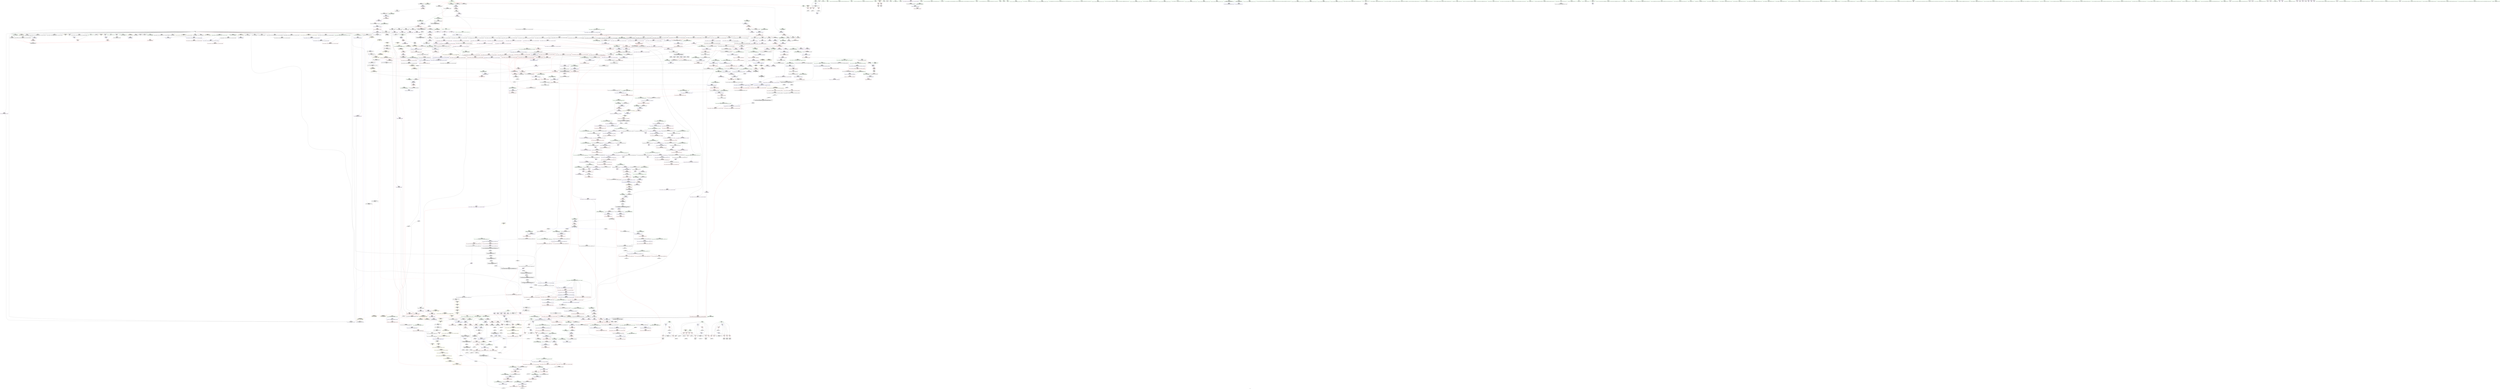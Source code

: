 digraph "SVFG" {
	label="SVFG";

	Node0x5583d2b64840 [shape=record,color=grey,label="{NodeID: 0\nNullPtr|{|<s34>99}}"];
	Node0x5583d2b64840 -> Node0x5583d2fa5b20[style=solid];
	Node0x5583d2b64840 -> Node0x5583d2fa5c20[style=solid];
	Node0x5583d2b64840 -> Node0x5583d2fa5cf0[style=solid];
	Node0x5583d2b64840 -> Node0x5583d2fa5dc0[style=solid];
	Node0x5583d2b64840 -> Node0x5583d2fa5e90[style=solid];
	Node0x5583d2b64840 -> Node0x5583d2fa5f60[style=solid];
	Node0x5583d2b64840 -> Node0x5583d2fa6030[style=solid];
	Node0x5583d2b64840 -> Node0x5583d2fa6100[style=solid];
	Node0x5583d2b64840 -> Node0x5583d2fa61d0[style=solid];
	Node0x5583d2b64840 -> Node0x5583d2fa62a0[style=solid];
	Node0x5583d2b64840 -> Node0x5583d2fa6370[style=solid];
	Node0x5583d2b64840 -> Node0x5583d2fa6440[style=solid];
	Node0x5583d2b64840 -> Node0x5583d2fa6510[style=solid];
	Node0x5583d2b64840 -> Node0x5583d2fa65e0[style=solid];
	Node0x5583d2b64840 -> Node0x5583d2fa66b0[style=solid];
	Node0x5583d2b64840 -> Node0x5583d2fa6780[style=solid];
	Node0x5583d2b64840 -> Node0x5583d2fa6850[style=solid];
	Node0x5583d2b64840 -> Node0x5583d2fa6920[style=solid];
	Node0x5583d2b64840 -> Node0x5583d2fa69f0[style=solid];
	Node0x5583d2b64840 -> Node0x5583d2fa6ac0[style=solid];
	Node0x5583d2b64840 -> Node0x5583d2fa6b90[style=solid];
	Node0x5583d2b64840 -> Node0x5583d2fa6c60[style=solid];
	Node0x5583d2b64840 -> Node0x5583d2fa6d30[style=solid];
	Node0x5583d2b64840 -> Node0x5583d2fa6e00[style=solid];
	Node0x5583d2b64840 -> Node0x5583d2fa6ed0[style=solid];
	Node0x5583d2b64840 -> Node0x5583d2fa6fa0[style=solid];
	Node0x5583d2b64840 -> Node0x5583d2fac550[style=solid];
	Node0x5583d2b64840 -> Node0x5583d2fadde0[style=solid];
	Node0x5583d2b64840 -> Node0x5583d2fadeb0[style=solid];
	Node0x5583d2b64840 -> Node0x5583d2fadf80[style=solid];
	Node0x5583d2b64840 -> Node0x5583d2fb0000[style=solid];
	Node0x5583d2b64840 -> Node0x5583d2fecaa0[style=solid];
	Node0x5583d2b64840 -> Node0x5583d2ff04d0[style=solid];
	Node0x5583d2b64840 -> Node0x5583d2ff0950[style=solid];
	Node0x5583d2b64840:s34 -> Node0x5583d30b21e0[style=solid,color=red];
	Node0x5583d2fac720 [shape=record,color=blue,label="{NodeID: 775\n66\<--83\nk\<--\nmain\n}"];
	Node0x5583d2fac720 -> Node0x5583d30300e0[style=dashed];
	Node0x5583d2fa3200 [shape=record,color=purple,label="{NodeID: 443\n331\<--329\n_M_finish\<--\n_ZNSt6vectorIiSaIiEE9push_backERKi\n}"];
	Node0x5583d2fa3200 -> Node0x5583d2fbb080[style=solid];
	Node0x5583d2f96670 [shape=record,color=green,label="{NodeID: 111\n633\<--634\n__p.addr\<--__p.addr_field_insensitive\n_ZNSt16allocator_traitsISaIiEE10deallocateERS0_Pim\n}"];
	Node0x5583d2f96670 -> Node0x5583d2fbca80[style=solid];
	Node0x5583d2f96670 -> Node0x5583d2faeef0[style=solid];
	Node0x5583d30a9aa0 [shape=record,color=black,label="{NodeID: 1993\n450 = PHI()\n}"];
	Node0x5583d2fb2150 [shape=record,color=blue,label="{NodeID: 886\n1202\<--1201\n__a.addr\<--__a\n_ZNSt16allocator_traitsISaIiEE8max_sizeERKS0_\n}"];
	Node0x5583d2fb2150 -> Node0x5583d2fc0f90[style=dashed];
	Node0x5583d2fc99a0 [shape=record,color=yellow,style=double,label="{NodeID: 1661\n32V_1 = ENCHI(MR_32V_0)\npts\{710002 \}\nFun[_ZNSt12_Vector_baseIiSaIiEED2Ev]}"];
	Node0x5583d2fc99a0 -> Node0x5583d2fbc260[style=dashed];
	Node0x5583d2fb8bf0 [shape=record,color=purple,label="{NodeID: 554\n797\<--795\nadd.ptr\<--\n_ZNSt6vectorIiSaIiEE17_M_realloc_insertIJRKiEEEvN9__gnu_cxx17__normal_iteratorIPiS1_EEDpOT_\n|{<s0>59}}"];
	Node0x5583d2fb8bf0:s0 -> Node0x5583d30b4e10[style=solid,color=red];
	Node0x5583d2f9b770 [shape=record,color=green,label="{NodeID: 222\n1399\<--1400\n__result.addr\<--__result.addr_field_insensitive\n_ZNSt20__uninitialized_copyILb1EE13__uninit_copyISt13move_iteratorIPiES3_EET0_T_S6_S5_\n}"];
	Node0x5583d2f9b770 -> Node0x5583d2fc1f00[style=solid];
	Node0x5583d2f9b770 -> Node0x5583d2fb3670[style=solid];
	Node0x5583d30b2ae0 [shape=record,color=black,label="{NodeID: 2104\n1465 = PHI(1457, )\n1st arg _ZSt14__copy_move_a2ILb1EPiS0_ET1_T0_S2_S1_ }"];
	Node0x5583d30b2ae0 -> Node0x5583d2fb3dc0[style=solid];
	Node0x5583d2fbe620 [shape=record,color=red,label="{NodeID: 665\n922\<--760\nexn42\<--exn.slot\n_ZNSt6vectorIiSaIiEE17_M_realloc_insertIJRKiEEEvN9__gnu_cxx17__normal_iteratorIPiS1_EEDpOT_\n}"];
	Node0x5583d2fa97a0 [shape=record,color=black,label="{NodeID: 333\n784\<--768\n\<--this1\n_ZNSt6vectorIiSaIiEE17_M_realloc_insertIJRKiEEEvN9__gnu_cxx17__normal_iteratorIPiS1_EEDpOT_\n|{<s0>57}}"];
	Node0x5583d2fa97a0:s0 -> Node0x5583d30b1a70[style=solid,color=red];
	Node0x5583d2f68690 [shape=record,color=green,label="{NodeID: 1\n7\<--1\n__dso_handle\<--dummyObj\nGlob }"];
	Node0x5583d2fac7f0 [shape=record,color=blue,label="{NodeID: 776\n68\<--83\ni\<--\nmain\n}"];
	Node0x5583d2fac7f0 -> Node0x5583d2fb9750[style=dashed];
	Node0x5583d2fac7f0 -> Node0x5583d2fb9820[style=dashed];
	Node0x5583d2fac7f0 -> Node0x5583d2fb98f0[style=dashed];
	Node0x5583d2fac7f0 -> Node0x5583d2fac8c0[style=dashed];
	Node0x5583d2fac7f0 -> Node0x5583d30305e0[style=dashed];
	Node0x5583d2fc4810 [shape=record,color=yellow,style=double,label="{NodeID: 1551\n68V_1 = ENCHI(MR_68V_0)\npts\{986 \}\nFun[_ZSt3maxImERKT_S2_S2_]}"];
	Node0x5583d2fc4810 -> Node0x5583d2fc0ec0[style=dashed];
	Node0x5583d2fa32d0 [shape=record,color=purple,label="{NodeID: 444\n334\<--333\n_M_impl2\<--\n_ZNSt6vectorIiSaIiEE9push_backERKi\n}"];
	Node0x5583d2f96740 [shape=record,color=green,label="{NodeID: 112\n635\<--636\n__n.addr\<--__n.addr_field_insensitive\n_ZNSt16allocator_traitsISaIiEE10deallocateERS0_Pim\n}"];
	Node0x5583d2f96740 -> Node0x5583d2fbcb50[style=solid];
	Node0x5583d2f96740 -> Node0x5583d2faefc0[style=solid];
	Node0x5583d30a9b70 [shape=record,color=black,label="{NodeID: 1994\n704 = PHI(514, )\n|{<s0>50}}"];
	Node0x5583d30a9b70:s0 -> Node0x5583d30b3310[style=solid,color=red];
	Node0x5583d2fb2220 [shape=record,color=blue,label="{NodeID: 887\n1213\<--1212\nthis.addr\<--this\n_ZNKSt12_Vector_baseIiSaIiEE19_M_get_Tp_allocatorEv\n}"];
	Node0x5583d2fb2220 -> Node0x5583d2fc1060[style=dashed];
	Node0x5583d2fb8cc0 [shape=record,color=purple,label="{NodeID: 555\n848\<--846\nadd.ptr18\<--\n_ZNSt6vectorIiSaIiEE17_M_realloc_insertIJRKiEEEvN9__gnu_cxx17__normal_iteratorIPiS1_EEDpOT_\n|{<s0>67}}"];
	Node0x5583d2fb8cc0:s0 -> Node0x5583d30b4910[style=solid,color=red];
	Node0x5583d2f9b840 [shape=record,color=green,label="{NodeID: 223\n1401\<--1402\nagg.tmp\<--agg.tmp_field_insensitive\n_ZNSt20__uninitialized_copyILb1EE13__uninit_copyISt13move_iteratorIPiES3_EET0_T_S6_S5_\n}"];
	Node0x5583d2f9b840 -> Node0x5583d2fa0c10[style=solid];
	Node0x5583d2f9b840 -> Node0x5583d2fb7bb0[style=solid];
	Node0x5583d30b2c20 [shape=record,color=black,label="{NodeID: 2105\n1466 = PHI(1458, )\n2nd arg _ZSt14__copy_move_a2ILb1EPiS0_ET1_T0_S2_S1_ }"];
	Node0x5583d30b2c20 -> Node0x5583d2fb3e90[style=solid];
	Node0x5583d2fbe6f0 [shape=record,color=red,label="{NodeID: 666\n923\<--762\nsel\<--ehselector.slot\n_ZNSt6vectorIiSaIiEE17_M_realloc_insertIJRKiEEEvN9__gnu_cxx17__normal_iteratorIPiS1_EEDpOT_\n}"];
	Node0x5583d2fa9870 [shape=record,color=black,label="{NodeID: 334\n792\<--768\n\<--this1\n_ZNSt6vectorIiSaIiEE17_M_realloc_insertIJRKiEEEvN9__gnu_cxx17__normal_iteratorIPiS1_EEDpOT_\n}"];
	Node0x5583d2fa9870 -> Node0x5583d2fb4e30[style=solid];
	Node0x5583d2f78040 [shape=record,color=green,label="{NodeID: 2\n10\<--1\n.str\<--dummyObj\nGlob }"];
	Node0x5583d2fac8c0 [shape=record,color=blue,label="{NodeID: 777\n68\<--130\ni\<--inc\nmain\n}"];
	Node0x5583d2fac8c0 -> Node0x5583d2fb9750[style=dashed];
	Node0x5583d2fac8c0 -> Node0x5583d2fb9820[style=dashed];
	Node0x5583d2fac8c0 -> Node0x5583d2fb98f0[style=dashed];
	Node0x5583d2fac8c0 -> Node0x5583d2fac8c0[style=dashed];
	Node0x5583d2fac8c0 -> Node0x5583d30305e0[style=dashed];
	Node0x5583d2fc4920 [shape=record,color=yellow,style=double,label="{NodeID: 1552\n70V_1 = ENCHI(MR_70V_0)\npts\{992 \}\nFun[_ZSt3maxImERKT_S2_S2_]}"];
	Node0x5583d2fc4920 -> Node0x5583d2fc0df0[style=dashed];
	Node0x5583d2fa33a0 [shape=record,color=purple,label="{NodeID: 445\n335\<--333\n_M_end_of_storage\<--\n_ZNSt6vectorIiSaIiEE9push_backERKi\n}"];
	Node0x5583d2fa33a0 -> Node0x5583d2fbb150[style=solid];
	Node0x5583d2f96810 [shape=record,color=green,label="{NodeID: 113\n645\<--646\n_ZN9__gnu_cxx13new_allocatorIiE10deallocateEPim\<--_ZN9__gnu_cxx13new_allocatorIiE10deallocateEPim_field_insensitive\n}"];
	Node0x5583d30a9ce0 [shape=record,color=black,label="{NodeID: 1995\n733 = PHI(972, )\n|{<s0>53}}"];
	Node0x5583d30a9ce0:s0 -> Node0x5583d30b08a0[style=solid,color=red];
	Node0x5583d2fb22f0 [shape=record,color=blue,label="{NodeID: 888\n1222\<--1221\nthis.addr\<--this\n_ZNK9__gnu_cxx13new_allocatorIiE8max_sizeEv\n}"];
	Node0x5583d2fb22f0 -> Node0x5583d2fc1130[style=dashed];
	Node0x5583d2fc9b90 [shape=record,color=yellow,style=double,label="{NodeID: 1663\n218V_1 = ENCHI(MR_218V_0)\npts\{10560000 \}\nFun[_ZNSt6vectorIiSaIiEE5beginEv]|{<s0>90}}"];
	Node0x5583d2fc9b90:s0 -> Node0x5583d2fb2560[style=dashed,color=red];
	Node0x5583d2fb8d90 [shape=record,color=purple,label="{NodeID: 556\n916\<--914\nadd.ptr39\<--\n_ZNSt6vectorIiSaIiEE17_M_realloc_insertIJRKiEEEvN9__gnu_cxx17__normal_iteratorIPiS1_EEDpOT_\n}"];
	Node0x5583d2fb8d90 -> Node0x5583d2fb0820[style=solid];
	Node0x5583d2f9b910 [shape=record,color=green,label="{NodeID: 224\n1403\<--1404\nagg.tmp2\<--agg.tmp2_field_insensitive\n_ZNSt20__uninitialized_copyILb1EE13__uninit_copyISt13move_iteratorIPiES3_EET0_T_S6_S5_\n}"];
	Node0x5583d2f9b910 -> Node0x5583d2fa0ce0[style=solid];
	Node0x5583d2f9b910 -> Node0x5583d2fb7c80[style=solid];
	Node0x5583d30b2d60 [shape=record,color=black,label="{NodeID: 2106\n496 = PHI(409, 698, 861, 878, )\n0th arg _ZSt8_DestroyIPiiEvT_S1_RSaIT0_E }"];
	Node0x5583d30b2d60 -> Node0x5583d2fae1f0[style=solid];
	Node0x5583d2fbe7c0 [shape=record,color=red,label="{NodeID: 667\n805\<--804\n\<--_M_start\n_ZNSt6vectorIiSaIiEE17_M_realloc_insertIJRKiEEEvN9__gnu_cxx17__normal_iteratorIPiS1_EEDpOT_\n|{<s0>62}}"];
	Node0x5583d2fbe7c0:s0 -> Node0x5583d30af120[style=solid,color=red];
	Node0x5583d2fa9940 [shape=record,color=black,label="{NodeID: 335\n802\<--768\n\<--this1\n_ZNSt6vectorIiSaIiEE17_M_realloc_insertIJRKiEEEvN9__gnu_cxx17__normal_iteratorIPiS1_EEDpOT_\n}"];
	Node0x5583d2fa9940 -> Node0x5583d2fb4f00[style=solid];
	Node0x5583d2fa9940 -> Node0x5583d2fb4fd0[style=solid];
	Node0x5583d2f780d0 [shape=record,color=green,label="{NodeID: 3\n12\<--1\n.str.1\<--dummyObj\nGlob }"];
	Node0x5583d2fac990 [shape=record,color=blue,label="{NodeID: 778\n72\<--83\ni11\<--\nmain\n}"];
	Node0x5583d2fac990 -> Node0x5583d2fb99c0[style=dashed];
	Node0x5583d2fac990 -> Node0x5583d2fb9a90[style=dashed];
	Node0x5583d2fac990 -> Node0x5583d2fb9b60[style=dashed];
	Node0x5583d2fac990 -> Node0x5583d2fb9c30[style=dashed];
	Node0x5583d2fac990 -> Node0x5583d2fb9d00[style=dashed];
	Node0x5583d2fac990 -> Node0x5583d2fb9dd0[style=dashed];
	Node0x5583d2fac990 -> Node0x5583d2facf40[style=dashed];
	Node0x5583d2fac990 -> Node0x5583d3030ae0[style=dashed];
	Node0x5583d2fa3470 [shape=record,color=purple,label="{NodeID: 446\n340\<--339\n_M_impl3\<--\n_ZNSt6vectorIiSaIiEE9push_backERKi\n}"];
	Node0x5583d2fa3470 -> Node0x5583d2fa84f0[style=solid];
	Node0x5583d2f9bde0 [shape=record,color=green,label="{NodeID: 114\n652\<--653\nthis.addr\<--this.addr_field_insensitive\n_ZN9__gnu_cxx13new_allocatorIiE10deallocateEPim\n}"];
	Node0x5583d2f9bde0 -> Node0x5583d2fbcc20[style=solid];
	Node0x5583d2f9bde0 -> Node0x5583d2faf090[style=solid];
	Node0x5583d30a9e20 [shape=record,color=black,label="{NodeID: 1996\n828 = PHI(514, )\n|{<s0>65}}"];
	Node0x5583d30a9e20:s0 -> Node0x5583d30af630[style=solid,color=red];
	Node0x5583d2fb23c0 [shape=record,color=blue,label="{NodeID: 889\n1231\<--1229\nthis.addr\<--this\n_ZN9__gnu_cxx17__normal_iteratorIPiSt6vectorIiSaIiEEEC2ERKS1_\n}"];
	Node0x5583d2fb23c0 -> Node0x5583d2fc1200[style=dashed];
	Node0x5583d2fc9c70 [shape=record,color=yellow,style=double,label="{NodeID: 1664\n189V_1 = ENCHI(MR_189V_0)\npts\{710000 710001 \}\nFun[_ZNSt6vectorIiSaIiEE5beginEv]|{<s0>90}}"];
	Node0x5583d2fc9c70:s0 -> Node0x5583d2fc9430[style=dashed,color=red];
	Node0x5583d2fb8e60 [shape=record,color=purple,label="{NodeID: 557\n1568\<--1566\nadd.ptr\<--\n_ZNSt11__copy_moveILb1ELb1ESt26random_access_iterator_tagE8__copy_mIiEEPT_PKS3_S6_S4_\n}"];
	Node0x5583d2fb8e60 -> Node0x5583d2fa1910[style=solid];
	Node0x5583d2f9b9e0 [shape=record,color=green,label="{NodeID: 225\n1422\<--1423\n_ZSt4copyISt13move_iteratorIPiES1_ET0_T_S4_S3_\<--_ZSt4copyISt13move_iteratorIPiES1_ET0_T_S4_S3__field_insensitive\n}"];
	Node0x5583d30b3110 [shape=record,color=black,label="{NodeID: 2107\n497 = PHI(413, 702, 862, 882, )\n1st arg _ZSt8_DestroyIPiiEvT_S1_RSaIT0_E }"];
	Node0x5583d30b3110 -> Node0x5583d2fae2c0[style=solid];
	Node0x5583d2fbe890 [shape=record,color=red,label="{NodeID: 668\n809\<--806\n\<--call8\n_ZNSt6vectorIiSaIiEE17_M_realloc_insertIJRKiEEEvN9__gnu_cxx17__normal_iteratorIPiS1_EEDpOT_\n|{<s0>62}}"];
	Node0x5583d2fbe890:s0 -> Node0x5583d30af330[style=solid,color=red];
	Node0x5583d2fa9a10 [shape=record,color=black,label="{NodeID: 336\n811\<--768\n\<--this1\n_ZNSt6vectorIiSaIiEE17_M_realloc_insertIJRKiEEEvN9__gnu_cxx17__normal_iteratorIPiS1_EEDpOT_\n|{<s0>61}}"];
	Node0x5583d2fa9a10:s0 -> Node0x5583d30b4120[style=solid,color=red];
	Node0x5583d2f78380 [shape=record,color=green,label="{NodeID: 4\n14\<--1\nstdin\<--dummyObj\nGlob }"];
	Node0x5583d2faca60 [shape=record,color=blue,label="{NodeID: 779\n74\<--83\nj\<--\nmain\n}"];
	Node0x5583d2faca60 -> Node0x5583d2fb9ea0[style=dashed];
	Node0x5583d2faca60 -> Node0x5583d2fb9f70[style=dashed];
	Node0x5583d2faca60 -> Node0x5583d2fba040[style=dashed];
	Node0x5583d2faca60 -> Node0x5583d2fba110[style=dashed];
	Node0x5583d2faca60 -> Node0x5583d2fba1e0[style=dashed];
	Node0x5583d2faca60 -> Node0x5583d2faca60[style=dashed];
	Node0x5583d2faca60 -> Node0x5583d2face70[style=dashed];
	Node0x5583d2faca60 -> Node0x5583d3030fe0[style=dashed];
	Node0x5583d2fa3540 [shape=record,color=purple,label="{NodeID: 447\n343\<--342\n_M_impl4\<--\n_ZNSt6vectorIiSaIiEE9push_backERKi\n}"];
	Node0x5583d2f9be70 [shape=record,color=green,label="{NodeID: 115\n654\<--655\n__p.addr\<--__p.addr_field_insensitive\n_ZN9__gnu_cxx13new_allocatorIiE10deallocateEPim\n}"];
	Node0x5583d2f9be70 -> Node0x5583d2fbccf0[style=solid];
	Node0x5583d2f9be70 -> Node0x5583d2faf160[style=solid];
	Node0x5583d30a9f60 [shape=record,color=black,label="{NodeID: 1997\n829 = PHI(1092, )\n}"];
	Node0x5583d30a9f60 -> Node0x5583d2fb0270[style=solid];
	Node0x5583d2fb2490 [shape=record,color=blue,label="{NodeID: 890\n1233\<--1230\n__i.addr\<--__i\n_ZN9__gnu_cxx17__normal_iteratorIPiSt6vectorIiSaIiEEEC2ERKS1_\n}"];
	Node0x5583d2fb2490 -> Node0x5583d2fc12d0[style=dashed];
	Node0x5583d2fb8f30 [shape=record,color=red,label="{NodeID: 558\n84\<--14\n\<--stdin\nmain\n}"];
	Node0x5583d2fb8f30 -> Node0x5583d2fa7240[style=solid];
	Node0x5583d2f9bae0 [shape=record,color=green,label="{NodeID: 226\n1429\<--1430\n__first\<--__first_field_insensitive\n_ZSt4copyISt13move_iteratorIPiES1_ET0_T_S4_S3_\n}"];
	Node0x5583d2f9bae0 -> Node0x5583d2fa0e80[style=solid];
	Node0x5583d2f9bae0 -> Node0x5583d2fb8090[style=solid];
	Node0x5583d30b3310 [shape=record,color=black,label="{NodeID: 2108\n498 = PHI(415, 704, 864, 884, )\n2nd arg _ZSt8_DestroyIPiiEvT_S1_RSaIT0_E }"];
	Node0x5583d30b3310 -> Node0x5583d2fae390[style=solid];
	Node0x5583d2fbe960 [shape=record,color=red,label="{NodeID: 669\n821\<--820\n\<--call12\n_ZNSt6vectorIiSaIiEE17_M_realloc_insertIJRKiEEEvN9__gnu_cxx17__normal_iteratorIPiS1_EEDpOT_\n|{<s0>65}}"];
	Node0x5583d2fbe960:s0 -> Node0x5583d30af120[style=solid,color=red];
	Node0x5583d2fa9ae0 [shape=record,color=black,label="{NodeID: 337\n822\<--768\n\<--this1\n_ZNSt6vectorIiSaIiEE17_M_realloc_insertIJRKiEEEvN9__gnu_cxx17__normal_iteratorIPiS1_EEDpOT_\n}"];
	Node0x5583d2fa9ae0 -> Node0x5583d2fb5170[style=solid];
	Node0x5583d2fa9ae0 -> Node0x5583d2fb5240[style=solid];
	Node0x5583d2f78410 [shape=record,color=green,label="{NodeID: 5\n15\<--1\n.str.2\<--dummyObj\nGlob }"];
	Node0x5583d2facb30 [shape=record,color=blue,label="{NodeID: 780\n188\<--190\narrayidx35\<--\nmain\n}"];
	Node0x5583d2facb30 -> Node0x5583d2facc00[style=dashed];
	Node0x5583d2fa3610 [shape=record,color=purple,label="{NodeID: 448\n344\<--342\n_M_finish5\<--\n_ZNSt6vectorIiSaIiEE9push_backERKi\n}"];
	Node0x5583d2fa3610 -> Node0x5583d2fbb220[style=solid];
	Node0x5583d2f9bf40 [shape=record,color=green,label="{NodeID: 116\n656\<--657\n.addr\<--.addr_field_insensitive\n_ZN9__gnu_cxx13new_allocatorIiE10deallocateEPim\n}"];
	Node0x5583d2f9bf40 -> Node0x5583d2faf230[style=solid];
	Node0x5583d30aa0a0 [shape=record,color=black,label="{NodeID: 1998\n839 = PHI()\n}"];
	Node0x5583d2fb2560 [shape=record,color=blue,label="{NodeID: 891\n1238\<--1240\n_M_current\<--\n_ZN9__gnu_cxx17__normal_iteratorIPiSt6vectorIiSaIiEEEC2ERKS1_\n|{<s0>77|<s1>90}}"];
	Node0x5583d2fb2560:s0 -> Node0x5583d305d730[style=dashed,color=blue];
	Node0x5583d2fb2560:s1 -> Node0x5583d305d890[style=dashed,color=blue];
	Node0x5583d2fb9000 [shape=record,color=red,label="{NodeID: 559\n90\<--19\n\<--stdout\nmain\n}"];
	Node0x5583d2fb9000 -> Node0x5583d2fa7310[style=solid];
	Node0x5583d2f9bbb0 [shape=record,color=green,label="{NodeID: 227\n1431\<--1432\n__last\<--__last_field_insensitive\n_ZSt4copyISt13move_iteratorIPiES1_ET0_T_S4_S3_\n}"];
	Node0x5583d2f9bbb0 -> Node0x5583d2fa0f50[style=solid];
	Node0x5583d2f9bbb0 -> Node0x5583d2fb8160[style=solid];
	Node0x5583d30b3510 [shape=record,color=black,label="{NodeID: 2109\n980 = PHI(768, )\n0th arg _ZNKSt6vectorIiSaIiEE12_M_check_lenEmPKc }"];
	Node0x5583d30b3510 -> Node0x5583d2fb0dd0[style=solid];
	Node0x5583d2fbea30 [shape=record,color=red,label="{NodeID: 670\n825\<--824\n\<--_M_finish\n_ZNSt6vectorIiSaIiEE17_M_realloc_insertIJRKiEEEvN9__gnu_cxx17__normal_iteratorIPiS1_EEDpOT_\n|{<s0>65}}"];
	Node0x5583d2fbea30:s0 -> Node0x5583d30af330[style=solid,color=red];
	Node0x5583d302bae0 [shape=record,color=black,label="{NodeID: 1445\nMR_28V_9 = PHI(MR_28V_4, MR_28V_4, MR_28V_4, MR_28V_7, )\npts\{710000 \}\n|{<s0>15}}"];
	Node0x5583d302bae0:s0 -> Node0x5583d2fc6fa0[style=dashed,color=red];
	Node0x5583d2fa9bb0 [shape=record,color=black,label="{NodeID: 338\n827\<--768\n\<--this1\n_ZNSt6vectorIiSaIiEE17_M_realloc_insertIJRKiEEEvN9__gnu_cxx17__normal_iteratorIPiS1_EEDpOT_\n|{<s0>64}}"];
	Node0x5583d2fa9bb0:s0 -> Node0x5583d30b4120[style=solid,color=red];
	Node0x5583d2f784a0 [shape=record,color=green,label="{NodeID: 6\n17\<--1\n.str.3\<--dummyObj\nGlob }"];
	Node0x5583d2facc00 [shape=record,color=blue,label="{NodeID: 781\n193\<--190\narrayidx37\<--\nmain\n}"];
	Node0x5583d2facc00 -> Node0x5583d30213a0[style=dashed];
	Node0x5583d2fa36e0 [shape=record,color=purple,label="{NodeID: 449\n351\<--350\n_M_impl6\<--\n_ZNSt6vectorIiSaIiEE9push_backERKi\n}"];
	Node0x5583d2f9c010 [shape=record,color=green,label="{NodeID: 117\n665\<--666\n_ZdlPv\<--_ZdlPv_field_insensitive\n}"];
	Node0x5583d30aa170 [shape=record,color=black,label="{NodeID: 1999\n864 = PHI(514, )\n|{<s0>70}}"];
	Node0x5583d30aa170:s0 -> Node0x5583d30b3310[style=solid,color=red];
	Node0x5583d2fb2630 [shape=record,color=blue,label="{NodeID: 892\n1246\<--1244\n__a.addr\<--__a\n_ZNSt16allocator_traitsISaIiEE8allocateERS0_m\n}"];
	Node0x5583d2fb2630 -> Node0x5583d2fc1470[style=dashed];
	Node0x5583d2fb90d0 [shape=record,color=red,label="{NodeID: 560\n119\<--62\n\<--n\nmain\n}"];
	Node0x5583d2fb90d0 -> Node0x5583d2fee0d0[style=solid];
	Node0x5583d2f9bc80 [shape=record,color=green,label="{NodeID: 228\n1433\<--1434\n__result.addr\<--__result.addr_field_insensitive\n_ZSt4copyISt13move_iteratorIPiES1_ET0_T_S4_S3_\n}"];
	Node0x5583d2f9bc80 -> Node0x5583d2fc2170[style=solid];
	Node0x5583d2f9bc80 -> Node0x5583d2fb3a80[style=solid];
	Node0x5583d30b3620 [shape=record,color=black,label="{NodeID: 2110\n981 = PHI(771, )\n1st arg _ZNKSt6vectorIiSaIiEE12_M_check_lenEmPKc }"];
	Node0x5583d30b3620 -> Node0x5583d2fb0ea0[style=solid];
	Node0x5583d2fbeb00 [shape=record,color=red,label="{NodeID: 671\n878\<--877\n\<--_M_start26\n_ZNSt6vectorIiSaIiEE17_M_realloc_insertIJRKiEEEvN9__gnu_cxx17__normal_iteratorIPiS1_EEDpOT_\n|{<s0>74}}"];
	Node0x5583d2fbeb00:s0 -> Node0x5583d30b2d60[style=solid,color=red];
	Node0x5583d302bfe0 [shape=record,color=black,label="{NodeID: 1446\nMR_30V_10 = PHI(MR_30V_5, MR_30V_5, MR_30V_5, MR_30V_8, )\npts\{710001 \}\n|{<s0>15}}"];
	Node0x5583d302bfe0:s0 -> Node0x5583d2fc7080[style=dashed,color=red];
	Node0x5583d2fa9c80 [shape=record,color=black,label="{NodeID: 339\n843\<--768\n\<--this1\n_ZNSt6vectorIiSaIiEE17_M_realloc_insertIJRKiEEEvN9__gnu_cxx17__normal_iteratorIPiS1_EEDpOT_\n}"];
	Node0x5583d2fa9c80 -> Node0x5583d2fb5310[style=solid];
	Node0x5583d2f78960 [shape=record,color=green,label="{NodeID: 7\n19\<--1\nstdout\<--dummyObj\nGlob }"];
	Node0x5583d2faccd0 [shape=record,color=blue,label="{NodeID: 782\n76\<--197\nexn.slot\<--\nmain\n}"];
	Node0x5583d2faccd0 -> Node0x5583d2fba2b0[style=dashed];
	Node0x5583d2fa37b0 [shape=record,color=purple,label="{NodeID: 450\n352\<--350\n_M_finish7\<--\n_ZNSt6vectorIiSaIiEE9push_backERKi\n}"];
	Node0x5583d2fa37b0 -> Node0x5583d2fbb2f0[style=solid];
	Node0x5583d2fa37b0 -> Node0x5583d2fad690[style=solid];
	Node0x5583d2f9c110 [shape=record,color=green,label="{NodeID: 118\n672\<--673\nthis.addr\<--this.addr_field_insensitive\n_ZNSaIiED2Ev\n}"];
	Node0x5583d2f9c110 -> Node0x5583d2fbcdc0[style=solid];
	Node0x5583d2f9c110 -> Node0x5583d2faf300[style=solid];
	Node0x5583d30aa2e0 [shape=record,color=black,label="{NodeID: 2000\n884 = PHI(514, )\n|{<s0>74}}"];
	Node0x5583d30aa2e0:s0 -> Node0x5583d30b3310[style=solid,color=red];
	Node0x5583d2fb2700 [shape=record,color=blue,label="{NodeID: 893\n1248\<--1245\n__n.addr\<--__n\n_ZNSt16allocator_traitsISaIiEE8allocateERS0_m\n}"];
	Node0x5583d2fb2700 -> Node0x5583d2fc1540[style=dashed];
	Node0x5583d2fb91a0 [shape=record,color=red,label="{NodeID: 561\n142\<--62\n\<--n\nmain\n}"];
	Node0x5583d2fb91a0 -> Node0x5583d2fedad0[style=solid];
	Node0x5583d2f9bd50 [shape=record,color=green,label="{NodeID: 229\n1435\<--1436\nagg.tmp\<--agg.tmp_field_insensitive\n_ZSt4copyISt13move_iteratorIPiES1_ET0_T_S4_S3_\n}"];
	Node0x5583d2f9bd50 -> Node0x5583d2fa1020[style=solid];
	Node0x5583d2f9bd50 -> Node0x5583d2fb8230[style=solid];
	Node0x5583d30b3730 [shape=record,color=black,label="{NodeID: 2111\n982 = PHI(769, )\n2nd arg _ZNKSt6vectorIiSaIiEE12_M_check_lenEmPKc }"];
	Node0x5583d30b3730 -> Node0x5583d2fb0f70[style=solid];
	Node0x5583d2fbebd0 [shape=record,color=red,label="{NodeID: 672\n882\<--881\n\<--_M_finish28\n_ZNSt6vectorIiSaIiEE17_M_realloc_insertIJRKiEEEvN9__gnu_cxx17__normal_iteratorIPiS1_EEDpOT_\n|{<s0>74}}"];
	Node0x5583d2fbebd0:s0 -> Node0x5583d30b3110[style=solid,color=red];
	Node0x5583d302c4e0 [shape=record,color=black,label="{NodeID: 1447\nMR_32V_9 = PHI(MR_32V_4, MR_32V_4, MR_32V_4, MR_32V_7, )\npts\{710002 \}\n|{<s0>15}}"];
	Node0x5583d302c4e0:s0 -> Node0x5583d2fc7160[style=dashed,color=red];
	Node0x5583d2fa9d50 [shape=record,color=black,label="{NodeID: 340\n863\<--768\n\<--this1\n_ZNSt6vectorIiSaIiEE17_M_realloc_insertIJRKiEEEvN9__gnu_cxx17__normal_iteratorIPiS1_EEDpOT_\n|{<s0>69}}"];
	Node0x5583d2fa9d50:s0 -> Node0x5583d30b4120[style=solid,color=red];
	Node0x5583d2f78a20 [shape=record,color=green,label="{NodeID: 8\n20\<--1\n_ZSt3cin\<--dummyObj\nGlob }"];
	Node0x5583d2facda0 [shape=record,color=blue,label="{NodeID: 783\n78\<--199\nehselector.slot\<--\nmain\n}"];
	Node0x5583d2facda0 -> Node0x5583d2fba380[style=dashed];
	Node0x5583d2fc4e90 [shape=record,color=yellow,style=double,label="{NodeID: 1558\n24V_1 = ENCHI(MR_24V_0)\npts\{1284 \}\nFun[_ZSt22__uninitialized_copy_aISt13move_iteratorIPiES1_iET0_T_S4_S3_RSaIT1_E]|{<s0>105}}"];
	Node0x5583d2fc4e90:s0 -> Node0x5583d3036d70[style=dashed,color=red];
	Node0x5583d2fa3880 [shape=record,color=purple,label="{NodeID: 451\n354\<--353\nincdec.ptr\<--\n_ZNSt6vectorIiSaIiEE9push_backERKi\n}"];
	Node0x5583d2fa3880 -> Node0x5583d2fad690[style=solid];
	Node0x5583d2f9c1e0 [shape=record,color=green,label="{NodeID: 119\n678\<--679\n_ZN9__gnu_cxx13new_allocatorIiED2Ev\<--_ZN9__gnu_cxx13new_allocatorIiED2Ev_field_insensitive\n}"];
	Node0x5583d30aa420 [shape=record,color=black,label="{NodeID: 2001\n968 = PHI(972, )\n}"];
	Node0x5583d30aa420 -> Node0x5583d2fbf320[style=solid];
	Node0x5583d2fb27d0 [shape=record,color=blue,label="{NodeID: 894\n1263\<--1260\nthis.addr\<--this\n_ZN9__gnu_cxx13new_allocatorIiE8allocateEmPKv\n}"];
	Node0x5583d2fb27d0 -> Node0x5583d2fc1610[style=dashed];
	Node0x5583d2fb9270 [shape=record,color=red,label="{NodeID: 562\n149\<--62\n\<--n\nmain\n}"];
	Node0x5583d2fb9270 -> Node0x5583d2fa74b0[style=solid];
	Node0x5583d2fa41e0 [shape=record,color=green,label="{NodeID: 230\n1437\<--1438\nagg.tmp3\<--agg.tmp3_field_insensitive\n_ZSt4copyISt13move_iteratorIPiES1_ET0_T_S4_S3_\n}"];
	Node0x5583d2fa41e0 -> Node0x5583d2fa10f0[style=solid];
	Node0x5583d2fa41e0 -> Node0x5583d2fb8300[style=solid];
	Node0x5583d30b3840 [shape=record,color=black,label="{NodeID: 2112\n375 = PHI(70, )\n0th arg _ZNSt6vectorIiSaIiEEixEm }"];
	Node0x5583d30b3840 -> Node0x5583d2fad830[style=solid];
	Node0x5583d2fbeca0 [shape=record,color=red,label="{NodeID: 673\n890\<--889\n\<--_M_start31\n_ZNSt6vectorIiSaIiEE17_M_realloc_insertIJRKiEEEvN9__gnu_cxx17__normal_iteratorIPiS1_EEDpOT_\n|{<s0>75}}"];
	Node0x5583d2fbeca0:s0 -> Node0x5583d30acf00[style=solid,color=red];
	Node0x5583d2fa9e20 [shape=record,color=black,label="{NodeID: 341\n867\<--768\n\<--this1\n_ZNSt6vectorIiSaIiEE17_M_realloc_insertIJRKiEEEvN9__gnu_cxx17__normal_iteratorIPiS1_EEDpOT_\n|{<s0>71}}"];
	Node0x5583d2fa9e20:s0 -> Node0x5583d30acc20[style=solid,color=red];
	Node0x5583d2f78ae0 [shape=record,color=green,label="{NodeID: 9\n21\<--1\n_ZSt4cout\<--dummyObj\nGlob }"];
	Node0x5583d2face70 [shape=record,color=blue,label="{NodeID: 784\n74\<--207\nj\<--inc40\nmain\n}"];
	Node0x5583d2face70 -> Node0x5583d2fb9ea0[style=dashed];
	Node0x5583d2face70 -> Node0x5583d2fb9f70[style=dashed];
	Node0x5583d2face70 -> Node0x5583d2fba040[style=dashed];
	Node0x5583d2face70 -> Node0x5583d2fba110[style=dashed];
	Node0x5583d2face70 -> Node0x5583d2fba1e0[style=dashed];
	Node0x5583d2face70 -> Node0x5583d2faca60[style=dashed];
	Node0x5583d2face70 -> Node0x5583d2face70[style=dashed];
	Node0x5583d2face70 -> Node0x5583d3030fe0[style=dashed];
	Node0x5583d2fa3950 [shape=record,color=purple,label="{NodeID: 452\n385\<--384\n_M_impl\<--\n_ZNSt6vectorIiSaIiEEixEm\n}"];
	Node0x5583d2f9c2e0 [shape=record,color=green,label="{NodeID: 120\n683\<--684\nthis.addr\<--this.addr_field_insensitive\n_ZN9__gnu_cxx13new_allocatorIiED2Ev\n}"];
	Node0x5583d2f9c2e0 -> Node0x5583d2fbce90[style=solid];
	Node0x5583d2f9c2e0 -> Node0x5583d2faf3d0[style=solid];
	Node0x5583d30aa560 [shape=record,color=black,label="{NodeID: 2002\n997 = PHI(1159, )\n}"];
	Node0x5583d30aa560 -> Node0x5583d2fed350[style=solid];
	Node0x5583d2fb28a0 [shape=record,color=blue,label="{NodeID: 895\n1265\<--1261\n__n.addr\<--__n\n_ZN9__gnu_cxx13new_allocatorIiE8allocateEmPKv\n}"];
	Node0x5583d2fb28a0 -> Node0x5583d2fc16e0[style=dashed];
	Node0x5583d2fb28a0 -> Node0x5583d2fc17b0[style=dashed];
	Node0x5583d2fb9340 [shape=record,color=red,label="{NodeID: 563\n157\<--62\n\<--n\nmain\n}"];
	Node0x5583d2fb9340 -> Node0x5583d2fee6d0[style=solid];
	Node0x5583d2fa42b0 [shape=record,color=green,label="{NodeID: 231\n1450\<--1451\n_ZSt12__miter_baseIPiEDTcl12__miter_basecldtfp_4baseEEESt13move_iteratorIT_E\<--_ZSt12__miter_baseIPiEDTcl12__miter_basecldtfp_4baseEEESt13move_iteratorIT_E_field_insensitive\n}"];
	Node0x5583d30b3950 [shape=record,color=black,label="{NodeID: 2113\n376 = PHI(223, )\n1st arg _ZNSt6vectorIiSaIiEEixEm }"];
	Node0x5583d30b3950 -> Node0x5583d2fad900[style=solid];
	Node0x5583d2fbed70 [shape=record,color=red,label="{NodeID: 674\n894\<--893\n\<--_M_end_of_storage\n_ZNSt6vectorIiSaIiEE17_M_realloc_insertIJRKiEEEvN9__gnu_cxx17__normal_iteratorIPiS1_EEDpOT_\n}"];
	Node0x5583d2fbed70 -> Node0x5583d2faa8b0[style=solid];
	Node0x5583d302cee0 [shape=record,color=black,label="{NodeID: 1449\nMR_24V_3 = PHI(MR_24V_4, MR_24V_2, )\npts\{1284 \}\n|{<s0>14}}"];
	Node0x5583d302cee0:s0 -> Node0x5583d3020ea0[style=dashed,color=blue];
	Node0x5583d2fa9ef0 [shape=record,color=black,label="{NodeID: 342\n875\<--768\n\<--this1\n_ZNSt6vectorIiSaIiEE17_M_realloc_insertIJRKiEEEvN9__gnu_cxx17__normal_iteratorIPiS1_EEDpOT_\n}"];
	Node0x5583d2fa9ef0 -> Node0x5583d2fb53e0[style=solid];
	Node0x5583d2fa9ef0 -> Node0x5583d2fb54b0[style=solid];
	Node0x5583d2f78ba0 [shape=record,color=green,label="{NodeID: 10\n22\<--1\n.str.4\<--dummyObj\nGlob }"];
	Node0x5583d2facf40 [shape=record,color=blue,label="{NodeID: 785\n72\<--212\ni11\<--inc43\nmain\n}"];
	Node0x5583d2facf40 -> Node0x5583d2fb99c0[style=dashed];
	Node0x5583d2facf40 -> Node0x5583d2fb9a90[style=dashed];
	Node0x5583d2facf40 -> Node0x5583d2fb9b60[style=dashed];
	Node0x5583d2facf40 -> Node0x5583d2fb9c30[style=dashed];
	Node0x5583d2facf40 -> Node0x5583d2fb9d00[style=dashed];
	Node0x5583d2facf40 -> Node0x5583d2fb9dd0[style=dashed];
	Node0x5583d2facf40 -> Node0x5583d2facf40[style=dashed];
	Node0x5583d2facf40 -> Node0x5583d3030ae0[style=dashed];
	Node0x5583d2fa3a20 [shape=record,color=purple,label="{NodeID: 453\n386\<--384\n_M_start\<--\n_ZNSt6vectorIiSaIiEEixEm\n}"];
	Node0x5583d2fa3a20 -> Node0x5583d2fbb630[style=solid];
	Node0x5583d2f9c3b0 [shape=record,color=green,label="{NodeID: 121\n691\<--692\nthis.addr\<--this.addr_field_insensitive\n_ZNSt6vectorIiSaIiEE15_M_erase_at_endEPi\n}"];
	Node0x5583d2f9c3b0 -> Node0x5583d2fbcf60[style=solid];
	Node0x5583d2f9c3b0 -> Node0x5583d2faf4a0[style=solid];
	Node0x5583d30aa6a0 [shape=record,color=black,label="{NodeID: 2003\n1000 = PHI(297, )\n}"];
	Node0x5583d30aa6a0 -> Node0x5583d2fed350[style=solid];
	Node0x5583d2fb2970 [shape=record,color=blue,label="{NodeID: 896\n1267\<--1262\n.addr\<--\n_ZN9__gnu_cxx13new_allocatorIiE8allocateEmPKv\n}"];
	Node0x5583d2fb9410 [shape=record,color=red,label="{NodeID: 564\n100\<--64\n\<--t\nmain\n}"];
	Node0x5583d2fb9410 -> Node0x5583d2ff0f50[style=solid];
	Node0x5583d2fa43b0 [shape=record,color=green,label="{NodeID: 232\n1460\<--1461\n_ZSt14__copy_move_a2ILb1EPiS0_ET1_T0_S2_S1_\<--_ZSt14__copy_move_a2ILb1EPiS0_ET1_T0_S2_S1__field_insensitive\n}"];
	Node0x5583d30b3a60 [shape=record,color=black,label="{NodeID: 2114\n438 = PHI(272, )\n0th arg _ZNSt12_Vector_baseIiSaIiEEC2Ev }"];
	Node0x5583d30b3a60 -> Node0x5583d2fadc40[style=solid];
	Node0x5583d2fbee40 [shape=record,color=red,label="{NodeID: 675\n898\<--897\n\<--_M_start34\n_ZNSt6vectorIiSaIiEE17_M_realloc_insertIJRKiEEEvN9__gnu_cxx17__normal_iteratorIPiS1_EEDpOT_\n}"];
	Node0x5583d2fbee40 -> Node0x5583d2faa980[style=solid];
	Node0x5583d302d3e0 [shape=record,color=black,label="{NodeID: 1450\nMR_28V_2 = PHI(MR_28V_3, MR_28V_1, )\npts\{710000 \}\n|{<s0>14|<s1>14}}"];
	Node0x5583d302d3e0:s0 -> Node0x5583d3021490[style=dashed,color=blue];
	Node0x5583d302d3e0:s1 -> Node0x5583d302bae0[style=dashed,color=blue];
	Node0x5583d2fa9fc0 [shape=record,color=black,label="{NodeID: 343\n879\<--768\n\<--this1\n_ZNSt6vectorIiSaIiEE17_M_realloc_insertIJRKiEEEvN9__gnu_cxx17__normal_iteratorIPiS1_EEDpOT_\n}"];
	Node0x5583d2fa9fc0 -> Node0x5583d2fb5580[style=solid];
	Node0x5583d2fa9fc0 -> Node0x5583d2fb5650[style=solid];
	Node0x5583d2f93ed0 [shape=record,color=green,label="{NodeID: 11\n24\<--1\n.str.5\<--dummyObj\nGlob }"];
	Node0x5583d2fad010 [shape=record,color=blue,label="{NodeID: 786\n80\<--83\ni45\<--\nmain\n}"];
	Node0x5583d2fad010 -> Node0x5583d2fba450[style=dashed];
	Node0x5583d2fad010 -> Node0x5583d2fba520[style=dashed];
	Node0x5583d2fad010 -> Node0x5583d2fba5f0[style=dashed];
	Node0x5583d2fad010 -> Node0x5583d2fad0e0[style=dashed];
	Node0x5583d2fad010 -> Node0x5583d30314e0[style=dashed];
	Node0x5583d2fa3af0 [shape=record,color=purple,label="{NodeID: 454\n407\<--406\n_M_impl\<--\n_ZNSt6vectorIiSaIiEED2Ev\n}"];
	Node0x5583d2f9c480 [shape=record,color=green,label="{NodeID: 122\n693\<--694\n__pos.addr\<--__pos.addr_field_insensitive\n_ZNSt6vectorIiSaIiEE15_M_erase_at_endEPi\n}"];
	Node0x5583d2f9c480 -> Node0x5583d2fbd030[style=solid];
	Node0x5583d2f9c480 -> Node0x5583d2fbd100[style=solid];
	Node0x5583d2f9c480 -> Node0x5583d2faf570[style=solid];
	Node0x5583d30aa7e0 [shape=record,color=black,label="{NodeID: 2004\n1010 = PHI(297, )\n}"];
	Node0x5583d30aa7e0 -> Node0x5583d2fed4d0[style=solid];
	Node0x5583d2fb2a40 [shape=record,color=blue,label="{NodeID: 897\n1309\<--1293\ncoerce.dive\<--__first.coerce\n_ZSt22__uninitialized_copy_aISt13move_iteratorIPiES1_iET0_T_S4_S3_RSaIT1_E\n}"];
	Node0x5583d2fb2a40 -> Node0x5583d2fc34f0[style=dashed];
	Node0x5583d2fb94e0 [shape=record,color=red,label="{NodeID: 565\n99\<--66\n\<--k\nmain\n}"];
	Node0x5583d2fb94e0 -> Node0x5583d2ff0f50[style=solid];
	Node0x5583d2fa44b0 [shape=record,color=green,label="{NodeID: 233\n1467\<--1468\n__first.addr\<--__first.addr_field_insensitive\n_ZSt14__copy_move_a2ILb1EPiS0_ET1_T0_S2_S1_\n}"];
	Node0x5583d2fa44b0 -> Node0x5583d2fc23e0[style=solid];
	Node0x5583d2fa44b0 -> Node0x5583d2fb3cf0[style=solid];
	Node0x5583d30b3b70 [shape=record,color=black,label="{NodeID: 2115\n1583 = PHI(1490, )\n0th arg _ZNKSt13move_iteratorIPiE4baseEv }"];
	Node0x5583d30b3b70 -> Node0x5583d2fd4210[style=solid];
	Node0x5583d2fbef10 [shape=record,color=red,label="{NodeID: 676\n940\<--937\nthis1\<--this.addr\n_ZNSt6vectorIiSaIiEE3endEv\n}"];
	Node0x5583d2fbef10 -> Node0x5583d2faaa50[style=solid];
	Node0x5583d302d8e0 [shape=record,color=black,label="{NodeID: 1451\nMR_30V_3 = PHI(MR_30V_4, MR_30V_2, )\npts\{710001 \}\n|{<s0>14|<s1>14}}"];
	Node0x5583d302d8e0:s0 -> Node0x5583d3022df0[style=dashed,color=blue];
	Node0x5583d302d8e0:s1 -> Node0x5583d302bfe0[style=dashed,color=blue];
	Node0x5583d2faa090 [shape=record,color=black,label="{NodeID: 344\n883\<--768\n\<--this1\n_ZNSt6vectorIiSaIiEE17_M_realloc_insertIJRKiEEEvN9__gnu_cxx17__normal_iteratorIPiS1_EEDpOT_\n|{<s0>73}}"];
	Node0x5583d2faa090:s0 -> Node0x5583d30b4120[style=solid,color=red];
	Node0x5583d2f93fa0 [shape=record,color=green,label="{NodeID: 12\n26\<--1\n.str.6\<--dummyObj\nGlob }"];
	Node0x5583d2fad0e0 [shape=record,color=blue,label="{NodeID: 787\n80\<--233\ni45\<--inc58\nmain\n}"];
	Node0x5583d2fad0e0 -> Node0x5583d2fba450[style=dashed];
	Node0x5583d2fad0e0 -> Node0x5583d2fba520[style=dashed];
	Node0x5583d2fad0e0 -> Node0x5583d2fba5f0[style=dashed];
	Node0x5583d2fad0e0 -> Node0x5583d2fad0e0[style=dashed];
	Node0x5583d2fad0e0 -> Node0x5583d30314e0[style=dashed];
	Node0x5583d2fa3bc0 [shape=record,color=purple,label="{NodeID: 455\n408\<--406\n_M_start\<--\n_ZNSt6vectorIiSaIiEED2Ev\n}"];
	Node0x5583d2fa3bc0 -> Node0x5583d2fbb8a0[style=solid];
	Node0x5583d2f9c550 [shape=record,color=green,label="{NodeID: 123\n720\<--721\n__a.addr\<--__a.addr_field_insensitive\n_ZNSt16allocator_traitsISaIiEE9constructIiJRKiEEEvRS0_PT_DpOT0_\n}"];
	Node0x5583d2f9c550 -> Node0x5583d2fbd2a0[style=solid];
	Node0x5583d2f9c550 -> Node0x5583d2faf710[style=solid];
	Node0x5583d30aa920 [shape=record,color=black,label="{NodeID: 2005\n1011 = PHI(297, )\n}"];
	Node0x5583d30aa920 -> Node0x5583d2fb1040[style=solid];
	Node0x5583d2fb2b10 [shape=record,color=blue,label="{NodeID: 898\n1311\<--1294\ncoerce.dive1\<--__last.coerce\n_ZSt22__uninitialized_copy_aISt13move_iteratorIPiES1_iET0_T_S4_S3_RSaIT1_E\n}"];
	Node0x5583d2fb2b10 -> Node0x5583d2fc35c0[style=dashed];
	Node0x5583d2fb95b0 [shape=record,color=red,label="{NodeID: 566\n107\<--66\n\<--k\nmain\n}"];
	Node0x5583d2fb95b0 -> Node0x5583d2fef5d0[style=solid];
	Node0x5583d2fa4580 [shape=record,color=green,label="{NodeID: 234\n1469\<--1470\n__last.addr\<--__last.addr_field_insensitive\n_ZSt14__copy_move_a2ILb1EPiS0_ET1_T0_S2_S1_\n}"];
	Node0x5583d2fa4580 -> Node0x5583d2fc24b0[style=solid];
	Node0x5583d2fa4580 -> Node0x5583d2fb3dc0[style=solid];
	Node0x5583d30b3c80 [shape=record,color=black,label="{NodeID: 2116\n1426 = PHI(1418, )\n0th arg _ZSt4copyISt13move_iteratorIPiES1_ET0_T_S4_S3_ }"];
	Node0x5583d30b3c80 -> Node0x5583d2fb38e0[style=solid];
	Node0x5583d2fbefe0 [shape=record,color=red,label="{NodeID: 677\n948\<--947\n\<--coerce.dive\n_ZNSt6vectorIiSaIiEE3endEv\n}"];
	Node0x5583d2fbefe0 -> Node0x5583d2faab20[style=solid];
	Node0x5583d302dde0 [shape=record,color=black,label="{NodeID: 1452\nMR_32V_2 = PHI(MR_32V_3, MR_32V_1, )\npts\{710002 \}\n|{<s0>14|<s1>14}}"];
	Node0x5583d302dde0:s0 -> Node0x5583d30232c0[style=dashed,color=blue];
	Node0x5583d302dde0:s1 -> Node0x5583d302c4e0[style=dashed,color=blue];
	Node0x5583d2faa160 [shape=record,color=black,label="{NodeID: 345\n886\<--768\n\<--this1\n_ZNSt6vectorIiSaIiEE17_M_realloc_insertIJRKiEEEvN9__gnu_cxx17__normal_iteratorIPiS1_EEDpOT_\n|{<s0>75}}"];
	Node0x5583d2faa160:s0 -> Node0x5583d30acc20[style=solid,color=red];
	Node0x5583d2f940a0 [shape=record,color=green,label="{NodeID: 13\n28\<--1\n.str.7\<--dummyObj\nGlob }"];
	Node0x5583d2fad1b0 [shape=record,color=blue,label="{NodeID: 788\n66\<--244\nk\<--inc63\nmain\n}"];
	Node0x5583d2fad1b0 -> Node0x5583d30300e0[style=dashed];
	Node0x5583d2fa3c90 [shape=record,color=purple,label="{NodeID: 456\n411\<--410\n_M_impl2\<--\n_ZNSt6vectorIiSaIiEED2Ev\n}"];
	Node0x5583d2f9c620 [shape=record,color=green,label="{NodeID: 124\n722\<--723\n__p.addr\<--__p.addr_field_insensitive\n_ZNSt16allocator_traitsISaIiEE9constructIiJRKiEEEvRS0_PT_DpOT0_\n}"];
	Node0x5583d2f9c620 -> Node0x5583d2fbd370[style=solid];
	Node0x5583d2f9c620 -> Node0x5583d2faf7e0[style=solid];
	Node0x5583d30aaa60 [shape=record,color=black,label="{NodeID: 2006\n1013 = PHI(1175, )\n}"];
	Node0x5583d30aaa60 -> Node0x5583d2fbf9a0[style=solid];
	Node0x5583d2fb2be0 [shape=record,color=blue,label="{NodeID: 899\n1301\<--1295\n__result.addr\<--__result\n_ZSt22__uninitialized_copy_aISt13move_iteratorIPiES1_iET0_T_S4_S3_RSaIT1_E\n}"];
	Node0x5583d2fb2be0 -> Node0x5583d2fc1880[style=dashed];
	Node0x5583d2fb9680 [shape=record,color=red,label="{NodeID: 567\n243\<--66\n\<--k\nmain\n}"];
	Node0x5583d2fb9680 -> Node0x5583d2fef450[style=solid];
	Node0x5583d2fa4650 [shape=record,color=green,label="{NodeID: 235\n1471\<--1472\n__result.addr\<--__result.addr_field_insensitive\n_ZSt14__copy_move_a2ILb1EPiS0_ET1_T0_S2_S1_\n}"];
	Node0x5583d2fa4650 -> Node0x5583d2fc2580[style=solid];
	Node0x5583d2fa4650 -> Node0x5583d2fb3e90[style=solid];
	Node0x5583d30b3d90 [shape=record,color=black,label="{NodeID: 2117\n1427 = PHI(1420, )\n1st arg _ZSt4copyISt13move_iteratorIPiES1_ET0_T_S4_S3_ }"];
	Node0x5583d30b3d90 -> Node0x5583d2fb39b0[style=solid];
	Node0x5583d2fbf0b0 [shape=record,color=red,label="{NodeID: 678\n963\<--954\nthis1\<--this.addr\n_ZN9__gnu_cxx13new_allocatorIiE9constructIiJRKiEEEvPT_DpOT0_\n}"];
	Node0x5583d302e2e0 [shape=record,color=black,label="{NodeID: 1453\nMR_55V_2 = PHI(MR_55V_3, MR_55V_1, )\npts\{3250000 \}\n}"];
	Node0x5583d2faa230 [shape=record,color=black,label="{NodeID: 346\n887\<--768\n\<--this1\n_ZNSt6vectorIiSaIiEE17_M_realloc_insertIJRKiEEEvN9__gnu_cxx17__normal_iteratorIPiS1_EEDpOT_\n}"];
	Node0x5583d2faa230 -> Node0x5583d2fb5720[style=solid];
	Node0x5583d2faa230 -> Node0x5583d2fb57f0[style=solid];
	Node0x5583d2f941a0 [shape=record,color=green,label="{NodeID: 14\n31\<--1\n\<--dummyObj\nCan only get source location for instruction, argument, global var or function.}"];
	Node0x5583d2fad280 [shape=record,color=blue,label="{NodeID: 789\n268\<--267\nthis.addr\<--this\n_ZNSt6vectorIiSaIiEEC2Ev\n}"];
	Node0x5583d2fad280 -> Node0x5583d2fba930[style=dashed];
	Node0x5583d2fa3d60 [shape=record,color=purple,label="{NodeID: 457\n412\<--410\n_M_finish\<--\n_ZNSt6vectorIiSaIiEED2Ev\n}"];
	Node0x5583d2fa3d60 -> Node0x5583d2fbb970[style=solid];
	Node0x5583d2f9c6f0 [shape=record,color=green,label="{NodeID: 125\n724\<--725\n__args.addr\<--__args.addr_field_insensitive\n_ZNSt16allocator_traitsISaIiEE9constructIiJRKiEEEvRS0_PT_DpOT0_\n}"];
	Node0x5583d2f9c6f0 -> Node0x5583d2fbd440[style=solid];
	Node0x5583d2f9c6f0 -> Node0x5583d2faf8b0[style=solid];
	Node0x5583d30aaba0 [shape=record,color=black,label="{NodeID: 2007\n1020 = PHI(297, )\n}"];
	Node0x5583d30aaba0 -> Node0x5583d2fefa50[style=solid];
	Node0x5583d2fb2cb0 [shape=record,color=blue,label="{NodeID: 900\n1303\<--1296\n.addr\<--\n_ZSt22__uninitialized_copy_aISt13move_iteratorIPiES1_iET0_T_S4_S3_RSaIT1_E\n}"];
	Node0x5583d2fb9750 [shape=record,color=red,label="{NodeID: 568\n118\<--68\n\<--i\nmain\n}"];
	Node0x5583d2fb9750 -> Node0x5583d2ff01d0[style=solid];
	Node0x5583d2fa4720 [shape=record,color=green,label="{NodeID: 236\n1478\<--1479\n_ZSt12__niter_baseIPiET_S1_\<--_ZSt12__niter_baseIPiET_S1__field_insensitive\n}"];
	Node0x5583d30b3ea0 [shape=record,color=black,label="{NodeID: 2118\n1428 = PHI(1416, )\n2nd arg _ZSt4copyISt13move_iteratorIPiES1_ET0_T_S4_S3_ }"];
	Node0x5583d30b3ea0 -> Node0x5583d2fb3a80[style=solid];
	Node0x5583d2fbf180 [shape=record,color=red,label="{NodeID: 679\n964\<--956\n\<--__p.addr\n_ZN9__gnu_cxx13new_allocatorIiE9constructIiJRKiEEEvPT_DpOT0_\n}"];
	Node0x5583d2fbf180 -> Node0x5583d2faabf0[style=solid];
	Node0x5583d2faa300 [shape=record,color=black,label="{NodeID: 347\n891\<--768\n\<--this1\n_ZNSt6vectorIiSaIiEE17_M_realloc_insertIJRKiEEEvN9__gnu_cxx17__normal_iteratorIPiS1_EEDpOT_\n}"];
	Node0x5583d2faa300 -> Node0x5583d2fb58c0[style=solid];
	Node0x5583d2faa300 -> Node0x5583d2fb5990[style=solid];
	Node0x5583d2f942a0 [shape=record,color=green,label="{NodeID: 15\n83\<--1\n\<--dummyObj\nCan only get source location for instruction, argument, global var or function.}"];
	Node0x5583d2fad350 [shape=record,color=blue,label="{NodeID: 790\n285\<--284\nthis.addr\<--this\n_ZNSt6vectorIiSaIiEE5clearEv\n}"];
	Node0x5583d2fad350 -> Node0x5583d2fbaa00[style=dashed];
	Node0x5583d2fa3e30 [shape=record,color=purple,label="{NodeID: 458\n443\<--442\n_M_impl\<--this1\n_ZNSt12_Vector_baseIiSaIiEEC2Ev\n|{<s0>33}}"];
	Node0x5583d2fa3e30:s0 -> Node0x5583d30ae8f0[style=solid,color=red];
	Node0x5583d2f9c7c0 [shape=record,color=green,label="{NodeID: 126\n734\<--735\n_ZSt7forwardIRKiEOT_RNSt16remove_referenceIS2_E4typeE\<--_ZSt7forwardIRKiEOT_RNSt16remove_referenceIS2_E4typeE_field_insensitive\n}"];
	Node0x5583d30aace0 [shape=record,color=black,label="{NodeID: 2008\n1024 = PHI(1159, )\n}"];
	Node0x5583d30aace0 -> Node0x5583d2fefbd0[style=solid];
	Node0x5583d2fb2d80 [shape=record,color=blue, style = dotted,label="{NodeID: 901\n1623\<--1625\noffset_0\<--dummyVal\n_ZSt22__uninitialized_copy_aISt13move_iteratorIPiES1_iET0_T_S4_S3_RSaIT1_E\n}"];
	Node0x5583d2fb2d80 -> Node0x5583d2fc1950[style=dashed];
	Node0x5583d2fb9820 [shape=record,color=red,label="{NodeID: 569\n124\<--68\n\<--i\nmain\n}"];
	Node0x5583d2fb9820 -> Node0x5583d2fa73e0[style=solid];
	Node0x5583d2fa4820 [shape=record,color=green,label="{NodeID: 237\n1485\<--1486\n_ZSt13__copy_move_aILb1EPiS0_ET1_T0_S2_S1_\<--_ZSt13__copy_move_aILb1EPiS0_ET1_T0_S2_S1__field_insensitive\n}"];
	Node0x5583d30b3fe0 [shape=record,color=black,label="{NodeID: 2119\n682 = PHI(676, )\n0th arg _ZN9__gnu_cxx13new_allocatorIiED2Ev }"];
	Node0x5583d30b3fe0 -> Node0x5583d2faf3d0[style=solid];
	Node0x5583d2fbf250 [shape=record,color=red,label="{NodeID: 680\n967\<--958\n\<--__args.addr\n_ZN9__gnu_cxx13new_allocatorIiE9constructIiJRKiEEEvPT_DpOT0_\n|{<s0>78}}"];
	Node0x5583d2fbf250:s0 -> Node0x5583d30b4670[style=solid,color=red];
	Node0x5583d2faa3d0 [shape=record,color=black,label="{NodeID: 348\n895\<--768\n\<--this1\n_ZNSt6vectorIiSaIiEE17_M_realloc_insertIJRKiEEEvN9__gnu_cxx17__normal_iteratorIPiS1_EEDpOT_\n}"];
	Node0x5583d2faa3d0 -> Node0x5583d2fb5a60[style=solid];
	Node0x5583d2faa3d0 -> Node0x5583d2fb5b30[style=solid];
	Node0x5583d2f943a0 [shape=record,color=green,label="{NodeID: 16\n109\<--1\n\<--dummyObj\nCan only get source location for instruction, argument, global var or function.}"];
	Node0x5583d2fad420 [shape=record,color=blue,label="{NodeID: 791\n299\<--298\nthis.addr\<--this\n_ZNKSt6vectorIiSaIiEE4sizeEv\n}"];
	Node0x5583d2fad420 -> Node0x5583d2fbaba0[style=dashed];
	Node0x5583d2fa3f00 [shape=record,color=purple,label="{NodeID: 459\n470\<--465\n_M_start\<--this1\n_ZNSt12_Vector_baseIiSaIiEE12_Vector_implC2Ev\n}"];
	Node0x5583d2fa3f00 -> Node0x5583d2fadde0[style=solid];
	Node0x5583d2f9c8c0 [shape=record,color=green,label="{NodeID: 127\n737\<--738\n_ZN9__gnu_cxx13new_allocatorIiE9constructIiJRKiEEEvPT_DpOT0_\<--_ZN9__gnu_cxx13new_allocatorIiE9constructIiJRKiEEEvPT_DpOT0__field_insensitive\n}"];
	Node0x5583d30aae20 [shape=record,color=black,label="{NodeID: 2009\n1027 = PHI(1159, )\n}"];
	Node0x5583d30aae20 -> Node0x5583d2fecc30[style=solid];
	Node0x5583d2fb2e50 [shape=record,color=blue, style = dotted,label="{NodeID: 902\n1626\<--1628\noffset_0\<--dummyVal\n_ZSt22__uninitialized_copy_aISt13move_iteratorIPiES1_iET0_T_S4_S3_RSaIT1_E\n}"];
	Node0x5583d2fb2e50 -> Node0x5583d2fc1a20[style=dashed];
	Node0x5583d2fb98f0 [shape=record,color=red,label="{NodeID: 570\n129\<--68\n\<--i\nmain\n}"];
	Node0x5583d2fb98f0 -> Node0x5583d2fee250[style=solid];
	Node0x5583d2fa4920 [shape=record,color=green,label="{NodeID: 238\n1490\<--1491\n__it\<--__it_field_insensitive\n_ZSt12__miter_baseIPiEDTcl12__miter_basecldtfp_4baseEEESt13move_iteratorIT_E\n|{|<s1>122}}"];
	Node0x5583d2fa4920 -> Node0x5583d2fb8710[style=solid];
	Node0x5583d2fa4920:s1 -> Node0x5583d30b3b70[style=solid,color=red];
	Node0x5583d30b4120 [shape=record,color=black,label="{NodeID: 2120\n515 = PHI(414, 703, 811, 827, 863, 883, )\n0th arg _ZNSt12_Vector_baseIiSaIiEE19_M_get_Tp_allocatorEv }"];
	Node0x5583d30b4120 -> Node0x5583d2fae460[style=solid];
	Node0x5583d2fbf320 [shape=record,color=red,label="{NodeID: 681\n969\<--968\n\<--call\n_ZN9__gnu_cxx13new_allocatorIiE9constructIiJRKiEEEvPT_DpOT0_\n}"];
	Node0x5583d2fbf320 -> Node0x5583d2fb0c30[style=solid];
	Node0x5583d302f1e0 [shape=record,color=black,label="{NodeID: 1456\nMR_72V_3 = PHI(MR_72V_4, MR_72V_2, )\npts\{1179 \}\n}"];
	Node0x5583d302f1e0 -> Node0x5583d2fc09e0[style=dashed];
	Node0x5583d2faa4a0 [shape=record,color=black,label="{NodeID: 349\n905\<--768\n\<--this1\n_ZNSt6vectorIiSaIiEE17_M_realloc_insertIJRKiEEEvN9__gnu_cxx17__normal_iteratorIPiS1_EEDpOT_\n}"];
	Node0x5583d2faa4a0 -> Node0x5583d2fb5c00[style=solid];
	Node0x5583d2faa4a0 -> Node0x5583d2fb5cd0[style=solid];
	Node0x5583d2f944a0 [shape=record,color=green,label="{NodeID: 17\n121\<--1\n\<--dummyObj\nCan only get source location for instruction, argument, global var or function.}"];
	Node0x5583d2fad4f0 [shape=record,color=blue,label="{NodeID: 792\n320\<--318\nthis.addr\<--this\n_ZNSt6vectorIiSaIiEE9push_backERKi\n}"];
	Node0x5583d2fad4f0 -> Node0x5583d2fbae10[style=dashed];
	Node0x5583d2fa3fd0 [shape=record,color=purple,label="{NodeID: 460\n472\<--465\n_M_finish\<--this1\n_ZNSt12_Vector_baseIiSaIiEE12_Vector_implC2Ev\n}"];
	Node0x5583d2fa3fd0 -> Node0x5583d2fadeb0[style=solid];
	Node0x5583d2f9c9c0 [shape=record,color=green,label="{NodeID: 128\n744\<--745\n__position\<--__position_field_insensitive\n_ZNSt6vectorIiSaIiEE17_M_realloc_insertIJRKiEEEvN9__gnu_cxx17__normal_iteratorIPiS1_EEDpOT_\n|{|<s1>56|<s2>60|<s3>63}}"];
	Node0x5583d2f9c9c0 -> Node0x5583d2fb4c90[style=solid];
	Node0x5583d2f9c9c0:s1 -> Node0x5583d30b1da0[style=solid,color=red];
	Node0x5583d2f9c9c0:s2 -> Node0x5583d30b51c0[style=solid,color=red];
	Node0x5583d2f9c9c0:s3 -> Node0x5583d30b51c0[style=solid,color=red];
	Node0x5583d30aaf60 [shape=record,color=black,label="{NodeID: 2010\n1043 = PHI(1133, )\n}"];
	Node0x5583d30aaf60 -> Node0x5583d2fbfc10[style=solid];
	Node0x5583d2fb2f20 [shape=record,color=blue,label="{NodeID: 903\n1338\<--1335\n__i.addr\<--__i\n_ZSt32__make_move_if_noexcept_iteratorIiSt13move_iteratorIPiEET0_PT_\n}"];
	Node0x5583d2fb2f20 -> Node0x5583d2fc1af0[style=dashed];
	Node0x5583d2fb99c0 [shape=record,color=red,label="{NodeID: 571\n141\<--72\n\<--i11\nmain\n}"];
	Node0x5583d2fb99c0 -> Node0x5583d2ff0050[style=solid];
	Node0x5583d2fa49f0 [shape=record,color=green,label="{NodeID: 239\n1495\<--1496\n_ZNKSt13move_iteratorIPiE4baseEv\<--_ZNKSt13move_iteratorIPiE4baseEv_field_insensitive\n}"];
	Node0x5583d30b4670 [shape=record,color=black,label="{NodeID: 2121\n973 = PHI(732, 798, 967, )\n0th arg _ZSt7forwardIRKiEOT_RNSt16remove_referenceIS2_E4typeE }"];
	Node0x5583d30b4670 -> Node0x5583d2fb0d00[style=solid];
	Node0x5583d2fbf3f0 [shape=record,color=red,label="{NodeID: 682\n977\<--974\n\<--__t.addr\n_ZSt7forwardIRKiEOT_RNSt16remove_referenceIS2_E4typeE\n}"];
	Node0x5583d2fbf3f0 -> Node0x5583d2faad90[style=solid];
	Node0x5583d302f6e0 [shape=record,color=black,label="{NodeID: 1457\nMR_24V_3 = PHI(MR_24V_2, MR_24V_1, )\npts\{1284 \}\n|{<s0>124}}"];
	Node0x5583d302f6e0:s0 -> Node0x5583d305e0d0[style=dashed,color=blue];
	Node0x5583d2faa570 [shape=record,color=black,label="{NodeID: 350\n910\<--768\n\<--this1\n_ZNSt6vectorIiSaIiEE17_M_realloc_insertIJRKiEEEvN9__gnu_cxx17__normal_iteratorIPiS1_EEDpOT_\n}"];
	Node0x5583d2faa570 -> Node0x5583d2fb5da0[style=solid];
	Node0x5583d2faa570 -> Node0x5583d2fb5e70[style=solid];
	Node0x5583d2f945a0 [shape=record,color=green,label="{NodeID: 18\n175\<--1\n\<--dummyObj\nCan only get source location for instruction, argument, global var or function.}"];
	Node0x5583d2fad5c0 [shape=record,color=blue,label="{NodeID: 793\n322\<--319\n__x.addr\<--__x\n_ZNSt6vectorIiSaIiEE9push_backERKi\n}"];
	Node0x5583d2fad5c0 -> Node0x5583d2fbaee0[style=dashed];
	Node0x5583d2fad5c0 -> Node0x5583d2fbafb0[style=dashed];
	Node0x5583d2fa40a0 [shape=record,color=purple,label="{NodeID: 461\n474\<--465\n_M_end_of_storage\<--this1\n_ZNSt12_Vector_baseIiSaIiEE12_Vector_implC2Ev\n}"];
	Node0x5583d2fa40a0 -> Node0x5583d2fadf80[style=solid];
	Node0x5583d2f9ca90 [shape=record,color=green,label="{NodeID: 129\n746\<--747\nthis.addr\<--this.addr_field_insensitive\n_ZNSt6vectorIiSaIiEE17_M_realloc_insertIJRKiEEEvN9__gnu_cxx17__normal_iteratorIPiS1_EEDpOT_\n}"];
	Node0x5583d2f9ca90 -> Node0x5583d2fbd510[style=solid];
	Node0x5583d2f9ca90 -> Node0x5583d2fafa50[style=solid];
	Node0x5583d30ab0a0 [shape=record,color=black,label="{NodeID: 2011\n1046 = PHI(1133, )\n}"];
	Node0x5583d30ab0a0 -> Node0x5583d2fbfce0[style=solid];
	Node0x5583d2fb2ff0 [shape=record,color=blue,label="{NodeID: 904\n1364\<--1349\ncoerce.dive\<--__first.coerce\n_ZSt18uninitialized_copyISt13move_iteratorIPiES1_ET0_T_S4_S3_\n}"];
	Node0x5583d2fb2ff0 -> Node0x5583d2fc3690[style=dashed];
	Node0x5583d2fb9a90 [shape=record,color=red,label="{NodeID: 572\n161\<--72\n\<--i11\nmain\n}"];
	Node0x5583d2fb9a90 -> Node0x5583d2ff0650[style=solid];
	Node0x5583d2fa4af0 [shape=record,color=green,label="{NodeID: 240\n1498\<--1499\n_ZSt12__miter_baseIPiET_S1_\<--_ZSt12__miter_baseIPiET_S1__field_insensitive\n}"];
	Node0x5583d30b4800 [shape=record,color=black,label="{NodeID: 2122\n1142 = PHI(845, )\n0th arg _ZNSt16allocator_traitsISaIiEE7destroyIiEEvRS0_PT_ }"];
	Node0x5583d30b4800 -> Node0x5583d2fb1ba0[style=solid];
	Node0x5583d2fbf4c0 [shape=record,color=red,label="{NodeID: 683\n996\<--983\nthis1\<--this.addr\n_ZNKSt6vectorIiSaIiEE12_M_check_lenEmPKc\n|{<s0>79|<s1>80|<s2>82|<s3>83|<s4>85|<s5>86|<s6>87}}"];
	Node0x5583d2fbf4c0:s0 -> Node0x5583d30ad7d0[style=solid,color=red];
	Node0x5583d2fbf4c0:s1 -> Node0x5583d30993a0[style=solid,color=red];
	Node0x5583d2fbf4c0:s2 -> Node0x5583d30993a0[style=solid,color=red];
	Node0x5583d2fbf4c0:s3 -> Node0x5583d30993a0[style=solid,color=red];
	Node0x5583d2fbf4c0:s4 -> Node0x5583d30993a0[style=solid,color=red];
	Node0x5583d2fbf4c0:s5 -> Node0x5583d30ad7d0[style=solid,color=red];
	Node0x5583d2fbf4c0:s6 -> Node0x5583d30ad7d0[style=solid,color=red];
	Node0x5583d2faa640 [shape=record,color=black,label="{NodeID: 351\n917\<--768\n\<--this1\n_ZNSt6vectorIiSaIiEE17_M_realloc_insertIJRKiEEEvN9__gnu_cxx17__normal_iteratorIPiS1_EEDpOT_\n}"];
	Node0x5583d2faa640 -> Node0x5583d2fb5f40[style=solid];
	Node0x5583d2faa640 -> Node0x5583d2fb6010[style=solid];
	Node0x5583d2f946a0 [shape=record,color=green,label="{NodeID: 19\n177\<--1\n\<--dummyObj\nCan only get source location for instruction, argument, global var or function.}"];
	Node0x5583d2fad690 [shape=record,color=blue,label="{NodeID: 794\n352\<--354\n_M_finish7\<--incdec.ptr\n_ZNSt6vectorIiSaIiEE9push_backERKi\n}"];
	Node0x5583d2fad690 -> Node0x5583d302d8e0[style=dashed];
	Node0x5583d2fb4130 [shape=record,color=purple,label="{NodeID: 462\n520\<--519\n_M_impl\<--this1\n_ZNSt12_Vector_baseIiSaIiEE19_M_get_Tp_allocatorEv\n}"];
	Node0x5583d2fb4130 -> Node0x5583d2fa8d10[style=solid];
	Node0x5583d2f9cb60 [shape=record,color=green,label="{NodeID: 130\n748\<--749\n__args.addr\<--__args.addr_field_insensitive\n_ZNSt6vectorIiSaIiEE17_M_realloc_insertIJRKiEEEvN9__gnu_cxx17__normal_iteratorIPiS1_EEDpOT_\n}"];
	Node0x5583d2f9cb60 -> Node0x5583d2fbd5e0[style=solid];
	Node0x5583d2f9cb60 -> Node0x5583d2fafb20[style=solid];
	Node0x5583d30ab1e0 [shape=record,color=black,label="{NodeID: 2012\n1085 = PHI(1243, )\n}"];
	Node0x5583d30ab1e0 -> Node0x5583d2fecaa0[style=solid];
	Node0x5583d2fb30c0 [shape=record,color=blue,label="{NodeID: 905\n1366\<--1350\ncoerce.dive1\<--__last.coerce\n_ZSt18uninitialized_copyISt13move_iteratorIPiES1_ET0_T_S4_S3_\n}"];
	Node0x5583d2fb30c0 -> Node0x5583d2fc3760[style=dashed];
	Node0x5583d2fb9b60 [shape=record,color=red,label="{NodeID: 573\n166\<--72\n\<--i11\nmain\n}"];
	Node0x5583d2fb9b60 -> Node0x5583d2fa7580[style=solid];
	Node0x5583d2fa4bf0 [shape=record,color=green,label="{NodeID: 241\n1505\<--1506\n__first.addr\<--__first.addr_field_insensitive\n_ZSt13__copy_move_aILb1EPiS0_ET1_T0_S2_S1_\n}"];
	Node0x5583d2fa4bf0 -> Node0x5583d2fc2650[style=solid];
	Node0x5583d2fa4bf0 -> Node0x5583d2fb4030[style=solid];
	Node0x5583d30b4910 [shape=record,color=black,label="{NodeID: 2123\n1143 = PHI(848, )\n1st arg _ZNSt16allocator_traitsISaIiEE7destroyIiEEvRS0_PT_ }"];
	Node0x5583d30b4910 -> Node0x5583d2fb1c70[style=solid];
	Node0x5583d2fbf590 [shape=record,color=red,label="{NodeID: 684\n1002\<--985\n\<--__n.addr\n_ZNKSt6vectorIiSaIiEE12_M_check_lenEmPKc\n}"];
	Node0x5583d2fbf590 -> Node0x5583d2fef8d0[style=solid];
	Node0x5583d30300e0 [shape=record,color=black,label="{NodeID: 1459\nMR_10V_3 = PHI(MR_10V_4, MR_10V_2, )\npts\{67 \}\n}"];
	Node0x5583d30300e0 -> Node0x5583d2fb94e0[style=dashed];
	Node0x5583d30300e0 -> Node0x5583d2fb95b0[style=dashed];
	Node0x5583d30300e0 -> Node0x5583d2fb9680[style=dashed];
	Node0x5583d30300e0 -> Node0x5583d2fad1b0[style=dashed];
	Node0x5583d2faa710 [shape=record,color=black,label="{NodeID: 352\n794\<--793\n\<--_M_impl\n_ZNSt6vectorIiSaIiEE17_M_realloc_insertIJRKiEEEvN9__gnu_cxx17__normal_iteratorIPiS1_EEDpOT_\n|{<s0>59}}"];
	Node0x5583d2faa710:s0 -> Node0x5583d30b4cc0[style=solid,color=red];
	Node0x5583d2f947a0 [shape=record,color=green,label="{NodeID: 20\n190\<--1\n\<--dummyObj\nCan only get source location for instruction, argument, global var or function.}"];
	Node0x5583d2fad760 [shape=record,color=blue,label="{NodeID: 795\n360\<--357\ncoerce.dive\<--call\n_ZNSt6vectorIiSaIiEE9push_backERKi\n}"];
	Node0x5583d2fad760 -> Node0x5583d2fbb3c0[style=dashed];
	Node0x5583d2fad760 -> Node0x5583d302e2e0[style=dashed];
	Node0x5583d2fb4200 [shape=record,color=purple,label="{NodeID: 463\n533\<--532\n_M_impl\<--this1\n_ZNSt12_Vector_baseIiSaIiEED2Ev\n}"];
	Node0x5583d2f9cc30 [shape=record,color=green,label="{NodeID: 131\n750\<--751\n__len\<--__len_field_insensitive\n_ZNSt6vectorIiSaIiEE17_M_realloc_insertIJRKiEEEvN9__gnu_cxx17__normal_iteratorIPiS1_EEDpOT_\n}"];
	Node0x5583d2f9cc30 -> Node0x5583d2fbd6b0[style=solid];
	Node0x5583d2f9cc30 -> Node0x5583d2fbd780[style=solid];
	Node0x5583d2f9cc30 -> Node0x5583d2fbd850[style=solid];
	Node0x5583d2f9cc30 -> Node0x5583d2fafbf0[style=solid];
	Node0x5583d30ab320 [shape=record,color=black,label="{NodeID: 2013\n1114 = PHI(1334, )\n}"];
	Node0x5583d30ab320 -> Node0x5583d2fb1930[style=solid];
	Node0x5583d2fb3190 [shape=record,color=blue,label="{NodeID: 906\n1356\<--1351\n__result.addr\<--__result\n_ZSt18uninitialized_copyISt13move_iteratorIPiES1_ET0_T_S4_S3_\n}"];
	Node0x5583d2fb3190 -> Node0x5583d2fc1c90[style=dashed];
	Node0x5583d2fb9c30 [shape=record,color=red,label="{NodeID: 574\n180\<--72\n\<--i11\nmain\n}"];
	Node0x5583d2fb9c30 -> Node0x5583d2fa7720[style=solid];
	Node0x5583d2fa4cc0 [shape=record,color=green,label="{NodeID: 242\n1507\<--1508\n__last.addr\<--__last.addr_field_insensitive\n_ZSt13__copy_move_aILb1EPiS0_ET1_T0_S2_S1_\n}"];
	Node0x5583d2fa4cc0 -> Node0x5583d2fc2720[style=solid];
	Node0x5583d2fa4cc0 -> Node0x5583d2fd39f0[style=solid];
	Node0x5583d30b4a20 [shape=record,color=black,label="{NodeID: 2124\n1229 = PHI(935, 1055, )\n0th arg _ZN9__gnu_cxx17__normal_iteratorIPiSt6vectorIiSaIiEEEC2ERKS1_ }"];
	Node0x5583d30b4a20 -> Node0x5583d2fb23c0[style=solid];
	Node0x5583d2fbf660 [shape=record,color=red,label="{NodeID: 685\n1005\<--987\n\<--__s.addr\n_ZNKSt6vectorIiSaIiEE12_M_check_lenEmPKc\n}"];
	Node0x5583d30305e0 [shape=record,color=black,label="{NodeID: 1460\nMR_12V_2 = PHI(MR_12V_4, MR_12V_1, )\npts\{69 \}\n}"];
	Node0x5583d30305e0 -> Node0x5583d2fac7f0[style=dashed];
	Node0x5583d2faa7e0 [shape=record,color=black,label="{NodeID: 353\n845\<--844\n\<--_M_impl17\n_ZNSt6vectorIiSaIiEE17_M_realloc_insertIJRKiEEEvN9__gnu_cxx17__normal_iteratorIPiS1_EEDpOT_\n|{<s0>67}}"];
	Node0x5583d2faa7e0:s0 -> Node0x5583d30b4800[style=solid,color=red];
	Node0x5583d2f948a0 [shape=record,color=green,label="{NodeID: 21\n315\<--1\n\<--dummyObj\nCan only get source location for instruction, argument, global var or function.}"];
	Node0x5583d2fad830 [shape=record,color=blue,label="{NodeID: 796\n377\<--375\nthis.addr\<--this\n_ZNSt6vectorIiSaIiEEixEm\n}"];
	Node0x5583d2fad830 -> Node0x5583d2fbb490[style=dashed];
	Node0x5583d2fb42d0 [shape=record,color=purple,label="{NodeID: 464\n534\<--532\n_M_start\<--this1\n_ZNSt12_Vector_baseIiSaIiEED2Ev\n}"];
	Node0x5583d2fb42d0 -> Node0x5583d2fbc190[style=solid];
	Node0x5583d2f9cd00 [shape=record,color=green,label="{NodeID: 132\n752\<--753\n__elems_before\<--__elems_before_field_insensitive\n_ZNSt6vectorIiSaIiEE17_M_realloc_insertIJRKiEEEvN9__gnu_cxx17__normal_iteratorIPiS1_EEDpOT_\n}"];
	Node0x5583d2f9cd00 -> Node0x5583d2fbd920[style=solid];
	Node0x5583d2f9cd00 -> Node0x5583d2fbd9f0[style=solid];
	Node0x5583d2f9cd00 -> Node0x5583d2fafd90[style=solid];
	Node0x5583d30ab460 [shape=record,color=black,label="{NodeID: 2014\n1120 = PHI(1334, )\n}"];
	Node0x5583d30ab460 -> Node0x5583d2fb1a00[style=solid];
	Node0x5583d2fb3260 [shape=record,color=blue,label="{NodeID: 907\n1358\<--1370\n__assignable\<--\n_ZSt18uninitialized_copyISt13move_iteratorIPiES1_ET0_T_S4_S3_\n}"];
	Node0x5583d2fb9d00 [shape=record,color=red,label="{NodeID: 575\n191\<--72\n\<--i11\nmain\n}"];
	Node0x5583d2fb9d00 -> Node0x5583d2fa78c0[style=solid];
	Node0x5583d2fa4d90 [shape=record,color=green,label="{NodeID: 243\n1509\<--1510\n__result.addr\<--__result.addr_field_insensitive\n_ZSt13__copy_move_aILb1EPiS0_ET1_T0_S2_S1_\n}"];
	Node0x5583d2fa4d90 -> Node0x5583d2fc27f0[style=solid];
	Node0x5583d2fa4d90 -> Node0x5583d2fd3ac0[style=solid];
	Node0x5583d30b4b70 [shape=record,color=black,label="{NodeID: 2125\n1230 = PHI(943, 1063, )\n1st arg _ZN9__gnu_cxx17__normal_iteratorIPiSt6vectorIiSaIiEEEC2ERKS1_ }"];
	Node0x5583d30b4b70 -> Node0x5583d2fb2490[style=solid];
	Node0x5583d2fbf730 [shape=record,color=red,label="{NodeID: 686\n1019\<--989\n\<--__len\n_ZNKSt6vectorIiSaIiEE12_M_check_lenEmPKc\n}"];
	Node0x5583d2fbf730 -> Node0x5583d2fefa50[style=solid];
	Node0x5583d3030ae0 [shape=record,color=black,label="{NodeID: 1461\nMR_14V_2 = PHI(MR_14V_4, MR_14V_1, )\npts\{73 \}\n}"];
	Node0x5583d3030ae0 -> Node0x5583d2fac990[style=dashed];
	Node0x5583d2faa8b0 [shape=record,color=black,label="{NodeID: 354\n899\<--894\nsub.ptr.lhs.cast\<--\n_ZNSt6vectorIiSaIiEE17_M_realloc_insertIJRKiEEEvN9__gnu_cxx17__normal_iteratorIPiS1_EEDpOT_\n}"];
	Node0x5583d2faa8b0 -> Node0x5583d2feeb50[style=solid];
	Node0x5583d2f949a0 [shape=record,color=green,label="{NodeID: 22\n771\<--1\n\<--dummyObj\nCan only get source location for instruction, argument, global var or function.|{<s0>54}}"];
	Node0x5583d2f949a0:s0 -> Node0x5583d30b3620[style=solid,color=red];
	Node0x5583d2fad900 [shape=record,color=blue,label="{NodeID: 797\n379\<--376\n__n.addr\<--__n\n_ZNSt6vectorIiSaIiEEixEm\n}"];
	Node0x5583d2fad900 -> Node0x5583d2fbb560[style=dashed];
	Node0x5583d2fb43a0 [shape=record,color=purple,label="{NodeID: 465\n536\<--532\n_M_impl2\<--this1\n_ZNSt12_Vector_baseIiSaIiEED2Ev\n}"];
	Node0x5583d2f9cdd0 [shape=record,color=green,label="{NodeID: 133\n754\<--755\nref.tmp\<--ref.tmp_field_insensitive\n_ZNSt6vectorIiSaIiEE17_M_realloc_insertIJRKiEEEvN9__gnu_cxx17__normal_iteratorIPiS1_EEDpOT_\n|{|<s1>56}}"];
	Node0x5583d2f9cdd0 -> Node0x5583d2fb4d60[style=solid];
	Node0x5583d2f9cdd0:s1 -> Node0x5583d30b1eb0[style=solid,color=red];
	Node0x5583d30ab5a0 [shape=record,color=black,label="{NodeID: 2015\n1129 = PHI(1292, )\n}"];
	Node0x5583d30ab5a0 -> Node0x5583d2fab4e0[style=solid];
	Node0x5583d2fb3330 [shape=record,color=blue, style = dotted,label="{NodeID: 908\n1629\<--1631\noffset_0\<--dummyVal\n_ZSt18uninitialized_copyISt13move_iteratorIPiES1_ET0_T_S4_S3_\n}"];
	Node0x5583d2fb3330 -> Node0x5583d2fc1d60[style=dashed];
	Node0x5583d2fb9dd0 [shape=record,color=red,label="{NodeID: 576\n211\<--72\n\<--i11\nmain\n}"];
	Node0x5583d2fb9dd0 -> Node0x5583d2fef150[style=solid];
	Node0x5583d2fa4e60 [shape=record,color=green,label="{NodeID: 244\n1511\<--1512\n__simple\<--__simple_field_insensitive\n_ZSt13__copy_move_aILb1EPiS0_ET1_T0_S2_S1_\n}"];
	Node0x5583d2fa4e60 -> Node0x5583d2fd3b90[style=solid];
	Node0x5583d30b4cc0 [shape=record,color=black,label="{NodeID: 2126\n717 = PHI(341, 794, )\n0th arg _ZNSt16allocator_traitsISaIiEE9constructIiJRKiEEEvRS0_PT_DpOT0_ }"];
	Node0x5583d30b4cc0 -> Node0x5583d2faf710[style=solid];
	Node0x5583d2fbf800 [shape=record,color=red,label="{NodeID: 687\n1023\<--989\n\<--__len\n_ZNKSt6vectorIiSaIiEE12_M_check_lenEmPKc\n}"];
	Node0x5583d2fbf800 -> Node0x5583d2fefbd0[style=solid];
	Node0x5583d3030fe0 [shape=record,color=black,label="{NodeID: 1462\nMR_16V_2 = PHI(MR_16V_3, MR_16V_1, )\npts\{75 \}\n}"];
	Node0x5583d3030fe0 -> Node0x5583d2faca60[style=dashed];
	Node0x5583d3030fe0 -> Node0x5583d3030fe0[style=dashed];
	Node0x5583d2faa980 [shape=record,color=black,label="{NodeID: 355\n900\<--898\nsub.ptr.rhs.cast\<--\n_ZNSt6vectorIiSaIiEE17_M_realloc_insertIJRKiEEEvN9__gnu_cxx17__normal_iteratorIPiS1_EEDpOT_\n}"];
	Node0x5583d2faa980 -> Node0x5583d2feeb50[style=solid];
	Node0x5583d2f94aa0 [shape=record,color=green,label="{NodeID: 23\n1080\<--1\n\<--dummyObj\nCan only get source location for instruction, argument, global var or function.}"];
	Node0x5583d2fad9d0 [shape=record,color=blue,label="{NodeID: 798\n398\<--397\nthis.addr\<--this\n_ZNSt6vectorIiSaIiEED2Ev\n}"];
	Node0x5583d2fad9d0 -> Node0x5583d2fbb700[style=dashed];
	Node0x5583d2fc5c70 [shape=record,color=yellow,style=double,label="{NodeID: 1573\n26V_1 = ENCHI(MR_26V_0)\npts\{90000 \}\nFun[_ZN9__gnu_cxx13new_allocatorIiE9constructIiJRKiEEEvPT_DpOT0_]}"];
	Node0x5583d2fc5c70 -> Node0x5583d2fbf320[style=dashed];
	Node0x5583d2fb4470 [shape=record,color=purple,label="{NodeID: 466\n537\<--532\n_M_end_of_storage\<--this1\n_ZNSt12_Vector_baseIiSaIiEED2Ev\n}"];
	Node0x5583d2fb4470 -> Node0x5583d2fbc260[style=solid];
	Node0x5583d2f9cea0 [shape=record,color=green,label="{NodeID: 134\n756\<--757\n__new_start\<--__new_start_field_insensitive\n_ZNSt6vectorIiSaIiEE17_M_realloc_insertIJRKiEEEvN9__gnu_cxx17__normal_iteratorIPiS1_EEDpOT_\n}"];
	Node0x5583d2f9cea0 -> Node0x5583d2fbdac0[style=solid];
	Node0x5583d2f9cea0 -> Node0x5583d2fbdb90[style=solid];
	Node0x5583d2f9cea0 -> Node0x5583d2fbdc60[style=solid];
	Node0x5583d2f9cea0 -> Node0x5583d2fbdd30[style=solid];
	Node0x5583d2f9cea0 -> Node0x5583d2fbde00[style=solid];
	Node0x5583d2f9cea0 -> Node0x5583d2fbded0[style=solid];
	Node0x5583d2f9cea0 -> Node0x5583d2fbdfa0[style=solid];
	Node0x5583d2f9cea0 -> Node0x5583d2fbe070[style=solid];
	Node0x5583d2f9cea0 -> Node0x5583d2fafe60[style=solid];
	Node0x5583d30ab6e0 [shape=record,color=black,label="{NodeID: 2016\n1166 = PHI(1211, )\n|{<s0>97}}"];
	Node0x5583d30ab6e0:s0 -> Node0x5583d30b1c90[style=solid,color=red];
	Node0x5583d2fb3400 [shape=record,color=blue, style = dotted,label="{NodeID: 909\n1632\<--1634\noffset_0\<--dummyVal\n_ZSt18uninitialized_copyISt13move_iteratorIPiES1_ET0_T_S4_S3_\n}"];
	Node0x5583d2fb3400 -> Node0x5583d2fc1e30[style=dashed];
	Node0x5583d2fb9ea0 [shape=record,color=red,label="{NodeID: 577\n156\<--74\n\<--j\nmain\n}"];
	Node0x5583d2fb9ea0 -> Node0x5583d2ff07d0[style=solid];
	Node0x5583d2fa4f30 [shape=record,color=green,label="{NodeID: 245\n1521\<--1522\n_ZNSt11__copy_moveILb1ELb1ESt26random_access_iterator_tagE8__copy_mIiEEPT_PKS3_S6_S4_\<--_ZNSt11__copy_moveILb1ELb1ESt26random_access_iterator_tagE8__copy_mIiEEPT_PKS3_S6_S4__field_insensitive\n}"];
	Node0x5583d30b4e10 [shape=record,color=black,label="{NodeID: 2127\n718 = PHI(345, 797, )\n1st arg _ZNSt16allocator_traitsISaIiEE9constructIiJRKiEEEvRS0_PT_DpOT0_ }"];
	Node0x5583d30b4e10 -> Node0x5583d2faf7e0[style=solid];
	Node0x5583d2fbf8d0 [shape=record,color=red,label="{NodeID: 688\n1029\<--989\n\<--__len\n_ZNKSt6vectorIiSaIiEE12_M_check_lenEmPKc\n}"];
	Node0x5583d2fbf8d0 -> Node0x5583d2fecc30[style=solid];
	Node0x5583d30314e0 [shape=record,color=black,label="{NodeID: 1463\nMR_22V_2 = PHI(MR_22V_4, MR_22V_1, )\npts\{81 \}\n}"];
	Node0x5583d30314e0 -> Node0x5583d2fad010[style=dashed];
	Node0x5583d2faaa50 [shape=record,color=black,label="{NodeID: 356\n941\<--940\n\<--this1\n_ZNSt6vectorIiSaIiEE3endEv\n}"];
	Node0x5583d2faaa50 -> Node0x5583d2fb61b0[style=solid];
	Node0x5583d2faaa50 -> Node0x5583d2fb6280[style=solid];
	Node0x5583d2f94ba0 [shape=record,color=green,label="{NodeID: 24\n1227\<--1\n\<--dummyObj\nCan only get source location for instruction, argument, global var or function.}"];
	Node0x5583d2fadaa0 [shape=record,color=blue,label="{NodeID: 799\n400\<--427\nexn.slot\<--\n_ZNSt6vectorIiSaIiEED2Ev\n}"];
	Node0x5583d2fadaa0 -> Node0x5583d2fbb7d0[style=dashed];
	Node0x5583d2fb4540 [shape=record,color=purple,label="{NodeID: 467\n539\<--532\n_M_impl3\<--this1\n_ZNSt12_Vector_baseIiSaIiEED2Ev\n}"];
	Node0x5583d2f9cf70 [shape=record,color=green,label="{NodeID: 135\n758\<--759\n__new_finish\<--__new_finish_field_insensitive\n_ZNSt6vectorIiSaIiEE17_M_realloc_insertIJRKiEEEvN9__gnu_cxx17__normal_iteratorIPiS1_EEDpOT_\n}"];
	Node0x5583d2f9cf70 -> Node0x5583d2fbe140[style=solid];
	Node0x5583d2f9cf70 -> Node0x5583d2fbe210[style=solid];
	Node0x5583d2f9cf70 -> Node0x5583d2fbe2e0[style=solid];
	Node0x5583d2f9cf70 -> Node0x5583d2fbe3b0[style=solid];
	Node0x5583d2f9cf70 -> Node0x5583d2fbe480[style=solid];
	Node0x5583d2f9cf70 -> Node0x5583d2faff30[style=solid];
	Node0x5583d2f9cf70 -> Node0x5583d2fb0000[style=solid];
	Node0x5583d2f9cf70 -> Node0x5583d2fb00d0[style=solid];
	Node0x5583d2f9cf70 -> Node0x5583d2fb01a0[style=solid];
	Node0x5583d2f9cf70 -> Node0x5583d2fb0270[style=solid];
	Node0x5583d30ab820 [shape=record,color=black,label="{NodeID: 2017\n1169 = PHI(1200, )\n}"];
	Node0x5583d30ab820 -> Node0x5583d2fab820[style=solid];
	Node0x5583d2fb34d0 [shape=record,color=blue,label="{NodeID: 910\n1405\<--1392\ncoerce.dive\<--__first.coerce\n_ZNSt20__uninitialized_copyILb1EE13__uninit_copyISt13move_iteratorIPiES3_EET0_T_S6_S5_\n}"];
	Node0x5583d2fb34d0 -> Node0x5583d2fc3830[style=dashed];
	Node0x5583d2fb9f70 [shape=record,color=red,label="{NodeID: 578\n162\<--74\n\<--j\nmain\n}"];
	Node0x5583d2fb9f70 -> Node0x5583d2ff0650[style=solid];
	Node0x5583d2fa5030 [shape=record,color=green,label="{NodeID: 246\n1526\<--1527\n__it.addr\<--__it.addr_field_insensitive\n_ZSt12__niter_baseIPiET_S1_\n}"];
	Node0x5583d2fa5030 -> Node0x5583d2fc28c0[style=solid];
	Node0x5583d2fa5030 -> Node0x5583d2fd3c60[style=solid];
	Node0x5583d30b4f60 [shape=record,color=black,label="{NodeID: 2128\n719 = PHI(346, 799, )\n2nd arg _ZNSt16allocator_traitsISaIiEE9constructIiJRKiEEEvRS0_PT_DpOT0_ }"];
	Node0x5583d30b4f60 -> Node0x5583d2faf8b0[style=solid];
	Node0x5583d2fbf9a0 [shape=record,color=red,label="{NodeID: 689\n1016\<--1013\n\<--call5\n_ZNKSt6vectorIiSaIiEE12_M_check_lenEmPKc\n}"];
	Node0x5583d2fbf9a0 -> Node0x5583d2fed4d0[style=solid];
	Node0x5583d30319e0 [shape=record,color=black,label="{NodeID: 1464\nMR_24V_2 = PHI(MR_24V_3, MR_24V_1, )\npts\{1284 \}\n}"];
	Node0x5583d30319e0 -> Node0x5583d2fba860[style=dashed];
	Node0x5583d30319e0 -> Node0x5583d3020ea0[style=dashed];
	Node0x5583d30319e0 -> Node0x5583d30319e0[style=dashed];
	Node0x5583d2faab20 [shape=record,color=black,label="{NodeID: 357\n933\<--948\n_ZNSt6vectorIiSaIiEE3endEv_ret\<--\n_ZNSt6vectorIiSaIiEE3endEv\n|{<s0>26}}"];
	Node0x5583d2faab20:s0 -> Node0x5583d30a9820[style=solid,color=blue];
	Node0x5583d2f94ca0 [shape=record,color=green,label="{NodeID: 25\n1318\<--1\n\<--dummyObj\nCan only get source location for instruction, argument, global var or function.}"];
	Node0x5583d2fadb70 [shape=record,color=blue,label="{NodeID: 800\n402\<--429\nehselector.slot\<--\n_ZNSt6vectorIiSaIiEED2Ev\n}"];
	Node0x5583d2fb4610 [shape=record,color=purple,label="{NodeID: 468\n540\<--532\n_M_start4\<--this1\n_ZNSt12_Vector_baseIiSaIiEED2Ev\n}"];
	Node0x5583d2fb4610 -> Node0x5583d2fbc330[style=solid];
	Node0x5583d2f9d040 [shape=record,color=green,label="{NodeID: 136\n760\<--761\nexn.slot\<--exn.slot_field_insensitive\n_ZNSt6vectorIiSaIiEE17_M_realloc_insertIJRKiEEEvN9__gnu_cxx17__normal_iteratorIPiS1_EEDpOT_\n}"];
	Node0x5583d2f9d040 -> Node0x5583d2fbe550[style=solid];
	Node0x5583d2f9d040 -> Node0x5583d2fbe620[style=solid];
	Node0x5583d2f9d040 -> Node0x5583d2fb0340[style=solid];
	Node0x5583d2f9d040 -> Node0x5583d2fb04e0[style=solid];
	Node0x5583d30ab960 [shape=record,color=black,label="{NodeID: 2018\n1207 = PHI(1220, )\n}"];
	Node0x5583d30ab960 -> Node0x5583d2faba90[style=solid];
	Node0x5583d2fb35a0 [shape=record,color=blue,label="{NodeID: 911\n1407\<--1393\ncoerce.dive1\<--__last.coerce\n_ZNSt20__uninitialized_copyILb1EE13__uninit_copyISt13move_iteratorIPiES3_EET0_T_S6_S5_\n}"];
	Node0x5583d2fb35a0 -> Node0x5583d2fc3900[style=dashed];
	Node0x5583d2fba040 [shape=record,color=red,label="{NodeID: 579\n170\<--74\n\<--j\nmain\n}"];
	Node0x5583d2fba040 -> Node0x5583d2fa7650[style=solid];
	Node0x5583d2fa5100 [shape=record,color=green,label="{NodeID: 247\n1535\<--1536\n__first.addr\<--__first.addr_field_insensitive\n_ZNSt11__copy_moveILb1ELb1ESt26random_access_iterator_tagE8__copy_mIiEEPT_PKS3_S6_S4_\n}"];
	Node0x5583d2fa5100 -> Node0x5583d2fc2990[style=solid];
	Node0x5583d2fa5100 -> Node0x5583d2fc2a60[style=solid];
	Node0x5583d2fa5100 -> Node0x5583d2fd3d30[style=solid];
	Node0x5583d30b50b0 [shape=record,color=black,label="{NodeID: 2129\n1576 = PHI(1494, )\n0th arg _ZSt12__miter_baseIPiET_S1_ }"];
	Node0x5583d30b50b0 -> Node0x5583d2fd4140[style=solid];
	Node0x5583d2fbfa70 [shape=record,color=red,label="{NodeID: 690\n1042\<--1036\n\<--__lhs.addr\n_ZN9__gnu_cxxmiIPiSt6vectorIiSaIiEEEENS_17__normal_iteratorIT_T0_E15difference_typeERKS8_SB_\n|{<s0>88}}"];
	Node0x5583d2fbfa70:s0 -> Node0x5583d30b51c0[style=solid,color=red];
	Node0x5583d3031ee0 [shape=record,color=black,label="{NodeID: 1465\nMR_26V_2 = PHI(MR_26V_3, MR_26V_1, )\npts\{90000 \}\n}"];
	Node0x5583d3031ee0 -> Node0x5583d30213a0[style=dashed];
	Node0x5583d3031ee0 -> Node0x5583d3031ee0[style=dashed];
	Node0x5583d2faabf0 [shape=record,color=black,label="{NodeID: 358\n965\<--964\n\<--\n_ZN9__gnu_cxx13new_allocatorIiE9constructIiJRKiEEEvPT_DpOT0_\n}"];
	Node0x5583d2faabf0 -> Node0x5583d2faacc0[style=solid];
	Node0x5583d2f94da0 [shape=record,color=green,label="{NodeID: 26\n1319\<--1\n\<--dummyObj\nCan only get source location for instruction, argument, global var or function.}"];
	Node0x5583d2fadc40 [shape=record,color=blue,label="{NodeID: 801\n439\<--438\nthis.addr\<--this\n_ZNSt12_Vector_baseIiSaIiEEC2Ev\n}"];
	Node0x5583d2fadc40 -> Node0x5583d2fbba40[style=dashed];
	Node0x5583d2fb46e0 [shape=record,color=purple,label="{NodeID: 469\n549\<--532\n_M_impl5\<--this1\n_ZNSt12_Vector_baseIiSaIiEED2Ev\n|{<s0>40}}"];
	Node0x5583d2fb46e0:s0 -> Node0x5583d30ae1f0[style=solid,color=red];
	Node0x5583d2f9d110 [shape=record,color=green,label="{NodeID: 137\n762\<--763\nehselector.slot\<--ehselector.slot_field_insensitive\n_ZNSt6vectorIiSaIiEE17_M_realloc_insertIJRKiEEEvN9__gnu_cxx17__normal_iteratorIPiS1_EEDpOT_\n}"];
	Node0x5583d2f9d110 -> Node0x5583d2fbe6f0[style=solid];
	Node0x5583d2f9d110 -> Node0x5583d2fb0410[style=solid];
	Node0x5583d2f9d110 -> Node0x5583d2fb05b0[style=solid];
	Node0x5583d30abaa0 [shape=record,color=black,label="{NodeID: 2019\n1255 = PHI(1259, )\n}"];
	Node0x5583d30abaa0 -> Node0x5583d2fabea0[style=solid];
	Node0x5583d2fb3670 [shape=record,color=blue,label="{NodeID: 912\n1399\<--1394\n__result.addr\<--__result\n_ZNSt20__uninitialized_copyILb1EE13__uninit_copyISt13move_iteratorIPiES3_EET0_T_S6_S5_\n}"];
	Node0x5583d2fb3670 -> Node0x5583d2fc1f00[style=dashed];
	Node0x5583d2fba110 [shape=record,color=red,label="{NodeID: 580\n186\<--74\n\<--j\nmain\n}"];
	Node0x5583d2fba110 -> Node0x5583d2fa77f0[style=solid];
	Node0x5583d2fa51d0 [shape=record,color=green,label="{NodeID: 248\n1537\<--1538\n__last.addr\<--__last.addr_field_insensitive\n_ZNSt11__copy_moveILb1ELb1ESt26random_access_iterator_tagE8__copy_mIiEEPT_PKS3_S6_S4_\n}"];
	Node0x5583d2fa51d0 -> Node0x5583d2fc2b30[style=solid];
	Node0x5583d2fa51d0 -> Node0x5583d2fd3e00[style=solid];
	Node0x5583d30b51c0 [shape=record,color=black,label="{NodeID: 2130\n1134 = PHI(744, 744, 1042, 1045, )\n0th arg _ZNK9__gnu_cxx17__normal_iteratorIPiSt6vectorIiSaIiEEE4baseEv }"];
	Node0x5583d30b51c0 -> Node0x5583d2fb1ad0[style=solid];
	Node0x5583d2fbfb40 [shape=record,color=red,label="{NodeID: 691\n1045\<--1038\n\<--__rhs.addr\n_ZN9__gnu_cxxmiIPiSt6vectorIiSaIiEEEENS_17__normal_iteratorIT_T0_E15difference_typeERKS8_SB_\n|{<s0>89}}"];
	Node0x5583d2fbfb40:s0 -> Node0x5583d30b51c0[style=solid,color=red];
	Node0x5583d30323e0 [shape=record,color=black,label="{NodeID: 1466\nMR_28V_2 = PHI(MR_28V_4, MR_28V_1, )\npts\{710000 \}\n|{<s0>11}}"];
	Node0x5583d30323e0:s0 -> Node0x5583d2fc3ec0[style=dashed,color=red];
	Node0x5583d2faacc0 [shape=record,color=black,label="{NodeID: 359\n966\<--965\n\<--\n_ZN9__gnu_cxx13new_allocatorIiE9constructIiJRKiEEEvPT_DpOT0_\n}"];
	Node0x5583d2faacc0 -> Node0x5583d2fb0c30[style=solid];
	Node0x5583d2f94ea0 [shape=record,color=green,label="{NodeID: 27\n1370\<--1\n\<--dummyObj\nCan only get source location for instruction, argument, global var or function.}"];
	Node0x5583d2fadd10 [shape=record,color=blue,label="{NodeID: 802\n462\<--461\nthis.addr\<--this\n_ZNSt12_Vector_baseIiSaIiEE12_Vector_implC2Ev\n}"];
	Node0x5583d2fadd10 -> Node0x5583d2fbbb10[style=dashed];
	Node0x5583d2fb47b0 [shape=record,color=purple,label="{NodeID: 470\n559\<--532\n_M_impl6\<--this1\n_ZNSt12_Vector_baseIiSaIiEED2Ev\n|{<s0>41}}"];
	Node0x5583d2fb47b0:s0 -> Node0x5583d30ae1f0[style=solid,color=red];
	Node0x5583d2f9d1e0 [shape=record,color=green,label="{NodeID: 138\n772\<--773\n_ZNKSt6vectorIiSaIiEE12_M_check_lenEmPKc\<--_ZNKSt6vectorIiSaIiEE12_M_check_lenEmPKc_field_insensitive\n}"];
	Node0x5583d30abbe0 [shape=record,color=black,label="{NodeID: 2020\n1274 = PHI(1220, )\n}"];
	Node0x5583d30abbe0 -> Node0x5583d2fef750[style=solid];
	Node0x5583d2fb3740 [shape=record,color=blue, style = dotted,label="{NodeID: 913\n1635\<--1637\noffset_0\<--dummyVal\n_ZNSt20__uninitialized_copyILb1EE13__uninit_copyISt13move_iteratorIPiES3_EET0_T_S6_S5_\n}"];
	Node0x5583d2fb3740 -> Node0x5583d2fc1fd0[style=dashed];
	Node0x5583d2fba1e0 [shape=record,color=red,label="{NodeID: 581\n206\<--74\n\<--j\nmain\n}"];
	Node0x5583d2fba1e0 -> Node0x5583d2feefd0[style=solid];
	Node0x5583d2fa52a0 [shape=record,color=green,label="{NodeID: 249\n1539\<--1540\n__result.addr\<--__result.addr_field_insensitive\n_ZNSt11__copy_moveILb1ELb1ESt26random_access_iterator_tagE8__copy_mIiEEPT_PKS3_S6_S4_\n}"];
	Node0x5583d2fa52a0 -> Node0x5583d2fc2c00[style=solid];
	Node0x5583d2fa52a0 -> Node0x5583d2fc2cd0[style=solid];
	Node0x5583d2fa52a0 -> Node0x5583d2fd3ed0[style=solid];
	Node0x5583d30b5450 [shape=record,color=black,label="{NodeID: 2131\n581 = PHI(574, )\n0th arg _ZNSt12_Destroy_auxILb1EE9__destroyIPiEEvT_S3_ }"];
	Node0x5583d30b5450 -> Node0x5583d2fae940[style=solid];
	Node0x5583d2fbfc10 [shape=record,color=red,label="{NodeID: 692\n1044\<--1043\n\<--call\n_ZN9__gnu_cxxmiIPiSt6vectorIiSaIiEEEENS_17__normal_iteratorIT_T0_E15difference_typeERKS8_SB_\n}"];
	Node0x5583d2fbfc10 -> Node0x5583d2faaf30[style=solid];
	Node0x5583d30328e0 [shape=record,color=black,label="{NodeID: 1467\nMR_30V_2 = PHI(MR_30V_5, MR_30V_1, )\npts\{710001 \}\n|{<s0>11}}"];
	Node0x5583d30328e0:s0 -> Node0x5583d2fc3ec0[style=dashed,color=red];
	Node0x5583d2faad90 [shape=record,color=black,label="{NodeID: 360\n972\<--977\n_ZSt7forwardIRKiEOT_RNSt16remove_referenceIS2_E4typeE_ret\<--\n_ZSt7forwardIRKiEOT_RNSt16remove_referenceIS2_E4typeE\n|{<s0>52|<s1>58|<s2>78}}"];
	Node0x5583d2faad90:s0 -> Node0x5583d30a9ce0[style=solid,color=blue];
	Node0x5583d2faad90:s1 -> Node0x5583d30a91e0[style=solid,color=blue];
	Node0x5583d2faad90:s2 -> Node0x5583d30aa420[style=solid,color=blue];
	Node0x5583d2f94fa0 [shape=record,color=green,label="{NodeID: 28\n4\<--6\n_ZStL8__ioinit\<--_ZStL8__ioinit_field_insensitive\nGlob }"];
	Node0x5583d2f94fa0 -> Node0x5583d2fa1b80[style=solid];
	Node0x5583d2fadde0 [shape=record,color=blue, style = dotted,label="{NodeID: 803\n470\<--3\n_M_start\<--dummyVal\n_ZNSt12_Vector_baseIiSaIiEE12_Vector_implC2Ev\n|{<s0>33}}"];
	Node0x5583d2fadde0:s0 -> Node0x5583d305d1b0[style=dashed,color=blue];
	Node0x5583d2fb4880 [shape=record,color=purple,label="{NodeID: 471\n607\<--603\n_M_impl\<--this1\n_ZNSt12_Vector_baseIiSaIiEE13_M_deallocateEPim\n}"];
	Node0x5583d2fb4880 -> Node0x5583d2fa9050[style=solid];
	Node0x5583d2f9d2e0 [shape=record,color=green,label="{NodeID: 139\n776\<--777\n_ZNSt6vectorIiSaIiEE5beginEv\<--_ZNSt6vectorIiSaIiEE5beginEv_field_insensitive\n}"];
	Node0x5583d30abd20 [shape=record,color=black,label="{NodeID: 2021\n1382 = PHI(1391, )\n}"];
	Node0x5583d30abd20 -> Node0x5583d2fa09a0[style=solid];
	Node0x5583d2fb3810 [shape=record,color=blue, style = dotted,label="{NodeID: 914\n1638\<--1640\noffset_0\<--dummyVal\n_ZNSt20__uninitialized_copyILb1EE13__uninit_copyISt13move_iteratorIPiES3_EET0_T_S6_S5_\n}"];
	Node0x5583d2fb3810 -> Node0x5583d2fc20a0[style=dashed];
	Node0x5583d2fba2b0 [shape=record,color=red,label="{NodeID: 582\n248\<--76\nexn\<--exn.slot\nmain\n}"];
	Node0x5583d2fa5370 [shape=record,color=green,label="{NodeID: 250\n1541\<--1542\n_Num\<--_Num_field_insensitive\n_ZNSt11__copy_moveILb1ELb1ESt26random_access_iterator_tagE8__copy_mIiEEPT_PKS3_S6_S4_\n}"];
	Node0x5583d2fa5370 -> Node0x5583d2fc2da0[style=solid];
	Node0x5583d2fa5370 -> Node0x5583d2fc2e70[style=solid];
	Node0x5583d2fa5370 -> Node0x5583d2fc2f40[style=solid];
	Node0x5583d2fa5370 -> Node0x5583d2fd3fa0[style=solid];
	Node0x5583d30b5560 [shape=record,color=black,label="{NodeID: 2132\n582 = PHI(575, )\n1st arg _ZNSt12_Destroy_auxILb1EE9__destroyIPiEEvT_S3_ }"];
	Node0x5583d30b5560 -> Node0x5583d2faea10[style=solid];
	Node0x5583d2fbfce0 [shape=record,color=red,label="{NodeID: 693\n1047\<--1046\n\<--call1\n_ZN9__gnu_cxxmiIPiSt6vectorIiSaIiEEEENS_17__normal_iteratorIT_T0_E15difference_typeERKS8_SB_\n}"];
	Node0x5583d2fbfce0 -> Node0x5583d2fab000[style=solid];
	Node0x5583d3032de0 [shape=record,color=black,label="{NodeID: 1468\nMR_32V_2 = PHI(MR_32V_4, MR_32V_1, )\npts\{710002 \}\n|{<s0>11}}"];
	Node0x5583d3032de0:s0 -> Node0x5583d2fc3ec0[style=dashed,color=red];
	Node0x5583d2faae60 [shape=record,color=black,label="{NodeID: 361\n979\<--1031\n_ZNKSt6vectorIiSaIiEE12_M_check_lenEmPKc_ret\<--cond\n_ZNKSt6vectorIiSaIiEE12_M_check_lenEmPKc\n|{<s0>54}}"];
	Node0x5583d2faae60:s0 -> Node0x5583d30a8c50[style=solid,color=blue];
	Node0x5583d2f950a0 [shape=record,color=green,label="{NodeID: 29\n8\<--9\narr\<--arr_field_insensitive\nGlob }"];
	Node0x5583d2f950a0 -> Node0x5583d2fa1c50[style=solid];
	Node0x5583d2f950a0 -> Node0x5583d2fa1d20[style=solid];
	Node0x5583d2f950a0 -> Node0x5583d2fa1df0[style=solid];
	Node0x5583d2f950a0 -> Node0x5583d2fa1ec0[style=solid];
	Node0x5583d2f950a0 -> Node0x5583d2fa1f90[style=solid];
	Node0x5583d2f950a0 -> Node0x5583d2fa2060[style=solid];
	Node0x5583d2fadeb0 [shape=record,color=blue, style = dotted,label="{NodeID: 804\n472\<--3\n_M_finish\<--dummyVal\n_ZNSt12_Vector_baseIiSaIiEE12_Vector_implC2Ev\n|{<s0>33}}"];
	Node0x5583d2fadeb0:s0 -> Node0x5583d305d1b0[style=dashed,color=blue];
	Node0x5583d2fb4950 [shape=record,color=purple,label="{NodeID: 472\n700\<--699\n_M_impl\<--\n_ZNSt6vectorIiSaIiEE15_M_erase_at_endEPi\n}"];
	Node0x5583d2f9d3e0 [shape=record,color=green,label="{NodeID: 140\n781\<--782\n_ZN9__gnu_cxxmiIPiSt6vectorIiSaIiEEEENS_17__normal_iteratorIT_T0_E15difference_typeERKS8_SB_\<--_ZN9__gnu_cxxmiIPiSt6vectorIiSaIiEEEENS_17__normal_iteratorIT_T0_E15difference_typeERKS8_SB__field_insensitive\n}"];
	Node0x5583d30abe60 [shape=record,color=black,label="{NodeID: 2022\n1421 = PHI(1425, )\n}"];
	Node0x5583d30abe60 -> Node0x5583d2fa0db0[style=solid];
	Node0x5583d2fb38e0 [shape=record,color=blue,label="{NodeID: 915\n1439\<--1426\ncoerce.dive\<--__first.coerce\n_ZSt4copyISt13move_iteratorIPiES1_ET0_T_S4_S3_\n}"];
	Node0x5583d2fb38e0 -> Node0x5583d2fac110[style=dashed];
	Node0x5583d2fba380 [shape=record,color=red,label="{NodeID: 583\n249\<--78\nsel\<--ehselector.slot\nmain\n}"];
	Node0x5583d2fa5440 [shape=record,color=green,label="{NodeID: 251\n1563\<--1564\nllvm.memmove.p0i8.p0i8.i64\<--llvm.memmove.p0i8.p0i8.i64_field_insensitive\n}"];
	Node0x5583d30b5670 [shape=record,color=black,label="{NodeID: 2133\n1392 = PHI(1379, )\n0th arg _ZNSt20__uninitialized_copyILb1EE13__uninit_copyISt13move_iteratorIPiES3_EET0_T_S6_S5_ }"];
	Node0x5583d30b5670 -> Node0x5583d2fb34d0[style=solid];
	Node0x5583d2fbfdb0 [shape=record,color=red,label="{NodeID: 694\n1060\<--1057\nthis1\<--this.addr\n_ZNSt6vectorIiSaIiEE5beginEv\n}"];
	Node0x5583d2fbfdb0 -> Node0x5583d2fab1a0[style=solid];
	Node0x5583d299f1e0 [shape=record,color=yellow,style=double,label="{NodeID: 1469\n30V_1 = ENCHI(MR_30V_0)\npts\{710001 \}\nFun[_ZNKSt6vectorIiSaIiEE4sizeEv]}"];
	Node0x5583d299f1e0 -> Node0x5583d2fbac70[style=dashed];
	Node0x5583d2faaf30 [shape=record,color=black,label="{NodeID: 362\n1048\<--1044\nsub.ptr.lhs.cast\<--\n_ZN9__gnu_cxxmiIPiSt6vectorIiSaIiEEEENS_17__normal_iteratorIT_T0_E15difference_typeERKS8_SB_\n}"];
	Node0x5583d2faaf30 -> Node0x5583d2fee9d0[style=solid];
	Node0x5583d2f951a0 [shape=record,color=green,label="{NodeID: 30\n30\<--34\nllvm.global_ctors\<--llvm.global_ctors_field_insensitive\nGlob }"];
	Node0x5583d2f951a0 -> Node0x5583d2fa27b0[style=solid];
	Node0x5583d2f951a0 -> Node0x5583d2fa28b0[style=solid];
	Node0x5583d2f951a0 -> Node0x5583d2fa29b0[style=solid];
	Node0x5583d2fadf80 [shape=record,color=blue, style = dotted,label="{NodeID: 805\n474\<--3\n_M_end_of_storage\<--dummyVal\n_ZNSt12_Vector_baseIiSaIiEE12_Vector_implC2Ev\n|{<s0>33}}"];
	Node0x5583d2fadf80:s0 -> Node0x5583d305d1b0[style=dashed,color=blue];
	Node0x5583d2fb4a20 [shape=record,color=purple,label="{NodeID: 473\n701\<--699\n_M_finish\<--\n_ZNSt6vectorIiSaIiEE15_M_erase_at_endEPi\n}"];
	Node0x5583d2fb4a20 -> Node0x5583d2fbd1d0[style=solid];
	Node0x5583d2f9d4e0 [shape=record,color=green,label="{NodeID: 141\n787\<--788\n_ZNSt12_Vector_baseIiSaIiEE11_M_allocateEm\<--_ZNSt12_Vector_baseIiSaIiEE11_M_allocateEm_field_insensitive\n}"];
	Node0x5583d30abfa0 [shape=record,color=black,label="{NodeID: 2023\n1449 = PHI(1488, )\n|{<s0>117}}"];
	Node0x5583d30abfa0:s0 -> Node0x5583d30b29d0[style=solid,color=red];
	Node0x5583d2fb39b0 [shape=record,color=blue,label="{NodeID: 916\n1441\<--1427\ncoerce.dive1\<--__last.coerce\n_ZSt4copyISt13move_iteratorIPiES1_ET0_T_S4_S3_\n}"];
	Node0x5583d2fb39b0 -> Node0x5583d2fac1e0[style=dashed];
	Node0x5583d2fba450 [shape=record,color=red,label="{NodeID: 584\n217\<--80\n\<--i45\nmain\n}"];
	Node0x5583d2fba450 -> Node0x5583d2fa7990[style=solid];
	Node0x5583d2fa5540 [shape=record,color=green,label="{NodeID: 252\n1577\<--1578\n__it.addr\<--__it.addr_field_insensitive\n_ZSt12__miter_baseIPiET_S1_\n}"];
	Node0x5583d2fa5540 -> Node0x5583d2fc3010[style=solid];
	Node0x5583d2fa5540 -> Node0x5583d2fd4140[style=solid];
	Node0x5583d30b5780 [shape=record,color=black,label="{NodeID: 2134\n1393 = PHI(1381, )\n1st arg _ZNSt20__uninitialized_copyILb1EE13__uninit_copyISt13move_iteratorIPiES3_EET0_T_S6_S5_ }"];
	Node0x5583d30b5780 -> Node0x5583d2fb35a0[style=solid];
	Node0x5583d2fbfe80 [shape=record,color=red,label="{NodeID: 695\n1066\<--1065\n\<--coerce.dive\n_ZNSt6vectorIiSaIiEE5beginEv\n}"];
	Node0x5583d2fbfe80 -> Node0x5583d2fab270[style=solid];
	Node0x5583d2fab000 [shape=record,color=black,label="{NodeID: 363\n1049\<--1047\nsub.ptr.rhs.cast\<--\n_ZN9__gnu_cxxmiIPiSt6vectorIiSaIiEEEENS_17__normal_iteratorIT_T0_E15difference_typeERKS8_SB_\n}"];
	Node0x5583d2fab000 -> Node0x5583d2fee9d0[style=solid];
	Node0x5583d2f952a0 [shape=record,color=green,label="{NodeID: 31\n35\<--36\n__cxx_global_var_init\<--__cxx_global_var_init_field_insensitive\n}"];
	Node0x5583d2fae050 [shape=record,color=blue,label="{NodeID: 806\n479\<--478\nthis.addr\<--this\n_ZNSaIiEC2Ev\n}"];
	Node0x5583d2fae050 -> Node0x5583d2fbbbe0[style=dashed];
	Node0x5583d2fb4af0 [shape=record,color=purple,label="{NodeID: 474\n708\<--707\n_M_impl2\<--\n_ZNSt6vectorIiSaIiEE15_M_erase_at_endEPi\n}"];
	Node0x5583d2f9d5e0 [shape=record,color=green,label="{NodeID: 142\n807\<--808\n_ZNK9__gnu_cxx17__normal_iteratorIPiSt6vectorIiSaIiEEE4baseEv\<--_ZNK9__gnu_cxx17__normal_iteratorIPiSt6vectorIiSaIiEEE4baseEv_field_insensitive\n}"];
	Node0x5583d30ac0e0 [shape=record,color=black,label="{NodeID: 2024\n1457 = PHI(1488, )\n|{<s0>117}}"];
	Node0x5583d30ac0e0:s0 -> Node0x5583d30b2ae0[style=solid,color=red];
	Node0x5583d2fb3a80 [shape=record,color=blue,label="{NodeID: 917\n1433\<--1428\n__result.addr\<--__result\n_ZSt4copyISt13move_iteratorIPiES1_ET0_T_S4_S3_\n}"];
	Node0x5583d2fb3a80 -> Node0x5583d2fc2170[style=dashed];
	Node0x5583d2fba520 [shape=record,color=red,label="{NodeID: 585\n222\<--80\n\<--i45\nmain\n}"];
	Node0x5583d2fba520 -> Node0x5583d2fa7a60[style=solid];
	Node0x5583d2fa5610 [shape=record,color=green,label="{NodeID: 253\n1584\<--1585\nthis.addr\<--this.addr_field_insensitive\n_ZNKSt13move_iteratorIPiE4baseEv\n}"];
	Node0x5583d2fa5610 -> Node0x5583d2fc30e0[style=solid];
	Node0x5583d2fa5610 -> Node0x5583d2fd4210[style=solid];
	Node0x5583d30b5890 [shape=record,color=black,label="{NodeID: 2135\n1245 = PHI(1084, )\n1st arg _ZNSt16allocator_traitsISaIiEE8allocateERS0_m }"];
	Node0x5583d30b5890 -> Node0x5583d2fb2700[style=solid];
	Node0x5583d2fbff50 [shape=record,color=red,label="{NodeID: 696\n1077\<--1071\nthis1\<--this.addr\n_ZNSt12_Vector_baseIiSaIiEE11_M_allocateEm\n}"];
	Node0x5583d2fbff50 -> Node0x5583d2fb65c0[style=solid];
	Node0x5583d299fcb0 [shape=record,color=yellow,style=double,label="{NodeID: 1471\n28V_1 = ENCHI(MR_28V_0)\npts\{710000 \}\nFun[_ZNKSt6vectorIiSaIiEE4sizeEv]}"];
	Node0x5583d299fcb0 -> Node0x5583d2fbad40[style=dashed];
	Node0x5583d2fab0d0 [shape=record,color=black,label="{NodeID: 364\n1033\<--1051\n_ZN9__gnu_cxxmiIPiSt6vectorIiSaIiEEEENS_17__normal_iteratorIT_T0_E15difference_typeERKS8_SB__ret\<--sub.ptr.div\n_ZN9__gnu_cxxmiIPiSt6vectorIiSaIiEEEENS_17__normal_iteratorIT_T0_E15difference_typeERKS8_SB_\n|{<s0>56}}"];
	Node0x5583d2fab0d0:s0 -> Node0x5583d30a8f60[style=solid,color=blue];
	Node0x5583d2f953a0 [shape=record,color=green,label="{NodeID: 32\n39\<--40\n_ZNSt8ios_base4InitC1Ev\<--_ZNSt8ios_base4InitC1Ev_field_insensitive\n}"];
	Node0x5583d2fae120 [shape=record,color=blue,label="{NodeID: 807\n490\<--489\nthis.addr\<--this\n_ZN9__gnu_cxx13new_allocatorIiEC2Ev\n}"];
	Node0x5583d2fae120 -> Node0x5583d2fbbcb0[style=dashed];
	Node0x5583d2fb4bc0 [shape=record,color=purple,label="{NodeID: 475\n709\<--707\n_M_finish3\<--\n_ZNSt6vectorIiSaIiEE15_M_erase_at_endEPi\n}"];
	Node0x5583d2fb4bc0 -> Node0x5583d2faf640[style=solid];
	Node0x5583d2f9d6e0 [shape=record,color=green,label="{NodeID: 143\n814\<--815\n_ZSt34__uninitialized_move_if_noexcept_aIPiS0_SaIiEET0_T_S3_S2_RT1_\<--_ZSt34__uninitialized_move_if_noexcept_aIPiS0_SaIiEET0_T_S3_S2_RT1__field_insensitive\n}"];
	Node0x5583d30ac220 [shape=record,color=black,label="{NodeID: 2025\n1459 = PHI(1463, )\n}"];
	Node0x5583d30ac220 -> Node0x5583d2fa11c0[style=solid];
	Node0x5583d2fb3b50 [shape=record,color=blue, style = dotted,label="{NodeID: 918\n1641\<--1643\noffset_0\<--dummyVal\n_ZSt4copyISt13move_iteratorIPiES1_ET0_T_S4_S3_\n}"];
	Node0x5583d2fb3b50 -> Node0x5583d2fc2240[style=dashed];
	Node0x5583d2fba5f0 [shape=record,color=red,label="{NodeID: 586\n232\<--80\n\<--i45\nmain\n}"];
	Node0x5583d2fba5f0 -> Node0x5583d2fef2d0[style=solid];
	Node0x5583d2fa56e0 [shape=record,color=green,label="{NodeID: 254\n1594\<--1595\nthis.addr\<--this.addr_field_insensitive\n_ZNSt13move_iteratorIPiEC2ES0_\n}"];
	Node0x5583d2fa56e0 -> Node0x5583d2fc3280[style=solid];
	Node0x5583d2fa56e0 -> Node0x5583d2fd42e0[style=solid];
	Node0x5583d30b59a0 [shape=record,color=black,label="{NodeID: 2136\n566 = PHI(508, )\n0th arg _ZSt8_DestroyIPiEvT_S1_ }"];
	Node0x5583d30b59a0 -> Node0x5583d2fae7a0[style=solid];
	Node0x5583d2fc0020 [shape=record,color=red,label="{NodeID: 697\n1078\<--1073\n\<--__n.addr\n_ZNSt12_Vector_baseIiSaIiEE11_M_allocateEm\n}"];
	Node0x5583d2fc0020 -> Node0x5583d2fefed0[style=solid];
	Node0x5583d2fab1a0 [shape=record,color=black,label="{NodeID: 365\n1061\<--1060\n\<--this1\n_ZNSt6vectorIiSaIiEE5beginEv\n}"];
	Node0x5583d2fab1a0 -> Node0x5583d2fb6420[style=solid];
	Node0x5583d2fab1a0 -> Node0x5583d2fb64f0[style=solid];
	Node0x5583d2f954a0 [shape=record,color=green,label="{NodeID: 33\n45\<--46\n__cxa_atexit\<--__cxa_atexit_field_insensitive\n}"];
	Node0x5583d2fae1f0 [shape=record,color=blue,label="{NodeID: 808\n499\<--496\n__first.addr\<--__first\n_ZSt8_DestroyIPiiEvT_S1_RSaIT0_E\n}"];
	Node0x5583d2fae1f0 -> Node0x5583d2fbbd80[style=dashed];
	Node0x5583d2fc6620 [shape=record,color=yellow,style=double,label="{NodeID: 1583\n214V_1 = ENCHI(MR_214V_0)\npts\{7450000 7550000 \}\nFun[_ZN9__gnu_cxxmiIPiSt6vectorIiSaIiEEEENS_17__normal_iteratorIT_T0_E15difference_typeERKS8_SB_]}"];
	Node0x5583d2fc6620 -> Node0x5583d2fbfc10[style=dashed];
	Node0x5583d2fc6620 -> Node0x5583d2fbfce0[style=dashed];
	Node0x5583d2fb4c90 [shape=record,color=purple,label="{NodeID: 476\n764\<--744\ncoerce.dive\<--__position\n_ZNSt6vectorIiSaIiEE17_M_realloc_insertIJRKiEEEvN9__gnu_cxx17__normal_iteratorIPiS1_EEDpOT_\n}"];
	Node0x5583d2fb4c90 -> Node0x5583d2faf980[style=solid];
	Node0x5583d2f9d7e0 [shape=record,color=green,label="{NodeID: 144\n850\<--851\n_ZNSt16allocator_traitsISaIiEE7destroyIiEEvRS0_PT_\<--_ZNSt16allocator_traitsISaIiEE7destroyIiEEvRS0_PT__field_insensitive\n}"];
	Node0x5583d30ac360 [shape=record,color=black,label="{NodeID: 2026\n1477 = PHI(1524, )\n|{<s0>121}}"];
	Node0x5583d30ac360:s0 -> Node0x5583d30aea00[style=solid,color=red];
	Node0x5583d2fb3c20 [shape=record,color=blue, style = dotted,label="{NodeID: 919\n1644\<--1646\noffset_0\<--dummyVal\n_ZSt4copyISt13move_iteratorIPiES1_ET0_T_S4_S3_\n}"];
	Node0x5583d2fb3c20 -> Node0x5583d2fc2310[style=dashed];
	Node0x5583d2fba6c0 [shape=record,color=red,label="{NodeID: 587\n169\<--168\n\<--arrayidx26\nmain\n}"];
	Node0x5583d2fba6c0 -> Node0x5583d2ff0ad0[style=solid];
	Node0x5583d2fa57b0 [shape=record,color=green,label="{NodeID: 255\n1596\<--1597\n__i.addr\<--__i.addr_field_insensitive\n_ZNSt13move_iteratorIPiEC2ES0_\n}"];
	Node0x5583d2fa57b0 -> Node0x5583d2fc3350[style=solid];
	Node0x5583d2fa57b0 -> Node0x5583d2fd43b0[style=solid];
	Node0x5583d30b5ab0 [shape=record,color=black,label="{NodeID: 2137\n567 = PHI(509, )\n1st arg _ZSt8_DestroyIPiEvT_S1_ }"];
	Node0x5583d30b5ab0 -> Node0x5583d2fae870[style=solid];
	Node0x5583d2fc00f0 [shape=record,color=red,label="{NodeID: 698\n1084\<--1073\n\<--__n.addr\n_ZNSt12_Vector_baseIiSaIiEE11_M_allocateEm\n|{<s0>91}}"];
	Node0x5583d2fc00f0:s0 -> Node0x5583d30b5890[style=solid,color=red];
	Node0x5583d2fab270 [shape=record,color=black,label="{NodeID: 366\n1053\<--1066\n_ZNSt6vectorIiSaIiEE5beginEv_ret\<--\n_ZNSt6vectorIiSaIiEE5beginEv\n|{<s0>55}}"];
	Node0x5583d2fab270:s0 -> Node0x5583d30a8e20[style=solid,color=blue];
	Node0x5583d2f955a0 [shape=record,color=green,label="{NodeID: 34\n44\<--50\n_ZNSt8ios_base4InitD1Ev\<--_ZNSt8ios_base4InitD1Ev_field_insensitive\n}"];
	Node0x5583d2f955a0 -> Node0x5583d2fa7070[style=solid];
	Node0x5583d2fae2c0 [shape=record,color=blue,label="{NodeID: 809\n501\<--497\n__last.addr\<--__last\n_ZSt8_DestroyIPiiEvT_S1_RSaIT0_E\n}"];
	Node0x5583d2fae2c0 -> Node0x5583d2fbbe50[style=dashed];
	Node0x5583d2fb4d60 [shape=record,color=purple,label="{NodeID: 477\n778\<--754\ncoerce.dive3\<--ref.tmp\n_ZNSt6vectorIiSaIiEE17_M_realloc_insertIJRKiEEEvN9__gnu_cxx17__normal_iteratorIPiS1_EEDpOT_\n}"];
	Node0x5583d2fb4d60 -> Node0x5583d2fafcc0[style=solid];
	Node0x5583d2f9d8e0 [shape=record,color=green,label="{NodeID: 145\n859\<--860\n__cxa_end_catch\<--__cxa_end_catch_field_insensitive\n}"];
	Node0x5583d30ac4a0 [shape=record,color=black,label="{NodeID: 2027\n1481 = PHI(1524, )\n|{<s0>121}}"];
	Node0x5583d30ac4a0:s0 -> Node0x5583d30aeb10[style=solid,color=red];
	Node0x5583d2fb3cf0 [shape=record,color=blue,label="{NodeID: 920\n1467\<--1464\n__first.addr\<--__first\n_ZSt14__copy_move_a2ILb1EPiS0_ET1_T0_S2_S1_\n}"];
	Node0x5583d2fb3cf0 -> Node0x5583d2fc23e0[style=dashed];
	Node0x5583d2fba790 [shape=record,color=red,label="{NodeID: 588\n173\<--172\n\<--arrayidx28\nmain\n}"];
	Node0x5583d2fba790 -> Node0x5583d2fee850[style=solid];
	Node0x5583d2fa5880 [shape=record,color=green,label="{NodeID: 256\n1608\<--1609\nthis.addr\<--this.addr_field_insensitive\n_ZN9__gnu_cxx13new_allocatorIiE7destroyIiEEvPT_\n}"];
	Node0x5583d2fa5880 -> Node0x5583d2fc3420[style=solid];
	Node0x5583d2fa5880 -> Node0x5583d2fd4550[style=solid];
	Node0x5583d2fc01c0 [shape=record,color=red,label="{NodeID: 699\n1113\<--1097\n\<--__first.addr\n_ZSt34__uninitialized_move_if_noexcept_aIPiS0_SaIiEET0_T_S3_S2_RT1_\n|{<s0>92}}"];
	Node0x5583d2fc01c0:s0 -> Node0x5583d30ada80[style=solid,color=red];
	Node0x5583d2fab340 [shape=record,color=black,label="{NodeID: 367\n1083\<--1082\n\<--_M_impl\n_ZNSt12_Vector_baseIiSaIiEE11_M_allocateEm\n|{<s0>91}}"];
	Node0x5583d2fab340:s0 -> Node0x5583d30b1630[style=solid,color=red];
	Node0x5583d2f956a0 [shape=record,color=green,label="{NodeID: 35\n57\<--58\nmain\<--main_field_insensitive\n}"];
	Node0x5583d2fae390 [shape=record,color=blue,label="{NodeID: 810\n503\<--498\n.addr\<--\n_ZSt8_DestroyIPiiEvT_S1_RSaIT0_E\n}"];
	Node0x5583d2fb4e30 [shape=record,color=purple,label="{NodeID: 478\n793\<--792\n_M_impl\<--\n_ZNSt6vectorIiSaIiEE17_M_realloc_insertIJRKiEEEvN9__gnu_cxx17__normal_iteratorIPiS1_EEDpOT_\n}"];
	Node0x5583d2fb4e30 -> Node0x5583d2faa710[style=solid];
	Node0x5583d2f9d9e0 [shape=record,color=green,label="{NodeID: 146\n872\<--873\n__cxa_rethrow\<--__cxa_rethrow_field_insensitive\n}"];
	Node0x5583d30ac5e0 [shape=record,color=black,label="{NodeID: 2028\n1483 = PHI(1524, )\n|{<s0>121}}"];
	Node0x5583d30ac5e0:s0 -> Node0x5583d30aec20[style=solid,color=red];
	Node0x5583d2fb3dc0 [shape=record,color=blue,label="{NodeID: 921\n1469\<--1465\n__last.addr\<--__last\n_ZSt14__copy_move_a2ILb1EPiS0_ET1_T0_S2_S1_\n}"];
	Node0x5583d2fb3dc0 -> Node0x5583d2fc24b0[style=dashed];
	Node0x5583d2fba860 [shape=record,color=red,label="{NodeID: 589\n227\<--224\n\<--call52\nmain\n}"];
	Node0x5583d2fa5950 [shape=record,color=green,label="{NodeID: 257\n1610\<--1611\n__p.addr\<--__p.addr_field_insensitive\n_ZN9__gnu_cxx13new_allocatorIiE7destroyIiEEvPT_\n}"];
	Node0x5583d2fa5950 -> Node0x5583d2fd4620[style=solid];
	Node0x5583d2fc0290 [shape=record,color=red,label="{NodeID: 700\n1119\<--1099\n\<--__last.addr\n_ZSt34__uninitialized_move_if_noexcept_aIPiS0_SaIiEET0_T_S3_S2_RT1_\n|{<s0>93}}"];
	Node0x5583d2fc0290:s0 -> Node0x5583d30ada80[style=solid,color=red];
	Node0x5583d2fab410 [shape=record,color=black,label="{NodeID: 368\n1068\<--1090\n_ZNSt12_Vector_baseIiSaIiEE11_M_allocateEm_ret\<--cond\n_ZNSt12_Vector_baseIiSaIiEE11_M_allocateEm\n|{<s0>57}}"];
	Node0x5583d2fab410:s0 -> Node0x5583d30a90a0[style=solid,color=blue];
	Node0x5583d2f957a0 [shape=record,color=green,label="{NodeID: 36\n60\<--61\nretval\<--retval_field_insensitive\nmain\n}"];
	Node0x5583d2f957a0 -> Node0x5583d2fac650[style=solid];
	Node0x5583d2fae460 [shape=record,color=blue,label="{NodeID: 811\n516\<--515\nthis.addr\<--this\n_ZNSt12_Vector_baseIiSaIiEE19_M_get_Tp_allocatorEv\n}"];
	Node0x5583d2fae460 -> Node0x5583d2fbbf20[style=dashed];
	Node0x5583d2fb4f00 [shape=record,color=purple,label="{NodeID: 479\n803\<--802\n_M_impl7\<--\n_ZNSt6vectorIiSaIiEE17_M_realloc_insertIJRKiEEEvN9__gnu_cxx17__normal_iteratorIPiS1_EEDpOT_\n}"];
	Node0x5583d2f9dae0 [shape=record,color=green,label="{NodeID: 147\n935\<--936\nretval\<--retval_field_insensitive\n_ZNSt6vectorIiSaIiEE3endEv\n|{|<s1>77}}"];
	Node0x5583d2f9dae0 -> Node0x5583d2fb60e0[style=solid];
	Node0x5583d2f9dae0:s1 -> Node0x5583d30b4a20[style=solid,color=red];
	Node0x5583d30ac720 [shape=record,color=black,label="{NodeID: 2029\n1484 = PHI(1501, )\n}"];
	Node0x5583d30ac720 -> Node0x5583d2fa1290[style=solid];
	Node0x5583d2fb3e90 [shape=record,color=blue,label="{NodeID: 922\n1471\<--1466\n__result.addr\<--__result\n_ZSt14__copy_move_a2ILb1EPiS0_ET1_T0_S2_S1_\n}"];
	Node0x5583d2fb3e90 -> Node0x5583d2fc2580[style=dashed];
	Node0x5583d2fba930 [shape=record,color=red,label="{NodeID: 590\n271\<--268\nthis1\<--this.addr\n_ZNSt6vectorIiSaIiEEC2Ev\n}"];
	Node0x5583d2fba930 -> Node0x5583d2fa7b30[style=solid];
	Node0x5583d2fa5a20 [shape=record,color=green,label="{NodeID: 258\n32\<--1616\n_GLOBAL__sub_I_Devushka_0_0.cpp\<--_GLOBAL__sub_I_Devushka_0_0.cpp_field_insensitive\n}"];
	Node0x5583d2fa5a20 -> Node0x5583d2fac450[style=solid];
	Node0x5583d2fc0360 [shape=record,color=red,label="{NodeID: 701\n1123\<--1101\n\<--__result.addr\n_ZSt34__uninitialized_move_if_noexcept_aIPiS0_SaIiEET0_T_S3_S2_RT1_\n|{<s0>94}}"];
	Node0x5583d2fc0360:s0 -> Node0x5583d30afea0[style=solid,color=red];
	Node0x5583d3034190 [shape=record,color=yellow,style=double,label="{NodeID: 1476\n187V_1 = ENCHI(MR_187V_0)\npts\{9360000 \}\nFun[_ZNSt6vectorIiSaIiEE3endEv]|{<s0>77}}"];
	Node0x5583d3034190:s0 -> Node0x5583d2fb2560[style=dashed,color=red];
	Node0x5583d2fab4e0 [shape=record,color=black,label="{NodeID: 369\n1092\<--1129\n_ZSt34__uninitialized_move_if_noexcept_aIPiS0_SaIiEET0_T_S3_S2_RT1__ret\<--call6\n_ZSt34__uninitialized_move_if_noexcept_aIPiS0_SaIiEET0_T_S3_S2_RT1_\n|{<s0>62|<s1>65}}"];
	Node0x5583d2fab4e0:s0 -> Node0x5583d30a95a0[style=solid,color=blue];
	Node0x5583d2fab4e0:s1 -> Node0x5583d30a9f60[style=solid,color=blue];
	Node0x5583d2f95870 [shape=record,color=green,label="{NodeID: 37\n62\<--63\nn\<--n_field_insensitive\nmain\n}"];
	Node0x5583d2f95870 -> Node0x5583d2fb90d0[style=solid];
	Node0x5583d2f95870 -> Node0x5583d2fb91a0[style=solid];
	Node0x5583d2f95870 -> Node0x5583d2fb9270[style=solid];
	Node0x5583d2f95870 -> Node0x5583d2fb9340[style=solid];
	Node0x5583d2fae530 [shape=record,color=blue,label="{NodeID: 812\n525\<--524\nthis.addr\<--this\n_ZNSt12_Vector_baseIiSaIiEED2Ev\n}"];
	Node0x5583d2fae530 -> Node0x5583d2fbbff0[style=dashed];
	Node0x5583d2fb4fd0 [shape=record,color=purple,label="{NodeID: 480\n804\<--802\n_M_start\<--\n_ZNSt6vectorIiSaIiEE17_M_realloc_insertIJRKiEEEvN9__gnu_cxx17__normal_iteratorIPiS1_EEDpOT_\n}"];
	Node0x5583d2fb4fd0 -> Node0x5583d2fbe7c0[style=solid];
	Node0x5583d2f9dbb0 [shape=record,color=green,label="{NodeID: 148\n937\<--938\nthis.addr\<--this.addr_field_insensitive\n_ZNSt6vectorIiSaIiEE3endEv\n}"];
	Node0x5583d2f9dbb0 -> Node0x5583d2fbef10[style=solid];
	Node0x5583d2f9dbb0 -> Node0x5583d2fb08f0[style=solid];
	Node0x5583d30ac860 [shape=record,color=black,label="{NodeID: 2030\n1494 = PHI(1582, )\n|{<s0>123}}"];
	Node0x5583d30ac860:s0 -> Node0x5583d30b50b0[style=solid,color=red];
	Node0x5583d2fb3f60 [shape=record,color=blue,label="{NodeID: 923\n1492\<--1489\ncoerce.dive\<--__it.coerce\n_ZSt12__miter_baseIPiEDTcl12__miter_basecldtfp_4baseEEESt13move_iteratorIT_E\n|{<s0>122}}"];
	Node0x5583d2fb3f60:s0 -> Node0x5583d2fc86d0[style=dashed,color=red];
	Node0x5583d2fbaa00 [shape=record,color=red,label="{NodeID: 591\n288\<--285\nthis1\<--this.addr\n_ZNSt6vectorIiSaIiEE5clearEv\n|{|<s1>24}}"];
	Node0x5583d2fbaa00 -> Node0x5583d2fa7c00[style=solid];
	Node0x5583d2fbaa00:s1 -> Node0x5583d30b27b0[style=solid,color=red];
	Node0x5583d2fa5b20 [shape=record,color=black,label="{NodeID: 259\n2\<--3\ndummyVal\<--dummyVal\n}"];
	Node0x5583d2fc0430 [shape=record,color=red,label="{NodeID: 702\n1124\<--1103\n\<--__alloc.addr\n_ZSt34__uninitialized_move_if_noexcept_aIPiS0_SaIiEET0_T_S3_S2_RT1_\n|{<s0>94}}"];
	Node0x5583d2fc0430:s0 -> Node0x5583d30affe0[style=solid,color=red];
	Node0x5583d30342a0 [shape=record,color=yellow,style=double,label="{NodeID: 1477\n189V_1 = ENCHI(MR_189V_0)\npts\{710000 710001 \}\nFun[_ZNSt6vectorIiSaIiEE3endEv]|{<s0>77}}"];
	Node0x5583d30342a0:s0 -> Node0x5583d2fc9430[style=dashed,color=red];
	Node0x5583d2fab5b0 [shape=record,color=black,label="{NodeID: 370\n1133\<--1139\n_ZNK9__gnu_cxx17__normal_iteratorIPiSt6vectorIiSaIiEEE4baseEv_ret\<--_M_current\n_ZNK9__gnu_cxx17__normal_iteratorIPiSt6vectorIiSaIiEEE4baseEv\n|{<s0>60|<s1>63|<s2>88|<s3>89}}"];
	Node0x5583d2fab5b0:s0 -> Node0x5583d30a9320[style=solid,color=blue];
	Node0x5583d2fab5b0:s1 -> Node0x5583d30a96e0[style=solid,color=blue];
	Node0x5583d2fab5b0:s2 -> Node0x5583d30aaf60[style=solid,color=blue];
	Node0x5583d2fab5b0:s3 -> Node0x5583d30ab0a0[style=solid,color=blue];
	Node0x5583d2f95940 [shape=record,color=green,label="{NodeID: 38\n64\<--65\nt\<--t_field_insensitive\nmain\n}"];
	Node0x5583d2f95940 -> Node0x5583d2fb9410[style=solid];
	Node0x5583d2fae600 [shape=record,color=blue,label="{NodeID: 813\n527\<--555\nexn.slot\<--\n_ZNSt12_Vector_baseIiSaIiEED2Ev\n}"];
	Node0x5583d2fae600 -> Node0x5583d2fbc0c0[style=dashed];
	Node0x5583d2fb50a0 [shape=record,color=purple,label="{NodeID: 481\n818\<--817\nincdec.ptr\<--\n_ZNSt6vectorIiSaIiEE17_M_realloc_insertIJRKiEEEvN9__gnu_cxx17__normal_iteratorIPiS1_EEDpOT_\n}"];
	Node0x5583d2fb50a0 -> Node0x5583d2fb01a0[style=solid];
	Node0x5583d2f9dc80 [shape=record,color=green,label="{NodeID: 149\n945\<--946\n_ZN9__gnu_cxx17__normal_iteratorIPiSt6vectorIiSaIiEEEC2ERKS1_\<--_ZN9__gnu_cxx17__normal_iteratorIPiSt6vectorIiSaIiEEEC2ERKS1__field_insensitive\n}"];
	Node0x5583d30ac9a0 [shape=record,color=black,label="{NodeID: 2031\n1497 = PHI(1575, )\n}"];
	Node0x5583d30ac9a0 -> Node0x5583d2fa1360[style=solid];
	Node0x5583d2fb4030 [shape=record,color=blue,label="{NodeID: 924\n1505\<--1502\n__first.addr\<--__first\n_ZSt13__copy_move_aILb1EPiS0_ET1_T0_S2_S1_\n}"];
	Node0x5583d2fb4030 -> Node0x5583d2fc2650[style=dashed];
	Node0x5583d2fbaad0 [shape=record,color=red,label="{NodeID: 592\n292\<--291\n\<--_M_start\n_ZNSt6vectorIiSaIiEE5clearEv\n|{<s0>24}}"];
	Node0x5583d2fbaad0:s0 -> Node0x5583d30b28c0[style=solid,color=red];
	Node0x5583d2fa5c20 [shape=record,color=black,label="{NodeID: 260\n196\<--3\n\<--dummyVal\nmain\n}"];
	Node0x5583d2fc0500 [shape=record,color=red,label="{NodeID: 703\n1126\<--1125\n\<--coerce.dive4\n_ZSt34__uninitialized_move_if_noexcept_aIPiS0_SaIiEET0_T_S3_S2_RT1_\n|{<s0>94}}"];
	Node0x5583d2fc0500:s0 -> Node0x5583d30afc20[style=solid,color=red];
	Node0x5583d2fab680 [shape=record,color=black,label="{NodeID: 371\n1151\<--1150\n\<--\n_ZNSt16allocator_traitsISaIiEE7destroyIiEEvRS0_PT_\n|{<s0>95}}"];
	Node0x5583d2fab680:s0 -> Node0x5583d30af9d0[style=solid,color=red];
	Node0x5583d2f95a10 [shape=record,color=green,label="{NodeID: 39\n66\<--67\nk\<--k_field_insensitive\nmain\n}"];
	Node0x5583d2f95a10 -> Node0x5583d2fb94e0[style=solid];
	Node0x5583d2f95a10 -> Node0x5583d2fb95b0[style=solid];
	Node0x5583d2f95a10 -> Node0x5583d2fb9680[style=solid];
	Node0x5583d2f95a10 -> Node0x5583d2fac720[style=solid];
	Node0x5583d2f95a10 -> Node0x5583d2fad1b0[style=solid];
	Node0x5583d2fae6d0 [shape=record,color=blue,label="{NodeID: 814\n529\<--557\nehselector.slot\<--\n_ZNSt12_Vector_baseIiSaIiEED2Ev\n}"];
	Node0x5583d2fb5170 [shape=record,color=purple,label="{NodeID: 482\n823\<--822\n_M_impl13\<--\n_ZNSt6vectorIiSaIiEE17_M_realloc_insertIJRKiEEEvN9__gnu_cxx17__normal_iteratorIPiS1_EEDpOT_\n}"];
	Node0x5583d2f9dd80 [shape=record,color=green,label="{NodeID: 150\n954\<--955\nthis.addr\<--this.addr_field_insensitive\n_ZN9__gnu_cxx13new_allocatorIiE9constructIiJRKiEEEvPT_DpOT0_\n}"];
	Node0x5583d2f9dd80 -> Node0x5583d2fbf0b0[style=solid];
	Node0x5583d2f9dd80 -> Node0x5583d2fb09c0[style=solid];
	Node0x5583d30acae0 [shape=record,color=black,label="{NodeID: 2032\n1520 = PHI(1531, )\n}"];
	Node0x5583d30acae0 -> Node0x5583d2fa1430[style=solid];
	Node0x5583d2fd39f0 [shape=record,color=blue,label="{NodeID: 925\n1507\<--1503\n__last.addr\<--__last\n_ZSt13__copy_move_aILb1EPiS0_ET1_T0_S2_S1_\n}"];
	Node0x5583d2fd39f0 -> Node0x5583d2fc2720[style=dashed];
	Node0x5583d2fbaba0 [shape=record,color=red,label="{NodeID: 593\n302\<--299\nthis1\<--this.addr\n_ZNKSt6vectorIiSaIiEE4sizeEv\n}"];
	Node0x5583d2fbaba0 -> Node0x5583d2fa7cd0[style=solid];
	Node0x5583d2fbaba0 -> Node0x5583d2fa7da0[style=solid];
	Node0x5583d2fa5cf0 [shape=record,color=black,label="{NodeID: 261\n197\<--3\n\<--dummyVal\nmain\n}"];
	Node0x5583d2fa5cf0 -> Node0x5583d2faccd0[style=solid];
	Node0x5583d2fc05d0 [shape=record,color=red,label="{NodeID: 704\n1128\<--1127\n\<--coerce.dive5\n_ZSt34__uninitialized_move_if_noexcept_aIPiS0_SaIiEET0_T_S3_S2_RT1_\n|{<s0>94}}"];
	Node0x5583d2fc05d0:s0 -> Node0x5583d30afd60[style=solid,color=red];
	Node0x5583d2fab750 [shape=record,color=black,label="{NodeID: 372\n1165\<--1164\n\<--this1\n_ZNKSt6vectorIiSaIiEE8max_sizeEv\n|{<s0>96}}"];
	Node0x5583d2fab750:s0 -> Node0x5583d30ad280[style=solid,color=red];
	Node0x5583d2f95ae0 [shape=record,color=green,label="{NodeID: 40\n68\<--69\ni\<--i_field_insensitive\nmain\n}"];
	Node0x5583d2f95ae0 -> Node0x5583d2fb9750[style=solid];
	Node0x5583d2f95ae0 -> Node0x5583d2fb9820[style=solid];
	Node0x5583d2f95ae0 -> Node0x5583d2fb98f0[style=solid];
	Node0x5583d2f95ae0 -> Node0x5583d2fac7f0[style=solid];
	Node0x5583d2f95ae0 -> Node0x5583d2fac8c0[style=solid];
	Node0x5583d2fae7a0 [shape=record,color=blue,label="{NodeID: 815\n568\<--566\n__first.addr\<--__first\n_ZSt8_DestroyIPiEvT_S1_\n}"];
	Node0x5583d2fae7a0 -> Node0x5583d2fbc400[style=dashed];
	Node0x5583d2fb5240 [shape=record,color=purple,label="{NodeID: 483\n824\<--822\n_M_finish\<--\n_ZNSt6vectorIiSaIiEE17_M_realloc_insertIJRKiEEEvN9__gnu_cxx17__normal_iteratorIPiS1_EEDpOT_\n}"];
	Node0x5583d2fb5240 -> Node0x5583d2fbea30[style=solid];
	Node0x5583d2f9de50 [shape=record,color=green,label="{NodeID: 151\n956\<--957\n__p.addr\<--__p.addr_field_insensitive\n_ZN9__gnu_cxx13new_allocatorIiE9constructIiJRKiEEEvPT_DpOT0_\n}"];
	Node0x5583d2f9de50 -> Node0x5583d2fbf180[style=solid];
	Node0x5583d2f9de50 -> Node0x5583d2fb0a90[style=solid];
	Node0x5583d30acc20 [shape=record,color=black,label="{NodeID: 2033\n591 = PHI(532, 867, 886, )\n0th arg _ZNSt12_Vector_baseIiSaIiEE13_M_deallocateEPim }"];
	Node0x5583d30acc20 -> Node0x5583d2faeae0[style=solid];
	Node0x5583d2fd3ac0 [shape=record,color=blue,label="{NodeID: 926\n1509\<--1504\n__result.addr\<--__result\n_ZSt13__copy_move_aILb1EPiS0_ET1_T0_S2_S1_\n}"];
	Node0x5583d2fd3ac0 -> Node0x5583d2fc27f0[style=dashed];
	Node0x5583d2fbac70 [shape=record,color=red,label="{NodeID: 594\n306\<--305\n\<--_M_finish\n_ZNKSt6vectorIiSaIiEE4sizeEv\n}"];
	Node0x5583d2fbac70 -> Node0x5583d2fa7e70[style=solid];
	Node0x5583d2fa5dc0 [shape=record,color=black,label="{NodeID: 262\n199\<--3\n\<--dummyVal\nmain\n}"];
	Node0x5583d2fa5dc0 -> Node0x5583d2facda0[style=solid];
	Node0x5583d2fc06a0 [shape=record,color=red,label="{NodeID: 705\n1138\<--1135\nthis1\<--this.addr\n_ZNK9__gnu_cxx17__normal_iteratorIPiSt6vectorIiSaIiEEE4baseEv\n}"];
	Node0x5583d2fc06a0 -> Node0x5583d2fb69d0[style=solid];
	Node0x5583d2fab820 [shape=record,color=black,label="{NodeID: 373\n1159\<--1169\n_ZNKSt6vectorIiSaIiEE8max_sizeEv_ret\<--call2\n_ZNKSt6vectorIiSaIiEE8max_sizeEv\n|{<s0>79|<s1>86|<s2>87}}"];
	Node0x5583d2fab820:s0 -> Node0x5583d30aa560[style=solid,color=blue];
	Node0x5583d2fab820:s1 -> Node0x5583d30aace0[style=solid,color=blue];
	Node0x5583d2fab820:s2 -> Node0x5583d30aae20[style=solid,color=blue];
	Node0x5583d2f95bb0 [shape=record,color=green,label="{NodeID: 41\n70\<--71\nres\<--res_field_insensitive\nmain\n|{<s0>11|<s1>12|<s2>13|<s3>14|<s4>15|<s5>16|<s6>17|<s7>21}}"];
	Node0x5583d2f95bb0:s0 -> Node0x5583d30aeea0[style=solid,color=red];
	Node0x5583d2f95bb0:s1 -> Node0x5583d30adbd0[style=solid,color=red];
	Node0x5583d2f95bb0:s2 -> Node0x5583d30993a0[style=solid,color=red];
	Node0x5583d2f95bb0:s3 -> Node0x5583d30b0d00[style=solid,color=red];
	Node0x5583d2f95bb0:s4 -> Node0x5583d30b25a0[style=solid,color=red];
	Node0x5583d2f95bb0:s5 -> Node0x5583d30993a0[style=solid,color=red];
	Node0x5583d2f95bb0:s6 -> Node0x5583d30b3840[style=solid,color=red];
	Node0x5583d2f95bb0:s7 -> Node0x5583d30b25a0[style=solid,color=red];
	Node0x5583d2fae870 [shape=record,color=blue,label="{NodeID: 816\n570\<--567\n__last.addr\<--__last\n_ZSt8_DestroyIPiEvT_S1_\n}"];
	Node0x5583d2fae870 -> Node0x5583d2fbc4d0[style=dashed];
	Node0x5583d2fc6de0 [shape=record,color=yellow,style=double,label="{NodeID: 1591\n80V_1 = ENCHI(MR_80V_0)\npts\{401 \}\nFun[_ZNSt6vectorIiSaIiEED2Ev]}"];
	Node0x5583d2fc6de0 -> Node0x5583d2fadaa0[style=dashed];
	Node0x5583d2fb5310 [shape=record,color=purple,label="{NodeID: 484\n844\<--843\n_M_impl17\<--\n_ZNSt6vectorIiSaIiEE17_M_realloc_insertIJRKiEEEvN9__gnu_cxx17__normal_iteratorIPiS1_EEDpOT_\n}"];
	Node0x5583d2fb5310 -> Node0x5583d2faa7e0[style=solid];
	Node0x5583d2f9df20 [shape=record,color=green,label="{NodeID: 152\n958\<--959\n__args.addr\<--__args.addr_field_insensitive\n_ZN9__gnu_cxx13new_allocatorIiE9constructIiJRKiEEEvPT_DpOT0_\n}"];
	Node0x5583d2f9df20 -> Node0x5583d2fbf250[style=solid];
	Node0x5583d2f9df20 -> Node0x5583d2fb0b60[style=solid];
	Node0x5583d30acf00 [shape=record,color=black,label="{NodeID: 2034\n592 = PHI(535, 868, 890, )\n1st arg _ZNSt12_Vector_baseIiSaIiEE13_M_deallocateEPim }"];
	Node0x5583d30acf00 -> Node0x5583d2faebb0[style=solid];
	Node0x5583d2fd3b90 [shape=record,color=blue,label="{NodeID: 927\n1511\<--1370\n__simple\<--\n_ZSt13__copy_move_aILb1EPiS0_ET1_T0_S2_S1_\n}"];
	Node0x5583d2fbad40 [shape=record,color=red,label="{NodeID: 595\n310\<--309\n\<--_M_start\n_ZNKSt6vectorIiSaIiEE4sizeEv\n}"];
	Node0x5583d2fbad40 -> Node0x5583d2fa7f40[style=solid];
	Node0x5583d2fa5e90 [shape=record,color=black,label="{NodeID: 263\n250\<--3\nlpad.val\<--dummyVal\nmain\n}"];
	Node0x5583d2fc0770 [shape=record,color=red,label="{NodeID: 706\n1150\<--1144\n\<--__a.addr\n_ZNSt16allocator_traitsISaIiEE7destroyIiEEvRS0_PT_\n}"];
	Node0x5583d2fc0770 -> Node0x5583d2fab680[style=solid];
	Node0x5583d2fab8f0 [shape=record,color=black,label="{NodeID: 374\n1175\<--1198\n_ZSt3maxImERKT_S2_S2__ret\<--\n_ZSt3maxImERKT_S2_S2_\n|{<s0>84}}"];
	Node0x5583d2fab8f0:s0 -> Node0x5583d30aaa60[style=solid,color=blue];
	Node0x5583d2f95c80 [shape=record,color=green,label="{NodeID: 42\n72\<--73\ni11\<--i11_field_insensitive\nmain\n}"];
	Node0x5583d2f95c80 -> Node0x5583d2fb99c0[style=solid];
	Node0x5583d2f95c80 -> Node0x5583d2fb9a90[style=solid];
	Node0x5583d2f95c80 -> Node0x5583d2fb9b60[style=solid];
	Node0x5583d2f95c80 -> Node0x5583d2fb9c30[style=solid];
	Node0x5583d2f95c80 -> Node0x5583d2fb9d00[style=solid];
	Node0x5583d2f95c80 -> Node0x5583d2fb9dd0[style=solid];
	Node0x5583d2f95c80 -> Node0x5583d2fac990[style=solid];
	Node0x5583d2f95c80 -> Node0x5583d2facf40[style=solid];
	Node0x5583d2fae940 [shape=record,color=blue,label="{NodeID: 817\n583\<--581\n.addr\<--\n_ZNSt12_Destroy_auxILb1EE9__destroyIPiEEvT_S3_\n}"];
	Node0x5583d2fc6ec0 [shape=record,color=yellow,style=double,label="{NodeID: 1592\n82V_1 = ENCHI(MR_82V_0)\npts\{403 \}\nFun[_ZNSt6vectorIiSaIiEED2Ev]}"];
	Node0x5583d2fc6ec0 -> Node0x5583d2fadb70[style=dashed];
	Node0x5583d2fb53e0 [shape=record,color=purple,label="{NodeID: 485\n876\<--875\n_M_impl25\<--\n_ZNSt6vectorIiSaIiEE17_M_realloc_insertIJRKiEEEvN9__gnu_cxx17__normal_iteratorIPiS1_EEDpOT_\n}"];
	Node0x5583d2f9dff0 [shape=record,color=green,label="{NodeID: 153\n974\<--975\n__t.addr\<--__t.addr_field_insensitive\n_ZSt7forwardIRKiEOT_RNSt16remove_referenceIS2_E4typeE\n}"];
	Node0x5583d2f9dff0 -> Node0x5583d2fbf3f0[style=solid];
	Node0x5583d2f9dff0 -> Node0x5583d2fb0d00[style=solid];
	Node0x5583d30ad0c0 [shape=record,color=black,label="{NodeID: 2035\n593 = PHI(545, 869, 902, )\n2nd arg _ZNSt12_Vector_baseIiSaIiEE13_M_deallocateEPim }"];
	Node0x5583d30ad0c0 -> Node0x5583d2faec80[style=solid];
	Node0x5583d2fd3c60 [shape=record,color=blue,label="{NodeID: 928\n1526\<--1525\n__it.addr\<--__it\n_ZSt12__niter_baseIPiET_S1_\n}"];
	Node0x5583d2fd3c60 -> Node0x5583d2fc28c0[style=dashed];
	Node0x5583d2fbae10 [shape=record,color=red,label="{NodeID: 596\n328\<--320\nthis1\<--this.addr\n_ZNSt6vectorIiSaIiEE9push_backERKi\n|{|<s5>26|<s6>27}}"];
	Node0x5583d2fbae10 -> Node0x5583d2fa80e0[style=solid];
	Node0x5583d2fbae10 -> Node0x5583d2fa81b0[style=solid];
	Node0x5583d2fbae10 -> Node0x5583d2fa8280[style=solid];
	Node0x5583d2fbae10 -> Node0x5583d2fa8350[style=solid];
	Node0x5583d2fbae10 -> Node0x5583d2fa8420[style=solid];
	Node0x5583d2fbae10:s5 -> Node0x5583d30ad390[style=solid,color=red];
	Node0x5583d2fbae10:s6 -> Node0x5583d30adce0[style=solid,color=red];
	Node0x5583d2fecaa0 [shape=record,color=black,label="{NodeID: 1371\n1090 = PHI(1085, 3, )\n}"];
	Node0x5583d2fecaa0 -> Node0x5583d2fab410[style=solid];
	Node0x5583d2fa5f60 [shape=record,color=black,label="{NodeID: 264\n251\<--3\nlpad.val65\<--dummyVal\nmain\n}"];
	Node0x5583d2fc0840 [shape=record,color=red,label="{NodeID: 707\n1152\<--1146\n\<--__p.addr\n_ZNSt16allocator_traitsISaIiEE7destroyIiEEvRS0_PT_\n|{<s0>95}}"];
	Node0x5583d2fc0840:s0 -> Node0x5583d30afae0[style=solid,color=red];
	Node0x5583d2fab9c0 [shape=record,color=black,label="{NodeID: 375\n1206\<--1205\n\<--\n_ZNSt16allocator_traitsISaIiEE8max_sizeERKS0_\n|{<s0>98}}"];
	Node0x5583d2fab9c0:s0 -> Node0x5583d30ae010[style=solid,color=red];
	Node0x5583d2f95d50 [shape=record,color=green,label="{NodeID: 43\n74\<--75\nj\<--j_field_insensitive\nmain\n}"];
	Node0x5583d2f95d50 -> Node0x5583d2fb9ea0[style=solid];
	Node0x5583d2f95d50 -> Node0x5583d2fb9f70[style=solid];
	Node0x5583d2f95d50 -> Node0x5583d2fba040[style=solid];
	Node0x5583d2f95d50 -> Node0x5583d2fba110[style=solid];
	Node0x5583d2f95d50 -> Node0x5583d2fba1e0[style=solid];
	Node0x5583d2f95d50 -> Node0x5583d2faca60[style=solid];
	Node0x5583d2f95d50 -> Node0x5583d2face70[style=solid];
	Node0x5583d2faea10 [shape=record,color=blue,label="{NodeID: 818\n585\<--582\n.addr1\<--\n_ZNSt12_Destroy_auxILb1EE9__destroyIPiEEvT_S3_\n}"];
	Node0x5583d2fc6fa0 [shape=record,color=yellow,style=double,label="{NodeID: 1593\n28V_1 = ENCHI(MR_28V_0)\npts\{710000 \}\nFun[_ZNSt6vectorIiSaIiEED2Ev]|{|<s1>30|<s2>31}}"];
	Node0x5583d2fc6fa0 -> Node0x5583d2fbb8a0[style=dashed];
	Node0x5583d2fc6fa0:s1 -> Node0x5583d2fc98c0[style=dashed,color=red];
	Node0x5583d2fc6fa0:s2 -> Node0x5583d2fc98c0[style=dashed,color=red];
	Node0x5583d2fb54b0 [shape=record,color=purple,label="{NodeID: 486\n877\<--875\n_M_start26\<--\n_ZNSt6vectorIiSaIiEE17_M_realloc_insertIJRKiEEEvN9__gnu_cxx17__normal_iteratorIPiS1_EEDpOT_\n}"];
	Node0x5583d2fb54b0 -> Node0x5583d2fbeb00[style=solid];
	Node0x5583d2f9e0c0 [shape=record,color=green,label="{NodeID: 154\n983\<--984\nthis.addr\<--this.addr_field_insensitive\n_ZNKSt6vectorIiSaIiEE12_M_check_lenEmPKc\n}"];
	Node0x5583d2f9e0c0 -> Node0x5583d2fbf4c0[style=solid];
	Node0x5583d2f9e0c0 -> Node0x5583d2fb0dd0[style=solid];
	Node0x5583d30ad280 [shape=record,color=black,label="{NodeID: 2036\n1212 = PHI(1165, )\n0th arg _ZNKSt12_Vector_baseIiSaIiEE19_M_get_Tp_allocatorEv }"];
	Node0x5583d30ad280 -> Node0x5583d2fb2220[style=solid];
	Node0x5583d2fd3d30 [shape=record,color=blue,label="{NodeID: 929\n1535\<--1532\n__first.addr\<--__first\n_ZNSt11__copy_moveILb1ELb1ESt26random_access_iterator_tagE8__copy_mIiEEPT_PKS3_S6_S4_\n}"];
	Node0x5583d2fd3d30 -> Node0x5583d2fc2990[style=dashed];
	Node0x5583d2fd3d30 -> Node0x5583d2fc2a60[style=dashed];
	Node0x5583d2fbaee0 [shape=record,color=red,label="{NodeID: 597\n346\<--322\n\<--__x.addr\n_ZNSt6vectorIiSaIiEE9push_backERKi\n|{<s0>25}}"];
	Node0x5583d2fbaee0:s0 -> Node0x5583d30b4f60[style=solid,color=red];
	Node0x5583d2fecc30 [shape=record,color=black,label="{NodeID: 1372\n1031 = PHI(1027, 1029, )\n}"];
	Node0x5583d2fecc30 -> Node0x5583d2faae60[style=solid];
	Node0x5583d2fa6030 [shape=record,color=black,label="{NodeID: 265\n277\<--3\n\<--dummyVal\n_ZNSt6vectorIiSaIiEEC2Ev\n}"];
	Node0x5583d2fc0910 [shape=record,color=red,label="{NodeID: 708\n1164\<--1161\nthis1\<--this.addr\n_ZNKSt6vectorIiSaIiEE8max_sizeEv\n}"];
	Node0x5583d2fc0910 -> Node0x5583d2fab750[style=solid];
	Node0x5583d2faba90 [shape=record,color=black,label="{NodeID: 376\n1200\<--1207\n_ZNSt16allocator_traitsISaIiEE8max_sizeERKS0__ret\<--call\n_ZNSt16allocator_traitsISaIiEE8max_sizeERKS0_\n|{<s0>97}}"];
	Node0x5583d2faba90:s0 -> Node0x5583d30ab820[style=solid,color=blue];
	Node0x5583d2f95e20 [shape=record,color=green,label="{NodeID: 44\n76\<--77\nexn.slot\<--exn.slot_field_insensitive\nmain\n}"];
	Node0x5583d2f95e20 -> Node0x5583d2fba2b0[style=solid];
	Node0x5583d2f95e20 -> Node0x5583d2faccd0[style=solid];
	Node0x5583d2faeae0 [shape=record,color=blue,label="{NodeID: 819\n594\<--591\nthis.addr\<--this\n_ZNSt12_Vector_baseIiSaIiEE13_M_deallocateEPim\n}"];
	Node0x5583d2faeae0 -> Node0x5583d2fbc5a0[style=dashed];
	Node0x5583d2fc7080 [shape=record,color=yellow,style=double,label="{NodeID: 1594\n30V_1 = ENCHI(MR_30V_0)\npts\{710001 \}\nFun[_ZNSt6vectorIiSaIiEED2Ev]}"];
	Node0x5583d2fc7080 -> Node0x5583d2fbb970[style=dashed];
	Node0x5583d2fb5580 [shape=record,color=purple,label="{NodeID: 487\n880\<--879\n_M_impl27\<--\n_ZNSt6vectorIiSaIiEE17_M_realloc_insertIJRKiEEEvN9__gnu_cxx17__normal_iteratorIPiS1_EEDpOT_\n}"];
	Node0x5583d2f9e190 [shape=record,color=green,label="{NodeID: 155\n985\<--986\n__n.addr\<--__n.addr_field_insensitive\n_ZNKSt6vectorIiSaIiEE12_M_check_lenEmPKc\n|{|<s2>84}}"];
	Node0x5583d2f9e190 -> Node0x5583d2fbf590[style=solid];
	Node0x5583d2f9e190 -> Node0x5583d2fb0ea0[style=solid];
	Node0x5583d2f9e190:s2 -> Node0x5583d30af8c0[style=solid,color=red];
	Node0x5583d30ad390 [shape=record,color=black,label="{NodeID: 2037\n934 = PHI(328, )\n0th arg _ZNSt6vectorIiSaIiEE3endEv }"];
	Node0x5583d30ad390 -> Node0x5583d2fb08f0[style=solid];
	Node0x5583d2fd3e00 [shape=record,color=blue,label="{NodeID: 930\n1537\<--1533\n__last.addr\<--__last\n_ZNSt11__copy_moveILb1ELb1ESt26random_access_iterator_tagE8__copy_mIiEEPT_PKS3_S6_S4_\n}"];
	Node0x5583d2fd3e00 -> Node0x5583d2fc2b30[style=dashed];
	Node0x5583d2fbafb0 [shape=record,color=red,label="{NodeID: 598\n362\<--322\n\<--__x.addr\n_ZNSt6vectorIiSaIiEE9push_backERKi\n|{<s0>27}}"];
	Node0x5583d2fbafb0:s0 -> Node0x5583d30adf00[style=solid,color=red];
	Node0x5583d2fed1d0 [shape=record,color=grey,label="{NodeID: 1373\n1282 = Binary(1281, 315, )\n}"];
	Node0x5583d2fa6100 [shape=record,color=black,label="{NodeID: 266\n278\<--3\n\<--dummyVal\n_ZNSt6vectorIiSaIiEEC2Ev\n|{<s0>23}}"];
	Node0x5583d2fa6100:s0 -> Node0x5583d30b1130[style=solid,color=red];
	Node0x5583d2fc09e0 [shape=record,color=red,label="{NodeID: 709\n1198\<--1178\n\<--retval\n_ZSt3maxImERKT_S2_S2_\n}"];
	Node0x5583d2fc09e0 -> Node0x5583d2fab8f0[style=solid];
	Node0x5583d2fabb60 [shape=record,color=black,label="{NodeID: 377\n1218\<--1217\n\<--_M_impl\n_ZNKSt12_Vector_baseIiSaIiEE19_M_get_Tp_allocatorEv\n}"];
	Node0x5583d2fabb60 -> Node0x5583d2fabc30[style=solid];
	Node0x5583d2f95ef0 [shape=record,color=green,label="{NodeID: 45\n78\<--79\nehselector.slot\<--ehselector.slot_field_insensitive\nmain\n}"];
	Node0x5583d2f95ef0 -> Node0x5583d2fba380[style=solid];
	Node0x5583d2f95ef0 -> Node0x5583d2facda0[style=solid];
	Node0x5583d2faebb0 [shape=record,color=blue,label="{NodeID: 820\n596\<--592\n__p.addr\<--__p\n_ZNSt12_Vector_baseIiSaIiEE13_M_deallocateEPim\n}"];
	Node0x5583d2faebb0 -> Node0x5583d2fbc670[style=dashed];
	Node0x5583d2faebb0 -> Node0x5583d2fbc740[style=dashed];
	Node0x5583d2fc7160 [shape=record,color=yellow,style=double,label="{NodeID: 1595\n32V_1 = ENCHI(MR_32V_0)\npts\{710002 \}\nFun[_ZNSt6vectorIiSaIiEED2Ev]|{<s0>30|<s1>31}}"];
	Node0x5583d2fc7160:s0 -> Node0x5583d2fc99a0[style=dashed,color=red];
	Node0x5583d2fc7160:s1 -> Node0x5583d2fc99a0[style=dashed,color=red];
	Node0x5583d2fb5650 [shape=record,color=purple,label="{NodeID: 488\n881\<--879\n_M_finish28\<--\n_ZNSt6vectorIiSaIiEE17_M_realloc_insertIJRKiEEEvN9__gnu_cxx17__normal_iteratorIPiS1_EEDpOT_\n}"];
	Node0x5583d2fb5650 -> Node0x5583d2fbebd0[style=solid];
	Node0x5583d2f9e260 [shape=record,color=green,label="{NodeID: 156\n987\<--988\n__s.addr\<--__s.addr_field_insensitive\n_ZNKSt6vectorIiSaIiEE12_M_check_lenEmPKc\n}"];
	Node0x5583d2f9e260 -> Node0x5583d2fbf660[style=solid];
	Node0x5583d2f9e260 -> Node0x5583d2fb0f70[style=solid];
	Node0x5583d30ad4a0 [shape=record,color=black,label="{NodeID: 2038\n1532 = PHI(1517, )\n0th arg _ZNSt11__copy_moveILb1ELb1ESt26random_access_iterator_tagE8__copy_mIiEEPT_PKS3_S6_S4_ }"];
	Node0x5583d30ad4a0 -> Node0x5583d2fd3d30[style=solid];
	Node0x5583d2fd3ed0 [shape=record,color=blue,label="{NodeID: 931\n1539\<--1534\n__result.addr\<--__result\n_ZNSt11__copy_moveILb1ELb1ESt26random_access_iterator_tagE8__copy_mIiEEPT_PKS3_S6_S4_\n}"];
	Node0x5583d2fd3ed0 -> Node0x5583d2fc2c00[style=dashed];
	Node0x5583d2fd3ed0 -> Node0x5583d2fc2cd0[style=dashed];
	Node0x5583d2fbb080 [shape=record,color=red,label="{NodeID: 599\n332\<--331\n\<--_M_finish\n_ZNSt6vectorIiSaIiEE9push_backERKi\n}"];
	Node0x5583d2fbb080 -> Node0x5583d2ff0c50[style=solid];
	Node0x5583d2fed350 [shape=record,color=grey,label="{NodeID: 1374\n1001 = Binary(997, 1000, )\n}"];
	Node0x5583d2fed350 -> Node0x5583d2fef8d0[style=solid];
	Node0x5583d2fa61d0 [shape=record,color=black,label="{NodeID: 267\n426\<--3\n\<--dummyVal\n_ZNSt6vectorIiSaIiEED2Ev\n}"];
	Node0x5583d2fc0ab0 [shape=record,color=red,label="{NodeID: 710\n1186\<--1180\n\<--__a.addr\n_ZSt3maxImERKT_S2_S2_\n}"];
	Node0x5583d2fc0ab0 -> Node0x5583d2fc0df0[style=solid];
	Node0x5583d3034a00 [shape=record,color=yellow,style=double,label="{NodeID: 1485\n2V_1 = ENCHI(MR_2V_0)\npts\{1 \}\nFun[main]}"];
	Node0x5583d3034a00 -> Node0x5583d2fb8f30[style=dashed];
	Node0x5583d3034a00 -> Node0x5583d2fb9000[style=dashed];
	Node0x5583d2fabc30 [shape=record,color=black,label="{NodeID: 378\n1211\<--1218\n_ZNKSt12_Vector_baseIiSaIiEE19_M_get_Tp_allocatorEv_ret\<--\n_ZNKSt12_Vector_baseIiSaIiEE19_M_get_Tp_allocatorEv\n|{<s0>96}}"];
	Node0x5583d2fabc30:s0 -> Node0x5583d30ab6e0[style=solid,color=blue];
	Node0x5583d2f95fc0 [shape=record,color=green,label="{NodeID: 46\n80\<--81\ni45\<--i45_field_insensitive\nmain\n}"];
	Node0x5583d2f95fc0 -> Node0x5583d2fba450[style=solid];
	Node0x5583d2f95fc0 -> Node0x5583d2fba520[style=solid];
	Node0x5583d2f95fc0 -> Node0x5583d2fba5f0[style=solid];
	Node0x5583d2f95fc0 -> Node0x5583d2fad010[style=solid];
	Node0x5583d2f95fc0 -> Node0x5583d2fad0e0[style=solid];
	Node0x5583d2faec80 [shape=record,color=blue,label="{NodeID: 821\n598\<--593\n__n.addr\<--__n\n_ZNSt12_Vector_baseIiSaIiEE13_M_deallocateEPim\n}"];
	Node0x5583d2faec80 -> Node0x5583d2fbc810[style=dashed];
	Node0x5583d2fb5720 [shape=record,color=purple,label="{NodeID: 489\n888\<--887\n_M_impl30\<--\n_ZNSt6vectorIiSaIiEE17_M_realloc_insertIJRKiEEEvN9__gnu_cxx17__normal_iteratorIPiS1_EEDpOT_\n}"];
	Node0x5583d2f9e330 [shape=record,color=green,label="{NodeID: 157\n989\<--990\n__len\<--__len_field_insensitive\n_ZNKSt6vectorIiSaIiEE12_M_check_lenEmPKc\n}"];
	Node0x5583d2f9e330 -> Node0x5583d2fbf730[style=solid];
	Node0x5583d2f9e330 -> Node0x5583d2fbf800[style=solid];
	Node0x5583d2f9e330 -> Node0x5583d2fbf8d0[style=solid];
	Node0x5583d2f9e330 -> Node0x5583d2fb1110[style=solid];
	Node0x5583d30ad5b0 [shape=record,color=black,label="{NodeID: 2039\n1533 = PHI(1518, )\n1st arg _ZNSt11__copy_moveILb1ELb1ESt26random_access_iterator_tagE8__copy_mIiEEPT_PKS3_S6_S4_ }"];
	Node0x5583d30ad5b0 -> Node0x5583d2fd3e00[style=solid];
	Node0x5583d2fd3fa0 [shape=record,color=blue,label="{NodeID: 932\n1541\<--1551\n_Num\<--sub.ptr.div\n_ZNSt11__copy_moveILb1ELb1ESt26random_access_iterator_tagE8__copy_mIiEEPT_PKS3_S6_S4_\n}"];
	Node0x5583d2fd3fa0 -> Node0x5583d2fc2da0[style=dashed];
	Node0x5583d2fd3fa0 -> Node0x5583d2fc2e70[style=dashed];
	Node0x5583d2fd3fa0 -> Node0x5583d2fc2f40[style=dashed];
	Node0x5583d2fbb150 [shape=record,color=red,label="{NodeID: 600\n336\<--335\n\<--_M_end_of_storage\n_ZNSt6vectorIiSaIiEE9push_backERKi\n}"];
	Node0x5583d2fbb150 -> Node0x5583d2ff0c50[style=solid];
	Node0x5583d2fed4d0 [shape=record,color=grey,label="{NodeID: 1375\n1017 = Binary(1010, 1016, )\n}"];
	Node0x5583d2fed4d0 -> Node0x5583d2fb1110[style=solid];
	Node0x5583d2fa62a0 [shape=record,color=black,label="{NodeID: 268\n427\<--3\n\<--dummyVal\n_ZNSt6vectorIiSaIiEED2Ev\n}"];
	Node0x5583d2fa62a0 -> Node0x5583d2fadaa0[style=solid];
	Node0x5583d2fc0b80 [shape=record,color=red,label="{NodeID: 711\n1195\<--1180\n\<--__a.addr\n_ZSt3maxImERKT_S2_S2_\n}"];
	Node0x5583d2fc0b80 -> Node0x5583d2fb2080[style=solid];
	Node0x5583d2fabd00 [shape=record,color=black,label="{NodeID: 379\n1220\<--1227\n_ZNK9__gnu_cxx13new_allocatorIiE8max_sizeEv_ret\<--\n_ZNK9__gnu_cxx13new_allocatorIiE8max_sizeEv\n|{<s0>98|<s1>100}}"];
	Node0x5583d2fabd00:s0 -> Node0x5583d30ab960[style=solid,color=blue];
	Node0x5583d2fabd00:s1 -> Node0x5583d30abbe0[style=solid,color=blue];
	Node0x5583d2f96090 [shape=record,color=green,label="{NodeID: 47\n88\<--89\nfreopen\<--freopen_field_insensitive\n}"];
	Node0x5583d2faed50 [shape=record,color=blue,label="{NodeID: 822\n618\<--617\nthis.addr\<--this\n_ZNSt12_Vector_baseIiSaIiEE12_Vector_implD2Ev\n}"];
	Node0x5583d2faed50 -> Node0x5583d2fbc8e0[style=dashed];
	Node0x5583d2fb57f0 [shape=record,color=purple,label="{NodeID: 490\n889\<--887\n_M_start31\<--\n_ZNSt6vectorIiSaIiEE17_M_realloc_insertIJRKiEEEvN9__gnu_cxx17__normal_iteratorIPiS1_EEDpOT_\n}"];
	Node0x5583d2fb57f0 -> Node0x5583d2fbeca0[style=solid];
	Node0x5583d2f9e400 [shape=record,color=green,label="{NodeID: 158\n991\<--992\nref.tmp\<--ref.tmp_field_insensitive\n_ZNKSt6vectorIiSaIiEE12_M_check_lenEmPKc\n|{|<s1>84}}"];
	Node0x5583d2f9e400 -> Node0x5583d2fb1040[style=solid];
	Node0x5583d2f9e400:s1 -> Node0x5583d30af7b0[style=solid,color=red];
	Node0x5583d30ad6c0 [shape=record,color=black,label="{NodeID: 2040\n1534 = PHI(1519, )\n2nd arg _ZNSt11__copy_moveILb1ELb1ESt26random_access_iterator_tagE8__copy_mIiEEPT_PKS3_S6_S4_ }"];
	Node0x5583d30ad6c0 -> Node0x5583d2fd3ed0[style=solid];
	Node0x5583d2fd4070 [shape=record,color=blue, style = dotted,label="{NodeID: 933\n1647\<--1649\noffset_0\<--dummyVal\n_ZNSt11__copy_moveILb1ELb1ESt26random_access_iterator_tagE8__copy_mIiEEPT_PKS3_S6_S4_\n}"];
	Node0x5583d2fd4070 -> Node0x5583d302f6e0[style=dashed];
	Node0x5583d2fbb220 [shape=record,color=red,label="{NodeID: 601\n345\<--344\n\<--_M_finish5\n_ZNSt6vectorIiSaIiEE9push_backERKi\n|{<s0>25}}"];
	Node0x5583d2fbb220:s0 -> Node0x5583d30b4e10[style=solid,color=red];
	Node0x5583d2fed650 [shape=record,color=grey,label="{NodeID: 1376\n1561 = Binary(315, 1560, )\n}"];
	Node0x5583d2fa6370 [shape=record,color=black,label="{NodeID: 269\n429\<--3\n\<--dummyVal\n_ZNSt6vectorIiSaIiEED2Ev\n}"];
	Node0x5583d2fa6370 -> Node0x5583d2fadb70[style=solid];
	Node0x5583d2fc0c50 [shape=record,color=red,label="{NodeID: 712\n1188\<--1182\n\<--__b.addr\n_ZSt3maxImERKT_S2_S2_\n}"];
	Node0x5583d2fc0c50 -> Node0x5583d2fc0ec0[style=solid];
	Node0x5583d3034bf0 [shape=record,color=yellow,style=double,label="{NodeID: 1487\n6V_1 = ENCHI(MR_6V_0)\npts\{63 \}\nFun[main]}"];
	Node0x5583d3034bf0 -> Node0x5583d2fb90d0[style=dashed];
	Node0x5583d3034bf0 -> Node0x5583d2fb91a0[style=dashed];
	Node0x5583d3034bf0 -> Node0x5583d2fb9270[style=dashed];
	Node0x5583d3034bf0 -> Node0x5583d2fb9340[style=dashed];
	Node0x5583d2fabdd0 [shape=record,color=black,label="{NodeID: 380\n1253\<--1252\n\<--\n_ZNSt16allocator_traitsISaIiEE8allocateERS0_m\n|{<s0>99}}"];
	Node0x5583d2fabdd0:s0 -> Node0x5583d30b1fc0[style=solid,color=red];
	Node0x5583d2f971b0 [shape=record,color=green,label="{NodeID: 48\n95\<--96\n_ZNSirsERi\<--_ZNSirsERi_field_insensitive\n}"];
	Node0x5583d2faee20 [shape=record,color=blue,label="{NodeID: 823\n631\<--628\n__a.addr\<--__a\n_ZNSt16allocator_traitsISaIiEE10deallocateERS0_Pim\n}"];
	Node0x5583d2faee20 -> Node0x5583d2fbc9b0[style=dashed];
	Node0x5583d2fb58c0 [shape=record,color=purple,label="{NodeID: 491\n892\<--891\n_M_impl32\<--\n_ZNSt6vectorIiSaIiEE17_M_realloc_insertIJRKiEEEvN9__gnu_cxx17__normal_iteratorIPiS1_EEDpOT_\n}"];
	Node0x5583d2f9e4d0 [shape=record,color=green,label="{NodeID: 159\n998\<--999\n_ZNKSt6vectorIiSaIiEE8max_sizeEv\<--_ZNKSt6vectorIiSaIiEE8max_sizeEv_field_insensitive\n}"];
	Node0x5583d30ad7d0 [shape=record,color=black,label="{NodeID: 2041\n1160 = PHI(996, 996, 996, )\n0th arg _ZNKSt6vectorIiSaIiEE8max_sizeEv }"];
	Node0x5583d30ad7d0 -> Node0x5583d2fb1d40[style=solid];
	Node0x5583d2fd4140 [shape=record,color=blue,label="{NodeID: 934\n1577\<--1576\n__it.addr\<--__it\n_ZSt12__miter_baseIPiET_S1_\n}"];
	Node0x5583d2fd4140 -> Node0x5583d2fc3010[style=dashed];
	Node0x5583d2fbb2f0 [shape=record,color=red,label="{NodeID: 602\n353\<--352\n\<--_M_finish7\n_ZNSt6vectorIiSaIiEE9push_backERKi\n}"];
	Node0x5583d2fbb2f0 -> Node0x5583d2fa3880[style=solid];
	Node0x5583d2fed7d0 [shape=record,color=grey,label="{NodeID: 1377\n545 = Binary(544, 315, )\n|{<s0>39}}"];
	Node0x5583d2fed7d0:s0 -> Node0x5583d30ad0c0[style=solid,color=red];
	Node0x5583d2fa6440 [shape=record,color=black,label="{NodeID: 270\n554\<--3\n\<--dummyVal\n_ZNSt12_Vector_baseIiSaIiEED2Ev\n}"];
	Node0x5583d2fc0d20 [shape=record,color=red,label="{NodeID: 713\n1192\<--1182\n\<--__b.addr\n_ZSt3maxImERKT_S2_S2_\n}"];
	Node0x5583d2fc0d20 -> Node0x5583d2fb1fb0[style=solid];
	Node0x5583d3034cd0 [shape=record,color=yellow,style=double,label="{NodeID: 1488\n8V_1 = ENCHI(MR_8V_0)\npts\{65 \}\nFun[main]}"];
	Node0x5583d3034cd0 -> Node0x5583d2fb9410[style=dashed];
	Node0x5583d2fabea0 [shape=record,color=black,label="{NodeID: 381\n1243\<--1255\n_ZNSt16allocator_traitsISaIiEE8allocateERS0_m_ret\<--call\n_ZNSt16allocator_traitsISaIiEE8allocateERS0_m\n|{<s0>91}}"];
	Node0x5583d2fabea0:s0 -> Node0x5583d30ab1e0[style=solid,color=blue];
	Node0x5583d2f972b0 [shape=record,color=green,label="{NodeID: 49\n105\<--106\n_ZStlsISt11char_traitsIcEERSt13basic_ostreamIcT_ES5_PKc\<--_ZStlsISt11char_traitsIcEERSt13basic_ostreamIcT_ES5_PKc_field_insensitive\n}"];
	Node0x5583d2faeef0 [shape=record,color=blue,label="{NodeID: 824\n633\<--629\n__p.addr\<--__p\n_ZNSt16allocator_traitsISaIiEE10deallocateERS0_Pim\n}"];
	Node0x5583d2faeef0 -> Node0x5583d2fbca80[style=dashed];
	Node0x5583d2fc7510 [shape=record,color=yellow,style=double,label="{NodeID: 1599\n24V_1 = ENCHI(MR_24V_0)\npts\{1284 \}\nFun[_ZSt14__copy_move_a2ILb1EPiS0_ET1_T0_S2_S1_]|{<s0>121}}"];
	Node0x5583d2fc7510:s0 -> Node0x5583d3037770[style=dashed,color=red];
	Node0x5583d2fb5990 [shape=record,color=purple,label="{NodeID: 492\n893\<--891\n_M_end_of_storage\<--\n_ZNSt6vectorIiSaIiEE17_M_realloc_insertIJRKiEEEvN9__gnu_cxx17__normal_iteratorIPiS1_EEDpOT_\n}"];
	Node0x5583d2fb5990 -> Node0x5583d2fbed70[style=solid];
	Node0x5583d2f9e5d0 [shape=record,color=green,label="{NodeID: 160\n1007\<--1008\n_ZSt20__throw_length_errorPKc\<--_ZSt20__throw_length_errorPKc_field_insensitive\n}"];
	Node0x5583d30ada80 [shape=record,color=black,label="{NodeID: 2042\n1335 = PHI(1113, 1119, )\n0th arg _ZSt32__make_move_if_noexcept_iteratorIiSt13move_iteratorIPiEET0_PT_ }"];
	Node0x5583d30ada80 -> Node0x5583d2fb2f20[style=solid];
	Node0x5583d2fd4210 [shape=record,color=blue,label="{NodeID: 935\n1584\<--1583\nthis.addr\<--this\n_ZNKSt13move_iteratorIPiE4baseEv\n}"];
	Node0x5583d2fd4210 -> Node0x5583d2fc30e0[style=dashed];
	Node0x5583d2fbb3c0 [shape=record,color=red,label="{NodeID: 603\n364\<--363\n\<--coerce.dive8\n_ZNSt6vectorIiSaIiEE9push_backERKi\n|{<s0>27}}"];
	Node0x5583d2fbb3c0:s0 -> Node0x5583d30addf0[style=solid,color=red];
	Node0x5583d2fed950 [shape=record,color=grey,label="{NodeID: 1378\n544 = Binary(542, 543, )\n}"];
	Node0x5583d2fed950 -> Node0x5583d2fed7d0[style=solid];
	Node0x5583d2fa6510 [shape=record,color=black,label="{NodeID: 271\n555\<--3\n\<--dummyVal\n_ZNSt12_Vector_baseIiSaIiEED2Ev\n}"];
	Node0x5583d2fa6510 -> Node0x5583d2fae600[style=solid];
	Node0x5583d2fc0df0 [shape=record,color=red,label="{NodeID: 714\n1187\<--1186\n\<--\n_ZSt3maxImERKT_S2_S2_\n}"];
	Node0x5583d2fc0df0 -> Node0x5583d2ff10d0[style=solid];
	Node0x5583d2fabf70 [shape=record,color=black,label="{NodeID: 382\n1287\<--1283\n\<--call2\n_ZN9__gnu_cxx13new_allocatorIiE8allocateEmPKv\n}"];
	Node0x5583d2fabf70 -> Node0x5583d2fac040[style=solid];
	Node0x5583d2f973b0 [shape=record,color=green,label="{NodeID: 50\n111\<--112\n_ZNSolsEi\<--_ZNSolsEi_field_insensitive\n}"];
	Node0x5583d2faefc0 [shape=record,color=blue,label="{NodeID: 825\n635\<--630\n__n.addr\<--__n\n_ZNSt16allocator_traitsISaIiEE10deallocateERS0_Pim\n}"];
	Node0x5583d2faefc0 -> Node0x5583d2fbcb50[style=dashed];
	Node0x5583d2fb5a60 [shape=record,color=purple,label="{NodeID: 493\n896\<--895\n_M_impl33\<--\n_ZNSt6vectorIiSaIiEE17_M_realloc_insertIJRKiEEEvN9__gnu_cxx17__normal_iteratorIPiS1_EEDpOT_\n}"];
	Node0x5583d2f9e6d0 [shape=record,color=green,label="{NodeID: 161\n1014\<--1015\n_ZSt3maxImERKT_S2_S2_\<--_ZSt3maxImERKT_S2_S2__field_insensitive\n}"];
	Node0x5583d30adbd0 [shape=record,color=black,label="{NodeID: 2043\n284 = PHI(70, )\n0th arg _ZNSt6vectorIiSaIiEE5clearEv }"];
	Node0x5583d30adbd0 -> Node0x5583d2fad350[style=solid];
	Node0x5583d2fd42e0 [shape=record,color=blue,label="{NodeID: 936\n1594\<--1592\nthis.addr\<--this\n_ZNSt13move_iteratorIPiEC2ES0_\n}"];
	Node0x5583d2fd42e0 -> Node0x5583d2fc3280[style=dashed];
	Node0x5583d2fbb490 [shape=record,color=red,label="{NodeID: 604\n383\<--377\nthis1\<--this.addr\n_ZNSt6vectorIiSaIiEEixEm\n}"];
	Node0x5583d2fbb490 -> Node0x5583d2fa85c0[style=solid];
	Node0x5583d2fedad0 [shape=record,color=grey,label="{NodeID: 1379\n143 = Binary(121, 142, )\n}"];
	Node0x5583d2fedad0 -> Node0x5583d2ff0050[style=solid];
	Node0x5583d2fa65e0 [shape=record,color=black,label="{NodeID: 272\n557\<--3\n\<--dummyVal\n_ZNSt12_Vector_baseIiSaIiEED2Ev\n}"];
	Node0x5583d2fa65e0 -> Node0x5583d2fae6d0[style=solid];
	Node0x5583d2fc0ec0 [shape=record,color=red,label="{NodeID: 715\n1189\<--1188\n\<--\n_ZSt3maxImERKT_S2_S2_\n}"];
	Node0x5583d2fc0ec0 -> Node0x5583d2ff10d0[style=solid];
	Node0x5583d2fac040 [shape=record,color=black,label="{NodeID: 383\n1259\<--1287\n_ZN9__gnu_cxx13new_allocatorIiE8allocateEmPKv_ret\<--\n_ZN9__gnu_cxx13new_allocatorIiE8allocateEmPKv\n|{<s0>99}}"];
	Node0x5583d2fac040:s0 -> Node0x5583d30abaa0[style=solid,color=blue];
	Node0x5583d2f974b0 [shape=record,color=green,label="{NodeID: 51\n134\<--135\n_ZNSt6vectorIiSaIiEEC2Ev\<--_ZNSt6vectorIiSaIiEEC2Ev_field_insensitive\n}"];
	Node0x5583d2faf090 [shape=record,color=blue,label="{NodeID: 826\n652\<--649\nthis.addr\<--this\n_ZN9__gnu_cxx13new_allocatorIiE10deallocateEPim\n}"];
	Node0x5583d2faf090 -> Node0x5583d2fbcc20[style=dashed];
	Node0x5583d2fb5b30 [shape=record,color=purple,label="{NodeID: 494\n897\<--895\n_M_start34\<--\n_ZNSt6vectorIiSaIiEE17_M_realloc_insertIJRKiEEEvN9__gnu_cxx17__normal_iteratorIPiS1_EEDpOT_\n}"];
	Node0x5583d2fb5b30 -> Node0x5583d2fbee40[style=solid];
	Node0x5583d2f9e7d0 [shape=record,color=green,label="{NodeID: 162\n1036\<--1037\n__lhs.addr\<--__lhs.addr_field_insensitive\n_ZN9__gnu_cxxmiIPiSt6vectorIiSaIiEEEENS_17__normal_iteratorIT_T0_E15difference_typeERKS8_SB_\n}"];
	Node0x5583d2f9e7d0 -> Node0x5583d2fbfa70[style=solid];
	Node0x5583d2f9e7d0 -> Node0x5583d2fb11e0[style=solid];
	Node0x5583d30adce0 [shape=record,color=black,label="{NodeID: 2044\n741 = PHI(328, )\n0th arg _ZNSt6vectorIiSaIiEE17_M_realloc_insertIJRKiEEEvN9__gnu_cxx17__normal_iteratorIPiS1_EEDpOT_ }"];
	Node0x5583d30adce0 -> Node0x5583d2fafa50[style=solid];
	Node0x5583d2fd43b0 [shape=record,color=blue,label="{NodeID: 937\n1596\<--1593\n__i.addr\<--__i\n_ZNSt13move_iteratorIPiEC2ES0_\n}"];
	Node0x5583d2fd43b0 -> Node0x5583d2fc3350[style=dashed];
	Node0x5583d2fbb560 [shape=record,color=red,label="{NodeID: 605\n388\<--379\n\<--__n.addr\n_ZNSt6vectorIiSaIiEEixEm\n}"];
	Node0x5583d2fedc50 [shape=record,color=grey,label="{NodeID: 1380\n1550 = Binary(1548, 1549, )\n}"];
	Node0x5583d2fedc50 -> Node0x5583d2feddd0[style=solid];
	Node0x5583d2fa66b0 [shape=record,color=black,label="{NodeID: 273\n712\<--3\n\<--dummyVal\n_ZNSt6vectorIiSaIiEE15_M_erase_at_endEPi\n}"];
	Node0x5583d2fc0f90 [shape=record,color=red,label="{NodeID: 716\n1205\<--1202\n\<--__a.addr\n_ZNSt16allocator_traitsISaIiEE8max_sizeERKS0_\n}"];
	Node0x5583d2fc0f90 -> Node0x5583d2fab9c0[style=solid];
	Node0x5583d2fa0180 [shape=record,color=black,label="{NodeID: 384\n1316\<--1297\n\<--__first\n_ZSt22__uninitialized_copy_aISt13move_iteratorIPiES1_iET0_T_S4_S3_RSaIT1_E\n}"];
	Node0x5583d2fa0180 -> Node0x5583d2fb7050[style=solid];
	Node0x5583d2f975b0 [shape=record,color=green,label="{NodeID: 52\n137\<--138\n_ZNSt6vectorIiSaIiEE5clearEv\<--_ZNSt6vectorIiSaIiEE5clearEv_field_insensitive\n}"];
	Node0x5583d2faf160 [shape=record,color=blue,label="{NodeID: 827\n654\<--650\n__p.addr\<--__p\n_ZN9__gnu_cxx13new_allocatorIiE10deallocateEPim\n}"];
	Node0x5583d2faf160 -> Node0x5583d2fbccf0[style=dashed];
	Node0x5583d2fb5c00 [shape=record,color=purple,label="{NodeID: 495\n906\<--905\n_M_impl35\<--\n_ZNSt6vectorIiSaIiEE17_M_realloc_insertIJRKiEEEvN9__gnu_cxx17__normal_iteratorIPiS1_EEDpOT_\n}"];
	Node0x5583d2f9e8a0 [shape=record,color=green,label="{NodeID: 163\n1038\<--1039\n__rhs.addr\<--__rhs.addr_field_insensitive\n_ZN9__gnu_cxxmiIPiSt6vectorIiSaIiEEEENS_17__normal_iteratorIT_T0_E15difference_typeERKS8_SB_\n}"];
	Node0x5583d2f9e8a0 -> Node0x5583d2fbfb40[style=solid];
	Node0x5583d2f9e8a0 -> Node0x5583d2fb12b0[style=solid];
	Node0x5583d30addf0 [shape=record,color=black,label="{NodeID: 2045\n742 = PHI(364, )\n1st arg _ZNSt6vectorIiSaIiEE17_M_realloc_insertIJRKiEEEvN9__gnu_cxx17__normal_iteratorIPiS1_EEDpOT_ }"];
	Node0x5583d30addf0 -> Node0x5583d2faf980[style=solid];
	Node0x5583d2fd4480 [shape=record,color=blue,label="{NodeID: 938\n1601\<--1602\n_M_current\<--\n_ZNSt13move_iteratorIPiEC2ES0_\n|{<s0>106}}"];
	Node0x5583d2fd4480:s0 -> Node0x5583d305c990[style=dashed,color=blue];
	Node0x5583d2fbb630 [shape=record,color=red,label="{NodeID: 606\n387\<--386\n\<--_M_start\n_ZNSt6vectorIiSaIiEEixEm\n}"];
	Node0x5583d2fbb630 -> Node0x5583d2fb8b20[style=solid];
	Node0x5583d2feddd0 [shape=record,color=grey,label="{NodeID: 1381\n1551 = Binary(1550, 315, )\n}"];
	Node0x5583d2feddd0 -> Node0x5583d2fd3fa0[style=solid];
	Node0x5583d2fa6780 [shape=record,color=black,label="{NodeID: 274\n713\<--3\n\<--dummyVal\n_ZNSt6vectorIiSaIiEE15_M_erase_at_endEPi\n|{<s0>51}}"];
	Node0x5583d2fa6780:s0 -> Node0x5583d30b1130[style=solid,color=red];
	Node0x5583d2fc1060 [shape=record,color=red,label="{NodeID: 717\n1216\<--1213\nthis1\<--this.addr\n_ZNKSt12_Vector_baseIiSaIiEE19_M_get_Tp_allocatorEv\n}"];
	Node0x5583d2fc1060 -> Node0x5583d2fb6aa0[style=solid];
	Node0x5583d2fa0250 [shape=record,color=black,label="{NodeID: 385\n1323\<--1299\n\<--__last\n_ZSt22__uninitialized_copy_aISt13move_iteratorIPiES1_iET0_T_S4_S3_RSaIT1_E\n}"];
	Node0x5583d2fa0250 -> Node0x5583d2fb71f0[style=solid];
	Node0x5583d2f976b0 [shape=record,color=green,label="{NodeID: 53\n147\<--148\n_ZNKSt6vectorIiSaIiEE4sizeEv\<--_ZNKSt6vectorIiSaIiEE4sizeEv_field_insensitive\n}"];
	Node0x5583d2faf230 [shape=record,color=blue,label="{NodeID: 828\n656\<--651\n.addr\<--\n_ZN9__gnu_cxx13new_allocatorIiE10deallocateEPim\n}"];
	Node0x5583d2fb5cd0 [shape=record,color=purple,label="{NodeID: 496\n907\<--905\n_M_start36\<--\n_ZNSt6vectorIiSaIiEE17_M_realloc_insertIJRKiEEEvN9__gnu_cxx17__normal_iteratorIPiS1_EEDpOT_\n}"];
	Node0x5583d2fb5cd0 -> Node0x5583d2fb0680[style=solid];
	Node0x5583d2f9e970 [shape=record,color=green,label="{NodeID: 164\n1055\<--1056\nretval\<--retval_field_insensitive\n_ZNSt6vectorIiSaIiEE5beginEv\n|{|<s1>90}}"];
	Node0x5583d2f9e970 -> Node0x5583d2fb6350[style=solid];
	Node0x5583d2f9e970:s1 -> Node0x5583d30b4a20[style=solid,color=red];
	Node0x5583d30adf00 [shape=record,color=black,label="{NodeID: 2046\n743 = PHI(362, )\n2nd arg _ZNSt6vectorIiSaIiEE17_M_realloc_insertIJRKiEEEvN9__gnu_cxx17__normal_iteratorIPiS1_EEDpOT_ }"];
	Node0x5583d30adf00 -> Node0x5583d2fafb20[style=solid];
	Node0x5583d2fd4550 [shape=record,color=blue,label="{NodeID: 939\n1608\<--1606\nthis.addr\<--this\n_ZN9__gnu_cxx13new_allocatorIiE7destroyIiEEvPT_\n}"];
	Node0x5583d2fd4550 -> Node0x5583d2fc3420[style=dashed];
	Node0x5583d2fbb700 [shape=record,color=red,label="{NodeID: 607\n405\<--398\nthis1\<--this.addr\n_ZNSt6vectorIiSaIiEED2Ev\n}"];
	Node0x5583d2fbb700 -> Node0x5583d2fa8760[style=solid];
	Node0x5583d2fbb700 -> Node0x5583d2fa8830[style=solid];
	Node0x5583d2fbb700 -> Node0x5583d2fa8900[style=solid];
	Node0x5583d2fbb700 -> Node0x5583d2fa89d0[style=solid];
	Node0x5583d2fbb700 -> Node0x5583d2fa8aa0[style=solid];
	Node0x5583d2fedf50 [shape=record,color=grey,label="{NodeID: 1382\n1051 = Binary(1050, 315, )\n}"];
	Node0x5583d2fedf50 -> Node0x5583d2fab0d0[style=solid];
	Node0x5583d2fa6850 [shape=record,color=black,label="{NodeID: 275\n832\<--3\n\<--dummyVal\n_ZNSt6vectorIiSaIiEE17_M_realloc_insertIJRKiEEEvN9__gnu_cxx17__normal_iteratorIPiS1_EEDpOT_\n}"];
	Node0x5583d2fc1130 [shape=record,color=red,label="{NodeID: 718\n1225\<--1222\nthis1\<--this.addr\n_ZNK9__gnu_cxx13new_allocatorIiE8max_sizeEv\n}"];
	Node0x5583d3035130 [shape=record,color=yellow,style=double,label="{NodeID: 1493\n18V_1 = ENCHI(MR_18V_0)\npts\{77 \}\nFun[main]}"];
	Node0x5583d3035130 -> Node0x5583d2faccd0[style=dashed];
	Node0x5583d2fa0320 [shape=record,color=black,label="{NodeID: 386\n1315\<--1305\n\<--agg.tmp\n_ZSt22__uninitialized_copy_aISt13move_iteratorIPiES1_iET0_T_S4_S3_RSaIT1_E\n}"];
	Node0x5583d2fa0320 -> Node0x5583d2fb6f80[style=solid];
	Node0x5583d2f977b0 [shape=record,color=green,label="{NodeID: 54\n184\<--185\n_ZNSt6vectorIiSaIiEE9push_backERKi\<--_ZNSt6vectorIiSaIiEE9push_backERKi_field_insensitive\n}"];
	Node0x5583d2faf300 [shape=record,color=blue,label="{NodeID: 829\n672\<--671\nthis.addr\<--this\n_ZNSaIiED2Ev\n}"];
	Node0x5583d2faf300 -> Node0x5583d2fbcdc0[style=dashed];
	Node0x5583d2fb5da0 [shape=record,color=purple,label="{NodeID: 497\n911\<--910\n_M_impl37\<--\n_ZNSt6vectorIiSaIiEE17_M_realloc_insertIJRKiEEEvN9__gnu_cxx17__normal_iteratorIPiS1_EEDpOT_\n}"];
	Node0x5583d2f9ea40 [shape=record,color=green,label="{NodeID: 165\n1057\<--1058\nthis.addr\<--this.addr_field_insensitive\n_ZNSt6vectorIiSaIiEE5beginEv\n}"];
	Node0x5583d2f9ea40 -> Node0x5583d2fbfdb0[style=solid];
	Node0x5583d2f9ea40 -> Node0x5583d2fb1380[style=solid];
	Node0x5583d30ae010 [shape=record,color=black,label="{NodeID: 2047\n1221 = PHI(1206, 1272, )\n0th arg _ZNK9__gnu_cxx13new_allocatorIiE8max_sizeEv }"];
	Node0x5583d30ae010 -> Node0x5583d2fb22f0[style=solid];
	Node0x5583d2fd4620 [shape=record,color=blue,label="{NodeID: 940\n1610\<--1607\n__p.addr\<--__p\n_ZN9__gnu_cxx13new_allocatorIiE7destroyIiEEvPT_\n}"];
	Node0x5583d2fbb7d0 [shape=record,color=red,label="{NodeID: 608\n434\<--400\nexn\<--exn.slot\n_ZNSt6vectorIiSaIiEED2Ev\n|{<s0>32}}"];
	Node0x5583d2fbb7d0:s0 -> Node0x5583d30b1130[style=solid,color=red];
	Node0x5583d2fee0d0 [shape=record,color=grey,label="{NodeID: 1383\n120 = Binary(121, 119, )\n}"];
	Node0x5583d2fee0d0 -> Node0x5583d2ff01d0[style=solid];
	Node0x5583d2fa6920 [shape=record,color=black,label="{NodeID: 276\n833\<--3\n\<--dummyVal\n_ZNSt6vectorIiSaIiEE17_M_realloc_insertIJRKiEEEvN9__gnu_cxx17__normal_iteratorIPiS1_EEDpOT_\n}"];
	Node0x5583d2fa6920 -> Node0x5583d2fb0340[style=solid];
	Node0x5583d2fc1200 [shape=record,color=red,label="{NodeID: 719\n1237\<--1231\nthis1\<--this.addr\n_ZN9__gnu_cxx17__normal_iteratorIPiSt6vectorIiSaIiEEEC2ERKS1_\n}"];
	Node0x5583d2fc1200 -> Node0x5583d2fb6b70[style=solid];
	Node0x5583d3035210 [shape=record,color=yellow,style=double,label="{NodeID: 1494\n20V_1 = ENCHI(MR_20V_0)\npts\{79 \}\nFun[main]}"];
	Node0x5583d3035210 -> Node0x5583d2facda0[style=dashed];
	Node0x5583d2fa03f0 [shape=record,color=black,label="{NodeID: 387\n1322\<--1307\n\<--agg.tmp2\n_ZSt22__uninitialized_copy_aISt13move_iteratorIPiES1_iET0_T_S4_S3_RSaIT1_E\n}"];
	Node0x5583d2fa03f0 -> Node0x5583d2fb7120[style=solid];
	Node0x5583d2f978b0 [shape=record,color=green,label="{NodeID: 55\n202\<--203\n_ZNSt6vectorIiSaIiEED2Ev\<--_ZNSt6vectorIiSaIiEED2Ev_field_insensitive\n}"];
	Node0x5583d2faf3d0 [shape=record,color=blue,label="{NodeID: 830\n683\<--682\nthis.addr\<--this\n_ZN9__gnu_cxx13new_allocatorIiED2Ev\n}"];
	Node0x5583d2faf3d0 -> Node0x5583d2fbce90[style=dashed];
	Node0x5583d2fb5e70 [shape=record,color=purple,label="{NodeID: 498\n912\<--910\n_M_finish38\<--\n_ZNSt6vectorIiSaIiEE17_M_realloc_insertIJRKiEEEvN9__gnu_cxx17__normal_iteratorIPiS1_EEDpOT_\n}"];
	Node0x5583d2fb5e70 -> Node0x5583d2fb0750[style=solid];
	Node0x5583d2f9eb10 [shape=record,color=green,label="{NodeID: 166\n1071\<--1072\nthis.addr\<--this.addr_field_insensitive\n_ZNSt12_Vector_baseIiSaIiEE11_M_allocateEm\n}"];
	Node0x5583d2f9eb10 -> Node0x5583d2fbff50[style=solid];
	Node0x5583d2f9eb10 -> Node0x5583d2fb1450[style=solid];
	Node0x5583d30ae1f0 [shape=record,color=black,label="{NodeID: 2048\n617 = PHI(549, 559, )\n0th arg _ZNSt12_Vector_baseIiSaIiEE12_Vector_implD2Ev }"];
	Node0x5583d30ae1f0 -> Node0x5583d2faed50[style=solid];
	Node0x5583d2fbb8a0 [shape=record,color=red,label="{NodeID: 609\n409\<--408\n\<--_M_start\n_ZNSt6vectorIiSaIiEED2Ev\n|{<s0>29}}"];
	Node0x5583d2fbb8a0:s0 -> Node0x5583d30b2d60[style=solid,color=red];
	Node0x5583d2fee250 [shape=record,color=grey,label="{NodeID: 1384\n130 = Binary(129, 109, )\n}"];
	Node0x5583d2fee250 -> Node0x5583d2fac8c0[style=solid];
	Node0x5583d2fa69f0 [shape=record,color=black,label="{NodeID: 277\n835\<--3\n\<--dummyVal\n_ZNSt6vectorIiSaIiEE17_M_realloc_insertIJRKiEEEvN9__gnu_cxx17__normal_iteratorIPiS1_EEDpOT_\n}"];
	Node0x5583d2fa69f0 -> Node0x5583d2fb0410[style=solid];
	Node0x5583d2fc12d0 [shape=record,color=red,label="{NodeID: 720\n1239\<--1233\n\<--__i.addr\n_ZN9__gnu_cxx17__normal_iteratorIPiSt6vectorIiSaIiEEEC2ERKS1_\n}"];
	Node0x5583d2fc12d0 -> Node0x5583d2fc13a0[style=solid];
	Node0x5583d2fa04c0 [shape=record,color=black,label="{NodeID: 388\n1292\<--1330\n_ZSt22__uninitialized_copy_aISt13move_iteratorIPiES1_iET0_T_S4_S3_RSaIT1_E_ret\<--call\n_ZSt22__uninitialized_copy_aISt13move_iteratorIPiES1_iET0_T_S4_S3_RSaIT1_E\n|{<s0>94}}"];
	Node0x5583d2fa04c0:s0 -> Node0x5583d30ab5a0[style=solid,color=blue];
	Node0x5583d2f979b0 [shape=record,color=green,label="{NodeID: 56\n225\<--226\n_ZNSt6vectorIiSaIiEEixEm\<--_ZNSt6vectorIiSaIiEEixEm_field_insensitive\n}"];
	Node0x5583d2faf4a0 [shape=record,color=blue,label="{NodeID: 831\n691\<--689\nthis.addr\<--this\n_ZNSt6vectorIiSaIiEE15_M_erase_at_endEPi\n}"];
	Node0x5583d2faf4a0 -> Node0x5583d2fbcf60[style=dashed];
	Node0x5583d2fb5f40 [shape=record,color=purple,label="{NodeID: 499\n918\<--917\n_M_impl40\<--\n_ZNSt6vectorIiSaIiEE17_M_realloc_insertIJRKiEEEvN9__gnu_cxx17__normal_iteratorIPiS1_EEDpOT_\n}"];
	Node0x5583d2f9ebe0 [shape=record,color=green,label="{NodeID: 167\n1073\<--1074\n__n.addr\<--__n.addr_field_insensitive\n_ZNSt12_Vector_baseIiSaIiEE11_M_allocateEm\n}"];
	Node0x5583d2f9ebe0 -> Node0x5583d2fc0020[style=solid];
	Node0x5583d2f9ebe0 -> Node0x5583d2fc00f0[style=solid];
	Node0x5583d2f9ebe0 -> Node0x5583d2fb1520[style=solid];
	Node0x5583d30ae370 [shape=record,color=black,label="{NodeID: 2049\n1525 = PHI(1476, 1480, 1482, )\n0th arg _ZSt12__niter_baseIPiET_S1_ }"];
	Node0x5583d30ae370 -> Node0x5583d2fd3c60[style=solid];
	Node0x5583d2fbb970 [shape=record,color=red,label="{NodeID: 610\n413\<--412\n\<--_M_finish\n_ZNSt6vectorIiSaIiEED2Ev\n|{<s0>29}}"];
	Node0x5583d2fbb970:s0 -> Node0x5583d30b3110[style=solid,color=red];
	Node0x5583d2fee3d0 [shape=record,color=grey,label="{NodeID: 1385\n314 = Binary(313, 315, )\n}"];
	Node0x5583d2fee3d0 -> Node0x5583d2fa8010[style=solid];
	Node0x5583d2fa6ac0 [shape=record,color=black,label="{NodeID: 278\n853\<--3\n\<--dummyVal\n_ZNSt6vectorIiSaIiEE17_M_realloc_insertIJRKiEEEvN9__gnu_cxx17__normal_iteratorIPiS1_EEDpOT_\n}"];
	Node0x5583d2fc13a0 [shape=record,color=red,label="{NodeID: 721\n1240\<--1239\n\<--\n_ZN9__gnu_cxx17__normal_iteratorIPiSt6vectorIiSaIiEEEC2ERKS1_\n}"];
	Node0x5583d2fc13a0 -> Node0x5583d2fb2560[style=solid];
	Node0x5583d2fa0590 [shape=record,color=black,label="{NodeID: 389\n1334\<--1346\n_ZSt32__make_move_if_noexcept_iteratorIiSt13move_iteratorIPiEET0_PT__ret\<--\n_ZSt32__make_move_if_noexcept_iteratorIiSt13move_iteratorIPiEET0_PT_\n|{<s0>92|<s1>93}}"];
	Node0x5583d2fa0590:s0 -> Node0x5583d30ab320[style=solid,color=blue];
	Node0x5583d2fa0590:s1 -> Node0x5583d30ab460[style=solid,color=blue];
	Node0x5583d2f97ab0 [shape=record,color=green,label="{NodeID: 57\n237\<--238\n_ZSt4endlIcSt11char_traitsIcEERSt13basic_ostreamIT_T0_ES6_\<--_ZSt4endlIcSt11char_traitsIcEERSt13basic_ostreamIT_T0_ES6__field_insensitive\n}"];
	Node0x5583d2faf570 [shape=record,color=blue,label="{NodeID: 832\n693\<--690\n__pos.addr\<--__pos\n_ZNSt6vectorIiSaIiEE15_M_erase_at_endEPi\n}"];
	Node0x5583d2faf570 -> Node0x5583d2fbd030[style=dashed];
	Node0x5583d2faf570 -> Node0x5583d2fbd100[style=dashed];
	Node0x5583d2fb6010 [shape=record,color=purple,label="{NodeID: 500\n919\<--917\n_M_end_of_storage41\<--\n_ZNSt6vectorIiSaIiEE17_M_realloc_insertIJRKiEEEvN9__gnu_cxx17__normal_iteratorIPiS1_EEDpOT_\n}"];
	Node0x5583d2fb6010 -> Node0x5583d2fb0820[style=solid];
	Node0x5583d2f9ecb0 [shape=record,color=green,label="{NodeID: 168\n1086\<--1087\n_ZNSt16allocator_traitsISaIiEE8allocateERS0_m\<--_ZNSt16allocator_traitsISaIiEE8allocateERS0_m_field_insensitive\n}"];
	Node0x5583d30ae5c0 [shape=record,color=black,label="{NodeID: 2050\n1349 = PHI(1327, )\n0th arg _ZSt18uninitialized_copyISt13move_iteratorIPiES1_ET0_T_S4_S3_ }"];
	Node0x5583d30ae5c0 -> Node0x5583d2fb2ff0[style=solid];
	Node0x5583d2fbba40 [shape=record,color=red,label="{NodeID: 611\n442\<--439\nthis1\<--this.addr\n_ZNSt12_Vector_baseIiSaIiEEC2Ev\n}"];
	Node0x5583d2fbba40 -> Node0x5583d2fa3e30[style=solid];
	Node0x5583d2fee550 [shape=record,color=grey,label="{NodeID: 1386\n313 = Binary(311, 312, )\n}"];
	Node0x5583d2fee550 -> Node0x5583d2fee3d0[style=solid];
	Node0x5583d2fa6b90 [shape=record,color=black,label="{NodeID: 279\n854\<--3\n\<--dummyVal\n_ZNSt6vectorIiSaIiEE17_M_realloc_insertIJRKiEEEvN9__gnu_cxx17__normal_iteratorIPiS1_EEDpOT_\n}"];
	Node0x5583d2fa6b90 -> Node0x5583d2fb04e0[style=solid];
	Node0x5583d2fc1470 [shape=record,color=red,label="{NodeID: 722\n1252\<--1246\n\<--__a.addr\n_ZNSt16allocator_traitsISaIiEE8allocateERS0_m\n}"];
	Node0x5583d2fc1470 -> Node0x5583d2fabdd0[style=solid];
	Node0x5583d2fa0660 [shape=record,color=black,label="{NodeID: 390\n1372\<--1352\n\<--__first\n_ZSt18uninitialized_copyISt13move_iteratorIPiES1_ET0_T_S4_S3_\n}"];
	Node0x5583d2fa0660 -> Node0x5583d2fb77a0[style=solid];
	Node0x5583d2f97bb0 [shape=record,color=green,label="{NodeID: 58\n239\<--240\n_ZNSolsEPFRSoS_E\<--_ZNSolsEPFRSoS_E_field_insensitive\n}"];
	Node0x5583d2faf640 [shape=record,color=blue,label="{NodeID: 833\n709\<--706\n_M_finish3\<--\n_ZNSt6vectorIiSaIiEE15_M_erase_at_endEPi\n|{<s0>24}}"];
	Node0x5583d2faf640:s0 -> Node0x5583d305c250[style=dashed,color=blue];
	Node0x5583d2fb60e0 [shape=record,color=purple,label="{NodeID: 501\n947\<--935\ncoerce.dive\<--retval\n_ZNSt6vectorIiSaIiEE3endEv\n}"];
	Node0x5583d2fb60e0 -> Node0x5583d2fbefe0[style=solid];
	Node0x5583d2f9edb0 [shape=record,color=green,label="{NodeID: 169\n1097\<--1098\n__first.addr\<--__first.addr_field_insensitive\n_ZSt34__uninitialized_move_if_noexcept_aIPiS0_SaIiEET0_T_S3_S2_RT1_\n}"];
	Node0x5583d2f9edb0 -> Node0x5583d2fc01c0[style=solid];
	Node0x5583d2f9edb0 -> Node0x5583d2fb15f0[style=solid];
	Node0x5583d30ae6d0 [shape=record,color=black,label="{NodeID: 2051\n1350 = PHI(1329, )\n1st arg _ZSt18uninitialized_copyISt13move_iteratorIPiES1_ET0_T_S4_S3_ }"];
	Node0x5583d30ae6d0 -> Node0x5583d2fb30c0[style=solid];
	Node0x5583d2fbbb10 [shape=record,color=red,label="{NodeID: 612\n465\<--462\nthis1\<--this.addr\n_ZNSt12_Vector_baseIiSaIiEE12_Vector_implC2Ev\n}"];
	Node0x5583d2fbbb10 -> Node0x5583d2fa8b70[style=solid];
	Node0x5583d2fbbb10 -> Node0x5583d2fa3f00[style=solid];
	Node0x5583d2fbbb10 -> Node0x5583d2fa3fd0[style=solid];
	Node0x5583d2fbbb10 -> Node0x5583d2fa40a0[style=solid];
	Node0x5583d2fee6d0 [shape=record,color=grey,label="{NodeID: 1387\n158 = Binary(121, 157, )\n}"];
	Node0x5583d2fee6d0 -> Node0x5583d2ff07d0[style=solid];
	Node0x5583d2fa6c60 [shape=record,color=black,label="{NodeID: 280\n856\<--3\n\<--dummyVal\n_ZNSt6vectorIiSaIiEE17_M_realloc_insertIJRKiEEEvN9__gnu_cxx17__normal_iteratorIPiS1_EEDpOT_\n}"];
	Node0x5583d2fa6c60 -> Node0x5583d2fb05b0[style=solid];
	Node0x5583d2fc1540 [shape=record,color=red,label="{NodeID: 723\n1254\<--1248\n\<--__n.addr\n_ZNSt16allocator_traitsISaIiEE8allocateERS0_m\n|{<s0>99}}"];
	Node0x5583d2fc1540:s0 -> Node0x5583d30b20d0[style=solid,color=red];
	Node0x5583d2fa0730 [shape=record,color=black,label="{NodeID: 391\n1375\<--1354\n\<--__last\n_ZSt18uninitialized_copyISt13move_iteratorIPiES1_ET0_T_S4_S3_\n}"];
	Node0x5583d2fa0730 -> Node0x5583d2fb7940[style=solid];
	Node0x5583d2f97cb0 [shape=record,color=green,label="{NodeID: 59\n268\<--269\nthis.addr\<--this.addr_field_insensitive\n_ZNSt6vectorIiSaIiEEC2Ev\n}"];
	Node0x5583d2f97cb0 -> Node0x5583d2fba930[style=solid];
	Node0x5583d2f97cb0 -> Node0x5583d2fad280[style=solid];
	Node0x5583d305c0f0 [shape=record,color=yellow,style=double,label="{NodeID: 1941\n36V_2 = CSCHI(MR_36V_1)\npts\{710000 710001 710002 \}\nCS[]|{<s0>11|<s1>11|<s2>11}}"];
	Node0x5583d305c0f0:s0 -> Node0x5583d30255c0[style=dashed,color=blue];
	Node0x5583d305c0f0:s1 -> Node0x5583d305c3b0[style=dashed,color=blue];
	Node0x5583d305c0f0:s2 -> Node0x5583d305c510[style=dashed,color=blue];
	Node0x5583d2faf710 [shape=record,color=blue,label="{NodeID: 834\n720\<--717\n__a.addr\<--__a\n_ZNSt16allocator_traitsISaIiEE9constructIiJRKiEEEvRS0_PT_DpOT0_\n}"];
	Node0x5583d2faf710 -> Node0x5583d2fbd2a0[style=dashed];
	Node0x5583d2fb61b0 [shape=record,color=purple,label="{NodeID: 502\n942\<--941\n_M_impl\<--\n_ZNSt6vectorIiSaIiEE3endEv\n}"];
	Node0x5583d2f9ee80 [shape=record,color=green,label="{NodeID: 170\n1099\<--1100\n__last.addr\<--__last.addr_field_insensitive\n_ZSt34__uninitialized_move_if_noexcept_aIPiS0_SaIiEET0_T_S3_S2_RT1_\n}"];
	Node0x5583d2f9ee80 -> Node0x5583d2fc0290[style=solid];
	Node0x5583d2f9ee80 -> Node0x5583d2fb16c0[style=solid];
	Node0x5583d30ae7e0 [shape=record,color=black,label="{NodeID: 2052\n1351 = PHI(1325, )\n2nd arg _ZSt18uninitialized_copyISt13move_iteratorIPiES1_ET0_T_S4_S3_ }"];
	Node0x5583d30ae7e0 -> Node0x5583d2fb3190[style=solid];
	Node0x5583d2fbbbe0 [shape=record,color=red,label="{NodeID: 613\n482\<--479\nthis1\<--this.addr\n_ZNSaIiEC2Ev\n}"];
	Node0x5583d2fbbbe0 -> Node0x5583d2fa8c40[style=solid];
	Node0x5583d2fee850 [shape=record,color=grey,label="{NodeID: 1388\n174 = Binary(173, 175, )\n}"];
	Node0x5583d2fee850 -> Node0x5583d2feee50[style=solid];
	Node0x5583d2fa6d30 [shape=record,color=black,label="{NodeID: 281\n924\<--3\nlpad.val\<--dummyVal\n_ZNSt6vectorIiSaIiEE17_M_realloc_insertIJRKiEEEvN9__gnu_cxx17__normal_iteratorIPiS1_EEDpOT_\n}"];
	Node0x5583d2fc1610 [shape=record,color=red,label="{NodeID: 724\n1272\<--1263\nthis1\<--this.addr\n_ZN9__gnu_cxx13new_allocatorIiE8allocateEmPKv\n|{<s0>100}}"];
	Node0x5583d2fc1610:s0 -> Node0x5583d30ae010[style=solid,color=red];
	Node0x5583d2fa0800 [shape=record,color=black,label="{NodeID: 392\n1371\<--1360\n\<--agg.tmp\n_ZSt18uninitialized_copyISt13move_iteratorIPiES1_ET0_T_S4_S3_\n}"];
	Node0x5583d2fa0800 -> Node0x5583d2fb76d0[style=solid];
	Node0x5583d2f97d80 [shape=record,color=green,label="{NodeID: 60\n274\<--275\n_ZNSt12_Vector_baseIiSaIiEEC2Ev\<--_ZNSt12_Vector_baseIiSaIiEEC2Ev_field_insensitive\n}"];
	Node0x5583d305c250 [shape=record,color=yellow,style=double,label="{NodeID: 1942\n30V_2 = CSCHI(MR_30V_1)\npts\{710001 \}\nCS[]|{<s0>12}}"];
	Node0x5583d305c250:s0 -> Node0x5583d30250c0[style=dashed,color=blue];
	Node0x5583d2faf7e0 [shape=record,color=blue,label="{NodeID: 835\n722\<--718\n__p.addr\<--__p\n_ZNSt16allocator_traitsISaIiEE9constructIiJRKiEEEvRS0_PT_DpOT0_\n}"];
	Node0x5583d2faf7e0 -> Node0x5583d2fbd370[style=dashed];
	Node0x5583d2fb6280 [shape=record,color=purple,label="{NodeID: 503\n943\<--941\n_M_finish\<--\n_ZNSt6vectorIiSaIiEE3endEv\n|{<s0>77}}"];
	Node0x5583d2fb6280:s0 -> Node0x5583d30b4b70[style=solid,color=red];
	Node0x5583d2f9ef50 [shape=record,color=green,label="{NodeID: 171\n1101\<--1102\n__result.addr\<--__result.addr_field_insensitive\n_ZSt34__uninitialized_move_if_noexcept_aIPiS0_SaIiEET0_T_S3_S2_RT1_\n}"];
	Node0x5583d2f9ef50 -> Node0x5583d2fc0360[style=solid];
	Node0x5583d2f9ef50 -> Node0x5583d2fb1790[style=solid];
	Node0x5583d30ae8f0 [shape=record,color=black,label="{NodeID: 2053\n461 = PHI(443, )\n0th arg _ZNSt12_Vector_baseIiSaIiEE12_Vector_implC2Ev }"];
	Node0x5583d30ae8f0 -> Node0x5583d2fadd10[style=solid];
	Node0x5583d2fbbcb0 [shape=record,color=red,label="{NodeID: 614\n493\<--490\nthis1\<--this.addr\n_ZN9__gnu_cxx13new_allocatorIiEC2Ev\n}"];
	Node0x5583d2fee9d0 [shape=record,color=grey,label="{NodeID: 1389\n1050 = Binary(1048, 1049, )\n}"];
	Node0x5583d2fee9d0 -> Node0x5583d2fedf50[style=solid];
	Node0x5583d2fa6e00 [shape=record,color=black,label="{NodeID: 282\n925\<--3\nlpad.val43\<--dummyVal\n_ZNSt6vectorIiSaIiEE17_M_realloc_insertIJRKiEEEvN9__gnu_cxx17__normal_iteratorIPiS1_EEDpOT_\n}"];
	Node0x5583d2fc16e0 [shape=record,color=red,label="{NodeID: 725\n1273\<--1265\n\<--__n.addr\n_ZN9__gnu_cxx13new_allocatorIiE8allocateEmPKv\n}"];
	Node0x5583d2fc16e0 -> Node0x5583d2fef750[style=solid];
	Node0x5583d2fa08d0 [shape=record,color=black,label="{NodeID: 393\n1374\<--1362\n\<--agg.tmp2\n_ZSt18uninitialized_copyISt13move_iteratorIPiES1_ET0_T_S4_S3_\n}"];
	Node0x5583d2fa08d0 -> Node0x5583d2fb7870[style=solid];
	Node0x5583d2f97e80 [shape=record,color=green,label="{NodeID: 61\n280\<--281\n__clang_call_terminate\<--__clang_call_terminate_field_insensitive\n}"];
	Node0x5583d305c3b0 [shape=record,color=yellow,style=double,label="{NodeID: 1943\n28V_3 = CSCHI(MR_28V_2)\npts\{710000 \}\nCS[]|{|<s1>12}}"];
	Node0x5583d305c3b0 -> Node0x5583d3024bc0[style=dashed];
	Node0x5583d305c3b0:s1 -> Node0x5583d3035830[style=dashed,color=red];
	Node0x5583d2faf8b0 [shape=record,color=blue,label="{NodeID: 836\n724\<--719\n__args.addr\<--__args\n_ZNSt16allocator_traitsISaIiEE9constructIiJRKiEEEvRS0_PT_DpOT0_\n}"];
	Node0x5583d2faf8b0 -> Node0x5583d2fbd440[style=dashed];
	Node0x5583d2fc8020 [shape=record,color=yellow,style=double,label="{NodeID: 1611\n189V_1 = ENCHI(MR_189V_0)\npts\{710000 710001 \}\nFun[_ZNKSt6vectorIiSaIiEE12_M_check_lenEmPKc]|{<s0>80|<s1>80|<s2>82|<s3>82|<s4>83|<s5>83|<s6>85|<s7>85}}"];
	Node0x5583d2fc8020:s0 -> Node0x5583d299f1e0[style=dashed,color=red];
	Node0x5583d2fc8020:s1 -> Node0x5583d299fcb0[style=dashed,color=red];
	Node0x5583d2fc8020:s2 -> Node0x5583d299f1e0[style=dashed,color=red];
	Node0x5583d2fc8020:s3 -> Node0x5583d299fcb0[style=dashed,color=red];
	Node0x5583d2fc8020:s4 -> Node0x5583d299f1e0[style=dashed,color=red];
	Node0x5583d2fc8020:s5 -> Node0x5583d299fcb0[style=dashed,color=red];
	Node0x5583d2fc8020:s6 -> Node0x5583d299f1e0[style=dashed,color=red];
	Node0x5583d2fc8020:s7 -> Node0x5583d299fcb0[style=dashed,color=red];
	Node0x5583d2fb6350 [shape=record,color=purple,label="{NodeID: 504\n1065\<--1055\ncoerce.dive\<--retval\n_ZNSt6vectorIiSaIiEE5beginEv\n}"];
	Node0x5583d2fb6350 -> Node0x5583d2fbfe80[style=solid];
	Node0x5583d2f9f020 [shape=record,color=green,label="{NodeID: 172\n1103\<--1104\n__alloc.addr\<--__alloc.addr_field_insensitive\n_ZSt34__uninitialized_move_if_noexcept_aIPiS0_SaIiEET0_T_S3_S2_RT1_\n}"];
	Node0x5583d2f9f020 -> Node0x5583d2fc0430[style=solid];
	Node0x5583d2f9f020 -> Node0x5583d2fb1860[style=solid];
	Node0x5583d30aea00 [shape=record,color=black,label="{NodeID: 2054\n1502 = PHI(1477, )\n0th arg _ZSt13__copy_move_aILb1EPiS0_ET1_T0_S2_S1_ }"];
	Node0x5583d30aea00 -> Node0x5583d2fb4030[style=solid];
	Node0x5583d2fbbd80 [shape=record,color=red,label="{NodeID: 615\n508\<--499\n\<--__first.addr\n_ZSt8_DestroyIPiiEvT_S1_RSaIT0_E\n|{<s0>38}}"];
	Node0x5583d2fbbd80:s0 -> Node0x5583d30b59a0[style=solid,color=red];
	Node0x5583d2feeb50 [shape=record,color=grey,label="{NodeID: 1390\n901 = Binary(899, 900, )\n}"];
	Node0x5583d2feeb50 -> Node0x5583d2feecd0[style=solid];
	Node0x5583d2fa6ed0 [shape=record,color=black,label="{NodeID: 283\n927\<--3\n\<--dummyVal\n_ZNSt6vectorIiSaIiEE17_M_realloc_insertIJRKiEEEvN9__gnu_cxx17__normal_iteratorIPiS1_EEDpOT_\n}"];
	Node0x5583d2fc17b0 [shape=record,color=red,label="{NodeID: 726\n1281\<--1265\n\<--__n.addr\n_ZN9__gnu_cxx13new_allocatorIiE8allocateEmPKv\n}"];
	Node0x5583d2fc17b0 -> Node0x5583d2fed1d0[style=solid];
	Node0x5583d3035830 [shape=record,color=yellow,style=double,label="{NodeID: 1501\n28V_1 = ENCHI(MR_28V_0)\npts\{710000 \}\nFun[_ZNSt6vectorIiSaIiEE5clearEv]}"];
	Node0x5583d3035830 -> Node0x5583d2fbaad0[style=dashed];
	Node0x5583d2fa09a0 [shape=record,color=black,label="{NodeID: 394\n1348\<--1382\n_ZSt18uninitialized_copyISt13move_iteratorIPiES1_ET0_T_S4_S3__ret\<--call\n_ZSt18uninitialized_copyISt13move_iteratorIPiES1_ET0_T_S4_S3_\n|{<s0>105}}"];
	Node0x5583d2fa09a0:s0 -> Node0x5583d30a88a0[style=solid,color=blue];
	Node0x5583d2f97f80 [shape=record,color=green,label="{NodeID: 62\n285\<--286\nthis.addr\<--this.addr_field_insensitive\n_ZNSt6vectorIiSaIiEE5clearEv\n}"];
	Node0x5583d2f97f80 -> Node0x5583d2fbaa00[style=solid];
	Node0x5583d2f97f80 -> Node0x5583d2fad350[style=solid];
	Node0x5583d305c510 [shape=record,color=yellow,style=double,label="{NodeID: 1944\n30V_3 = CSCHI(MR_30V_2)\npts\{710001 \}\nCS[]|{<s0>12}}"];
	Node0x5583d305c510:s0 -> Node0x5583d3035a20[style=dashed,color=red];
	Node0x5583d2faf980 [shape=record,color=blue,label="{NodeID: 837\n764\<--742\ncoerce.dive\<--__position.coerce\n_ZNSt6vectorIiSaIiEE17_M_realloc_insertIJRKiEEEvN9__gnu_cxx17__normal_iteratorIPiS1_EEDpOT_\n|{|<s2>56}}"];
	Node0x5583d2faf980 -> Node0x5583d2fbe890[style=dashed];
	Node0x5583d2faf980 -> Node0x5583d2fbe960[style=dashed];
	Node0x5583d2faf980:s2 -> Node0x5583d2fc6620[style=dashed,color=red];
	Node0x5583d2fb6420 [shape=record,color=purple,label="{NodeID: 505\n1062\<--1061\n_M_impl\<--\n_ZNSt6vectorIiSaIiEE5beginEv\n}"];
	Node0x5583d2f9f0f0 [shape=record,color=green,label="{NodeID: 173\n1105\<--1106\nagg.tmp\<--agg.tmp_field_insensitive\n_ZSt34__uninitialized_move_if_noexcept_aIPiS0_SaIiEET0_T_S3_S2_RT1_\n}"];
	Node0x5583d2f9f0f0 -> Node0x5583d2fb6690[style=solid];
	Node0x5583d2f9f0f0 -> Node0x5583d2fb6760[style=solid];
	Node0x5583d30aeb10 [shape=record,color=black,label="{NodeID: 2055\n1503 = PHI(1481, )\n1st arg _ZSt13__copy_move_aILb1EPiS0_ET1_T0_S2_S1_ }"];
	Node0x5583d30aeb10 -> Node0x5583d2fd39f0[style=solid];
	Node0x5583d2fbbe50 [shape=record,color=red,label="{NodeID: 616\n509\<--501\n\<--__last.addr\n_ZSt8_DestroyIPiiEvT_S1_RSaIT0_E\n|{<s0>38}}"];
	Node0x5583d2fbbe50:s0 -> Node0x5583d30b5ab0[style=solid,color=red];
	Node0x5583d2feecd0 [shape=record,color=grey,label="{NodeID: 1391\n902 = Binary(901, 315, )\n|{<s0>75}}"];
	Node0x5583d2feecd0:s0 -> Node0x5583d30ad0c0[style=solid,color=red];
	Node0x5583d2fa6fa0 [shape=record,color=black,label="{NodeID: 284\n928\<--3\n\<--dummyVal\n_ZNSt6vectorIiSaIiEE17_M_realloc_insertIJRKiEEEvN9__gnu_cxx17__normal_iteratorIPiS1_EEDpOT_\n|{<s0>76}}"];
	Node0x5583d2fa6fa0:s0 -> Node0x5583d30b1130[style=solid,color=red];
	Node0x5583d2fc1880 [shape=record,color=red,label="{NodeID: 727\n1325\<--1301\n\<--__result.addr\n_ZSt22__uninitialized_copy_aISt13move_iteratorIPiES1_iET0_T_S4_S3_RSaIT1_E\n|{<s0>105}}"];
	Node0x5583d2fc1880:s0 -> Node0x5583d30ae7e0[style=solid,color=red];
	Node0x5583d2fa0a70 [shape=record,color=black,label="{NodeID: 395\n1411\<--1395\n\<--__first\n_ZNSt20__uninitialized_copyILb1EE13__uninit_copyISt13move_iteratorIPiES3_EET0_T_S6_S5_\n}"];
	Node0x5583d2fa0a70 -> Node0x5583d2fb7e20[style=solid];
	Node0x5583d2f98050 [shape=record,color=green,label="{NodeID: 63\n294\<--295\n_ZNSt6vectorIiSaIiEE15_M_erase_at_endEPi\<--_ZNSt6vectorIiSaIiEE15_M_erase_at_endEPi_field_insensitive\n}"];
	Node0x5583d2fafa50 [shape=record,color=blue,label="{NodeID: 838\n746\<--741\nthis.addr\<--this\n_ZNSt6vectorIiSaIiEE17_M_realloc_insertIJRKiEEEvN9__gnu_cxx17__normal_iteratorIPiS1_EEDpOT_\n}"];
	Node0x5583d2fafa50 -> Node0x5583d2fbd510[style=dashed];
	Node0x5583d2fb64f0 [shape=record,color=purple,label="{NodeID: 506\n1063\<--1061\n_M_start\<--\n_ZNSt6vectorIiSaIiEE5beginEv\n|{<s0>90}}"];
	Node0x5583d2fb64f0:s0 -> Node0x5583d30b4b70[style=solid,color=red];
	Node0x5583d2f9f1c0 [shape=record,color=green,label="{NodeID: 174\n1107\<--1108\nagg.tmp1\<--agg.tmp1_field_insensitive\n_ZSt34__uninitialized_move_if_noexcept_aIPiS0_SaIiEET0_T_S3_S2_RT1_\n}"];
	Node0x5583d2f9f1c0 -> Node0x5583d2fb6830[style=solid];
	Node0x5583d2f9f1c0 -> Node0x5583d2fb6900[style=solid];
	Node0x5583d30aec20 [shape=record,color=black,label="{NodeID: 2056\n1504 = PHI(1483, )\n2nd arg _ZSt13__copy_move_aILb1EPiS0_ET1_T0_S2_S1_ }"];
	Node0x5583d30aec20 -> Node0x5583d2fd3ac0[style=solid];
	Node0x5583d2fbbf20 [shape=record,color=red,label="{NodeID: 617\n519\<--516\nthis1\<--this.addr\n_ZNSt12_Vector_baseIiSaIiEE19_M_get_Tp_allocatorEv\n}"];
	Node0x5583d2fbbf20 -> Node0x5583d2fb4130[style=solid];
	Node0x5583d2feee50 [shape=record,color=grey,label="{NodeID: 1392\n176 = Binary(174, 177, )\n}"];
	Node0x5583d2feee50 -> Node0x5583d2ff0ad0[style=solid];
	Node0x5583d2fa7070 [shape=record,color=black,label="{NodeID: 285\n43\<--44\n\<--_ZNSt8ios_base4InitD1Ev\nCan only get source location for instruction, argument, global var or function.}"];
	Node0x5583d2fc1950 [shape=record,color=red,label="{NodeID: 728\n1327\<--1326\n\<--coerce.dive3\n_ZSt22__uninitialized_copy_aISt13move_iteratorIPiES1_iET0_T_S4_S3_RSaIT1_E\n|{<s0>105}}"];
	Node0x5583d2fc1950:s0 -> Node0x5583d30ae5c0[style=solid,color=red];
	Node0x5583d3035a20 [shape=record,color=yellow,style=double,label="{NodeID: 1503\n30V_1 = ENCHI(MR_30V_0)\npts\{710001 \}\nFun[_ZNSt6vectorIiSaIiEE5clearEv]|{<s0>24|<s1>24}}"];
	Node0x5583d3035a20:s0 -> Node0x5583d2fbd1d0[style=dashed,color=red];
	Node0x5583d3035a20:s1 -> Node0x5583d2faf640[style=dashed,color=red];
	Node0x5583d2fa0b40 [shape=record,color=black,label="{NodeID: 396\n1414\<--1397\n\<--__last\n_ZNSt20__uninitialized_copyILb1EE13__uninit_copyISt13move_iteratorIPiES3_EET0_T_S6_S5_\n}"];
	Node0x5583d2fa0b40 -> Node0x5583d2fb7fc0[style=solid];
	Node0x5583d2f98150 [shape=record,color=green,label="{NodeID: 64\n299\<--300\nthis.addr\<--this.addr_field_insensitive\n_ZNKSt6vectorIiSaIiEE4sizeEv\n}"];
	Node0x5583d2f98150 -> Node0x5583d2fbaba0[style=solid];
	Node0x5583d2f98150 -> Node0x5583d2fad420[style=solid];
	Node0x5583d2fafb20 [shape=record,color=blue,label="{NodeID: 839\n748\<--743\n__args.addr\<--__args\n_ZNSt6vectorIiSaIiEE17_M_realloc_insertIJRKiEEEvN9__gnu_cxx17__normal_iteratorIPiS1_EEDpOT_\n}"];
	Node0x5583d2fafb20 -> Node0x5583d2fbd5e0[style=dashed];
	Node0x5583d2fc82f0 [shape=record,color=yellow,style=double,label="{NodeID: 1614\n28V_1 = ENCHI(MR_28V_0)\npts\{710000 \}\nFun[_ZNSt6vectorIiSaIiEEixEm]}"];
	Node0x5583d2fc82f0 -> Node0x5583d2fbb630[style=dashed];
	Node0x5583d2fb65c0 [shape=record,color=purple,label="{NodeID: 507\n1082\<--1077\n_M_impl\<--this1\n_ZNSt12_Vector_baseIiSaIiEE11_M_allocateEm\n}"];
	Node0x5583d2fb65c0 -> Node0x5583d2fab340[style=solid];
	Node0x5583d2f9f290 [shape=record,color=green,label="{NodeID: 175\n1115\<--1116\n_ZSt32__make_move_if_noexcept_iteratorIiSt13move_iteratorIPiEET0_PT_\<--_ZSt32__make_move_if_noexcept_iteratorIiSt13move_iteratorIPiEET0_PT__field_insensitive\n}"];
	Node0x5583d30aed60 [shape=record,color=black,label="{NodeID: 2057\n478 = PHI(466, )\n0th arg _ZNSaIiEC2Ev }"];
	Node0x5583d30aed60 -> Node0x5583d2fae050[style=solid];
	Node0x5583d2fbbff0 [shape=record,color=red,label="{NodeID: 618\n532\<--525\nthis1\<--this.addr\n_ZNSt12_Vector_baseIiSaIiEED2Ev\n|{|<s8>39}}"];
	Node0x5583d2fbbff0 -> Node0x5583d2fb4200[style=solid];
	Node0x5583d2fbbff0 -> Node0x5583d2fb42d0[style=solid];
	Node0x5583d2fbbff0 -> Node0x5583d2fb43a0[style=solid];
	Node0x5583d2fbbff0 -> Node0x5583d2fb4470[style=solid];
	Node0x5583d2fbbff0 -> Node0x5583d2fb4540[style=solid];
	Node0x5583d2fbbff0 -> Node0x5583d2fb4610[style=solid];
	Node0x5583d2fbbff0 -> Node0x5583d2fb46e0[style=solid];
	Node0x5583d2fbbff0 -> Node0x5583d2fb47b0[style=solid];
	Node0x5583d2fbbff0:s8 -> Node0x5583d30acc20[style=solid,color=red];
	Node0x5583d2feefd0 [shape=record,color=grey,label="{NodeID: 1393\n207 = Binary(206, 109, )\n}"];
	Node0x5583d2feefd0 -> Node0x5583d2face70[style=solid];
	Node0x5583d2fa7170 [shape=record,color=black,label="{NodeID: 286\n59\<--83\nmain_ret\<--\nmain\n}"];
	Node0x5583d2fc1a20 [shape=record,color=red,label="{NodeID: 729\n1329\<--1328\n\<--coerce.dive4\n_ZSt22__uninitialized_copy_aISt13move_iteratorIPiES1_iET0_T_S4_S3_RSaIT1_E\n|{<s0>105}}"];
	Node0x5583d2fc1a20:s0 -> Node0x5583d30ae6d0[style=solid,color=red];
	Node0x5583d2fa0c10 [shape=record,color=black,label="{NodeID: 397\n1410\<--1401\n\<--agg.tmp\n_ZNSt20__uninitialized_copyILb1EE13__uninit_copyISt13move_iteratorIPiES3_EET0_T_S6_S5_\n}"];
	Node0x5583d2fa0c10 -> Node0x5583d2fb7d50[style=solid];
	Node0x5583d2f98220 [shape=record,color=green,label="{NodeID: 65\n320\<--321\nthis.addr\<--this.addr_field_insensitive\n_ZNSt6vectorIiSaIiEE9push_backERKi\n}"];
	Node0x5583d2f98220 -> Node0x5583d2fbae10[style=solid];
	Node0x5583d2f98220 -> Node0x5583d2fad4f0[style=solid];
	Node0x5583d305c830 [shape=record,color=yellow,style=double,label="{NodeID: 1947\n24V_2 = CSCHI(MR_24V_1)\npts\{1284 \}\nCS[]|{<s0>94}}"];
	Node0x5583d305c830:s0 -> Node0x5583d305d9f0[style=dashed,color=blue];
	Node0x5583d2fafbf0 [shape=record,color=blue,label="{NodeID: 840\n750\<--770\n__len\<--call\n_ZNSt6vectorIiSaIiEE17_M_realloc_insertIJRKiEEEvN9__gnu_cxx17__normal_iteratorIPiS1_EEDpOT_\n}"];
	Node0x5583d2fafbf0 -> Node0x5583d2fbd6b0[style=dashed];
	Node0x5583d2fafbf0 -> Node0x5583d2fbd780[style=dashed];
	Node0x5583d2fafbf0 -> Node0x5583d2fbd850[style=dashed];
	Node0x5583d2fb6690 [shape=record,color=purple,label="{NodeID: 508\n1117\<--1105\ncoerce.dive\<--agg.tmp\n_ZSt34__uninitialized_move_if_noexcept_aIPiS0_SaIiEET0_T_S3_S2_RT1_\n}"];
	Node0x5583d2fb6690 -> Node0x5583d2fb1930[style=solid];
	Node0x5583d2f9f390 [shape=record,color=green,label="{NodeID: 176\n1130\<--1131\n_ZSt22__uninitialized_copy_aISt13move_iteratorIPiES1_iET0_T_S4_S3_RSaIT1_E\<--_ZSt22__uninitialized_copy_aISt13move_iteratorIPiES1_iET0_T_S4_S3_RSaIT1_E_field_insensitive\n}"];
	Node0x5583d30aeea0 [shape=record,color=black,label="{NodeID: 2058\n267 = PHI(70, )\n0th arg _ZNSt6vectorIiSaIiEEC2Ev }"];
	Node0x5583d30aeea0 -> Node0x5583d2fad280[style=solid];
	Node0x5583d2fbc0c0 [shape=record,color=red,label="{NodeID: 619\n562\<--527\nexn\<--exn.slot\n_ZNSt12_Vector_baseIiSaIiEED2Ev\n|{<s0>42}}"];
	Node0x5583d2fbc0c0:s0 -> Node0x5583d30b1130[style=solid,color=red];
	Node0x5583d2fef150 [shape=record,color=grey,label="{NodeID: 1394\n212 = Binary(211, 109, )\n}"];
	Node0x5583d2fef150 -> Node0x5583d2facf40[style=solid];
	Node0x5583d2fa7240 [shape=record,color=black,label="{NodeID: 287\n87\<--84\ncall\<--\nmain\n}"];
	Node0x5583d2fc1af0 [shape=record,color=red,label="{NodeID: 730\n1341\<--1338\n\<--__i.addr\n_ZSt32__make_move_if_noexcept_iteratorIiSt13move_iteratorIPiEET0_PT_\n|{<s0>106}}"];
	Node0x5583d2fc1af0:s0 -> Node0x5583d30b2460[style=solid,color=red];
	Node0x5583d2fa0ce0 [shape=record,color=black,label="{NodeID: 398\n1413\<--1403\n\<--agg.tmp2\n_ZNSt20__uninitialized_copyILb1EE13__uninit_copyISt13move_iteratorIPiES3_EET0_T_S6_S5_\n}"];
	Node0x5583d2fa0ce0 -> Node0x5583d2fb7ef0[style=solid];
	Node0x5583d2f982f0 [shape=record,color=green,label="{NodeID: 66\n322\<--323\n__x.addr\<--__x.addr_field_insensitive\n_ZNSt6vectorIiSaIiEE9push_backERKi\n}"];
	Node0x5583d2f982f0 -> Node0x5583d2fbaee0[style=solid];
	Node0x5583d2f982f0 -> Node0x5583d2fbafb0[style=solid];
	Node0x5583d2f982f0 -> Node0x5583d2fad5c0[style=solid];
	Node0x5583d305c990 [shape=record,color=yellow,style=double,label="{NodeID: 1948\n278V_2 = CSCHI(MR_278V_1)\npts\{13370000 \}\nCS[]}"];
	Node0x5583d305c990 -> Node0x5583d2fc1bc0[style=dashed];
	Node0x5583d2fafcc0 [shape=record,color=blue,label="{NodeID: 841\n778\<--775\ncoerce.dive3\<--call2\n_ZNSt6vectorIiSaIiEE17_M_realloc_insertIJRKiEEEvN9__gnu_cxx17__normal_iteratorIPiS1_EEDpOT_\n|{|<s2>56}}"];
	Node0x5583d2fafcc0 -> Node0x5583d2fbe890[style=dashed];
	Node0x5583d2fafcc0 -> Node0x5583d2fbe960[style=dashed];
	Node0x5583d2fafcc0:s2 -> Node0x5583d2fc6620[style=dashed,color=red];
	Node0x5583d2fc84e0 [shape=record,color=yellow,style=double,label="{NodeID: 1616\n36V_1 = ENCHI(MR_36V_0)\npts\{710000 710001 710002 \}\nFun[_ZNSt12_Vector_baseIiSaIiEEC2Ev]|{<s0>33|<s1>33|<s2>33}}"];
	Node0x5583d2fc84e0:s0 -> Node0x5583d2fadde0[style=dashed,color=red];
	Node0x5583d2fc84e0:s1 -> Node0x5583d2fadeb0[style=dashed,color=red];
	Node0x5583d2fc84e0:s2 -> Node0x5583d2fadf80[style=dashed,color=red];
	Node0x5583d2fb6760 [shape=record,color=purple,label="{NodeID: 509\n1125\<--1105\ncoerce.dive4\<--agg.tmp\n_ZSt34__uninitialized_move_if_noexcept_aIPiS0_SaIiEET0_T_S3_S2_RT1_\n}"];
	Node0x5583d2fb6760 -> Node0x5583d2fc0500[style=solid];
	Node0x5583d2f9f490 [shape=record,color=green,label="{NodeID: 177\n1135\<--1136\nthis.addr\<--this.addr_field_insensitive\n_ZNK9__gnu_cxx17__normal_iteratorIPiSt6vectorIiSaIiEEE4baseEv\n}"];
	Node0x5583d2f9f490 -> Node0x5583d2fc06a0[style=solid];
	Node0x5583d2f9f490 -> Node0x5583d2fb1ad0[style=solid];
	Node0x5583d30aefe0 [shape=record,color=black,label="{NodeID: 2059\n671 = PHI(622, )\n0th arg _ZNSaIiED2Ev }"];
	Node0x5583d30aefe0 -> Node0x5583d2faf300[style=solid];
	Node0x5583d2fbc190 [shape=record,color=red,label="{NodeID: 620\n535\<--534\n\<--_M_start\n_ZNSt12_Vector_baseIiSaIiEED2Ev\n|{<s0>39}}"];
	Node0x5583d2fbc190:s0 -> Node0x5583d30acf00[style=solid,color=red];
	Node0x5583d2fef2d0 [shape=record,color=grey,label="{NodeID: 1395\n233 = Binary(232, 109, )\n}"];
	Node0x5583d2fef2d0 -> Node0x5583d2fad0e0[style=solid];
	Node0x5583d2fa7310 [shape=record,color=black,label="{NodeID: 288\n93\<--90\ncall1\<--\nmain\n}"];
	Node0x5583d2fc1bc0 [shape=record,color=red,label="{NodeID: 731\n1346\<--1345\n\<--coerce.dive\n_ZSt32__make_move_if_noexcept_iteratorIiSt13move_iteratorIPiEET0_PT_\n}"];
	Node0x5583d2fc1bc0 -> Node0x5583d2fa0590[style=solid];
	Node0x5583d2fa0db0 [shape=record,color=black,label="{NodeID: 399\n1391\<--1421\n_ZNSt20__uninitialized_copyILb1EE13__uninit_copyISt13move_iteratorIPiES3_EET0_T_S6_S5__ret\<--call\n_ZNSt20__uninitialized_copyILb1EE13__uninit_copyISt13move_iteratorIPiES3_EET0_T_S6_S5_\n|{<s0>109}}"];
	Node0x5583d2fa0db0:s0 -> Node0x5583d30abd20[style=solid,color=blue];
	Node0x5583d2f983c0 [shape=record,color=green,label="{NodeID: 67\n324\<--325\nagg.tmp\<--agg.tmp_field_insensitive\n_ZNSt6vectorIiSaIiEE9push_backERKi\n}"];
	Node0x5583d2f983c0 -> Node0x5583d2fa2f90[style=solid];
	Node0x5583d2f983c0 -> Node0x5583d2fa3060[style=solid];
	Node0x5583d305caf0 [shape=record,color=yellow,style=double,label="{NodeID: 1949\n24V_3 = CSCHI(MR_24V_2)\npts\{1284 \}\nCS[]|{<s0>65}}"];
	Node0x5583d305caf0:s0 -> Node0x5583d2fc4570[style=dashed,color=red];
	Node0x5583d2fafd90 [shape=record,color=blue,label="{NodeID: 842\n752\<--780\n__elems_before\<--call4\n_ZNSt6vectorIiSaIiEE17_M_realloc_insertIJRKiEEEvN9__gnu_cxx17__normal_iteratorIPiS1_EEDpOT_\n}"];
	Node0x5583d2fafd90 -> Node0x5583d2fbd920[style=dashed];
	Node0x5583d2fafd90 -> Node0x5583d2fbd9f0[style=dashed];
	Node0x5583d2fb6830 [shape=record,color=purple,label="{NodeID: 510\n1121\<--1107\ncoerce.dive3\<--agg.tmp1\n_ZSt34__uninitialized_move_if_noexcept_aIPiS0_SaIiEET0_T_S3_S2_RT1_\n}"];
	Node0x5583d2fb6830 -> Node0x5583d2fb1a00[style=solid];
	Node0x5583d2f9f560 [shape=record,color=green,label="{NodeID: 178\n1144\<--1145\n__a.addr\<--__a.addr_field_insensitive\n_ZNSt16allocator_traitsISaIiEE7destroyIiEEvRS0_PT_\n}"];
	Node0x5583d2f9f560 -> Node0x5583d2fc0770[style=solid];
	Node0x5583d2f9f560 -> Node0x5583d2fb1ba0[style=solid];
	Node0x5583d30af120 [shape=record,color=black,label="{NodeID: 2060\n1093 = PHI(805, 821, )\n0th arg _ZSt34__uninitialized_move_if_noexcept_aIPiS0_SaIiEET0_T_S3_S2_RT1_ }"];
	Node0x5583d30af120 -> Node0x5583d2fb15f0[style=solid];
	Node0x5583d2fbc260 [shape=record,color=red,label="{NodeID: 621\n538\<--537\n\<--_M_end_of_storage\n_ZNSt12_Vector_baseIiSaIiEED2Ev\n}"];
	Node0x5583d2fbc260 -> Node0x5583d2fa8eb0[style=solid];
	Node0x5583d2fef450 [shape=record,color=grey,label="{NodeID: 1396\n244 = Binary(243, 109, )\n}"];
	Node0x5583d2fef450 -> Node0x5583d2fad1b0[style=solid];
	Node0x5583d2fa73e0 [shape=record,color=black,label="{NodeID: 289\n125\<--124\nidxprom\<--\nmain\n}"];
	Node0x5583d2fc1c90 [shape=record,color=red,label="{NodeID: 732\n1377\<--1356\n\<--__result.addr\n_ZSt18uninitialized_copyISt13move_iteratorIPiES1_ET0_T_S4_S3_\n|{<s0>109}}"];
	Node0x5583d2fc1c90:s0 -> Node0x5583d30b0bf0[style=solid,color=red];
	Node0x5583d2fa0e80 [shape=record,color=black,label="{NodeID: 400\n1445\<--1429\n\<--__first\n_ZSt4copyISt13move_iteratorIPiES1_ET0_T_S4_S3_\n}"];
	Node0x5583d2fa0e80 -> Node0x5583d2fb84a0[style=solid];
	Node0x5583d2f98490 [shape=record,color=green,label="{NodeID: 68\n348\<--349\n_ZNSt16allocator_traitsISaIiEE9constructIiJRKiEEEvRS0_PT_DpOT0_\<--_ZNSt16allocator_traitsISaIiEE9constructIiJRKiEEEvRS0_PT_DpOT0__field_insensitive\n}"];
	Node0x5583d2fafe60 [shape=record,color=blue,label="{NodeID: 843\n756\<--786\n__new_start\<--call5\n_ZNSt6vectorIiSaIiEE17_M_realloc_insertIJRKiEEEvN9__gnu_cxx17__normal_iteratorIPiS1_EEDpOT_\n}"];
	Node0x5583d2fafe60 -> Node0x5583d2fbdac0[style=dashed];
	Node0x5583d2fafe60 -> Node0x5583d2fbdb90[style=dashed];
	Node0x5583d2fafe60 -> Node0x5583d2fbdc60[style=dashed];
	Node0x5583d2fafe60 -> Node0x5583d2fbdd30[style=dashed];
	Node0x5583d2fafe60 -> Node0x5583d2fbde00[style=dashed];
	Node0x5583d2fafe60 -> Node0x5583d2fbded0[style=dashed];
	Node0x5583d2fafe60 -> Node0x5583d2fbdfa0[style=dashed];
	Node0x5583d2fafe60 -> Node0x5583d2fbe070[style=dashed];
	Node0x5583d2fc86d0 [shape=record,color=yellow,style=double,label="{NodeID: 1618\n322V_1 = ENCHI(MR_322V_0)\npts\{14910000 \}\nFun[_ZNKSt13move_iteratorIPiE4baseEv]}"];
	Node0x5583d2fc86d0 -> Node0x5583d2fc31b0[style=dashed];
	Node0x5583d2fb6900 [shape=record,color=purple,label="{NodeID: 511\n1127\<--1107\ncoerce.dive5\<--agg.tmp1\n_ZSt34__uninitialized_move_if_noexcept_aIPiS0_SaIiEET0_T_S3_S2_RT1_\n}"];
	Node0x5583d2fb6900 -> Node0x5583d2fc05d0[style=solid];
	Node0x5583d2f9f630 [shape=record,color=green,label="{NodeID: 179\n1146\<--1147\n__p.addr\<--__p.addr_field_insensitive\n_ZNSt16allocator_traitsISaIiEE7destroyIiEEvRS0_PT_\n}"];
	Node0x5583d2f9f630 -> Node0x5583d2fc0840[style=solid];
	Node0x5583d2f9f630 -> Node0x5583d2fb1c70[style=solid];
	Node0x5583d30af330 [shape=record,color=black,label="{NodeID: 2061\n1094 = PHI(809, 825, )\n1st arg _ZSt34__uninitialized_move_if_noexcept_aIPiS0_SaIiEET0_T_S3_S2_RT1_ }"];
	Node0x5583d30af330 -> Node0x5583d2fb16c0[style=solid];
	Node0x5583d2fbc330 [shape=record,color=red,label="{NodeID: 622\n541\<--540\n\<--_M_start4\n_ZNSt12_Vector_baseIiSaIiEED2Ev\n}"];
	Node0x5583d2fbc330 -> Node0x5583d2fa8f80[style=solid];
	Node0x5583d2fef5d0 [shape=record,color=grey,label="{NodeID: 1397\n108 = Binary(107, 109, )\n}"];
	Node0x5583d2fa74b0 [shape=record,color=black,label="{NodeID: 290\n150\<--149\nconv\<--\nmain\n}"];
	Node0x5583d2fa74b0 -> Node0x5583d2ff0350[style=solid];
	Node0x5583d2fc1d60 [shape=record,color=red,label="{NodeID: 733\n1379\<--1378\n\<--coerce.dive3\n_ZSt18uninitialized_copyISt13move_iteratorIPiES1_ET0_T_S4_S3_\n|{<s0>109}}"];
	Node0x5583d2fc1d60:s0 -> Node0x5583d30b5670[style=solid,color=red];
	Node0x5583d2fa0f50 [shape=record,color=black,label="{NodeID: 401\n1453\<--1431\n\<--__last\n_ZSt4copyISt13move_iteratorIPiES1_ET0_T_S4_S3_\n}"];
	Node0x5583d2fa0f50 -> Node0x5583d2fb8640[style=solid];
	Node0x5583d2f98590 [shape=record,color=green,label="{NodeID: 69\n358\<--359\n_ZNSt6vectorIiSaIiEE3endEv\<--_ZNSt6vectorIiSaIiEE3endEv_field_insensitive\n}"];
	Node0x5583d2faff30 [shape=record,color=blue,label="{NodeID: 844\n758\<--790\n__new_finish\<--\n_ZNSt6vectorIiSaIiEE17_M_realloc_insertIJRKiEEEvN9__gnu_cxx17__normal_iteratorIPiS1_EEDpOT_\n}"];
	Node0x5583d2faff30 -> Node0x5583d2fbe2e0[style=dashed];
	Node0x5583d2faff30 -> Node0x5583d2fbe3b0[style=dashed];
	Node0x5583d2faff30 -> Node0x5583d2fb0000[style=dashed];
	Node0x5583d2fc87b0 [shape=record,color=yellow,style=double,label="{NodeID: 1619\n24V_1 = ENCHI(MR_24V_0)\npts\{1284 \}\nFun[_ZSt4copyISt13move_iteratorIPiES1_ET0_T_S4_S3_]|{<s0>117}}"];
	Node0x5583d2fc87b0:s0 -> Node0x5583d2fc7510[style=dashed,color=red];
	Node0x5583d2fb69d0 [shape=record,color=purple,label="{NodeID: 512\n1139\<--1138\n_M_current\<--this1\n_ZNK9__gnu_cxx17__normal_iteratorIPiSt6vectorIiSaIiEEE4baseEv\n}"];
	Node0x5583d2fb69d0 -> Node0x5583d2fab5b0[style=solid];
	Node0x5583d2f9f700 [shape=record,color=green,label="{NodeID: 180\n1154\<--1155\n_ZN9__gnu_cxx13new_allocatorIiE7destroyIiEEvPT_\<--_ZN9__gnu_cxx13new_allocatorIiE7destroyIiEEvPT__field_insensitive\n}"];
	Node0x5583d30af4b0 [shape=record,color=black,label="{NodeID: 2062\n1095 = PHI(810, 826, )\n2nd arg _ZSt34__uninitialized_move_if_noexcept_aIPiS0_SaIiEET0_T_S3_S2_RT1_ }"];
	Node0x5583d30af4b0 -> Node0x5583d2fb1790[style=solid];
	Node0x5583d2fbc400 [shape=record,color=red,label="{NodeID: 623\n574\<--568\n\<--__first.addr\n_ZSt8_DestroyIPiEvT_S1_\n|{<s0>43}}"];
	Node0x5583d2fbc400:s0 -> Node0x5583d30b5450[style=solid,color=red];
	Node0x5583d2fef750 [shape=record,color=grey,label="{NodeID: 1398\n1275 = cmp(1273, 1274, )\n}"];
	Node0x5583d2fa7580 [shape=record,color=black,label="{NodeID: 291\n167\<--166\nidxprom25\<--\nmain\n}"];
	Node0x5583d2fc1e30 [shape=record,color=red,label="{NodeID: 734\n1381\<--1380\n\<--coerce.dive4\n_ZSt18uninitialized_copyISt13move_iteratorIPiES1_ET0_T_S4_S3_\n|{<s0>109}}"];
	Node0x5583d2fc1e30:s0 -> Node0x5583d30b5780[style=solid,color=red];
	Node0x5583d2fa1020 [shape=record,color=black,label="{NodeID: 402\n1444\<--1435\n\<--agg.tmp\n_ZSt4copyISt13move_iteratorIPiES1_ET0_T_S4_S3_\n}"];
	Node0x5583d2fa1020 -> Node0x5583d2fb83d0[style=solid];
	Node0x5583d2f98690 [shape=record,color=green,label="{NodeID: 70\n366\<--367\n_ZNSt6vectorIiSaIiEE17_M_realloc_insertIJRKiEEEvN9__gnu_cxx17__normal_iteratorIPiS1_EEDpOT_\<--_ZNSt6vectorIiSaIiEE17_M_realloc_insertIJRKiEEEvN9__gnu_cxx17__normal_iteratorIPiS1_EEDpOT__field_insensitive\n}"];
	Node0x5583d2fb0000 [shape=record,color=blue, style = dotted,label="{NodeID: 845\n758\<--3\n__new_finish\<--dummyVal\n_ZNSt6vectorIiSaIiEE17_M_realloc_insertIJRKiEEEvN9__gnu_cxx17__normal_iteratorIPiS1_EEDpOT_\n}"];
	Node0x5583d2fb0000 -> Node0x5583d2fbe2e0[style=dashed];
	Node0x5583d2fb0000 -> Node0x5583d2fbe3b0[style=dashed];
	Node0x5583d2fb0000 -> Node0x5583d2fb00d0[style=dashed];
	Node0x5583d2fb6aa0 [shape=record,color=purple,label="{NodeID: 513\n1217\<--1216\n_M_impl\<--this1\n_ZNKSt12_Vector_baseIiSaIiEE19_M_get_Tp_allocatorEv\n}"];
	Node0x5583d2fb6aa0 -> Node0x5583d2fabb60[style=solid];
	Node0x5583d2f9f800 [shape=record,color=green,label="{NodeID: 181\n1161\<--1162\nthis.addr\<--this.addr_field_insensitive\n_ZNKSt6vectorIiSaIiEE8max_sizeEv\n}"];
	Node0x5583d2f9f800 -> Node0x5583d2fc0910[style=solid];
	Node0x5583d2f9f800 -> Node0x5583d2fb1d40[style=solid];
	Node0x5583d30af630 [shape=record,color=black,label="{NodeID: 2063\n1096 = PHI(812, 828, )\n3rd arg _ZSt34__uninitialized_move_if_noexcept_aIPiS0_SaIiEET0_T_S3_S2_RT1_ }"];
	Node0x5583d30af630 -> Node0x5583d2fb1860[style=solid];
	Node0x5583d2fbc4d0 [shape=record,color=red,label="{NodeID: 624\n575\<--570\n\<--__last.addr\n_ZSt8_DestroyIPiEvT_S1_\n|{<s0>43}}"];
	Node0x5583d2fbc4d0:s0 -> Node0x5583d30b5560[style=solid,color=red];
	Node0x5583d2fef8d0 [shape=record,color=grey,label="{NodeID: 1399\n1003 = cmp(1001, 1002, )\n}"];
	Node0x5583d2fa7650 [shape=record,color=black,label="{NodeID: 292\n171\<--170\nidxprom27\<--\nmain\n}"];
	Node0x5583d2fc1f00 [shape=record,color=red,label="{NodeID: 735\n1416\<--1399\n\<--__result.addr\n_ZNSt20__uninitialized_copyILb1EE13__uninit_copyISt13move_iteratorIPiES3_EET0_T_S6_S5_\n|{<s0>112}}"];
	Node0x5583d2fc1f00:s0 -> Node0x5583d30b3ea0[style=solid,color=red];
	Node0x5583d3036070 [shape=record,color=yellow,style=double,label="{NodeID: 1510\n172V_1 = ENCHI(MR_172V_0)\npts\{761 \}\nFun[_ZNSt6vectorIiSaIiEE17_M_realloc_insertIJRKiEEEvN9__gnu_cxx17__normal_iteratorIPiS1_EEDpOT_]}"];
	Node0x5583d3036070 -> Node0x5583d2fb0340[style=dashed];
	Node0x5583d2fa10f0 [shape=record,color=black,label="{NodeID: 403\n1452\<--1437\n\<--agg.tmp3\n_ZSt4copyISt13move_iteratorIPiES1_ET0_T_S4_S3_\n}"];
	Node0x5583d2fa10f0 -> Node0x5583d2fb8570[style=solid];
	Node0x5583d2f98790 [shape=record,color=green,label="{NodeID: 71\n370\<--371\n__gxx_personality_v0\<--__gxx_personality_v0_field_insensitive\n}"];
	Node0x5583d2fb00d0 [shape=record,color=blue,label="{NodeID: 846\n758\<--813\n__new_finish\<--call11\n_ZNSt6vectorIiSaIiEE17_M_realloc_insertIJRKiEEEvN9__gnu_cxx17__normal_iteratorIPiS1_EEDpOT_\n}"];
	Node0x5583d2fb00d0 -> Node0x5583d2fbe140[style=dashed];
	Node0x5583d2fb00d0 -> Node0x5583d2fb01a0[style=dashed];
	Node0x5583d2fb6b70 [shape=record,color=purple,label="{NodeID: 514\n1238\<--1237\n_M_current\<--this1\n_ZN9__gnu_cxx17__normal_iteratorIPiSt6vectorIiSaIiEEEC2ERKS1_\n}"];
	Node0x5583d2fb6b70 -> Node0x5583d2fb2560[style=solid];
	Node0x5583d2f9f8d0 [shape=record,color=green,label="{NodeID: 182\n1167\<--1168\n_ZNKSt12_Vector_baseIiSaIiEE19_M_get_Tp_allocatorEv\<--_ZNKSt12_Vector_baseIiSaIiEE19_M_get_Tp_allocatorEv_field_insensitive\n}"];
	Node0x5583d30af7b0 [shape=record,color=black,label="{NodeID: 2064\n1176 = PHI(991, )\n0th arg _ZSt3maxImERKT_S2_S2_ }"];
	Node0x5583d30af7b0 -> Node0x5583d2fb1e10[style=solid];
	Node0x5583d2fbc5a0 [shape=record,color=red,label="{NodeID: 625\n603\<--594\nthis1\<--this.addr\n_ZNSt12_Vector_baseIiSaIiEE13_M_deallocateEPim\n}"];
	Node0x5583d2fbc5a0 -> Node0x5583d2fb4880[style=solid];
	Node0x5583d2fefa50 [shape=record,color=grey,label="{NodeID: 1400\n1021 = cmp(1019, 1020, )\n}"];
	Node0x5583d2fa7720 [shape=record,color=black,label="{NodeID: 293\n181\<--180\nidxprom32\<--\nmain\n}"];
	Node0x5583d2fc1fd0 [shape=record,color=red,label="{NodeID: 736\n1418\<--1417\n\<--coerce.dive3\n_ZNSt20__uninitialized_copyILb1EE13__uninit_copyISt13move_iteratorIPiES3_EET0_T_S6_S5_\n|{<s0>112}}"];
	Node0x5583d2fc1fd0:s0 -> Node0x5583d30b3c80[style=solid,color=red];
	Node0x5583d3036150 [shape=record,color=yellow,style=double,label="{NodeID: 1511\n174V_1 = ENCHI(MR_174V_0)\npts\{763 \}\nFun[_ZNSt6vectorIiSaIiEE17_M_realloc_insertIJRKiEEEvN9__gnu_cxx17__normal_iteratorIPiS1_EEDpOT_]}"];
	Node0x5583d3036150 -> Node0x5583d2fb0410[style=dashed];
	Node0x5583d2fa11c0 [shape=record,color=black,label="{NodeID: 404\n1425\<--1459\n_ZSt4copyISt13move_iteratorIPiES1_ET0_T_S4_S3__ret\<--call6\n_ZSt4copyISt13move_iteratorIPiES1_ET0_T_S4_S3_\n|{<s0>112}}"];
	Node0x5583d2fa11c0:s0 -> Node0x5583d30abe60[style=solid,color=blue];
	Node0x5583d2f98890 [shape=record,color=green,label="{NodeID: 72\n377\<--378\nthis.addr\<--this.addr_field_insensitive\n_ZNSt6vectorIiSaIiEEixEm\n}"];
	Node0x5583d2f98890 -> Node0x5583d2fbb490[style=solid];
	Node0x5583d2f98890 -> Node0x5583d2fad830[style=solid];
	Node0x5583d2fb01a0 [shape=record,color=blue,label="{NodeID: 847\n758\<--818\n__new_finish\<--incdec.ptr\n_ZNSt6vectorIiSaIiEE17_M_realloc_insertIJRKiEEEvN9__gnu_cxx17__normal_iteratorIPiS1_EEDpOT_\n}"];
	Node0x5583d2fb01a0 -> Node0x5583d2fbe210[style=dashed];
	Node0x5583d2fb01a0 -> Node0x5583d2fbe2e0[style=dashed];
	Node0x5583d2fb01a0 -> Node0x5583d2fbe3b0[style=dashed];
	Node0x5583d2fb01a0 -> Node0x5583d2fb0270[style=dashed];
	Node0x5583d2fb6c40 [shape=record,color=purple,label="{NodeID: 515\n1309\<--1297\ncoerce.dive\<--__first\n_ZSt22__uninitialized_copy_aISt13move_iteratorIPiES1_iET0_T_S4_S3_RSaIT1_E\n}"];
	Node0x5583d2fb6c40 -> Node0x5583d2fb2a40[style=solid];
	Node0x5583d2f9f9d0 [shape=record,color=green,label="{NodeID: 183\n1170\<--1171\n_ZNSt16allocator_traitsISaIiEE8max_sizeERKS0_\<--_ZNSt16allocator_traitsISaIiEE8max_sizeERKS0__field_insensitive\n}"];
	Node0x5583d30af8c0 [shape=record,color=black,label="{NodeID: 2065\n1177 = PHI(985, )\n1st arg _ZSt3maxImERKT_S2_S2_ }"];
	Node0x5583d30af8c0 -> Node0x5583d2fb1ee0[style=solid];
	Node0x5583d2fbc670 [shape=record,color=red,label="{NodeID: 626\n604\<--596\n\<--__p.addr\n_ZNSt12_Vector_baseIiSaIiEE13_M_deallocateEPim\n}"];
	Node0x5583d2fbc670 -> Node0x5583d2ff0950[style=solid];
	Node0x5583d2fefbd0 [shape=record,color=grey,label="{NodeID: 1401\n1025 = cmp(1023, 1024, )\n}"];
	Node0x5583d2fa77f0 [shape=record,color=black,label="{NodeID: 294\n187\<--186\nidxprom34\<--\nmain\n}"];
	Node0x5583d2fc20a0 [shape=record,color=red,label="{NodeID: 737\n1420\<--1419\n\<--coerce.dive4\n_ZNSt20__uninitialized_copyILb1EE13__uninit_copyISt13move_iteratorIPiES3_EET0_T_S6_S5_\n|{<s0>112}}"];
	Node0x5583d2fc20a0:s0 -> Node0x5583d30b3d90[style=solid,color=red];
	Node0x5583d3036230 [shape=record,color=yellow,style=double,label="{NodeID: 1512\n24V_1 = ENCHI(MR_24V_0)\npts\{1284 \}\nFun[_ZNSt6vectorIiSaIiEE17_M_realloc_insertIJRKiEEEvN9__gnu_cxx17__normal_iteratorIPiS1_EEDpOT_]|{<s0>59}}"];
	Node0x5583d3036230:s0 -> Node0x5583d302aeb0[style=dashed,color=red];
	Node0x5583d2fa1290 [shape=record,color=black,label="{NodeID: 405\n1463\<--1484\n_ZSt14__copy_move_a2ILb1EPiS0_ET1_T0_S2_S1__ret\<--call3\n_ZSt14__copy_move_a2ILb1EPiS0_ET1_T0_S2_S1_\n|{<s0>117}}"];
	Node0x5583d2fa1290:s0 -> Node0x5583d30ac220[style=solid,color=blue];
	Node0x5583d2f98960 [shape=record,color=green,label="{NodeID: 73\n379\<--380\n__n.addr\<--__n.addr_field_insensitive\n_ZNSt6vectorIiSaIiEEixEm\n}"];
	Node0x5583d2f98960 -> Node0x5583d2fbb560[style=solid];
	Node0x5583d2f98960 -> Node0x5583d2fad900[style=solid];
	Node0x5583d305d1b0 [shape=record,color=yellow,style=double,label="{NodeID: 1955\n36V_2 = CSCHI(MR_36V_1)\npts\{710000 710001 710002 \}\nCS[]|{<s0>22}}"];
	Node0x5583d305d1b0:s0 -> Node0x5583d305c0f0[style=dashed,color=blue];
	Node0x5583d2fb0270 [shape=record,color=blue,label="{NodeID: 848\n758\<--829\n__new_finish\<--call16\n_ZNSt6vectorIiSaIiEE17_M_realloc_insertIJRKiEEEvN9__gnu_cxx17__normal_iteratorIPiS1_EEDpOT_\n}"];
	Node0x5583d2fb0270 -> Node0x5583d2fbe480[style=dashed];
	Node0x5583d2fb6d10 [shape=record,color=purple,label="{NodeID: 516\n1311\<--1299\ncoerce.dive1\<--__last\n_ZSt22__uninitialized_copy_aISt13move_iteratorIPiES1_iET0_T_S4_S3_RSaIT1_E\n}"];
	Node0x5583d2fb6d10 -> Node0x5583d2fb2b10[style=solid];
	Node0x5583d2f9fad0 [shape=record,color=green,label="{NodeID: 184\n1178\<--1179\nretval\<--retval_field_insensitive\n_ZSt3maxImERKT_S2_S2_\n}"];
	Node0x5583d2f9fad0 -> Node0x5583d2fc09e0[style=solid];
	Node0x5583d2f9fad0 -> Node0x5583d2fb1fb0[style=solid];
	Node0x5583d2f9fad0 -> Node0x5583d2fb2080[style=solid];
	Node0x5583d30af9d0 [shape=record,color=black,label="{NodeID: 2066\n1606 = PHI(1151, )\n0th arg _ZN9__gnu_cxx13new_allocatorIiE7destroyIiEEvPT_ }"];
	Node0x5583d30af9d0 -> Node0x5583d2fd4550[style=solid];
	Node0x5583d2fbc740 [shape=record,color=red,label="{NodeID: 627\n609\<--596\n\<--__p.addr\n_ZNSt12_Vector_baseIiSaIiEE13_M_deallocateEPim\n|{<s0>44}}"];
	Node0x5583d2fbc740:s0 -> Node0x5583d30b1850[style=solid,color=red];
	Node0x5583d2fefd50 [shape=record,color=grey,label="{NodeID: 1402\n1554 = cmp(1553, 1080, )\n}"];
	Node0x5583d2fa78c0 [shape=record,color=black,label="{NodeID: 295\n192\<--191\nidxprom36\<--\nmain\n}"];
	Node0x5583d2fc2170 [shape=record,color=red,label="{NodeID: 738\n1458\<--1433\n\<--__result.addr\n_ZSt4copyISt13move_iteratorIPiES1_ET0_T_S4_S3_\n|{<s0>117}}"];
	Node0x5583d2fc2170:s0 -> Node0x5583d30b2c20[style=solid,color=red];
	Node0x5583d3036310 [shape=record,color=yellow,style=double,label="{NodeID: 1513\n26V_1 = ENCHI(MR_26V_0)\npts\{90000 \}\nFun[_ZNSt6vectorIiSaIiEE17_M_realloc_insertIJRKiEEEvN9__gnu_cxx17__normal_iteratorIPiS1_EEDpOT_]|{<s0>59}}"];
	Node0x5583d3036310:s0 -> Node0x5583d302af90[style=dashed,color=red];
	Node0x5583d2fa1360 [shape=record,color=black,label="{NodeID: 406\n1488\<--1497\n_ZSt12__miter_baseIPiEDTcl12__miter_basecldtfp_4baseEEESt13move_iteratorIT_E_ret\<--call1\n_ZSt12__miter_baseIPiEDTcl12__miter_basecldtfp_4baseEEESt13move_iteratorIT_E\n|{<s0>114|<s1>116}}"];
	Node0x5583d2fa1360:s0 -> Node0x5583d30abfa0[style=solid,color=blue];
	Node0x5583d2fa1360:s1 -> Node0x5583d30ac0e0[style=solid,color=blue];
	Node0x5583d2f98a30 [shape=record,color=green,label="{NodeID: 74\n398\<--399\nthis.addr\<--this.addr_field_insensitive\n_ZNSt6vectorIiSaIiEED2Ev\n}"];
	Node0x5583d2f98a30 -> Node0x5583d2fbb700[style=solid];
	Node0x5583d2f98a30 -> Node0x5583d2fad9d0[style=solid];
	Node0x5583d305d310 [shape=record,color=yellow,style=double,label="{NodeID: 1956\n24V_2 = CSCHI(MR_24V_1)\npts\{1284 \}\nCS[]|{<s0>62}}"];
	Node0x5583d305d310:s0 -> Node0x5583d2fc4570[style=dashed,color=red];
	Node0x5583d2fb0340 [shape=record,color=blue,label="{NodeID: 849\n760\<--833\nexn.slot\<--\n_ZNSt6vectorIiSaIiEE17_M_realloc_insertIJRKiEEEvN9__gnu_cxx17__normal_iteratorIPiS1_EEDpOT_\n}"];
	Node0x5583d2fb0340 -> Node0x5583d2fbe550[style=dashed];
	Node0x5583d2fb0340 -> Node0x5583d2fb04e0[style=dashed];
	Node0x5583d2fb6de0 [shape=record,color=purple,label="{NodeID: 517\n1326\<--1305\ncoerce.dive3\<--agg.tmp\n_ZSt22__uninitialized_copy_aISt13move_iteratorIPiES1_iET0_T_S4_S3_RSaIT1_E\n}"];
	Node0x5583d2fb6de0 -> Node0x5583d2fc1950[style=solid];
	Node0x5583d2f9fba0 [shape=record,color=green,label="{NodeID: 185\n1180\<--1181\n__a.addr\<--__a.addr_field_insensitive\n_ZSt3maxImERKT_S2_S2_\n}"];
	Node0x5583d2f9fba0 -> Node0x5583d2fc0ab0[style=solid];
	Node0x5583d2f9fba0 -> Node0x5583d2fc0b80[style=solid];
	Node0x5583d2f9fba0 -> Node0x5583d2fb1e10[style=solid];
	Node0x5583d30afae0 [shape=record,color=black,label="{NodeID: 2067\n1607 = PHI(1152, )\n1st arg _ZN9__gnu_cxx13new_allocatorIiE7destroyIiEEvPT_ }"];
	Node0x5583d30afae0 -> Node0x5583d2fd4620[style=solid];
	Node0x5583d2fbc810 [shape=record,color=red,label="{NodeID: 628\n610\<--598\n\<--__n.addr\n_ZNSt12_Vector_baseIiSaIiEE13_M_deallocateEPim\n|{<s0>44}}"];
	Node0x5583d2fbc810:s0 -> Node0x5583d30b1960[style=solid,color=red];
	Node0x5583d2fefed0 [shape=record,color=grey,label="{NodeID: 1403\n1079 = cmp(1078, 1080, )\n}"];
	Node0x5583d2fa7990 [shape=record,color=black,label="{NodeID: 296\n218\<--217\nconv47\<--\nmain\n}"];
	Node0x5583d2fa7990 -> Node0x5583d2ff0dd0[style=solid];
	Node0x5583d2fc2240 [shape=record,color=red,label="{NodeID: 739\n1448\<--1447\n\<--coerce.dive2\n_ZSt4copyISt13move_iteratorIPiES1_ET0_T_S4_S3_\n|{<s0>114}}"];
	Node0x5583d2fc2240:s0 -> Node0x5583d30b09e0[style=solid,color=red];
	Node0x5583d30363f0 [shape=record,color=yellow,style=double,label="{NodeID: 1514\n28V_1 = ENCHI(MR_28V_0)\npts\{710000 \}\nFun[_ZNSt6vectorIiSaIiEE17_M_realloc_insertIJRKiEEEvN9__gnu_cxx17__normal_iteratorIPiS1_EEDpOT_]|{|<s5>54|<s6>55}}"];
	Node0x5583d30363f0 -> Node0x5583d2fbe7c0[style=dashed];
	Node0x5583d30363f0 -> Node0x5583d2fbeb00[style=dashed];
	Node0x5583d30363f0 -> Node0x5583d2fbeca0[style=dashed];
	Node0x5583d30363f0 -> Node0x5583d2fbee40[style=dashed];
	Node0x5583d30363f0 -> Node0x5583d2fb0680[style=dashed];
	Node0x5583d30363f0:s5 -> Node0x5583d2fc8020[style=dashed,color=red];
	Node0x5583d30363f0:s6 -> Node0x5583d2fc9c70[style=dashed,color=red];
	Node0x5583d2fa1430 [shape=record,color=black,label="{NodeID: 407\n1501\<--1520\n_ZSt13__copy_move_aILb1EPiS0_ET1_T0_S2_S1__ret\<--call\n_ZSt13__copy_move_aILb1EPiS0_ET1_T0_S2_S1_\n|{<s0>121}}"];
	Node0x5583d2fa1430:s0 -> Node0x5583d30ac720[style=solid,color=blue];
	Node0x5583d2f98b00 [shape=record,color=green,label="{NodeID: 75\n400\<--401\nexn.slot\<--exn.slot_field_insensitive\n_ZNSt6vectorIiSaIiEED2Ev\n}"];
	Node0x5583d2f98b00 -> Node0x5583d2fbb7d0[style=solid];
	Node0x5583d2f98b00 -> Node0x5583d2fadaa0[style=solid];
	Node0x5583d305d470 [shape=record,color=yellow,style=double,label="{NodeID: 1957\n24V_2 = CSCHI(MR_24V_1)\npts\{1284 \}\nCS[]|{<s0>25|<s1>59}}"];
	Node0x5583d305d470:s0 -> Node0x5583d302cee0[style=dashed,color=blue];
	Node0x5583d305d470:s1 -> Node0x5583d305d310[style=dashed,color=blue];
	Node0x5583d2fb0410 [shape=record,color=blue,label="{NodeID: 850\n762\<--835\nehselector.slot\<--\n_ZNSt6vectorIiSaIiEE17_M_realloc_insertIJRKiEEEvN9__gnu_cxx17__normal_iteratorIPiS1_EEDpOT_\n}"];
	Node0x5583d2fb0410 -> Node0x5583d2fb05b0[style=dashed];
	Node0x5583d2fb6eb0 [shape=record,color=purple,label="{NodeID: 518\n1328\<--1307\ncoerce.dive4\<--agg.tmp2\n_ZSt22__uninitialized_copy_aISt13move_iteratorIPiES1_iET0_T_S4_S3_RSaIT1_E\n}"];
	Node0x5583d2fb6eb0 -> Node0x5583d2fc1a20[style=solid];
	Node0x5583d2f9fc70 [shape=record,color=green,label="{NodeID: 186\n1182\<--1183\n__b.addr\<--__b.addr_field_insensitive\n_ZSt3maxImERKT_S2_S2_\n}"];
	Node0x5583d2f9fc70 -> Node0x5583d2fc0c50[style=solid];
	Node0x5583d2f9fc70 -> Node0x5583d2fc0d20[style=solid];
	Node0x5583d2f9fc70 -> Node0x5583d2fb1ee0[style=solid];
	Node0x5583d30afc20 [shape=record,color=black,label="{NodeID: 2068\n1293 = PHI(1126, )\n0th arg _ZSt22__uninitialized_copy_aISt13move_iteratorIPiES1_iET0_T_S4_S3_RSaIT1_E }"];
	Node0x5583d30afc20 -> Node0x5583d2fb2a40[style=solid];
	Node0x5583d2fbc8e0 [shape=record,color=red,label="{NodeID: 629\n621\<--618\nthis1\<--this.addr\n_ZNSt12_Vector_baseIiSaIiEE12_Vector_implD2Ev\n}"];
	Node0x5583d2fbc8e0 -> Node0x5583d2fa9120[style=solid];
	Node0x5583d2ff0050 [shape=record,color=grey,label="{NodeID: 1404\n144 = cmp(141, 143, )\n}"];
	Node0x5583d2fa7a60 [shape=record,color=black,label="{NodeID: 297\n223\<--222\nconv51\<--\nmain\n|{<s0>17}}"];
	Node0x5583d2fa7a60:s0 -> Node0x5583d30b3950[style=solid,color=red];
	Node0x5583d2fc2310 [shape=record,color=red,label="{NodeID: 740\n1456\<--1455\n\<--coerce.dive4\n_ZSt4copyISt13move_iteratorIPiES1_ET0_T_S4_S3_\n|{<s0>116}}"];
	Node0x5583d2fc2310:s0 -> Node0x5583d30b09e0[style=solid,color=red];
	Node0x5583d30364d0 [shape=record,color=yellow,style=double,label="{NodeID: 1515\n30V_1 = ENCHI(MR_30V_0)\npts\{710001 \}\nFun[_ZNSt6vectorIiSaIiEE17_M_realloc_insertIJRKiEEEvN9__gnu_cxx17__normal_iteratorIPiS1_EEDpOT_]|{|<s3>54|<s4>55}}"];
	Node0x5583d30364d0 -> Node0x5583d2fbea30[style=dashed];
	Node0x5583d30364d0 -> Node0x5583d2fbebd0[style=dashed];
	Node0x5583d30364d0 -> Node0x5583d2fb0750[style=dashed];
	Node0x5583d30364d0:s3 -> Node0x5583d2fc8020[style=dashed,color=red];
	Node0x5583d30364d0:s4 -> Node0x5583d2fc9c70[style=dashed,color=red];
	Node0x5583d2fa1500 [shape=record,color=black,label="{NodeID: 408\n1524\<--1529\n_ZSt12__niter_baseIPiET_S1__ret\<--\n_ZSt12__niter_baseIPiET_S1_\n|{<s0>118|<s1>119|<s2>120}}"];
	Node0x5583d2fa1500:s0 -> Node0x5583d30ac360[style=solid,color=blue];
	Node0x5583d2fa1500:s1 -> Node0x5583d30ac4a0[style=solid,color=blue];
	Node0x5583d2fa1500:s2 -> Node0x5583d30ac5e0[style=solid,color=blue];
	Node0x5583d2f98bd0 [shape=record,color=green,label="{NodeID: 76\n402\<--403\nehselector.slot\<--ehselector.slot_field_insensitive\n_ZNSt6vectorIiSaIiEED2Ev\n}"];
	Node0x5583d2f98bd0 -> Node0x5583d2fadb70[style=solid];
	Node0x5583d305d5d0 [shape=record,color=yellow,style=double,label="{NodeID: 1958\n24V_4 = CSCHI(MR_24V_3)\npts\{1284 \}\nCS[]|{<s0>27}}"];
	Node0x5583d305d5d0:s0 -> Node0x5583d302cee0[style=dashed,color=blue];
	Node0x5583d2fb04e0 [shape=record,color=blue,label="{NodeID: 851\n760\<--854\nexn.slot\<--\n_ZNSt6vectorIiSaIiEE17_M_realloc_insertIJRKiEEEvN9__gnu_cxx17__normal_iteratorIPiS1_EEDpOT_\n}"];
	Node0x5583d2fb04e0 -> Node0x5583d2fbe620[style=dashed];
	Node0x5583d2fb6f80 [shape=record,color=purple,label="{NodeID: 519\n1623\<--1315\noffset_0\<--\n}"];
	Node0x5583d2fb6f80 -> Node0x5583d2fb2d80[style=solid];
	Node0x5583d2f9fd40 [shape=record,color=green,label="{NodeID: 187\n1202\<--1203\n__a.addr\<--__a.addr_field_insensitive\n_ZNSt16allocator_traitsISaIiEE8max_sizeERKS0_\n}"];
	Node0x5583d2f9fd40 -> Node0x5583d2fc0f90[style=solid];
	Node0x5583d2f9fd40 -> Node0x5583d2fb2150[style=solid];
	Node0x5583d30afd60 [shape=record,color=black,label="{NodeID: 2069\n1294 = PHI(1128, )\n1st arg _ZSt22__uninitialized_copy_aISt13move_iteratorIPiES1_iET0_T_S4_S3_RSaIT1_E }"];
	Node0x5583d30afd60 -> Node0x5583d2fb2b10[style=solid];
	Node0x5583d2fbc9b0 [shape=record,color=red,label="{NodeID: 630\n640\<--631\n\<--__a.addr\n_ZNSt16allocator_traitsISaIiEE10deallocateERS0_Pim\n}"];
	Node0x5583d2fbc9b0 -> Node0x5583d2fa91f0[style=solid];
	Node0x5583d2ff01d0 [shape=record,color=grey,label="{NodeID: 1405\n122 = cmp(118, 120, )\n}"];
	Node0x5583d2fa7b30 [shape=record,color=black,label="{NodeID: 298\n272\<--271\n\<--this1\n_ZNSt6vectorIiSaIiEEC2Ev\n|{<s0>22}}"];
	Node0x5583d2fa7b30:s0 -> Node0x5583d30b3a60[style=solid,color=red];
	Node0x5583d2fc23e0 [shape=record,color=red,label="{NodeID: 741\n1476\<--1467\n\<--__first.addr\n_ZSt14__copy_move_a2ILb1EPiS0_ET1_T0_S2_S1_\n|{<s0>118}}"];
	Node0x5583d2fc23e0:s0 -> Node0x5583d30ae370[style=solid,color=red];
	Node0x5583d2fa15d0 [shape=record,color=black,label="{NodeID: 409\n1548\<--1546\nsub.ptr.lhs.cast\<--\n_ZNSt11__copy_moveILb1ELb1ESt26random_access_iterator_tagE8__copy_mIiEEPT_PKS3_S6_S4_\n}"];
	Node0x5583d2fa15d0 -> Node0x5583d2fedc50[style=solid];
	Node0x5583d2f98ca0 [shape=record,color=green,label="{NodeID: 77\n416\<--417\n_ZNSt12_Vector_baseIiSaIiEE19_M_get_Tp_allocatorEv\<--_ZNSt12_Vector_baseIiSaIiEE19_M_get_Tp_allocatorEv_field_insensitive\n}"];
	Node0x5583d305d730 [shape=record,color=yellow,style=double,label="{NodeID: 1959\n187V_2 = CSCHI(MR_187V_1)\npts\{9360000 \}\nCS[]}"];
	Node0x5583d305d730 -> Node0x5583d2fbefe0[style=dashed];
	Node0x5583d2fb05b0 [shape=record,color=blue,label="{NodeID: 852\n762\<--856\nehselector.slot\<--\n_ZNSt6vectorIiSaIiEE17_M_realloc_insertIJRKiEEEvN9__gnu_cxx17__normal_iteratorIPiS1_EEDpOT_\n}"];
	Node0x5583d2fb05b0 -> Node0x5583d2fbe6f0[style=dashed];
	Node0x5583d2fb7050 [shape=record,color=purple,label="{NodeID: 520\n1624\<--1316\noffset_0\<--\n}"];
	Node0x5583d2fb7050 -> Node0x5583d2fc34f0[style=solid];
	Node0x5583d2f9fe10 [shape=record,color=green,label="{NodeID: 188\n1208\<--1209\n_ZNK9__gnu_cxx13new_allocatorIiE8max_sizeEv\<--_ZNK9__gnu_cxx13new_allocatorIiE8max_sizeEv_field_insensitive\n}"];
	Node0x5583d30afea0 [shape=record,color=black,label="{NodeID: 2070\n1295 = PHI(1123, )\n2nd arg _ZSt22__uninitialized_copy_aISt13move_iteratorIPiES1_iET0_T_S4_S3_RSaIT1_E }"];
	Node0x5583d30afea0 -> Node0x5583d2fb2be0[style=solid];
	Node0x5583d2fbca80 [shape=record,color=red,label="{NodeID: 631\n642\<--633\n\<--__p.addr\n_ZNSt16allocator_traitsISaIiEE10deallocateERS0_Pim\n|{<s0>46}}"];
	Node0x5583d2fbca80:s0 -> Node0x5583d30b03a0[style=solid,color=red];
	Node0x5583d2ff0350 [shape=record,color=grey,label="{NodeID: 1406\n151 = cmp(146, 150, )\n}"];
	Node0x5583d2fa7c00 [shape=record,color=black,label="{NodeID: 299\n289\<--288\n\<--this1\n_ZNSt6vectorIiSaIiEE5clearEv\n}"];
	Node0x5583d2fa7c00 -> Node0x5583d2fa2ab0[style=solid];
	Node0x5583d2fa7c00 -> Node0x5583d2fa2b80[style=solid];
	Node0x5583d2fc24b0 [shape=record,color=red,label="{NodeID: 742\n1480\<--1469\n\<--__last.addr\n_ZSt14__copy_move_a2ILb1EPiS0_ET1_T0_S2_S1_\n|{<s0>119}}"];
	Node0x5583d2fc24b0:s0 -> Node0x5583d30ae370[style=solid,color=red];
	Node0x5583d2fa16a0 [shape=record,color=black,label="{NodeID: 410\n1549\<--1547\nsub.ptr.rhs.cast\<--\n_ZNSt11__copy_moveILb1ELb1ESt26random_access_iterator_tagE8__copy_mIiEEPT_PKS3_S6_S4_\n}"];
	Node0x5583d2fa16a0 -> Node0x5583d2fedc50[style=solid];
	Node0x5583d2f98da0 [shape=record,color=green,label="{NodeID: 78\n419\<--420\n_ZSt8_DestroyIPiiEvT_S1_RSaIT0_E\<--_ZSt8_DestroyIPiiEvT_S1_RSaIT0_E_field_insensitive\n}"];
	Node0x5583d305d890 [shape=record,color=yellow,style=double,label="{NodeID: 1960\n218V_2 = CSCHI(MR_218V_1)\npts\{10560000 \}\nCS[]}"];
	Node0x5583d305d890 -> Node0x5583d2fbfe80[style=dashed];
	Node0x5583d2fb0680 [shape=record,color=blue,label="{NodeID: 853\n907\<--904\n_M_start36\<--\n_ZNSt6vectorIiSaIiEE17_M_realloc_insertIJRKiEEEvN9__gnu_cxx17__normal_iteratorIPiS1_EEDpOT_\n|{<s0>27}}"];
	Node0x5583d2fb0680:s0 -> Node0x5583d302d3e0[style=dashed,color=blue];
	Node0x5583d2fb7120 [shape=record,color=purple,label="{NodeID: 521\n1626\<--1322\noffset_0\<--\n}"];
	Node0x5583d2fb7120 -> Node0x5583d2fb2e50[style=solid];
	Node0x5583d2f9ff10 [shape=record,color=green,label="{NodeID: 189\n1213\<--1214\nthis.addr\<--this.addr_field_insensitive\n_ZNKSt12_Vector_baseIiSaIiEE19_M_get_Tp_allocatorEv\n}"];
	Node0x5583d2f9ff10 -> Node0x5583d2fc1060[style=solid];
	Node0x5583d2f9ff10 -> Node0x5583d2fb2220[style=solid];
	Node0x5583d30affe0 [shape=record,color=black,label="{NodeID: 2071\n1296 = PHI(1124, )\n3rd arg _ZSt22__uninitialized_copy_aISt13move_iteratorIPiES1_iET0_T_S4_S3_RSaIT1_E }"];
	Node0x5583d30affe0 -> Node0x5583d2fb2cb0[style=solid];
	Node0x5583d2fbcb50 [shape=record,color=red,label="{NodeID: 632\n643\<--635\n\<--__n.addr\n_ZNSt16allocator_traitsISaIiEE10deallocateERS0_Pim\n|{<s0>46}}"];
	Node0x5583d2fbcb50:s0 -> Node0x5583d30b04e0[style=solid,color=red];
	Node0x5583d2ff04d0 [shape=record,color=grey,label="{NodeID: 1407\n841 = cmp(840, 3, )\n}"];
	Node0x5583d2fa7cd0 [shape=record,color=black,label="{NodeID: 300\n303\<--302\n\<--this1\n_ZNKSt6vectorIiSaIiEE4sizeEv\n}"];
	Node0x5583d2fa7cd0 -> Node0x5583d2fa2c50[style=solid];
	Node0x5583d2fa7cd0 -> Node0x5583d2fa2d20[style=solid];
	Node0x5583d2fc2580 [shape=record,color=red,label="{NodeID: 743\n1482\<--1471\n\<--__result.addr\n_ZSt14__copy_move_a2ILb1EPiS0_ET1_T0_S2_S1_\n|{<s0>120}}"];
	Node0x5583d2fc2580:s0 -> Node0x5583d30ae370[style=solid,color=red];
	Node0x5583d2fa1770 [shape=record,color=black,label="{NodeID: 411\n1557\<--1556\n\<--\n_ZNSt11__copy_moveILb1ELb1ESt26random_access_iterator_tagE8__copy_mIiEEPT_PKS3_S6_S4_\n}"];
	Node0x5583d2fa1770 -> Node0x5583d2fb87e0[style=solid];
	Node0x5583d2f98ea0 [shape=record,color=green,label="{NodeID: 79\n423\<--424\n_ZNSt12_Vector_baseIiSaIiEED2Ev\<--_ZNSt12_Vector_baseIiSaIiEED2Ev_field_insensitive\n}"];
	Node0x5583d305d9f0 [shape=record,color=yellow,style=double,label="{NodeID: 1961\n24V_2 = CSCHI(MR_24V_1)\npts\{1284 \}\nCS[]|{<s0>62|<s1>65}}"];
	Node0x5583d305d9f0:s0 -> Node0x5583d305caf0[style=dashed,color=blue];
	Node0x5583d305d9f0:s1 -> Node0x5583d305d5d0[style=dashed,color=blue];
	Node0x5583d2fb0750 [shape=record,color=blue,label="{NodeID: 854\n912\<--909\n_M_finish38\<--\n_ZNSt6vectorIiSaIiEE17_M_realloc_insertIJRKiEEEvN9__gnu_cxx17__normal_iteratorIPiS1_EEDpOT_\n|{<s0>27}}"];
	Node0x5583d2fb0750:s0 -> Node0x5583d302d8e0[style=dashed,color=blue];
	Node0x5583d2fb71f0 [shape=record,color=purple,label="{NodeID: 522\n1627\<--1323\noffset_0\<--\n}"];
	Node0x5583d2fb71f0 -> Node0x5583d2fc35c0[style=solid];
	Node0x5583d2f9ffe0 [shape=record,color=green,label="{NodeID: 190\n1222\<--1223\nthis.addr\<--this.addr_field_insensitive\n_ZNK9__gnu_cxx13new_allocatorIiE8max_sizeEv\n}"];
	Node0x5583d2f9ffe0 -> Node0x5583d2fc1130[style=solid];
	Node0x5583d2f9ffe0 -> Node0x5583d2fb22f0[style=solid];
	Node0x5583d30b0120 [shape=record,color=black,label="{NodeID: 2072\n489 = PHI(483, )\n0th arg _ZN9__gnu_cxx13new_allocatorIiEC2Ev }"];
	Node0x5583d30b0120 -> Node0x5583d2fae120[style=solid];
	Node0x5583d2fbcc20 [shape=record,color=red,label="{NodeID: 633\n661\<--652\nthis1\<--this.addr\n_ZN9__gnu_cxx13new_allocatorIiE10deallocateEPim\n}"];
	Node0x5583d2ff0650 [shape=record,color=grey,label="{NodeID: 1408\n163 = cmp(161, 162, )\n}"];
	Node0x5583d2fa7da0 [shape=record,color=black,label="{NodeID: 301\n307\<--302\n\<--this1\n_ZNKSt6vectorIiSaIiEE4sizeEv\n}"];
	Node0x5583d2fa7da0 -> Node0x5583d2fa2df0[style=solid];
	Node0x5583d2fa7da0 -> Node0x5583d2fa2ec0[style=solid];
	Node0x5583d2fc2650 [shape=record,color=red,label="{NodeID: 744\n1517\<--1505\n\<--__first.addr\n_ZSt13__copy_move_aILb1EPiS0_ET1_T0_S2_S1_\n|{<s0>124}}"];
	Node0x5583d2fc2650:s0 -> Node0x5583d30ad4a0[style=solid,color=red];
	Node0x5583d2fa1840 [shape=record,color=black,label="{NodeID: 412\n1559\<--1558\n\<--\n_ZNSt11__copy_moveILb1ELb1ESt26random_access_iterator_tagE8__copy_mIiEEPT_PKS3_S6_S4_\n}"];
	Node0x5583d2fa1840 -> Node0x5583d2fb88b0[style=solid];
	Node0x5583d2f98fa0 [shape=record,color=green,label="{NodeID: 80\n439\<--440\nthis.addr\<--this.addr_field_insensitive\n_ZNSt12_Vector_baseIiSaIiEEC2Ev\n}"];
	Node0x5583d2f98fa0 -> Node0x5583d2fbba40[style=solid];
	Node0x5583d2f98fa0 -> Node0x5583d2fadc40[style=solid];
	Node0x5583d305db50 [shape=record,color=yellow,style=double,label="{NodeID: 1962\n24V_2 = CSCHI(MR_24V_1)\npts\{1284 \}\nCS[]|{<s0>105}}"];
	Node0x5583d305db50:s0 -> Node0x5583d305c830[style=dashed,color=blue];
	Node0x5583d2fb0820 [shape=record,color=blue,label="{NodeID: 855\n919\<--916\n_M_end_of_storage41\<--add.ptr39\n_ZNSt6vectorIiSaIiEE17_M_realloc_insertIJRKiEEEvN9__gnu_cxx17__normal_iteratorIPiS1_EEDpOT_\n|{<s0>27}}"];
	Node0x5583d2fb0820:s0 -> Node0x5583d302dde0[style=dashed,color=blue];
	Node0x5583d2fb72c0 [shape=record,color=purple,label="{NodeID: 523\n1345\<--1336\ncoerce.dive\<--retval\n_ZSt32__make_move_if_noexcept_iteratorIiSt13move_iteratorIPiEET0_PT_\n}"];
	Node0x5583d2fb72c0 -> Node0x5583d2fc1bc0[style=solid];
	Node0x5583d2fa00b0 [shape=record,color=green,label="{NodeID: 191\n1231\<--1232\nthis.addr\<--this.addr_field_insensitive\n_ZN9__gnu_cxx17__normal_iteratorIPiSt6vectorIiSaIiEEEC2ERKS1_\n}"];
	Node0x5583d2fa00b0 -> Node0x5583d2fc1200[style=solid];
	Node0x5583d2fa00b0 -> Node0x5583d2fb23c0[style=solid];
	Node0x5583d30b0260 [shape=record,color=black,label="{NodeID: 2073\n649 = PHI(641, )\n0th arg _ZN9__gnu_cxx13new_allocatorIiE10deallocateEPim }"];
	Node0x5583d30b0260 -> Node0x5583d2faf090[style=solid];
	Node0x5583d2fbccf0 [shape=record,color=red,label="{NodeID: 634\n662\<--654\n\<--__p.addr\n_ZN9__gnu_cxx13new_allocatorIiE10deallocateEPim\n}"];
	Node0x5583d2fbccf0 -> Node0x5583d2fa92c0[style=solid];
	Node0x5583d2ff07d0 [shape=record,color=grey,label="{NodeID: 1409\n159 = cmp(156, 158, )\n}"];
	Node0x5583d2fa7e70 [shape=record,color=black,label="{NodeID: 302\n311\<--306\nsub.ptr.lhs.cast\<--\n_ZNKSt6vectorIiSaIiEE4sizeEv\n}"];
	Node0x5583d2fa7e70 -> Node0x5583d2fee550[style=solid];
	Node0x5583d2fc2720 [shape=record,color=red,label="{NodeID: 745\n1518\<--1507\n\<--__last.addr\n_ZSt13__copy_move_aILb1EPiS0_ET1_T0_S2_S1_\n|{<s0>124}}"];
	Node0x5583d2fc2720:s0 -> Node0x5583d30ad5b0[style=solid,color=red];
	Node0x5583d3036960 [shape=record,color=yellow,style=double,label="{NodeID: 1520\n278V_1 = ENCHI(MR_278V_0)\npts\{13370000 \}\nFun[_ZSt32__make_move_if_noexcept_iteratorIiSt13move_iteratorIPiEET0_PT_]|{<s0>106}}"];
	Node0x5583d3036960:s0 -> Node0x5583d2fd4480[style=dashed,color=red];
	Node0x5583d2fa1910 [shape=record,color=black,label="{NodeID: 413\n1531\<--1568\n_ZNSt11__copy_moveILb1ELb1ESt26random_access_iterator_tagE8__copy_mIiEEPT_PKS3_S6_S4__ret\<--add.ptr\n_ZNSt11__copy_moveILb1ELb1ESt26random_access_iterator_tagE8__copy_mIiEEPT_PKS3_S6_S4_\n|{<s0>124}}"];
	Node0x5583d2fa1910:s0 -> Node0x5583d30acae0[style=solid,color=blue];
	Node0x5583d2f99070 [shape=record,color=green,label="{NodeID: 81\n445\<--446\n_ZNSt12_Vector_baseIiSaIiEE12_Vector_implC2Ev\<--_ZNSt12_Vector_baseIiSaIiEE12_Vector_implC2Ev_field_insensitive\n}"];
	Node0x5583d305dcb0 [shape=record,color=yellow,style=double,label="{NodeID: 1963\n24V_2 = CSCHI(MR_24V_1)\npts\{1284 \}\nCS[]|{<s0>109}}"];
	Node0x5583d305dcb0:s0 -> Node0x5583d305db50[style=dashed,color=blue];
	Node0x5583d2fb08f0 [shape=record,color=blue,label="{NodeID: 856\n937\<--934\nthis.addr\<--this\n_ZNSt6vectorIiSaIiEE3endEv\n}"];
	Node0x5583d2fb08f0 -> Node0x5583d2fbef10[style=dashed];
	Node0x5583d2fb7390 [shape=record,color=purple,label="{NodeID: 524\n1364\<--1352\ncoerce.dive\<--__first\n_ZSt18uninitialized_copyISt13move_iteratorIPiES1_ET0_T_S4_S3_\n}"];
	Node0x5583d2fb7390 -> Node0x5583d2fb2ff0[style=solid];
	Node0x5583d2f99dc0 [shape=record,color=green,label="{NodeID: 192\n1233\<--1234\n__i.addr\<--__i.addr_field_insensitive\n_ZN9__gnu_cxx17__normal_iteratorIPiSt6vectorIiSaIiEEEC2ERKS1_\n}"];
	Node0x5583d2f99dc0 -> Node0x5583d2fc12d0[style=solid];
	Node0x5583d2f99dc0 -> Node0x5583d2fb2490[style=solid];
	Node0x5583d30b03a0 [shape=record,color=black,label="{NodeID: 2074\n650 = PHI(642, )\n1st arg _ZN9__gnu_cxx13new_allocatorIiE10deallocateEPim }"];
	Node0x5583d30b03a0 -> Node0x5583d2faf160[style=solid];
	Node0x5583d2fbcdc0 [shape=record,color=red,label="{NodeID: 635\n675\<--672\nthis1\<--this.addr\n_ZNSaIiED2Ev\n}"];
	Node0x5583d2fbcdc0 -> Node0x5583d2fa9390[style=solid];
	Node0x5583d2ff0950 [shape=record,color=grey,label="{NodeID: 1410\n605 = cmp(604, 3, )\n}"];
	Node0x5583d2fa7f40 [shape=record,color=black,label="{NodeID: 303\n312\<--310\nsub.ptr.rhs.cast\<--\n_ZNKSt6vectorIiSaIiEE4sizeEv\n}"];
	Node0x5583d2fa7f40 -> Node0x5583d2fee550[style=solid];
	Node0x5583d2fc27f0 [shape=record,color=red,label="{NodeID: 746\n1519\<--1509\n\<--__result.addr\n_ZSt13__copy_move_aILb1EPiS0_ET1_T0_S2_S1_\n|{<s0>124}}"];
	Node0x5583d2fc27f0:s0 -> Node0x5583d30ad6c0[style=solid,color=red];
	Node0x5583d2fa19e0 [shape=record,color=black,label="{NodeID: 414\n1575\<--1580\n_ZSt12__miter_baseIPiET_S1__ret\<--\n_ZSt12__miter_baseIPiET_S1_\n|{<s0>123}}"];
	Node0x5583d2fa19e0:s0 -> Node0x5583d30ac9a0[style=solid,color=blue];
	Node0x5583d2f99170 [shape=record,color=green,label="{NodeID: 82\n451\<--452\n__cxa_begin_catch\<--__cxa_begin_catch_field_insensitive\n}"];
	Node0x5583d305de10 [shape=record,color=yellow,style=double,label="{NodeID: 1964\n24V_2 = CSCHI(MR_24V_1)\npts\{1284 \}\nCS[]|{<s0>112}}"];
	Node0x5583d305de10:s0 -> Node0x5583d305dcb0[style=dashed,color=blue];
	Node0x5583d2fb09c0 [shape=record,color=blue,label="{NodeID: 857\n954\<--951\nthis.addr\<--this\n_ZN9__gnu_cxx13new_allocatorIiE9constructIiJRKiEEEvPT_DpOT0_\n}"];
	Node0x5583d2fb09c0 -> Node0x5583d2fbf0b0[style=dashed];
	Node0x5583d2fc9430 [shape=record,color=yellow,style=double,label="{NodeID: 1632\n189V_1 = ENCHI(MR_189V_0)\npts\{710000 710001 \}\nFun[_ZN9__gnu_cxx17__normal_iteratorIPiSt6vectorIiSaIiEEEC2ERKS1_]}"];
	Node0x5583d2fc9430 -> Node0x5583d2fc13a0[style=dashed];
	Node0x5583d2fb7460 [shape=record,color=purple,label="{NodeID: 525\n1366\<--1354\ncoerce.dive1\<--__last\n_ZSt18uninitialized_copyISt13move_iteratorIPiES1_ET0_T_S4_S3_\n}"];
	Node0x5583d2fb7460 -> Node0x5583d2fb30c0[style=solid];
	Node0x5583d2f99e90 [shape=record,color=green,label="{NodeID: 193\n1246\<--1247\n__a.addr\<--__a.addr_field_insensitive\n_ZNSt16allocator_traitsISaIiEE8allocateERS0_m\n}"];
	Node0x5583d2f99e90 -> Node0x5583d2fc1470[style=solid];
	Node0x5583d2f99e90 -> Node0x5583d2fb2630[style=solid];
	Node0x5583d30b04e0 [shape=record,color=black,label="{NodeID: 2075\n651 = PHI(643, )\n2nd arg _ZN9__gnu_cxx13new_allocatorIiE10deallocateEPim }"];
	Node0x5583d30b04e0 -> Node0x5583d2faf230[style=solid];
	Node0x5583d2fbce90 [shape=record,color=red,label="{NodeID: 636\n686\<--683\nthis1\<--this.addr\n_ZN9__gnu_cxx13new_allocatorIiED2Ev\n}"];
	Node0x5583d2ff0ad0 [shape=record,color=grey,label="{NodeID: 1411\n178 = cmp(169, 176, )\n}"];
	Node0x5583d2fa8010 [shape=record,color=black,label="{NodeID: 304\n297\<--314\n_ZNKSt6vectorIiSaIiEE4sizeEv_ret\<--sub.ptr.div\n_ZNKSt6vectorIiSaIiEE4sizeEv\n|{<s0>13|<s1>16|<s2>80|<s3>82|<s4>83|<s5>85}}"];
	Node0x5583d2fa8010:s0 -> Node0x5583d30a8700[style=solid,color=blue];
	Node0x5583d2fa8010:s1 -> Node0x5583d30a81f0[style=solid,color=blue];
	Node0x5583d2fa8010:s2 -> Node0x5583d30aa6a0[style=solid,color=blue];
	Node0x5583d2fa8010:s3 -> Node0x5583d30aa7e0[style=solid,color=blue];
	Node0x5583d2fa8010:s4 -> Node0x5583d30aa920[style=solid,color=blue];
	Node0x5583d2fa8010:s5 -> Node0x5583d30aaba0[style=solid,color=blue];
	Node0x5583d2fc28c0 [shape=record,color=red,label="{NodeID: 747\n1529\<--1526\n\<--__it.addr\n_ZSt12__niter_baseIPiET_S1_\n}"];
	Node0x5583d2fc28c0 -> Node0x5583d2fa1500[style=solid];
	Node0x5583d2fa1ab0 [shape=record,color=black,label="{NodeID: 415\n1582\<--1589\n_ZNKSt13move_iteratorIPiE4baseEv_ret\<--\n_ZNKSt13move_iteratorIPiE4baseEv\n|{<s0>122}}"];
	Node0x5583d2fa1ab0:s0 -> Node0x5583d30ac860[style=solid,color=blue];
	Node0x5583d2f99270 [shape=record,color=green,label="{NodeID: 83\n454\<--455\n_ZSt9terminatev\<--_ZSt9terminatev_field_insensitive\n}"];
	Node0x5583d305df70 [shape=record,color=yellow,style=double,label="{NodeID: 1965\n24V_2 = CSCHI(MR_24V_1)\npts\{1284 \}\nCS[]|{<s0>117}}"];
	Node0x5583d305df70:s0 -> Node0x5583d305de10[style=dashed,color=blue];
	Node0x5583d2fb0a90 [shape=record,color=blue,label="{NodeID: 858\n956\<--952\n__p.addr\<--__p\n_ZN9__gnu_cxx13new_allocatorIiE9constructIiJRKiEEEvPT_DpOT0_\n}"];
	Node0x5583d2fb0a90 -> Node0x5583d2fbf180[style=dashed];
	Node0x5583d2fb7530 [shape=record,color=purple,label="{NodeID: 526\n1378\<--1360\ncoerce.dive3\<--agg.tmp\n_ZSt18uninitialized_copyISt13move_iteratorIPiES1_ET0_T_S4_S3_\n}"];
	Node0x5583d2fb7530 -> Node0x5583d2fc1d60[style=solid];
	Node0x5583d2f99f60 [shape=record,color=green,label="{NodeID: 194\n1248\<--1249\n__n.addr\<--__n.addr_field_insensitive\n_ZNSt16allocator_traitsISaIiEE8allocateERS0_m\n}"];
	Node0x5583d2f99f60 -> Node0x5583d2fc1540[style=solid];
	Node0x5583d2f99f60 -> Node0x5583d2fb2700[style=solid];
	Node0x5583d30b0620 [shape=record,color=black,label="{NodeID: 2076\n951 = PHI(730, )\n0th arg _ZN9__gnu_cxx13new_allocatorIiE9constructIiJRKiEEEvPT_DpOT0_ }"];
	Node0x5583d30b0620 -> Node0x5583d2fb09c0[style=solid];
	Node0x5583d2fbcf60 [shape=record,color=red,label="{NodeID: 637\n697\<--691\nthis1\<--this.addr\n_ZNSt6vectorIiSaIiEE15_M_erase_at_endEPi\n}"];
	Node0x5583d2fbcf60 -> Node0x5583d2fa9460[style=solid];
	Node0x5583d2fbcf60 -> Node0x5583d2fa9530[style=solid];
	Node0x5583d2fbcf60 -> Node0x5583d2fa9600[style=solid];
	Node0x5583d2ff0c50 [shape=record,color=grey,label="{NodeID: 1412\n337 = cmp(332, 336, )\n}"];
	Node0x5583d2fa80e0 [shape=record,color=black,label="{NodeID: 305\n329\<--328\n\<--this1\n_ZNSt6vectorIiSaIiEE9push_backERKi\n}"];
	Node0x5583d2fa80e0 -> Node0x5583d2fa3130[style=solid];
	Node0x5583d2fa80e0 -> Node0x5583d2fa3200[style=solid];
	Node0x5583d2fc2990 [shape=record,color=red,label="{NodeID: 748\n1547\<--1535\n\<--__first.addr\n_ZNSt11__copy_moveILb1ELb1ESt26random_access_iterator_tagE8__copy_mIiEEPT_PKS3_S6_S4_\n}"];
	Node0x5583d2fc2990 -> Node0x5583d2fa16a0[style=solid];
	Node0x5583d2fa1b80 [shape=record,color=purple,label="{NodeID: 416\n41\<--4\n\<--_ZStL8__ioinit\n__cxx_global_var_init\n}"];
	Node0x5583d2f99370 [shape=record,color=green,label="{NodeID: 84\n462\<--463\nthis.addr\<--this.addr_field_insensitive\n_ZNSt12_Vector_baseIiSaIiEE12_Vector_implC2Ev\n}"];
	Node0x5583d2f99370 -> Node0x5583d2fbbb10[style=solid];
	Node0x5583d2f99370 -> Node0x5583d2fadd10[style=solid];
	Node0x5583d305e0d0 [shape=record,color=yellow,style=double,label="{NodeID: 1966\n24V_2 = CSCHI(MR_24V_1)\npts\{1284 \}\nCS[]|{<s0>121}}"];
	Node0x5583d305e0d0:s0 -> Node0x5583d305df70[style=dashed,color=blue];
	Node0x5583d2fb0b60 [shape=record,color=blue,label="{NodeID: 859\n958\<--953\n__args.addr\<--__args\n_ZN9__gnu_cxx13new_allocatorIiE9constructIiJRKiEEEvPT_DpOT0_\n}"];
	Node0x5583d2fb0b60 -> Node0x5583d2fbf250[style=dashed];
	Node0x5583d2fb7600 [shape=record,color=purple,label="{NodeID: 527\n1380\<--1362\ncoerce.dive4\<--agg.tmp2\n_ZSt18uninitialized_copyISt13move_iteratorIPiES1_ET0_T_S4_S3_\n}"];
	Node0x5583d2fb7600 -> Node0x5583d2fc1e30[style=solid];
	Node0x5583d2f9a030 [shape=record,color=green,label="{NodeID: 195\n1256\<--1257\n_ZN9__gnu_cxx13new_allocatorIiE8allocateEmPKv\<--_ZN9__gnu_cxx13new_allocatorIiE8allocateEmPKv_field_insensitive\n}"];
	Node0x5583d30b0760 [shape=record,color=black,label="{NodeID: 2077\n952 = PHI(731, )\n1st arg _ZN9__gnu_cxx13new_allocatorIiE9constructIiJRKiEEEvPT_DpOT0_ }"];
	Node0x5583d30b0760 -> Node0x5583d2fb0a90[style=solid];
	Node0x5583d2fbd030 [shape=record,color=red,label="{NodeID: 638\n698\<--693\n\<--__pos.addr\n_ZNSt6vectorIiSaIiEE15_M_erase_at_endEPi\n|{<s0>50}}"];
	Node0x5583d2fbd030:s0 -> Node0x5583d30b2d60[style=solid,color=red];
	Node0x5583d2ff0dd0 [shape=record,color=grey,label="{NodeID: 1413\n220 = cmp(218, 219, )\n}"];
	Node0x5583d2fa81b0 [shape=record,color=black,label="{NodeID: 306\n333\<--328\n\<--this1\n_ZNSt6vectorIiSaIiEE9push_backERKi\n}"];
	Node0x5583d2fa81b0 -> Node0x5583d2fa32d0[style=solid];
	Node0x5583d2fa81b0 -> Node0x5583d2fa33a0[style=solid];
	Node0x5583d2fc2a60 [shape=record,color=red,label="{NodeID: 749\n1558\<--1535\n\<--__first.addr\n_ZNSt11__copy_moveILb1ELb1ESt26random_access_iterator_tagE8__copy_mIiEEPT_PKS3_S6_S4_\n}"];
	Node0x5583d2fc2a60 -> Node0x5583d2fa1840[style=solid];
	Node0x5583d3036d70 [shape=record,color=yellow,style=double,label="{NodeID: 1524\n24V_1 = ENCHI(MR_24V_0)\npts\{1284 \}\nFun[_ZSt18uninitialized_copyISt13move_iteratorIPiES1_ET0_T_S4_S3_]|{<s0>109}}"];
	Node0x5583d3036d70:s0 -> Node0x5583d302b480[style=dashed,color=red];
	Node0x5583d2fa1c50 [shape=record,color=purple,label="{NodeID: 417\n126\<--8\narrayidx\<--arr\nmain\n}"];
	Node0x5583d2f99440 [shape=record,color=green,label="{NodeID: 85\n468\<--469\n_ZNSaIiEC2Ev\<--_ZNSaIiEC2Ev_field_insensitive\n}"];
	Node0x5583d30993a0 [shape=record,color=black,label="{NodeID: 1967\n298 = PHI(70, 70, 996, 996, 996, 996, )\n0th arg _ZNKSt6vectorIiSaIiEE4sizeEv }"];
	Node0x5583d30993a0 -> Node0x5583d2fad420[style=solid];
	Node0x5583d2fb0c30 [shape=record,color=blue,label="{NodeID: 860\n966\<--969\n\<--\n_ZN9__gnu_cxx13new_allocatorIiE9constructIiJRKiEEEvPT_DpOT0_\n|{<s0>53}}"];
	Node0x5583d2fb0c30:s0 -> Node0x5583d305d470[style=dashed,color=blue];
	Node0x5583d2fb76d0 [shape=record,color=purple,label="{NodeID: 528\n1629\<--1371\noffset_0\<--\n}"];
	Node0x5583d2fb76d0 -> Node0x5583d2fb3330[style=solid];
	Node0x5583d2f9a130 [shape=record,color=green,label="{NodeID: 196\n1263\<--1264\nthis.addr\<--this.addr_field_insensitive\n_ZN9__gnu_cxx13new_allocatorIiE8allocateEmPKv\n}"];
	Node0x5583d2f9a130 -> Node0x5583d2fc1610[style=solid];
	Node0x5583d2f9a130 -> Node0x5583d2fb27d0[style=solid];
	Node0x5583d30b08a0 [shape=record,color=black,label="{NodeID: 2078\n953 = PHI(733, )\n2nd arg _ZN9__gnu_cxx13new_allocatorIiE9constructIiJRKiEEEvPT_DpOT0_ }"];
	Node0x5583d30b08a0 -> Node0x5583d2fb0b60[style=solid];
	Node0x5583d2fbd100 [shape=record,color=red,label="{NodeID: 639\n706\<--693\n\<--__pos.addr\n_ZNSt6vectorIiSaIiEE15_M_erase_at_endEPi\n}"];
	Node0x5583d2fbd100 -> Node0x5583d2faf640[style=solid];
	Node0x5583d2ff0f50 [shape=record,color=grey,label="{NodeID: 1414\n101 = cmp(99, 100, )\n}"];
	Node0x5583d2fa8280 [shape=record,color=black,label="{NodeID: 307\n339\<--328\n\<--this1\n_ZNSt6vectorIiSaIiEE9push_backERKi\n}"];
	Node0x5583d2fa8280 -> Node0x5583d2fa3470[style=solid];
	Node0x5583d2fc2b30 [shape=record,color=red,label="{NodeID: 750\n1546\<--1537\n\<--__last.addr\n_ZNSt11__copy_moveILb1ELb1ESt26random_access_iterator_tagE8__copy_mIiEEPT_PKS3_S6_S4_\n}"];
	Node0x5583d2fc2b30 -> Node0x5583d2fa15d0[style=solid];
	Node0x5583d2fa1d20 [shape=record,color=purple,label="{NodeID: 418\n168\<--8\narrayidx26\<--arr\nmain\n}"];
	Node0x5583d2fa1d20 -> Node0x5583d2fba6c0[style=solid];
	Node0x5583d2f99540 [shape=record,color=green,label="{NodeID: 86\n479\<--480\nthis.addr\<--this.addr_field_insensitive\n_ZNSaIiEC2Ev\n}"];
	Node0x5583d2f99540 -> Node0x5583d2fbbbe0[style=solid];
	Node0x5583d2f99540 -> Node0x5583d2fae050[style=solid];
	Node0x5583d3099780 [shape=record,color=black,label="{NodeID: 1968\n94 = PHI()\n}"];
	Node0x5583d2fb0d00 [shape=record,color=blue,label="{NodeID: 861\n974\<--973\n__t.addr\<--__t\n_ZSt7forwardIRKiEOT_RNSt16remove_referenceIS2_E4typeE\n}"];
	Node0x5583d2fb0d00 -> Node0x5583d2fbf3f0[style=dashed];
	Node0x5583d2fb77a0 [shape=record,color=purple,label="{NodeID: 529\n1630\<--1372\noffset_0\<--\n}"];
	Node0x5583d2fb77a0 -> Node0x5583d2fc3690[style=solid];
	Node0x5583d2f9a200 [shape=record,color=green,label="{NodeID: 197\n1265\<--1266\n__n.addr\<--__n.addr_field_insensitive\n_ZN9__gnu_cxx13new_allocatorIiE8allocateEmPKv\n}"];
	Node0x5583d2f9a200 -> Node0x5583d2fc16e0[style=solid];
	Node0x5583d2f9a200 -> Node0x5583d2fc17b0[style=solid];
	Node0x5583d2f9a200 -> Node0x5583d2fb28a0[style=solid];
	Node0x5583d30b09e0 [shape=record,color=black,label="{NodeID: 2079\n1489 = PHI(1448, 1456, )\n0th arg _ZSt12__miter_baseIPiEDTcl12__miter_basecldtfp_4baseEEESt13move_iteratorIT_E }"];
	Node0x5583d30b09e0 -> Node0x5583d2fb3f60[style=solid];
	Node0x5583d2fbd1d0 [shape=record,color=red,label="{NodeID: 640\n702\<--701\n\<--_M_finish\n_ZNSt6vectorIiSaIiEE15_M_erase_at_endEPi\n|{<s0>50}}"];
	Node0x5583d2fbd1d0:s0 -> Node0x5583d30b3110[style=solid,color=red];
	Node0x5583d2ff10d0 [shape=record,color=grey,label="{NodeID: 1415\n1190 = cmp(1187, 1189, )\n}"];
	Node0x5583d2fa8350 [shape=record,color=black,label="{NodeID: 308\n342\<--328\n\<--this1\n_ZNSt6vectorIiSaIiEE9push_backERKi\n}"];
	Node0x5583d2fa8350 -> Node0x5583d2fa3540[style=solid];
	Node0x5583d2fa8350 -> Node0x5583d2fa3610[style=solid];
	Node0x5583d2fc2c00 [shape=record,color=red,label="{NodeID: 751\n1556\<--1539\n\<--__result.addr\n_ZNSt11__copy_moveILb1ELb1ESt26random_access_iterator_tagE8__copy_mIiEEPT_PKS3_S6_S4_\n}"];
	Node0x5583d2fc2c00 -> Node0x5583d2fa1770[style=solid];
	Node0x5583d2fa1df0 [shape=record,color=purple,label="{NodeID: 419\n172\<--8\narrayidx28\<--arr\nmain\n}"];
	Node0x5583d2fa1df0 -> Node0x5583d2fba790[style=solid];
	Node0x5583d2f99610 [shape=record,color=green,label="{NodeID: 87\n485\<--486\n_ZN9__gnu_cxx13new_allocatorIiEC2Ev\<--_ZN9__gnu_cxx13new_allocatorIiEC2Ev_field_insensitive\n}"];
	Node0x5583d30a7df0 [shape=record,color=black,label="{NodeID: 1969\n104 = PHI()\n}"];
	Node0x5583d2fb0dd0 [shape=record,color=blue,label="{NodeID: 862\n983\<--980\nthis.addr\<--this\n_ZNKSt6vectorIiSaIiEE12_M_check_lenEmPKc\n}"];
	Node0x5583d2fb0dd0 -> Node0x5583d2fbf4c0[style=dashed];
	Node0x5583d302aeb0 [shape=record,color=yellow,style=double,label="{NodeID: 1637\n24V_1 = ENCHI(MR_24V_0)\npts\{1284 \}\nFun[_ZNSt16allocator_traitsISaIiEE9constructIiJRKiEEEvRS0_PT_DpOT0_]|{<s0>53}}"];
	Node0x5583d302aeb0:s0 -> Node0x5583d2fb0c30[style=dashed,color=red];
	Node0x5583d2fb7870 [shape=record,color=purple,label="{NodeID: 530\n1632\<--1374\noffset_0\<--\n}"];
	Node0x5583d2fb7870 -> Node0x5583d2fb3400[style=solid];
	Node0x5583d2f9a2d0 [shape=record,color=green,label="{NodeID: 198\n1267\<--1268\n.addr\<--.addr_field_insensitive\n_ZN9__gnu_cxx13new_allocatorIiE8allocateEmPKv\n}"];
	Node0x5583d2f9a2d0 -> Node0x5583d2fb2970[style=solid];
	Node0x5583d30b0bf0 [shape=record,color=black,label="{NodeID: 2080\n1394 = PHI(1377, )\n2nd arg _ZNSt20__uninitialized_copyILb1EE13__uninit_copyISt13move_iteratorIPiES3_EET0_T_S6_S5_ }"];
	Node0x5583d30b0bf0 -> Node0x5583d2fb3670[style=solid];
	Node0x5583d2fbd2a0 [shape=record,color=red,label="{NodeID: 641\n729\<--720\n\<--__a.addr\n_ZNSt16allocator_traitsISaIiEE9constructIiJRKiEEEvRS0_PT_DpOT0_\n}"];
	Node0x5583d2fbd2a0 -> Node0x5583d2fa96d0[style=solid];
	Node0x5583d2fa8420 [shape=record,color=black,label="{NodeID: 309\n350\<--328\n\<--this1\n_ZNSt6vectorIiSaIiEE9push_backERKi\n}"];
	Node0x5583d2fa8420 -> Node0x5583d2fa36e0[style=solid];
	Node0x5583d2fa8420 -> Node0x5583d2fa37b0[style=solid];
	Node0x5583d2fc2cd0 [shape=record,color=red,label="{NodeID: 752\n1566\<--1539\n\<--__result.addr\n_ZNSt11__copy_moveILb1ELb1ESt26random_access_iterator_tagE8__copy_mIiEEPT_PKS3_S6_S4_\n}"];
	Node0x5583d2fc2cd0 -> Node0x5583d2fb8e60[style=solid];
	Node0x5583d2fa1ec0 [shape=record,color=purple,label="{NodeID: 420\n182\<--8\narrayidx33\<--arr\nmain\n|{<s0>14}}"];
	Node0x5583d2fa1ec0:s0 -> Node0x5583d30b0e10[style=solid,color=red];
	Node0x5583d2f99710 [shape=record,color=green,label="{NodeID: 88\n490\<--491\nthis.addr\<--this.addr_field_insensitive\n_ZN9__gnu_cxx13new_allocatorIiEC2Ev\n}"];
	Node0x5583d2f99710 -> Node0x5583d2fbbcb0[style=solid];
	Node0x5583d2f99710 -> Node0x5583d2fae120[style=solid];
	Node0x5583d30a7f50 [shape=record,color=black,label="{NodeID: 1970\n110 = PHI()\n}"];
	Node0x5583d2fb0ea0 [shape=record,color=blue,label="{NodeID: 863\n985\<--981\n__n.addr\<--__n\n_ZNKSt6vectorIiSaIiEE12_M_check_lenEmPKc\n|{|<s2>84}}"];
	Node0x5583d2fb0ea0 -> Node0x5583d2fbf590[style=dashed];
	Node0x5583d2fb0ea0 -> Node0x5583d2fbf9a0[style=dashed];
	Node0x5583d2fb0ea0:s2 -> Node0x5583d2fc4810[style=dashed,color=red];
	Node0x5583d302af90 [shape=record,color=yellow,style=double,label="{NodeID: 1638\n26V_1 = ENCHI(MR_26V_0)\npts\{90000 \}\nFun[_ZNSt16allocator_traitsISaIiEE9constructIiJRKiEEEvRS0_PT_DpOT0_]|{<s0>53}}"];
	Node0x5583d302af90:s0 -> Node0x5583d2fc5c70[style=dashed,color=red];
	Node0x5583d2fb7940 [shape=record,color=purple,label="{NodeID: 531\n1633\<--1375\noffset_0\<--\n}"];
	Node0x5583d2fb7940 -> Node0x5583d2fc3760[style=solid];
	Node0x5583d2f9a3a0 [shape=record,color=green,label="{NodeID: 199\n1278\<--1279\n_ZSt17__throw_bad_allocv\<--_ZSt17__throw_bad_allocv_field_insensitive\n}"];
	Node0x5583d30b0d00 [shape=record,color=black,label="{NodeID: 2081\n318 = PHI(70, )\n0th arg _ZNSt6vectorIiSaIiEE9push_backERKi }"];
	Node0x5583d30b0d00 -> Node0x5583d2fad4f0[style=solid];
	Node0x5583d2fbd370 [shape=record,color=red,label="{NodeID: 642\n731\<--722\n\<--__p.addr\n_ZNSt16allocator_traitsISaIiEE9constructIiJRKiEEEvRS0_PT_DpOT0_\n|{<s0>53}}"];
	Node0x5583d2fbd370:s0 -> Node0x5583d30b0760[style=solid,color=red];
	Node0x5583d3020ea0 [shape=record,color=black,label="{NodeID: 1417\nMR_24V_4 = PHI(MR_24V_5, MR_24V_3, )\npts\{1284 \}\n|{|<s3>14}}"];
	Node0x5583d3020ea0 -> Node0x5583d2fba860[style=dashed];
	Node0x5583d3020ea0 -> Node0x5583d3020ea0[style=dashed];
	Node0x5583d3020ea0 -> Node0x5583d30319e0[style=dashed];
	Node0x5583d3020ea0:s3 -> Node0x5583d3033880[style=dashed,color=red];
	Node0x5583d2fa84f0 [shape=record,color=black,label="{NodeID: 310\n341\<--340\n\<--_M_impl3\n_ZNSt6vectorIiSaIiEE9push_backERKi\n|{<s0>25}}"];
	Node0x5583d2fa84f0:s0 -> Node0x5583d30b4cc0[style=solid,color=red];
	Node0x5583d2fc2da0 [shape=record,color=red,label="{NodeID: 753\n1553\<--1541\n\<--_Num\n_ZNSt11__copy_moveILb1ELb1ESt26random_access_iterator_tagE8__copy_mIiEEPT_PKS3_S6_S4_\n}"];
	Node0x5583d2fc2da0 -> Node0x5583d2fefd50[style=solid];
	Node0x5583d2fa1f90 [shape=record,color=purple,label="{NodeID: 421\n188\<--8\narrayidx35\<--arr\nmain\n}"];
	Node0x5583d2fa1f90 -> Node0x5583d2facb30[style=solid];
	Node0x5583d2f997e0 [shape=record,color=green,label="{NodeID: 89\n499\<--500\n__first.addr\<--__first.addr_field_insensitive\n_ZSt8_DestroyIPiiEvT_S1_RSaIT0_E\n}"];
	Node0x5583d2f997e0 -> Node0x5583d2fbbd80[style=solid];
	Node0x5583d2f997e0 -> Node0x5583d2fae1f0[style=solid];
	Node0x5583d30a8050 [shape=record,color=black,label="{NodeID: 1971\n114 = PHI()\n}"];
	Node0x5583d2fb0f70 [shape=record,color=blue,label="{NodeID: 864\n987\<--982\n__s.addr\<--__s\n_ZNKSt6vectorIiSaIiEE12_M_check_lenEmPKc\n}"];
	Node0x5583d2fb0f70 -> Node0x5583d2fbf660[style=dashed];
	Node0x5583d2fb7a10 [shape=record,color=purple,label="{NodeID: 532\n1405\<--1395\ncoerce.dive\<--__first\n_ZNSt20__uninitialized_copyILb1EE13__uninit_copyISt13move_iteratorIPiES3_EET0_T_S6_S5_\n}"];
	Node0x5583d2fb7a10 -> Node0x5583d2fb34d0[style=solid];
	Node0x5583d2f9a4a0 [shape=record,color=green,label="{NodeID: 200\n1283\<--1284\ncall2\<--call2_field_insensitive\n_ZN9__gnu_cxx13new_allocatorIiE8allocateEmPKv\n}"];
	Node0x5583d2f9a4a0 -> Node0x5583d2fabf70[style=solid];
	Node0x5583d30b0e10 [shape=record,color=black,label="{NodeID: 2082\n319 = PHI(182, )\n1st arg _ZNSt6vectorIiSaIiEE9push_backERKi }"];
	Node0x5583d30b0e10 -> Node0x5583d2fad5c0[style=solid];
	Node0x5583d2fbd440 [shape=record,color=red,label="{NodeID: 643\n732\<--724\n\<--__args.addr\n_ZNSt16allocator_traitsISaIiEE9constructIiJRKiEEEvRS0_PT_DpOT0_\n|{<s0>52}}"];
	Node0x5583d2fbd440:s0 -> Node0x5583d30b4670[style=solid,color=red];
	Node0x5583d30213a0 [shape=record,color=black,label="{NodeID: 1418\nMR_26V_4 = PHI(MR_26V_5, MR_26V_3, )\npts\{90000 \}\n|{|<s5>14}}"];
	Node0x5583d30213a0 -> Node0x5583d2fba6c0[style=dashed];
	Node0x5583d30213a0 -> Node0x5583d2fba790[style=dashed];
	Node0x5583d30213a0 -> Node0x5583d2facb30[style=dashed];
	Node0x5583d30213a0 -> Node0x5583d30213a0[style=dashed];
	Node0x5583d30213a0 -> Node0x5583d3031ee0[style=dashed];
	Node0x5583d30213a0:s5 -> Node0x5583d3033960[style=dashed,color=red];
	Node0x5583d2fa85c0 [shape=record,color=black,label="{NodeID: 311\n384\<--383\n\<--this1\n_ZNSt6vectorIiSaIiEEixEm\n}"];
	Node0x5583d2fa85c0 -> Node0x5583d2fa3950[style=solid];
	Node0x5583d2fa85c0 -> Node0x5583d2fa3a20[style=solid];
	Node0x5583d2fc2e70 [shape=record,color=red,label="{NodeID: 754\n1560\<--1541\n\<--_Num\n_ZNSt11__copy_moveILb1ELb1ESt26random_access_iterator_tagE8__copy_mIiEEPT_PKS3_S6_S4_\n}"];
	Node0x5583d2fc2e70 -> Node0x5583d2fed650[style=solid];
	Node0x5583d2fa2060 [shape=record,color=purple,label="{NodeID: 422\n193\<--8\narrayidx37\<--arr\nmain\n}"];
	Node0x5583d2fa2060 -> Node0x5583d2facc00[style=solid];
	Node0x5583d2f998b0 [shape=record,color=green,label="{NodeID: 90\n501\<--502\n__last.addr\<--__last.addr_field_insensitive\n_ZSt8_DestroyIPiiEvT_S1_RSaIT0_E\n}"];
	Node0x5583d2f998b0 -> Node0x5583d2fbbe50[style=solid];
	Node0x5583d2f998b0 -> Node0x5583d2fae2c0[style=solid];
	Node0x5583d30a8120 [shape=record,color=black,label="{NodeID: 1972\n115 = PHI()\n}"];
	Node0x5583d2fb1040 [shape=record,color=blue,label="{NodeID: 865\n991\<--1011\nref.tmp\<--call4\n_ZNKSt6vectorIiSaIiEE12_M_check_lenEmPKc\n|{|<s1>84}}"];
	Node0x5583d2fb1040 -> Node0x5583d2fbf9a0[style=dashed];
	Node0x5583d2fb1040:s1 -> Node0x5583d2fc4920[style=dashed,color=red];
	Node0x5583d2fb7ae0 [shape=record,color=purple,label="{NodeID: 533\n1407\<--1397\ncoerce.dive1\<--__last\n_ZNSt20__uninitialized_copyILb1EE13__uninit_copyISt13move_iteratorIPiES3_EET0_T_S6_S5_\n}"];
	Node0x5583d2fb7ae0 -> Node0x5583d2fb35a0[style=solid];
	Node0x5583d2f9a570 [shape=record,color=green,label="{NodeID: 201\n1285\<--1286\n_Znwm\<--_Znwm_field_insensitive\n}"];
	Node0x5583d30b0f20 [shape=record,color=black,label="{NodeID: 2083\n524 = PHI(421, 431, )\n0th arg _ZNSt12_Vector_baseIiSaIiEED2Ev }"];
	Node0x5583d30b0f20 -> Node0x5583d2fae530[style=solid];
	Node0x5583d2fbd510 [shape=record,color=red,label="{NodeID: 644\n768\<--746\nthis1\<--this.addr\n_ZNSt6vectorIiSaIiEE17_M_realloc_insertIJRKiEEEvN9__gnu_cxx17__normal_iteratorIPiS1_EEDpOT_\n|{|<s19>54|<s20>55}}"];
	Node0x5583d2fbd510 -> Node0x5583d2fa97a0[style=solid];
	Node0x5583d2fbd510 -> Node0x5583d2fa9870[style=solid];
	Node0x5583d2fbd510 -> Node0x5583d2fa9940[style=solid];
	Node0x5583d2fbd510 -> Node0x5583d2fa9a10[style=solid];
	Node0x5583d2fbd510 -> Node0x5583d2fa9ae0[style=solid];
	Node0x5583d2fbd510 -> Node0x5583d2fa9bb0[style=solid];
	Node0x5583d2fbd510 -> Node0x5583d2fa9c80[style=solid];
	Node0x5583d2fbd510 -> Node0x5583d2fa9d50[style=solid];
	Node0x5583d2fbd510 -> Node0x5583d2fa9e20[style=solid];
	Node0x5583d2fbd510 -> Node0x5583d2fa9ef0[style=solid];
	Node0x5583d2fbd510 -> Node0x5583d2fa9fc0[style=solid];
	Node0x5583d2fbd510 -> Node0x5583d2faa090[style=solid];
	Node0x5583d2fbd510 -> Node0x5583d2faa160[style=solid];
	Node0x5583d2fbd510 -> Node0x5583d2faa230[style=solid];
	Node0x5583d2fbd510 -> Node0x5583d2faa300[style=solid];
	Node0x5583d2fbd510 -> Node0x5583d2faa3d0[style=solid];
	Node0x5583d2fbd510 -> Node0x5583d2faa4a0[style=solid];
	Node0x5583d2fbd510 -> Node0x5583d2faa570[style=solid];
	Node0x5583d2fbd510 -> Node0x5583d2faa640[style=solid];
	Node0x5583d2fbd510:s19 -> Node0x5583d30b3510[style=solid,color=red];
	Node0x5583d2fbd510:s20 -> Node0x5583d30b1520[style=solid,color=red];
	Node0x5583d3021490 [shape=record,color=black,label="{NodeID: 1419\nMR_28V_5 = PHI(MR_28V_6, MR_28V_4, )\npts\{710000 \}\n|{|<s2>14}}"];
	Node0x5583d3021490 -> Node0x5583d3021490[style=dashed];
	Node0x5583d3021490 -> Node0x5583d3024bc0[style=dashed];
	Node0x5583d3021490:s2 -> Node0x5583d3033a40[style=dashed,color=red];
	Node0x5583d2fa8690 [shape=record,color=black,label="{NodeID: 312\n374\<--389\n_ZNSt6vectorIiSaIiEEixEm_ret\<--add.ptr\n_ZNSt6vectorIiSaIiEEixEm\n|{<s0>17}}"];
	Node0x5583d2fa8690:s0 -> Node0x5583d30a8420[style=solid,color=blue];
	Node0x5583d2fc2f40 [shape=record,color=red,label="{NodeID: 755\n1567\<--1541\n\<--_Num\n_ZNSt11__copy_moveILb1ELb1ESt26random_access_iterator_tagE8__copy_mIiEEPT_PKS3_S6_S4_\n}"];
	Node0x5583d2fa2130 [shape=record,color=purple,label="{NodeID: 423\n85\<--10\n\<--.str\nmain\n}"];
	Node0x5583d2f99980 [shape=record,color=green,label="{NodeID: 91\n503\<--504\n.addr\<--.addr_field_insensitive\n_ZSt8_DestroyIPiiEvT_S1_RSaIT0_E\n}"];
	Node0x5583d2f99980 -> Node0x5583d2fae390[style=solid];
	Node0x5583d30a81f0 [shape=record,color=black,label="{NodeID: 1973\n219 = PHI(297, )\n}"];
	Node0x5583d30a81f0 -> Node0x5583d2ff0dd0[style=solid];
	Node0x5583d2fb1110 [shape=record,color=blue,label="{NodeID: 866\n989\<--1017\n__len\<--add\n_ZNKSt6vectorIiSaIiEE12_M_check_lenEmPKc\n}"];
	Node0x5583d2fb1110 -> Node0x5583d2fbf730[style=dashed];
	Node0x5583d2fb1110 -> Node0x5583d2fbf800[style=dashed];
	Node0x5583d2fb1110 -> Node0x5583d2fbf8d0[style=dashed];
	Node0x5583d2fb7bb0 [shape=record,color=purple,label="{NodeID: 534\n1417\<--1401\ncoerce.dive3\<--agg.tmp\n_ZNSt20__uninitialized_copyILb1EE13__uninit_copyISt13move_iteratorIPiES3_EET0_T_S6_S5_\n}"];
	Node0x5583d2fb7bb0 -> Node0x5583d2fc1fd0[style=solid];
	Node0x5583d2f9a670 [shape=record,color=green,label="{NodeID: 202\n1297\<--1298\n__first\<--__first_field_insensitive\n_ZSt22__uninitialized_copy_aISt13move_iteratorIPiES1_iET0_T_S4_S3_RSaIT1_E\n}"];
	Node0x5583d2f9a670 -> Node0x5583d2fa0180[style=solid];
	Node0x5583d2f9a670 -> Node0x5583d2fb6c40[style=solid];
	Node0x5583d30b1130 [shape=record,color=black,label="{NodeID: 2084\n449 = PHI(278, 434, 562, 713, 928, )\n0th arg __clang_call_terminate }"];
	Node0x5583d2fbd5e0 [shape=record,color=red,label="{NodeID: 645\n798\<--748\n\<--__args.addr\n_ZNSt6vectorIiSaIiEE17_M_realloc_insertIJRKiEEEvN9__gnu_cxx17__normal_iteratorIPiS1_EEDpOT_\n|{<s0>58}}"];
	Node0x5583d2fbd5e0:s0 -> Node0x5583d30b4670[style=solid,color=red];
	Node0x5583d3022df0 [shape=record,color=black,label="{NodeID: 1420\nMR_30V_6 = PHI(MR_30V_7, MR_30V_5, )\npts\{710001 \}\n|{|<s2>14}}"];
	Node0x5583d3022df0 -> Node0x5583d3022df0[style=dashed];
	Node0x5583d3022df0 -> Node0x5583d30250c0[style=dashed];
	Node0x5583d3022df0:s2 -> Node0x5583d3033b20[style=dashed,color=red];
	Node0x5583d2fa8760 [shape=record,color=black,label="{NodeID: 313\n406\<--405\n\<--this1\n_ZNSt6vectorIiSaIiEED2Ev\n}"];
	Node0x5583d2fa8760 -> Node0x5583d2fa3af0[style=solid];
	Node0x5583d2fa8760 -> Node0x5583d2fa3bc0[style=solid];
	Node0x5583d2fc3010 [shape=record,color=red,label="{NodeID: 756\n1580\<--1577\n\<--__it.addr\n_ZSt12__miter_baseIPiET_S1_\n}"];
	Node0x5583d2fc3010 -> Node0x5583d2fa19e0[style=solid];
	Node0x5583d2fa2200 [shape=record,color=purple,label="{NodeID: 424\n86\<--12\n\<--.str.1\nmain\n}"];
	Node0x5583d2f99a50 [shape=record,color=green,label="{NodeID: 92\n511\<--512\n_ZSt8_DestroyIPiEvT_S1_\<--_ZSt8_DestroyIPiEvT_S1__field_insensitive\n}"];
	Node0x5583d30a8420 [shape=record,color=black,label="{NodeID: 1974\n224 = PHI(374, )\n}"];
	Node0x5583d30a8420 -> Node0x5583d2fba860[style=solid];
	Node0x5583d2fb11e0 [shape=record,color=blue,label="{NodeID: 867\n1036\<--1034\n__lhs.addr\<--__lhs\n_ZN9__gnu_cxxmiIPiSt6vectorIiSaIiEEEENS_17__normal_iteratorIT_T0_E15difference_typeERKS8_SB_\n}"];
	Node0x5583d2fb11e0 -> Node0x5583d2fbfa70[style=dashed];
	Node0x5583d2fb7c80 [shape=record,color=purple,label="{NodeID: 535\n1419\<--1403\ncoerce.dive4\<--agg.tmp2\n_ZNSt20__uninitialized_copyILb1EE13__uninit_copyISt13move_iteratorIPiES3_EET0_T_S6_S5_\n}"];
	Node0x5583d2fb7c80 -> Node0x5583d2fc20a0[style=solid];
	Node0x5583d2f9a740 [shape=record,color=green,label="{NodeID: 203\n1299\<--1300\n__last\<--__last_field_insensitive\n_ZSt22__uninitialized_copy_aISt13move_iteratorIPiES1_iET0_T_S4_S3_RSaIT1_E\n}"];
	Node0x5583d2f9a740 -> Node0x5583d2fa0250[style=solid];
	Node0x5583d2f9a740 -> Node0x5583d2fb6d10[style=solid];
	Node0x5583d30b1520 [shape=record,color=black,label="{NodeID: 2085\n1054 = PHI(768, )\n0th arg _ZNSt6vectorIiSaIiEE5beginEv }"];
	Node0x5583d30b1520 -> Node0x5583d2fb1380[style=solid];
	Node0x5583d2fbd6b0 [shape=record,color=red,label="{NodeID: 646\n785\<--750\n\<--__len\n_ZNSt6vectorIiSaIiEE17_M_realloc_insertIJRKiEEEvN9__gnu_cxx17__normal_iteratorIPiS1_EEDpOT_\n|{<s0>57}}"];
	Node0x5583d2fbd6b0:s0 -> Node0x5583d30b1b80[style=solid,color=red];
	Node0x5583d30232c0 [shape=record,color=black,label="{NodeID: 1421\nMR_32V_5 = PHI(MR_32V_6, MR_32V_4, )\npts\{710002 \}\n|{|<s2>14}}"];
	Node0x5583d30232c0 -> Node0x5583d30232c0[style=dashed];
	Node0x5583d30232c0 -> Node0x5583d30255c0[style=dashed];
	Node0x5583d30232c0:s2 -> Node0x5583d3033c00[style=dashed,color=red];
	Node0x5583d2fa8830 [shape=record,color=black,label="{NodeID: 314\n410\<--405\n\<--this1\n_ZNSt6vectorIiSaIiEED2Ev\n}"];
	Node0x5583d2fa8830 -> Node0x5583d2fa3c90[style=solid];
	Node0x5583d2fa8830 -> Node0x5583d2fa3d60[style=solid];
	Node0x5583d2fc30e0 [shape=record,color=red,label="{NodeID: 757\n1587\<--1584\nthis1\<--this.addr\n_ZNKSt13move_iteratorIPiE4baseEv\n}"];
	Node0x5583d2fc30e0 -> Node0x5583d2fb8980[style=solid];
	Node0x5583d2fa22d0 [shape=record,color=purple,label="{NodeID: 425\n91\<--15\n\<--.str.2\nmain\n}"];
	Node0x5583d2f99b50 [shape=record,color=green,label="{NodeID: 93\n516\<--517\nthis.addr\<--this.addr_field_insensitive\n_ZNSt12_Vector_baseIiSaIiEE19_M_get_Tp_allocatorEv\n}"];
	Node0x5583d2f99b50 -> Node0x5583d2fbbf20[style=solid];
	Node0x5583d2f99b50 -> Node0x5583d2fae460[style=solid];
	Node0x5583d30a8560 [shape=record,color=black,label="{NodeID: 1975\n42 = PHI()\n}"];
	Node0x5583d2fb12b0 [shape=record,color=blue,label="{NodeID: 868\n1038\<--1035\n__rhs.addr\<--__rhs\n_ZN9__gnu_cxxmiIPiSt6vectorIiSaIiEEEENS_17__normal_iteratorIT_T0_E15difference_typeERKS8_SB_\n}"];
	Node0x5583d2fb12b0 -> Node0x5583d2fbfb40[style=dashed];
	Node0x5583d302b480 [shape=record,color=yellow,style=double,label="{NodeID: 1643\n24V_1 = ENCHI(MR_24V_0)\npts\{1284 \}\nFun[_ZNSt20__uninitialized_copyILb1EE13__uninit_copyISt13move_iteratorIPiES3_EET0_T_S6_S5_]|{<s0>112}}"];
	Node0x5583d302b480:s0 -> Node0x5583d2fc87b0[style=dashed,color=red];
	Node0x5583d2fb7d50 [shape=record,color=purple,label="{NodeID: 536\n1635\<--1410\noffset_0\<--\n}"];
	Node0x5583d2fb7d50 -> Node0x5583d2fb3740[style=solid];
	Node0x5583d2f9a810 [shape=record,color=green,label="{NodeID: 204\n1301\<--1302\n__result.addr\<--__result.addr_field_insensitive\n_ZSt22__uninitialized_copy_aISt13move_iteratorIPiES1_iET0_T_S4_S3_RSaIT1_E\n}"];
	Node0x5583d2f9a810 -> Node0x5583d2fc1880[style=solid];
	Node0x5583d2f9a810 -> Node0x5583d2fb2be0[style=solid];
	Node0x5583d30b1630 [shape=record,color=black,label="{NodeID: 2086\n1244 = PHI(1083, )\n0th arg _ZNSt16allocator_traitsISaIiEE8allocateERS0_m }"];
	Node0x5583d30b1630 -> Node0x5583d2fb2630[style=solid];
	Node0x5583d2fbd780 [shape=record,color=red,label="{NodeID: 647\n869\<--750\n\<--__len\n_ZNSt6vectorIiSaIiEE17_M_realloc_insertIJRKiEEEvN9__gnu_cxx17__normal_iteratorIPiS1_EEDpOT_\n|{<s0>71}}"];
	Node0x5583d2fbd780:s0 -> Node0x5583d30ad0c0[style=solid,color=red];
	Node0x5583d2fa8900 [shape=record,color=black,label="{NodeID: 315\n414\<--405\n\<--this1\n_ZNSt6vectorIiSaIiEED2Ev\n|{<s0>28}}"];
	Node0x5583d2fa8900:s0 -> Node0x5583d30b4120[style=solid,color=red];
	Node0x5583d2fc31b0 [shape=record,color=red,label="{NodeID: 758\n1589\<--1588\n\<--_M_current\n_ZNKSt13move_iteratorIPiE4baseEv\n}"];
	Node0x5583d2fc31b0 -> Node0x5583d2fa1ab0[style=solid];
	Node0x5583d2fa23a0 [shape=record,color=purple,label="{NodeID: 426\n92\<--17\n\<--.str.3\nmain\n}"];
	Node0x5583d2f99c20 [shape=record,color=green,label="{NodeID: 94\n525\<--526\nthis.addr\<--this.addr_field_insensitive\n_ZNSt12_Vector_baseIiSaIiEED2Ev\n}"];
	Node0x5583d2f99c20 -> Node0x5583d2fbbff0[style=solid];
	Node0x5583d2f99c20 -> Node0x5583d2fae530[style=solid];
	Node0x5583d30a8630 [shape=record,color=black,label="{NodeID: 1976\n127 = PHI()\n}"];
	Node0x5583d2fb1380 [shape=record,color=blue,label="{NodeID: 869\n1057\<--1054\nthis.addr\<--this\n_ZNSt6vectorIiSaIiEE5beginEv\n}"];
	Node0x5583d2fb1380 -> Node0x5583d2fbfdb0[style=dashed];
	Node0x5583d2fb7e20 [shape=record,color=purple,label="{NodeID: 537\n1636\<--1411\noffset_0\<--\n}"];
	Node0x5583d2fb7e20 -> Node0x5583d2fc3830[style=solid];
	Node0x5583d2f9a8e0 [shape=record,color=green,label="{NodeID: 205\n1303\<--1304\n.addr\<--.addr_field_insensitive\n_ZSt22__uninitialized_copy_aISt13move_iteratorIPiES1_iET0_T_S4_S3_RSaIT1_E\n}"];
	Node0x5583d2f9a8e0 -> Node0x5583d2fb2cb0[style=solid];
	Node0x5583d30b1740 [shape=record,color=black,label="{NodeID: 2087\n628 = PHI(608, )\n0th arg _ZNSt16allocator_traitsISaIiEE10deallocateERS0_Pim }"];
	Node0x5583d30b1740 -> Node0x5583d2faee20[style=solid];
	Node0x5583d2fbd850 [shape=record,color=red,label="{NodeID: 648\n915\<--750\n\<--__len\n_ZNSt6vectorIiSaIiEE17_M_realloc_insertIJRKiEEEvN9__gnu_cxx17__normal_iteratorIPiS1_EEDpOT_\n}"];
	Node0x5583d2fa89d0 [shape=record,color=black,label="{NodeID: 316\n421\<--405\n\<--this1\n_ZNSt6vectorIiSaIiEED2Ev\n|{<s0>30}}"];
	Node0x5583d2fa89d0:s0 -> Node0x5583d30b0f20[style=solid,color=red];
	Node0x5583d2fc3280 [shape=record,color=red,label="{NodeID: 759\n1600\<--1594\nthis1\<--this.addr\n_ZNSt13move_iteratorIPiEC2ES0_\n}"];
	Node0x5583d2fc3280 -> Node0x5583d2fb8a50[style=solid];
	Node0x5583d2fa2470 [shape=record,color=purple,label="{NodeID: 427\n103\<--22\n\<--.str.4\nmain\n}"];
	Node0x5583d2f99cf0 [shape=record,color=green,label="{NodeID: 95\n527\<--528\nexn.slot\<--exn.slot_field_insensitive\n_ZNSt12_Vector_baseIiSaIiEED2Ev\n}"];
	Node0x5583d2f99cf0 -> Node0x5583d2fbc0c0[style=solid];
	Node0x5583d2f99cf0 -> Node0x5583d2fae600[style=solid];
	Node0x5583d30a8700 [shape=record,color=black,label="{NodeID: 1977\n146 = PHI(297, )\n}"];
	Node0x5583d30a8700 -> Node0x5583d2ff0350[style=solid];
	Node0x5583d2fb1450 [shape=record,color=blue,label="{NodeID: 870\n1071\<--1069\nthis.addr\<--this\n_ZNSt12_Vector_baseIiSaIiEE11_M_allocateEm\n}"];
	Node0x5583d2fb1450 -> Node0x5583d2fbff50[style=dashed];
	Node0x5583d2fb7ef0 [shape=record,color=purple,label="{NodeID: 538\n1638\<--1413\noffset_0\<--\n}"];
	Node0x5583d2fb7ef0 -> Node0x5583d2fb3810[style=solid];
	Node0x5583d2f9a9b0 [shape=record,color=green,label="{NodeID: 206\n1305\<--1306\nagg.tmp\<--agg.tmp_field_insensitive\n_ZSt22__uninitialized_copy_aISt13move_iteratorIPiES1_iET0_T_S4_S3_RSaIT1_E\n}"];
	Node0x5583d2f9a9b0 -> Node0x5583d2fa0320[style=solid];
	Node0x5583d2f9a9b0 -> Node0x5583d2fb6de0[style=solid];
	Node0x5583d30b1850 [shape=record,color=black,label="{NodeID: 2088\n629 = PHI(609, )\n1st arg _ZNSt16allocator_traitsISaIiEE10deallocateERS0_Pim }"];
	Node0x5583d30b1850 -> Node0x5583d2faeef0[style=solid];
	Node0x5583d2fbd920 [shape=record,color=red,label="{NodeID: 649\n796\<--752\n\<--__elems_before\n_ZNSt6vectorIiSaIiEE17_M_realloc_insertIJRKiEEEvN9__gnu_cxx17__normal_iteratorIPiS1_EEDpOT_\n}"];
	Node0x5583d2fa8aa0 [shape=record,color=black,label="{NodeID: 317\n431\<--405\n\<--this1\n_ZNSt6vectorIiSaIiEED2Ev\n|{<s0>31}}"];
	Node0x5583d2fa8aa0:s0 -> Node0x5583d30b0f20[style=solid,color=red];
	Node0x5583d2fc3350 [shape=record,color=red,label="{NodeID: 760\n1602\<--1596\n\<--__i.addr\n_ZNSt13move_iteratorIPiEC2ES0_\n}"];
	Node0x5583d2fc3350 -> Node0x5583d2fd4480[style=solid];
	Node0x5583d3037770 [shape=record,color=yellow,style=double,label="{NodeID: 1535\n24V_1 = ENCHI(MR_24V_0)\npts\{1284 \}\nFun[_ZSt13__copy_move_aILb1EPiS0_ET1_T0_S2_S1_]|{<s0>124|<s1>124|<s2>124}}"];
	Node0x5583d3037770:s0 -> Node0x5583d2fac2b0[style=dashed,color=red];
	Node0x5583d3037770:s1 -> Node0x5583d2fd4070[style=dashed,color=red];
	Node0x5583d3037770:s2 -> Node0x5583d302f6e0[style=dashed,color=red];
	Node0x5583d2fa2540 [shape=record,color=purple,label="{NodeID: 428\n113\<--24\n\<--.str.5\nmain\n}"];
	Node0x5583d2f969a0 [shape=record,color=green,label="{NodeID: 96\n529\<--530\nehselector.slot\<--ehselector.slot_field_insensitive\n_ZNSt12_Vector_baseIiSaIiEED2Ev\n}"];
	Node0x5583d2f969a0 -> Node0x5583d2fae6d0[style=solid];
	Node0x5583d30a88a0 [shape=record,color=black,label="{NodeID: 1978\n1330 = PHI(1348, )\n}"];
	Node0x5583d30a88a0 -> Node0x5583d2fa04c0[style=solid];
	Node0x5583d2fb1520 [shape=record,color=blue,label="{NodeID: 871\n1073\<--1070\n__n.addr\<--__n\n_ZNSt12_Vector_baseIiSaIiEE11_M_allocateEm\n}"];
	Node0x5583d2fb1520 -> Node0x5583d2fc0020[style=dashed];
	Node0x5583d2fb1520 -> Node0x5583d2fc00f0[style=dashed];
	Node0x5583d2fb7fc0 [shape=record,color=purple,label="{NodeID: 539\n1639\<--1414\noffset_0\<--\n}"];
	Node0x5583d2fb7fc0 -> Node0x5583d2fc3900[style=solid];
	Node0x5583d2f9aa80 [shape=record,color=green,label="{NodeID: 207\n1307\<--1308\nagg.tmp2\<--agg.tmp2_field_insensitive\n_ZSt22__uninitialized_copy_aISt13move_iteratorIPiES1_iET0_T_S4_S3_RSaIT1_E\n}"];
	Node0x5583d2f9aa80 -> Node0x5583d2fa03f0[style=solid];
	Node0x5583d2f9aa80 -> Node0x5583d2fb6eb0[style=solid];
	Node0x5583d30b1960 [shape=record,color=black,label="{NodeID: 2089\n630 = PHI(610, )\n2nd arg _ZNSt16allocator_traitsISaIiEE10deallocateERS0_Pim }"];
	Node0x5583d30b1960 -> Node0x5583d2faefc0[style=solid];
	Node0x5583d2fbd9f0 [shape=record,color=red,label="{NodeID: 650\n847\<--752\n\<--__elems_before\n_ZNSt6vectorIiSaIiEE17_M_realloc_insertIJRKiEEEvN9__gnu_cxx17__normal_iteratorIPiS1_EEDpOT_\n}"];
	Node0x5583d2fa8b70 [shape=record,color=black,label="{NodeID: 318\n466\<--465\n\<--this1\n_ZNSt12_Vector_baseIiSaIiEE12_Vector_implC2Ev\n|{<s0>36}}"];
	Node0x5583d2fa8b70:s0 -> Node0x5583d30aed60[style=solid,color=red];
	Node0x5583d2fc3420 [shape=record,color=red,label="{NodeID: 761\n1614\<--1608\nthis1\<--this.addr\n_ZN9__gnu_cxx13new_allocatorIiE7destroyIiEEvPT_\n}"];
	Node0x5583d2fa2610 [shape=record,color=purple,label="{NodeID: 429\n229\<--26\n\<--.str.6\nmain\n}"];
	Node0x5583d2f96a70 [shape=record,color=green,label="{NodeID: 97\n547\<--548\n_ZNSt12_Vector_baseIiSaIiEE13_M_deallocateEPim\<--_ZNSt12_Vector_baseIiSaIiEE13_M_deallocateEPim_field_insensitive\n}"];
	Node0x5583d30a89e0 [shape=record,color=black,label="{NodeID: 1979\n228 = PHI()\n}"];
	Node0x5583d2fb15f0 [shape=record,color=blue,label="{NodeID: 872\n1097\<--1093\n__first.addr\<--__first\n_ZSt34__uninitialized_move_if_noexcept_aIPiS0_SaIiEET0_T_S3_S2_RT1_\n}"];
	Node0x5583d2fb15f0 -> Node0x5583d2fc01c0[style=dashed];
	Node0x5583d2fb8090 [shape=record,color=purple,label="{NodeID: 540\n1439\<--1429\ncoerce.dive\<--__first\n_ZSt4copyISt13move_iteratorIPiES1_ET0_T_S4_S3_\n}"];
	Node0x5583d2fb8090 -> Node0x5583d2fb38e0[style=solid];
	Node0x5583d2f9ab50 [shape=record,color=green,label="{NodeID: 208\n1320\<--1321\nllvm.memcpy.p0i8.p0i8.i64\<--llvm.memcpy.p0i8.p0i8.i64_field_insensitive\n}"];
	Node0x5583d30b1a70 [shape=record,color=black,label="{NodeID: 2090\n1069 = PHI(784, )\n0th arg _ZNSt12_Vector_baseIiSaIiEE11_M_allocateEm }"];
	Node0x5583d30b1a70 -> Node0x5583d2fb1450[style=solid];
	Node0x5583d2fbdac0 [shape=record,color=red,label="{NodeID: 651\n790\<--756\n\<--__new_start\n_ZNSt6vectorIiSaIiEE17_M_realloc_insertIJRKiEEEvN9__gnu_cxx17__normal_iteratorIPiS1_EEDpOT_\n}"];
	Node0x5583d2fbdac0 -> Node0x5583d2faff30[style=solid];
	Node0x5583d3024bc0 [shape=record,color=black,label="{NodeID: 1426\nMR_28V_4 = PHI(MR_28V_5, MR_28V_3, )\npts\{710000 \}\n|{|<s3>13|<s4>16|<s5>17|<s6>21}}"];
	Node0x5583d3024bc0 -> Node0x5583d3021490[style=dashed];
	Node0x5583d3024bc0 -> Node0x5583d302bae0[style=dashed];
	Node0x5583d3024bc0 -> Node0x5583d30323e0[style=dashed];
	Node0x5583d3024bc0:s3 -> Node0x5583d299fcb0[style=dashed,color=red];
	Node0x5583d3024bc0:s4 -> Node0x5583d299fcb0[style=dashed,color=red];
	Node0x5583d3024bc0:s5 -> Node0x5583d2fc82f0[style=dashed,color=red];
	Node0x5583d3024bc0:s6 -> Node0x5583d2fc6fa0[style=dashed,color=red];
	Node0x5583d2fa8c40 [shape=record,color=black,label="{NodeID: 319\n483\<--482\n\<--this1\n_ZNSaIiEC2Ev\n|{<s0>37}}"];
	Node0x5583d2fa8c40:s0 -> Node0x5583d30b0120[style=solid,color=red];
	Node0x5583d2fc34f0 [shape=record,color=red,label="{NodeID: 762\n1625\<--1624\ndummyVal\<--offset_0\n_ZSt22__uninitialized_copy_aISt13move_iteratorIPiES1_iET0_T_S4_S3_RSaIT1_E\n}"];
	Node0x5583d2fc34f0 -> Node0x5583d2fb2d80[style=solid];
	Node0x5583d2fa26e0 [shape=record,color=purple,label="{NodeID: 430\n769\<--28\n\<--.str.7\n_ZNSt6vectorIiSaIiEE17_M_realloc_insertIJRKiEEEvN9__gnu_cxx17__normal_iteratorIPiS1_EEDpOT_\n|{<s0>54}}"];
	Node0x5583d2fa26e0:s0 -> Node0x5583d30b3730[style=solid,color=red];
	Node0x5583d2f96b70 [shape=record,color=green,label="{NodeID: 98\n551\<--552\n_ZNSt12_Vector_baseIiSaIiEE12_Vector_implD2Ev\<--_ZNSt12_Vector_baseIiSaIiEE12_Vector_implD2Ev_field_insensitive\n}"];
	Node0x5583d30a8ab0 [shape=record,color=black,label="{NodeID: 1980\n230 = PHI()\n}"];
	Node0x5583d2fb16c0 [shape=record,color=blue,label="{NodeID: 873\n1099\<--1094\n__last.addr\<--__last\n_ZSt34__uninitialized_move_if_noexcept_aIPiS0_SaIiEET0_T_S3_S2_RT1_\n}"];
	Node0x5583d2fb16c0 -> Node0x5583d2fc0290[style=dashed];
	Node0x5583d2fb8160 [shape=record,color=purple,label="{NodeID: 541\n1441\<--1431\ncoerce.dive1\<--__last\n_ZSt4copyISt13move_iteratorIPiES1_ET0_T_S4_S3_\n}"];
	Node0x5583d2fb8160 -> Node0x5583d2fb39b0[style=solid];
	Node0x5583d2f9ac50 [shape=record,color=green,label="{NodeID: 209\n1331\<--1332\n_ZSt18uninitialized_copyISt13move_iteratorIPiES1_ET0_T_S4_S3_\<--_ZSt18uninitialized_copyISt13move_iteratorIPiES1_ET0_T_S4_S3__field_insensitive\n}"];
	Node0x5583d30b1b80 [shape=record,color=black,label="{NodeID: 2091\n1070 = PHI(785, )\n1st arg _ZNSt12_Vector_baseIiSaIiEE11_M_allocateEm }"];
	Node0x5583d30b1b80 -> Node0x5583d2fb1520[style=solid];
	Node0x5583d2fbdb90 [shape=record,color=red,label="{NodeID: 652\n795\<--756\n\<--__new_start\n_ZNSt6vectorIiSaIiEE17_M_realloc_insertIJRKiEEEvN9__gnu_cxx17__normal_iteratorIPiS1_EEDpOT_\n}"];
	Node0x5583d2fbdb90 -> Node0x5583d2fb8bf0[style=solid];
	Node0x5583d30250c0 [shape=record,color=black,label="{NodeID: 1427\nMR_30V_5 = PHI(MR_30V_6, MR_30V_4, )\npts\{710001 \}\n|{|<s3>13|<s4>16|<s5>21}}"];
	Node0x5583d30250c0 -> Node0x5583d3022df0[style=dashed];
	Node0x5583d30250c0 -> Node0x5583d302bfe0[style=dashed];
	Node0x5583d30250c0 -> Node0x5583d30328e0[style=dashed];
	Node0x5583d30250c0:s3 -> Node0x5583d299f1e0[style=dashed,color=red];
	Node0x5583d30250c0:s4 -> Node0x5583d299f1e0[style=dashed,color=red];
	Node0x5583d30250c0:s5 -> Node0x5583d2fc7080[style=dashed,color=red];
	Node0x5583d2fa8d10 [shape=record,color=black,label="{NodeID: 320\n521\<--520\n\<--_M_impl\n_ZNSt12_Vector_baseIiSaIiEE19_M_get_Tp_allocatorEv\n}"];
	Node0x5583d2fa8d10 -> Node0x5583d2fa8de0[style=solid];
	Node0x5583d2fc35c0 [shape=record,color=red,label="{NodeID: 763\n1628\<--1627\ndummyVal\<--offset_0\n_ZSt22__uninitialized_copy_aISt13move_iteratorIPiES1_iET0_T_S4_S3_RSaIT1_E\n}"];
	Node0x5583d2fc35c0 -> Node0x5583d2fb2e50[style=solid];
	Node0x5583d2fa27b0 [shape=record,color=purple,label="{NodeID: 431\n1620\<--30\nllvm.global_ctors_0\<--llvm.global_ctors\nGlob }"];
	Node0x5583d2fa27b0 -> Node0x5583d2fac380[style=solid];
	Node0x5583d2f96c70 [shape=record,color=green,label="{NodeID: 99\n568\<--569\n__first.addr\<--__first.addr_field_insensitive\n_ZSt8_DestroyIPiEvT_S1_\n}"];
	Node0x5583d2f96c70 -> Node0x5583d2fbc400[style=solid];
	Node0x5583d2f96c70 -> Node0x5583d2fae7a0[style=solid];
	Node0x5583d30a8b80 [shape=record,color=black,label="{NodeID: 1981\n236 = PHI()\n}"];
	Node0x5583d2fb1790 [shape=record,color=blue,label="{NodeID: 874\n1101\<--1095\n__result.addr\<--__result\n_ZSt34__uninitialized_move_if_noexcept_aIPiS0_SaIiEET0_T_S3_S2_RT1_\n}"];
	Node0x5583d2fb1790 -> Node0x5583d2fc0360[style=dashed];
	Node0x5583d2fb8230 [shape=record,color=purple,label="{NodeID: 542\n1447\<--1435\ncoerce.dive2\<--agg.tmp\n_ZSt4copyISt13move_iteratorIPiES1_ET0_T_S4_S3_\n}"];
	Node0x5583d2fb8230 -> Node0x5583d2fc2240[style=solid];
	Node0x5583d2f9ad50 [shape=record,color=green,label="{NodeID: 210\n1336\<--1337\nretval\<--retval_field_insensitive\n_ZSt32__make_move_if_noexcept_iteratorIiSt13move_iteratorIPiEET0_PT_\n|{|<s1>106}}"];
	Node0x5583d2f9ad50 -> Node0x5583d2fb72c0[style=solid];
	Node0x5583d2f9ad50:s1 -> Node0x5583d30b2320[style=solid,color=red];
	Node0x5583d30b1c90 [shape=record,color=black,label="{NodeID: 2092\n1201 = PHI(1166, )\n0th arg _ZNSt16allocator_traitsISaIiEE8max_sizeERKS0_ }"];
	Node0x5583d30b1c90 -> Node0x5583d2fb2150[style=solid];
	Node0x5583d2fbdc60 [shape=record,color=red,label="{NodeID: 653\n810\<--756\n\<--__new_start\n_ZNSt6vectorIiSaIiEE17_M_realloc_insertIJRKiEEEvN9__gnu_cxx17__normal_iteratorIPiS1_EEDpOT_\n|{<s0>62}}"];
	Node0x5583d2fbdc60:s0 -> Node0x5583d30af4b0[style=solid,color=red];
	Node0x5583d30255c0 [shape=record,color=black,label="{NodeID: 1428\nMR_32V_4 = PHI(MR_32V_5, MR_32V_3, )\npts\{710002 \}\n|{|<s3>21}}"];
	Node0x5583d30255c0 -> Node0x5583d30232c0[style=dashed];
	Node0x5583d30255c0 -> Node0x5583d302c4e0[style=dashed];
	Node0x5583d30255c0 -> Node0x5583d3032de0[style=dashed];
	Node0x5583d30255c0:s3 -> Node0x5583d2fc7160[style=dashed,color=red];
	Node0x5583d2fa8de0 [shape=record,color=black,label="{NodeID: 321\n514\<--521\n_ZNSt12_Vector_baseIiSaIiEE19_M_get_Tp_allocatorEv_ret\<--\n_ZNSt12_Vector_baseIiSaIiEE19_M_get_Tp_allocatorEv\n|{<s0>28|<s1>49|<s2>61|<s3>64|<s4>69|<s5>73}}"];
	Node0x5583d2fa8de0:s0 -> Node0x5583d30a9960[style=solid,color=blue];
	Node0x5583d2fa8de0:s1 -> Node0x5583d30a9b70[style=solid,color=blue];
	Node0x5583d2fa8de0:s2 -> Node0x5583d30a9460[style=solid,color=blue];
	Node0x5583d2fa8de0:s3 -> Node0x5583d30a9e20[style=solid,color=blue];
	Node0x5583d2fa8de0:s4 -> Node0x5583d30aa170[style=solid,color=blue];
	Node0x5583d2fa8de0:s5 -> Node0x5583d30aa2e0[style=solid,color=blue];
	Node0x5583d2fc3690 [shape=record,color=red,label="{NodeID: 764\n1631\<--1630\ndummyVal\<--offset_0\n_ZSt18uninitialized_copyISt13move_iteratorIPiES1_ET0_T_S4_S3_\n}"];
	Node0x5583d2fc3690 -> Node0x5583d2fb3330[style=solid];
	Node0x5583d2fa28b0 [shape=record,color=purple,label="{NodeID: 432\n1621\<--30\nllvm.global_ctors_1\<--llvm.global_ctors\nGlob }"];
	Node0x5583d2fa28b0 -> Node0x5583d2fac450[style=solid];
	Node0x5583d2f96d40 [shape=record,color=green,label="{NodeID: 100\n570\<--571\n__last.addr\<--__last.addr_field_insensitive\n_ZSt8_DestroyIPiEvT_S1_\n}"];
	Node0x5583d2f96d40 -> Node0x5583d2fbc4d0[style=solid];
	Node0x5583d2f96d40 -> Node0x5583d2fae870[style=solid];
	Node0x5583d30a8c50 [shape=record,color=black,label="{NodeID: 1982\n770 = PHI(979, )\n}"];
	Node0x5583d30a8c50 -> Node0x5583d2fafbf0[style=solid];
	Node0x5583d2fb1860 [shape=record,color=blue,label="{NodeID: 875\n1103\<--1096\n__alloc.addr\<--__alloc\n_ZSt34__uninitialized_move_if_noexcept_aIPiS0_SaIiEET0_T_S3_S2_RT1_\n}"];
	Node0x5583d2fb1860 -> Node0x5583d2fc0430[style=dashed];
	Node0x5583d2fb8300 [shape=record,color=purple,label="{NodeID: 543\n1455\<--1437\ncoerce.dive4\<--agg.tmp3\n_ZSt4copyISt13move_iteratorIPiES1_ET0_T_S4_S3_\n}"];
	Node0x5583d2fb8300 -> Node0x5583d2fc2310[style=solid];
	Node0x5583d2f9ae20 [shape=record,color=green,label="{NodeID: 211\n1338\<--1339\n__i.addr\<--__i.addr_field_insensitive\n_ZSt32__make_move_if_noexcept_iteratorIiSt13move_iteratorIPiEET0_PT_\n}"];
	Node0x5583d2f9ae20 -> Node0x5583d2fc1af0[style=solid];
	Node0x5583d2f9ae20 -> Node0x5583d2fb2f20[style=solid];
	Node0x5583d30b1da0 [shape=record,color=black,label="{NodeID: 2093\n1034 = PHI(744, )\n0th arg _ZN9__gnu_cxxmiIPiSt6vectorIiSaIiEEEENS_17__normal_iteratorIT_T0_E15difference_typeERKS8_SB_ }"];
	Node0x5583d30b1da0 -> Node0x5583d2fb11e0[style=solid];
	Node0x5583d2fbdd30 [shape=record,color=red,label="{NodeID: 654\n846\<--756\n\<--__new_start\n_ZNSt6vectorIiSaIiEE17_M_realloc_insertIJRKiEEEvN9__gnu_cxx17__normal_iteratorIPiS1_EEDpOT_\n}"];
	Node0x5583d2fbdd30 -> Node0x5583d2fb8cc0[style=solid];
	Node0x5583d2fa8eb0 [shape=record,color=black,label="{NodeID: 322\n542\<--538\nsub.ptr.lhs.cast\<--\n_ZNSt12_Vector_baseIiSaIiEED2Ev\n}"];
	Node0x5583d2fa8eb0 -> Node0x5583d2fed950[style=solid];
	Node0x5583d2fc3760 [shape=record,color=red,label="{NodeID: 765\n1634\<--1633\ndummyVal\<--offset_0\n_ZSt18uninitialized_copyISt13move_iteratorIPiES1_ET0_T_S4_S3_\n}"];
	Node0x5583d2fc3760 -> Node0x5583d2fb3400[style=solid];
	Node0x5583d2fa29b0 [shape=record,color=purple,label="{NodeID: 433\n1622\<--30\nllvm.global_ctors_2\<--llvm.global_ctors\nGlob }"];
	Node0x5583d2fa29b0 -> Node0x5583d2fac550[style=solid];
	Node0x5583d2f96e10 [shape=record,color=green,label="{NodeID: 101\n577\<--578\n_ZNSt12_Destroy_auxILb1EE9__destroyIPiEEvT_S3_\<--_ZNSt12_Destroy_auxILb1EE9__destroyIPiEEvT_S3__field_insensitive\n}"];
	Node0x5583d30a8e20 [shape=record,color=black,label="{NodeID: 1983\n775 = PHI(1053, )\n}"];
	Node0x5583d30a8e20 -> Node0x5583d2fafcc0[style=solid];
	Node0x5583d2fb1930 [shape=record,color=blue,label="{NodeID: 876\n1117\<--1114\ncoerce.dive\<--call\n_ZSt34__uninitialized_move_if_noexcept_aIPiS0_SaIiEET0_T_S3_S2_RT1_\n}"];
	Node0x5583d2fb1930 -> Node0x5583d2fc0500[style=dashed];
	Node0x5583d3033880 [shape=record,color=yellow,style=double,label="{NodeID: 1651\n24V_1 = ENCHI(MR_24V_0)\npts\{1284 \}\nFun[_ZNSt6vectorIiSaIiEE9push_backERKi]|{<s0>25|<s1>27}}"];
	Node0x5583d3033880:s0 -> Node0x5583d302aeb0[style=dashed,color=red];
	Node0x5583d3033880:s1 -> Node0x5583d3036230[style=dashed,color=red];
	Node0x5583d2fb83d0 [shape=record,color=purple,label="{NodeID: 544\n1641\<--1444\noffset_0\<--\n}"];
	Node0x5583d2fb83d0 -> Node0x5583d2fb3b50[style=solid];
	Node0x5583d2f9aef0 [shape=record,color=green,label="{NodeID: 212\n1343\<--1344\n_ZNSt13move_iteratorIPiEC2ES0_\<--_ZNSt13move_iteratorIPiEC2ES0__field_insensitive\n}"];
	Node0x5583d30b1eb0 [shape=record,color=black,label="{NodeID: 2094\n1035 = PHI(754, )\n1st arg _ZN9__gnu_cxxmiIPiSt6vectorIiSaIiEEEENS_17__normal_iteratorIT_T0_E15difference_typeERKS8_SB_ }"];
	Node0x5583d30b1eb0 -> Node0x5583d2fb12b0[style=solid];
	Node0x5583d2fbde00 [shape=record,color=red,label="{NodeID: 655\n861\<--756\n\<--__new_start\n_ZNSt6vectorIiSaIiEE17_M_realloc_insertIJRKiEEEvN9__gnu_cxx17__normal_iteratorIPiS1_EEDpOT_\n|{<s0>70}}"];
	Node0x5583d2fbde00:s0 -> Node0x5583d30b2d60[style=solid,color=red];
	Node0x5583d2fa8f80 [shape=record,color=black,label="{NodeID: 323\n543\<--541\nsub.ptr.rhs.cast\<--\n_ZNSt12_Vector_baseIiSaIiEED2Ev\n}"];
	Node0x5583d2fa8f80 -> Node0x5583d2fed950[style=solid];
	Node0x5583d2fc3830 [shape=record,color=red,label="{NodeID: 766\n1637\<--1636\ndummyVal\<--offset_0\n_ZNSt20__uninitialized_copyILb1EE13__uninit_copyISt13move_iteratorIPiES3_EET0_T_S6_S5_\n}"];
	Node0x5583d2fc3830 -> Node0x5583d2fb3740[style=solid];
	Node0x5583d2fc3ec0 [shape=record,color=yellow,style=double,label="{NodeID: 1541\n36V_1 = ENCHI(MR_36V_0)\npts\{710000 710001 710002 \}\nFun[_ZNSt6vectorIiSaIiEEC2Ev]|{<s0>22}}"];
	Node0x5583d2fc3ec0:s0 -> Node0x5583d2fc84e0[style=dashed,color=red];
	Node0x5583d2fa2ab0 [shape=record,color=purple,label="{NodeID: 434\n290\<--289\n_M_impl\<--\n_ZNSt6vectorIiSaIiEE5clearEv\n}"];
	Node0x5583d2f96f10 [shape=record,color=green,label="{NodeID: 102\n583\<--584\n.addr\<--.addr_field_insensitive\n_ZNSt12_Destroy_auxILb1EE9__destroyIPiEEvT_S3_\n}"];
	Node0x5583d2f96f10 -> Node0x5583d2fae940[style=solid];
	Node0x5583d30a8f60 [shape=record,color=black,label="{NodeID: 1984\n780 = PHI(1033, )\n}"];
	Node0x5583d30a8f60 -> Node0x5583d2fafd90[style=solid];
	Node0x5583d2fb1a00 [shape=record,color=blue,label="{NodeID: 877\n1121\<--1120\ncoerce.dive3\<--call2\n_ZSt34__uninitialized_move_if_noexcept_aIPiS0_SaIiEET0_T_S3_S2_RT1_\n}"];
	Node0x5583d2fb1a00 -> Node0x5583d2fc05d0[style=dashed];
	Node0x5583d3033960 [shape=record,color=yellow,style=double,label="{NodeID: 1652\n26V_1 = ENCHI(MR_26V_0)\npts\{90000 \}\nFun[_ZNSt6vectorIiSaIiEE9push_backERKi]|{<s0>25|<s1>27}}"];
	Node0x5583d3033960:s0 -> Node0x5583d302af90[style=dashed,color=red];
	Node0x5583d3033960:s1 -> Node0x5583d3036310[style=dashed,color=red];
	Node0x5583d2fb84a0 [shape=record,color=purple,label="{NodeID: 545\n1642\<--1445\noffset_0\<--\n}"];
	Node0x5583d2fb84a0 -> Node0x5583d2fac110[style=solid];
	Node0x5583d2f9aff0 [shape=record,color=green,label="{NodeID: 213\n1352\<--1353\n__first\<--__first_field_insensitive\n_ZSt18uninitialized_copyISt13move_iteratorIPiES1_ET0_T_S4_S3_\n}"];
	Node0x5583d2f9aff0 -> Node0x5583d2fa0660[style=solid];
	Node0x5583d2f9aff0 -> Node0x5583d2fb7390[style=solid];
	Node0x5583d30b1fc0 [shape=record,color=black,label="{NodeID: 2095\n1260 = PHI(1253, )\n0th arg _ZN9__gnu_cxx13new_allocatorIiE8allocateEmPKv }"];
	Node0x5583d30b1fc0 -> Node0x5583d2fb27d0[style=solid];
	Node0x5583d2fbded0 [shape=record,color=red,label="{NodeID: 656\n868\<--756\n\<--__new_start\n_ZNSt6vectorIiSaIiEE17_M_realloc_insertIJRKiEEEvN9__gnu_cxx17__normal_iteratorIPiS1_EEDpOT_\n|{<s0>71}}"];
	Node0x5583d2fbded0:s0 -> Node0x5583d30acf00[style=solid,color=red];
	Node0x5583d2fa9050 [shape=record,color=black,label="{NodeID: 324\n608\<--607\n\<--_M_impl\n_ZNSt12_Vector_baseIiSaIiEE13_M_deallocateEPim\n|{<s0>44}}"];
	Node0x5583d2fa9050:s0 -> Node0x5583d30b1740[style=solid,color=red];
	Node0x5583d2fc3900 [shape=record,color=red,label="{NodeID: 767\n1640\<--1639\ndummyVal\<--offset_0\n_ZNSt20__uninitialized_copyILb1EE13__uninit_copyISt13move_iteratorIPiES3_EET0_T_S6_S5_\n}"];
	Node0x5583d2fc3900 -> Node0x5583d2fb3810[style=solid];
	Node0x5583d2fa2b80 [shape=record,color=purple,label="{NodeID: 435\n291\<--289\n_M_start\<--\n_ZNSt6vectorIiSaIiEE5clearEv\n}"];
	Node0x5583d2fa2b80 -> Node0x5583d2fbaad0[style=solid];
	Node0x5583d2f96fe0 [shape=record,color=green,label="{NodeID: 103\n585\<--586\n.addr1\<--.addr1_field_insensitive\n_ZNSt12_Destroy_auxILb1EE9__destroyIPiEEvT_S3_\n}"];
	Node0x5583d2f96fe0 -> Node0x5583d2faea10[style=solid];
	Node0x5583d30a90a0 [shape=record,color=black,label="{NodeID: 1985\n786 = PHI(1068, )\n}"];
	Node0x5583d30a90a0 -> Node0x5583d2fafe60[style=solid];
	Node0x5583d2fb1ad0 [shape=record,color=blue,label="{NodeID: 878\n1135\<--1134\nthis.addr\<--this\n_ZNK9__gnu_cxx17__normal_iteratorIPiSt6vectorIiSaIiEEE4baseEv\n}"];
	Node0x5583d2fb1ad0 -> Node0x5583d2fc06a0[style=dashed];
	Node0x5583d3033a40 [shape=record,color=yellow,style=double,label="{NodeID: 1653\n28V_1 = ENCHI(MR_28V_0)\npts\{710000 \}\nFun[_ZNSt6vectorIiSaIiEE9push_backERKi]|{|<s1>26|<s2>27}}"];
	Node0x5583d3033a40 -> Node0x5583d302d3e0[style=dashed];
	Node0x5583d3033a40:s1 -> Node0x5583d30342a0[style=dashed,color=red];
	Node0x5583d3033a40:s2 -> Node0x5583d30363f0[style=dashed,color=red];
	Node0x5583d2fb8570 [shape=record,color=purple,label="{NodeID: 546\n1644\<--1452\noffset_0\<--\n}"];
	Node0x5583d2fb8570 -> Node0x5583d2fb3c20[style=solid];
	Node0x5583d2f9b0c0 [shape=record,color=green,label="{NodeID: 214\n1354\<--1355\n__last\<--__last_field_insensitive\n_ZSt18uninitialized_copyISt13move_iteratorIPiES1_ET0_T_S4_S3_\n}"];
	Node0x5583d2f9b0c0 -> Node0x5583d2fa0730[style=solid];
	Node0x5583d2f9b0c0 -> Node0x5583d2fb7460[style=solid];
	Node0x5583d30b20d0 [shape=record,color=black,label="{NodeID: 2096\n1261 = PHI(1254, )\n1st arg _ZN9__gnu_cxx13new_allocatorIiE8allocateEmPKv }"];
	Node0x5583d30b20d0 -> Node0x5583d2fb28a0[style=solid];
	Node0x5583d2fbdfa0 [shape=record,color=red,label="{NodeID: 657\n904\<--756\n\<--__new_start\n_ZNSt6vectorIiSaIiEE17_M_realloc_insertIJRKiEEEvN9__gnu_cxx17__normal_iteratorIPiS1_EEDpOT_\n}"];
	Node0x5583d2fbdfa0 -> Node0x5583d2fb0680[style=solid];
	Node0x5583d2fa9120 [shape=record,color=black,label="{NodeID: 325\n622\<--621\n\<--this1\n_ZNSt12_Vector_baseIiSaIiEE12_Vector_implD2Ev\n|{<s0>45}}"];
	Node0x5583d2fa9120:s0 -> Node0x5583d30aefe0[style=solid,color=red];
	Node0x5583d2fac110 [shape=record,color=red,label="{NodeID: 768\n1643\<--1642\ndummyVal\<--offset_0\n_ZSt4copyISt13move_iteratorIPiES1_ET0_T_S4_S3_\n}"];
	Node0x5583d2fac110 -> Node0x5583d2fb3b50[style=solid];
	Node0x5583d2fa2c50 [shape=record,color=purple,label="{NodeID: 436\n304\<--303\n_M_impl\<--\n_ZNKSt6vectorIiSaIiEE4sizeEv\n}"];
	Node0x5583d2f970b0 [shape=record,color=green,label="{NodeID: 104\n594\<--595\nthis.addr\<--this.addr_field_insensitive\n_ZNSt12_Vector_baseIiSaIiEE13_M_deallocateEPim\n}"];
	Node0x5583d2f970b0 -> Node0x5583d2fbc5a0[style=solid];
	Node0x5583d2f970b0 -> Node0x5583d2faeae0[style=solid];
	Node0x5583d30a91e0 [shape=record,color=black,label="{NodeID: 1986\n799 = PHI(972, )\n|{<s0>59}}"];
	Node0x5583d30a91e0:s0 -> Node0x5583d30b4f60[style=solid,color=red];
	Node0x5583d2fb1ba0 [shape=record,color=blue,label="{NodeID: 879\n1144\<--1142\n__a.addr\<--__a\n_ZNSt16allocator_traitsISaIiEE7destroyIiEEvRS0_PT_\n}"];
	Node0x5583d2fb1ba0 -> Node0x5583d2fc0770[style=dashed];
	Node0x5583d3033b20 [shape=record,color=yellow,style=double,label="{NodeID: 1654\n30V_1 = ENCHI(MR_30V_0)\npts\{710001 \}\nFun[_ZNSt6vectorIiSaIiEE9push_backERKi]|{|<s4>26|<s5>27}}"];
	Node0x5583d3033b20 -> Node0x5583d2fbb080[style=dashed];
	Node0x5583d3033b20 -> Node0x5583d2fbb220[style=dashed];
	Node0x5583d3033b20 -> Node0x5583d2fbb2f0[style=dashed];
	Node0x5583d3033b20 -> Node0x5583d2fad690[style=dashed];
	Node0x5583d3033b20:s4 -> Node0x5583d30342a0[style=dashed,color=red];
	Node0x5583d3033b20:s5 -> Node0x5583d30364d0[style=dashed,color=red];
	Node0x5583d2fb8640 [shape=record,color=purple,label="{NodeID: 547\n1645\<--1453\noffset_0\<--\n}"];
	Node0x5583d2fb8640 -> Node0x5583d2fac1e0[style=solid];
	Node0x5583d2f9b190 [shape=record,color=green,label="{NodeID: 215\n1356\<--1357\n__result.addr\<--__result.addr_field_insensitive\n_ZSt18uninitialized_copyISt13move_iteratorIPiES1_ET0_T_S4_S3_\n}"];
	Node0x5583d2f9b190 -> Node0x5583d2fc1c90[style=solid];
	Node0x5583d2f9b190 -> Node0x5583d2fb3190[style=solid];
	Node0x5583d30b21e0 [shape=record,color=black,label="{NodeID: 2097\n1262 = PHI(3, )\n2nd arg _ZN9__gnu_cxx13new_allocatorIiE8allocateEmPKv }"];
	Node0x5583d30b21e0 -> Node0x5583d2fb2970[style=solid];
	Node0x5583d2fbe070 [shape=record,color=red,label="{NodeID: 658\n914\<--756\n\<--__new_start\n_ZNSt6vectorIiSaIiEE17_M_realloc_insertIJRKiEEEvN9__gnu_cxx17__normal_iteratorIPiS1_EEDpOT_\n}"];
	Node0x5583d2fbe070 -> Node0x5583d2fb8d90[style=solid];
	Node0x5583d2fa91f0 [shape=record,color=black,label="{NodeID: 326\n641\<--640\n\<--\n_ZNSt16allocator_traitsISaIiEE10deallocateERS0_Pim\n|{<s0>46}}"];
	Node0x5583d2fa91f0:s0 -> Node0x5583d30b0260[style=solid,color=red];
	Node0x5583d2fac1e0 [shape=record,color=red,label="{NodeID: 769\n1646\<--1645\ndummyVal\<--offset_0\n_ZSt4copyISt13move_iteratorIPiES1_ET0_T_S4_S3_\n}"];
	Node0x5583d2fac1e0 -> Node0x5583d2fb3c20[style=solid];
	Node0x5583d2fa2d20 [shape=record,color=purple,label="{NodeID: 437\n305\<--303\n_M_finish\<--\n_ZNKSt6vectorIiSaIiEE4sizeEv\n}"];
	Node0x5583d2fa2d20 -> Node0x5583d2fbac70[style=solid];
	Node0x5583d2f96160 [shape=record,color=green,label="{NodeID: 105\n596\<--597\n__p.addr\<--__p.addr_field_insensitive\n_ZNSt12_Vector_baseIiSaIiEE13_M_deallocateEPim\n}"];
	Node0x5583d2f96160 -> Node0x5583d2fbc670[style=solid];
	Node0x5583d2f96160 -> Node0x5583d2fbc740[style=solid];
	Node0x5583d2f96160 -> Node0x5583d2faebb0[style=solid];
	Node0x5583d30a9320 [shape=record,color=black,label="{NodeID: 1987\n806 = PHI(1133, )\n}"];
	Node0x5583d30a9320 -> Node0x5583d2fbe890[style=solid];
	Node0x5583d2fb1c70 [shape=record,color=blue,label="{NodeID: 880\n1146\<--1143\n__p.addr\<--__p\n_ZNSt16allocator_traitsISaIiEE7destroyIiEEvRS0_PT_\n}"];
	Node0x5583d2fb1c70 -> Node0x5583d2fc0840[style=dashed];
	Node0x5583d3033c00 [shape=record,color=yellow,style=double,label="{NodeID: 1655\n32V_1 = ENCHI(MR_32V_0)\npts\{710002 \}\nFun[_ZNSt6vectorIiSaIiEE9push_backERKi]|{|<s2>27|<s3>27}}"];
	Node0x5583d3033c00 -> Node0x5583d2fbb150[style=dashed];
	Node0x5583d3033c00 -> Node0x5583d302dde0[style=dashed];
	Node0x5583d3033c00:s2 -> Node0x5583d2fbed70[style=dashed,color=red];
	Node0x5583d3033c00:s3 -> Node0x5583d2fb0820[style=dashed,color=red];
	Node0x5583d2fb8710 [shape=record,color=purple,label="{NodeID: 548\n1492\<--1490\ncoerce.dive\<--__it\n_ZSt12__miter_baseIPiEDTcl12__miter_basecldtfp_4baseEEESt13move_iteratorIT_E\n}"];
	Node0x5583d2fb8710 -> Node0x5583d2fb3f60[style=solid];
	Node0x5583d2f9b260 [shape=record,color=green,label="{NodeID: 216\n1358\<--1359\n__assignable\<--__assignable_field_insensitive\n_ZSt18uninitialized_copyISt13move_iteratorIPiES1_ET0_T_S4_S3_\n}"];
	Node0x5583d2f9b260 -> Node0x5583d2fb3260[style=solid];
	Node0x5583d30b2320 [shape=record,color=black,label="{NodeID: 2098\n1592 = PHI(1336, )\n0th arg _ZNSt13move_iteratorIPiEC2ES0_ }"];
	Node0x5583d30b2320 -> Node0x5583d2fd42e0[style=solid];
	Node0x5583d2fbe140 [shape=record,color=red,label="{NodeID: 659\n817\<--758\n\<--__new_finish\n_ZNSt6vectorIiSaIiEE17_M_realloc_insertIJRKiEEEvN9__gnu_cxx17__normal_iteratorIPiS1_EEDpOT_\n}"];
	Node0x5583d2fbe140 -> Node0x5583d2fb50a0[style=solid];
	Node0x5583d2fa92c0 [shape=record,color=black,label="{NodeID: 327\n663\<--662\n\<--\n_ZN9__gnu_cxx13new_allocatorIiE10deallocateEPim\n}"];
	Node0x5583d2fac2b0 [shape=record,color=red,label="{NodeID: 770\n1649\<--1648\ndummyVal\<--offset_0\n_ZNSt11__copy_moveILb1ELb1ESt26random_access_iterator_tagE8__copy_mIiEEPT_PKS3_S6_S4_\n}"];
	Node0x5583d2fac2b0 -> Node0x5583d2fd4070[style=solid];
	Node0x5583d2fa2df0 [shape=record,color=purple,label="{NodeID: 438\n308\<--307\n_M_impl2\<--\n_ZNKSt6vectorIiSaIiEE4sizeEv\n}"];
	Node0x5583d2f96230 [shape=record,color=green,label="{NodeID: 106\n598\<--599\n__n.addr\<--__n.addr_field_insensitive\n_ZNSt12_Vector_baseIiSaIiEE13_M_deallocateEPim\n}"];
	Node0x5583d2f96230 -> Node0x5583d2fbc810[style=solid];
	Node0x5583d2f96230 -> Node0x5583d2faec80[style=solid];
	Node0x5583d30a9460 [shape=record,color=black,label="{NodeID: 1988\n812 = PHI(514, )\n|{<s0>62}}"];
	Node0x5583d30a9460:s0 -> Node0x5583d30af630[style=solid,color=red];
	Node0x5583d2fb1d40 [shape=record,color=blue,label="{NodeID: 881\n1161\<--1160\nthis.addr\<--this\n_ZNKSt6vectorIiSaIiEE8max_sizeEv\n}"];
	Node0x5583d2fb1d40 -> Node0x5583d2fc0910[style=dashed];
	Node0x5583d2fb87e0 [shape=record,color=purple,label="{NodeID: 549\n1647\<--1557\noffset_0\<--\n}"];
	Node0x5583d2fb87e0 -> Node0x5583d2fd4070[style=solid];
	Node0x5583d2f9b330 [shape=record,color=green,label="{NodeID: 217\n1360\<--1361\nagg.tmp\<--agg.tmp_field_insensitive\n_ZSt18uninitialized_copyISt13move_iteratorIPiES1_ET0_T_S4_S3_\n}"];
	Node0x5583d2f9b330 -> Node0x5583d2fa0800[style=solid];
	Node0x5583d2f9b330 -> Node0x5583d2fb7530[style=solid];
	Node0x5583d30b2460 [shape=record,color=black,label="{NodeID: 2099\n1593 = PHI(1341, )\n1st arg _ZNSt13move_iteratorIPiEC2ES0_ }"];
	Node0x5583d30b2460 -> Node0x5583d2fd43b0[style=solid];
	Node0x5583d2fbe210 [shape=record,color=red,label="{NodeID: 660\n826\<--758\n\<--__new_finish\n_ZNSt6vectorIiSaIiEE17_M_realloc_insertIJRKiEEEvN9__gnu_cxx17__normal_iteratorIPiS1_EEDpOT_\n|{<s0>65}}"];
	Node0x5583d2fbe210:s0 -> Node0x5583d30af4b0[style=solid,color=red];
	Node0x5583d2fa9390 [shape=record,color=black,label="{NodeID: 328\n676\<--675\n\<--this1\n_ZNSaIiED2Ev\n|{<s0>48}}"];
	Node0x5583d2fa9390:s0 -> Node0x5583d30b3fe0[style=solid,color=red];
	Node0x5583d2fac380 [shape=record,color=blue,label="{NodeID: 771\n1620\<--31\nllvm.global_ctors_0\<--\nGlob }"];
	Node0x5583d2fa2ec0 [shape=record,color=purple,label="{NodeID: 439\n309\<--307\n_M_start\<--\n_ZNKSt6vectorIiSaIiEE4sizeEv\n}"];
	Node0x5583d2fa2ec0 -> Node0x5583d2fbad40[style=solid];
	Node0x5583d2f96300 [shape=record,color=green,label="{NodeID: 107\n612\<--613\n_ZNSt16allocator_traitsISaIiEE10deallocateERS0_Pim\<--_ZNSt16allocator_traitsISaIiEE10deallocateERS0_Pim_field_insensitive\n}"];
	Node0x5583d30a95a0 [shape=record,color=black,label="{NodeID: 1989\n813 = PHI(1092, )\n}"];
	Node0x5583d30a95a0 -> Node0x5583d2fb00d0[style=solid];
	Node0x5583d2fb1e10 [shape=record,color=blue,label="{NodeID: 882\n1180\<--1176\n__a.addr\<--__a\n_ZSt3maxImERKT_S2_S2_\n}"];
	Node0x5583d2fb1e10 -> Node0x5583d2fc0ab0[style=dashed];
	Node0x5583d2fb1e10 -> Node0x5583d2fc0b80[style=dashed];
	Node0x5583d2fb88b0 [shape=record,color=purple,label="{NodeID: 550\n1648\<--1559\noffset_0\<--\n}"];
	Node0x5583d2fb88b0 -> Node0x5583d2fac2b0[style=solid];
	Node0x5583d2f9b400 [shape=record,color=green,label="{NodeID: 218\n1362\<--1363\nagg.tmp2\<--agg.tmp2_field_insensitive\n_ZSt18uninitialized_copyISt13move_iteratorIPiES1_ET0_T_S4_S3_\n}"];
	Node0x5583d2f9b400 -> Node0x5583d2fa08d0[style=solid];
	Node0x5583d2f9b400 -> Node0x5583d2fb7600[style=solid];
	Node0x5583d30b25a0 [shape=record,color=black,label="{NodeID: 2100\n397 = PHI(70, 70, )\n0th arg _ZNSt6vectorIiSaIiEED2Ev }"];
	Node0x5583d30b25a0 -> Node0x5583d2fad9d0[style=solid];
	Node0x5583d2fbe2e0 [shape=record,color=red,label="{NodeID: 661\n840\<--758\n\<--__new_finish\n_ZNSt6vectorIiSaIiEE17_M_realloc_insertIJRKiEEEvN9__gnu_cxx17__normal_iteratorIPiS1_EEDpOT_\n}"];
	Node0x5583d2fbe2e0 -> Node0x5583d2ff04d0[style=solid];
	Node0x5583d2fa9460 [shape=record,color=black,label="{NodeID: 329\n699\<--697\n\<--this1\n_ZNSt6vectorIiSaIiEE15_M_erase_at_endEPi\n}"];
	Node0x5583d2fa9460 -> Node0x5583d2fb4950[style=solid];
	Node0x5583d2fa9460 -> Node0x5583d2fb4a20[style=solid];
	Node0x5583d2fac450 [shape=record,color=blue,label="{NodeID: 772\n1621\<--32\nllvm.global_ctors_1\<--_GLOBAL__sub_I_Devushka_0_0.cpp\nGlob }"];
	Node0x5583d2fa2f90 [shape=record,color=purple,label="{NodeID: 440\n360\<--324\ncoerce.dive\<--agg.tmp\n_ZNSt6vectorIiSaIiEE9push_backERKi\n}"];
	Node0x5583d2fa2f90 -> Node0x5583d2fad760[style=solid];
	Node0x5583d2f963d0 [shape=record,color=green,label="{NodeID: 108\n618\<--619\nthis.addr\<--this.addr_field_insensitive\n_ZNSt12_Vector_baseIiSaIiEE12_Vector_implD2Ev\n}"];
	Node0x5583d2f963d0 -> Node0x5583d2fbc8e0[style=solid];
	Node0x5583d2f963d0 -> Node0x5583d2faed50[style=solid];
	Node0x5583d30a96e0 [shape=record,color=black,label="{NodeID: 1990\n820 = PHI(1133, )\n}"];
	Node0x5583d30a96e0 -> Node0x5583d2fbe960[style=solid];
	Node0x5583d2fb1ee0 [shape=record,color=blue,label="{NodeID: 883\n1182\<--1177\n__b.addr\<--__b\n_ZSt3maxImERKT_S2_S2_\n}"];
	Node0x5583d2fb1ee0 -> Node0x5583d2fc0c50[style=dashed];
	Node0x5583d2fb1ee0 -> Node0x5583d2fc0d20[style=dashed];
	Node0x5583d2fc9700 [shape=record,color=yellow,style=double,label="{NodeID: 1658\n113V_1 = ENCHI(MR_113V_0)\npts\{528 \}\nFun[_ZNSt12_Vector_baseIiSaIiEED2Ev]}"];
	Node0x5583d2fc9700 -> Node0x5583d2fae600[style=dashed];
	Node0x5583d2fb8980 [shape=record,color=purple,label="{NodeID: 551\n1588\<--1587\n_M_current\<--this1\n_ZNKSt13move_iteratorIPiE4baseEv\n}"];
	Node0x5583d2fb8980 -> Node0x5583d2fc31b0[style=solid];
	Node0x5583d2f9b4d0 [shape=record,color=green,label="{NodeID: 219\n1383\<--1384\n_ZNSt20__uninitialized_copyILb1EE13__uninit_copyISt13move_iteratorIPiES3_EET0_T_S6_S5_\<--_ZNSt20__uninitialized_copyILb1EE13__uninit_copyISt13move_iteratorIPiES3_EET0_T_S6_S5__field_insensitive\n}"];
	Node0x5583d30b27b0 [shape=record,color=black,label="{NodeID: 2101\n689 = PHI(288, )\n0th arg _ZNSt6vectorIiSaIiEE15_M_erase_at_endEPi }"];
	Node0x5583d30b27b0 -> Node0x5583d2faf4a0[style=solid];
	Node0x5583d2fbe3b0 [shape=record,color=red,label="{NodeID: 662\n862\<--758\n\<--__new_finish\n_ZNSt6vectorIiSaIiEE17_M_realloc_insertIJRKiEEEvN9__gnu_cxx17__normal_iteratorIPiS1_EEDpOT_\n|{<s0>70}}"];
	Node0x5583d2fbe3b0:s0 -> Node0x5583d30b3110[style=solid,color=red];
	Node0x5583d2fa9530 [shape=record,color=black,label="{NodeID: 330\n703\<--697\n\<--this1\n_ZNSt6vectorIiSaIiEE15_M_erase_at_endEPi\n|{<s0>49}}"];
	Node0x5583d2fa9530:s0 -> Node0x5583d30b4120[style=solid,color=red];
	Node0x5583d2fac550 [shape=record,color=blue, style = dotted,label="{NodeID: 773\n1622\<--3\nllvm.global_ctors_2\<--dummyVal\nGlob }"];
	Node0x5583d2fc4570 [shape=record,color=yellow,style=double,label="{NodeID: 1548\n24V_1 = ENCHI(MR_24V_0)\npts\{1284 \}\nFun[_ZSt34__uninitialized_move_if_noexcept_aIPiS0_SaIiEET0_T_S3_S2_RT1_]|{<s0>94}}"];
	Node0x5583d2fc4570:s0 -> Node0x5583d2fc4e90[style=dashed,color=red];
	Node0x5583d2fa3060 [shape=record,color=purple,label="{NodeID: 441\n363\<--324\ncoerce.dive8\<--agg.tmp\n_ZNSt6vectorIiSaIiEE9push_backERKi\n}"];
	Node0x5583d2fa3060 -> Node0x5583d2fbb3c0[style=solid];
	Node0x5583d2f964a0 [shape=record,color=green,label="{NodeID: 109\n624\<--625\n_ZNSaIiED2Ev\<--_ZNSaIiED2Ev_field_insensitive\n}"];
	Node0x5583d30a9820 [shape=record,color=black,label="{NodeID: 1991\n357 = PHI(933, )\n}"];
	Node0x5583d30a9820 -> Node0x5583d2fad760[style=solid];
	Node0x5583d2fb1fb0 [shape=record,color=blue,label="{NodeID: 884\n1178\<--1192\nretval\<--\n_ZSt3maxImERKT_S2_S2_\n}"];
	Node0x5583d2fb1fb0 -> Node0x5583d302f1e0[style=dashed];
	Node0x5583d2fc97e0 [shape=record,color=yellow,style=double,label="{NodeID: 1659\n115V_1 = ENCHI(MR_115V_0)\npts\{530 \}\nFun[_ZNSt12_Vector_baseIiSaIiEED2Ev]}"];
	Node0x5583d2fc97e0 -> Node0x5583d2fae6d0[style=dashed];
	Node0x5583d2fb8a50 [shape=record,color=purple,label="{NodeID: 552\n1601\<--1600\n_M_current\<--this1\n_ZNSt13move_iteratorIPiEC2ES0_\n}"];
	Node0x5583d2fb8a50 -> Node0x5583d2fd4480[style=solid];
	Node0x5583d2f9b5d0 [shape=record,color=green,label="{NodeID: 220\n1395\<--1396\n__first\<--__first_field_insensitive\n_ZNSt20__uninitialized_copyILb1EE13__uninit_copyISt13move_iteratorIPiES3_EET0_T_S6_S5_\n}"];
	Node0x5583d2f9b5d0 -> Node0x5583d2fa0a70[style=solid];
	Node0x5583d2f9b5d0 -> Node0x5583d2fb7a10[style=solid];
	Node0x5583d30b28c0 [shape=record,color=black,label="{NodeID: 2102\n690 = PHI(292, )\n1st arg _ZNSt6vectorIiSaIiEE15_M_erase_at_endEPi }"];
	Node0x5583d30b28c0 -> Node0x5583d2faf570[style=solid];
	Node0x5583d2fbe480 [shape=record,color=red,label="{NodeID: 663\n909\<--758\n\<--__new_finish\n_ZNSt6vectorIiSaIiEE17_M_realloc_insertIJRKiEEEvN9__gnu_cxx17__normal_iteratorIPiS1_EEDpOT_\n}"];
	Node0x5583d2fbe480 -> Node0x5583d2fb0750[style=solid];
	Node0x5583d2fa9600 [shape=record,color=black,label="{NodeID: 331\n707\<--697\n\<--this1\n_ZNSt6vectorIiSaIiEE15_M_erase_at_endEPi\n}"];
	Node0x5583d2fa9600 -> Node0x5583d2fb4af0[style=solid];
	Node0x5583d2fa9600 -> Node0x5583d2fb4bc0[style=solid];
	Node0x5583d2fac650 [shape=record,color=blue,label="{NodeID: 774\n60\<--83\nretval\<--\nmain\n}"];
	Node0x5583d2fa3130 [shape=record,color=purple,label="{NodeID: 442\n330\<--329\n_M_impl\<--\n_ZNSt6vectorIiSaIiEE9push_backERKi\n}"];
	Node0x5583d2f965a0 [shape=record,color=green,label="{NodeID: 110\n631\<--632\n__a.addr\<--__a.addr_field_insensitive\n_ZNSt16allocator_traitsISaIiEE10deallocateERS0_Pim\n}"];
	Node0x5583d2f965a0 -> Node0x5583d2fbc9b0[style=solid];
	Node0x5583d2f965a0 -> Node0x5583d2faee20[style=solid];
	Node0x5583d30a9960 [shape=record,color=black,label="{NodeID: 1992\n415 = PHI(514, )\n|{<s0>29}}"];
	Node0x5583d30a9960:s0 -> Node0x5583d30b3310[style=solid,color=red];
	Node0x5583d2fb2080 [shape=record,color=blue,label="{NodeID: 885\n1178\<--1195\nretval\<--\n_ZSt3maxImERKT_S2_S2_\n}"];
	Node0x5583d2fb2080 -> Node0x5583d302f1e0[style=dashed];
	Node0x5583d2fc98c0 [shape=record,color=yellow,style=double,label="{NodeID: 1660\n28V_1 = ENCHI(MR_28V_0)\npts\{710000 \}\nFun[_ZNSt12_Vector_baseIiSaIiEED2Ev]}"];
	Node0x5583d2fc98c0 -> Node0x5583d2fbc190[style=dashed];
	Node0x5583d2fc98c0 -> Node0x5583d2fbc330[style=dashed];
	Node0x5583d2fb8b20 [shape=record,color=purple,label="{NodeID: 553\n389\<--387\nadd.ptr\<--\n_ZNSt6vectorIiSaIiEEixEm\n}"];
	Node0x5583d2fb8b20 -> Node0x5583d2fa8690[style=solid];
	Node0x5583d2f9b6a0 [shape=record,color=green,label="{NodeID: 221\n1397\<--1398\n__last\<--__last_field_insensitive\n_ZNSt20__uninitialized_copyILb1EE13__uninit_copyISt13move_iteratorIPiES3_EET0_T_S6_S5_\n}"];
	Node0x5583d2f9b6a0 -> Node0x5583d2fa0b40[style=solid];
	Node0x5583d2f9b6a0 -> Node0x5583d2fb7ae0[style=solid];
	Node0x5583d30b29d0 [shape=record,color=black,label="{NodeID: 2103\n1464 = PHI(1449, )\n0th arg _ZSt14__copy_move_a2ILb1EPiS0_ET1_T0_S2_S1_ }"];
	Node0x5583d30b29d0 -> Node0x5583d2fb3cf0[style=solid];
	Node0x5583d2fbe550 [shape=record,color=red,label="{NodeID: 664\n838\<--760\nexn\<--exn.slot\n_ZNSt6vectorIiSaIiEE17_M_realloc_insertIJRKiEEEvN9__gnu_cxx17__normal_iteratorIPiS1_EEDpOT_\n}"];
	Node0x5583d2fa96d0 [shape=record,color=black,label="{NodeID: 332\n730\<--729\n\<--\n_ZNSt16allocator_traitsISaIiEE9constructIiJRKiEEEvRS0_PT_DpOT0_\n|{<s0>53}}"];
	Node0x5583d2fa96d0:s0 -> Node0x5583d30b0620[style=solid,color=red];
}
